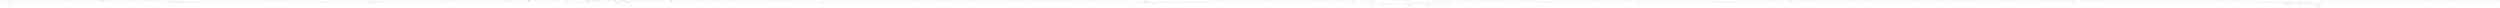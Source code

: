 digraph  {
n64 [label="HangFire.Server.RecurringJobScheduler", span=""];
n0 [cluster="HangFire.Server.RecurringJobScheduler.RecurringJobScheduler(HangFire.JobStorage, HangFire.IBackgroundJobClient, HangFire.Server.IDateTimeProvider)", label="Entry HangFire.Server.RecurringJobScheduler.RecurringJobScheduler(HangFire.JobStorage, HangFire.IBackgroundJobClient, HangFire.Server.IDateTimeProvider)", span="37-37"];
n1 [cluster="HangFire.Server.RecurringJobScheduler.RecurringJobScheduler(HangFire.JobStorage, HangFire.IBackgroundJobClient, HangFire.Server.IDateTimeProvider)", label="storage == null", span="42-42"];
n3 [cluster="HangFire.Server.RecurringJobScheduler.RecurringJobScheduler(HangFire.JobStorage, HangFire.IBackgroundJobClient, HangFire.Server.IDateTimeProvider)", label="client == null", span="43-43"];
n5 [cluster="HangFire.Server.RecurringJobScheduler.RecurringJobScheduler(HangFire.JobStorage, HangFire.IBackgroundJobClient, HangFire.Server.IDateTimeProvider)", label="dateTimeProvider == null", span="44-44"];
n8 [cluster="HangFire.Server.RecurringJobScheduler.RecurringJobScheduler(HangFire.JobStorage, HangFire.IBackgroundJobClient, HangFire.Server.IDateTimeProvider)", label="_client = client", span="47-47"];
n9 [cluster="HangFire.Server.RecurringJobScheduler.RecurringJobScheduler(HangFire.JobStorage, HangFire.IBackgroundJobClient, HangFire.Server.IDateTimeProvider)", label="_dateTimeProvider = dateTimeProvider", span="48-48"];
n2 [cluster="HangFire.Server.RecurringJobScheduler.RecurringJobScheduler(HangFire.JobStorage, HangFire.IBackgroundJobClient, HangFire.Server.IDateTimeProvider)", label="throw new ArgumentNullException(''storage'');", span="42-42"];
n4 [cluster="HangFire.Server.RecurringJobScheduler.RecurringJobScheduler(HangFire.JobStorage, HangFire.IBackgroundJobClient, HangFire.Server.IDateTimeProvider)", label="throw new ArgumentNullException(''client'');", span="43-43"];
n6 [cluster="HangFire.Server.RecurringJobScheduler.RecurringJobScheduler(HangFire.JobStorage, HangFire.IBackgroundJobClient, HangFire.Server.IDateTimeProvider)", label="throw new ArgumentNullException(''dateTimeProvider'');", span="44-44"];
n10 [cluster="HangFire.Server.RecurringJobScheduler.RecurringJobScheduler(HangFire.JobStorage, HangFire.IBackgroundJobClient, HangFire.Server.IDateTimeProvider)", label="Exit HangFire.Server.RecurringJobScheduler.RecurringJobScheduler(HangFire.JobStorage, HangFire.IBackgroundJobClient, HangFire.Server.IDateTimeProvider)", span="37-37"];
n11 [cluster="System.ArgumentNullException.ArgumentNullException(string)", label="Entry System.ArgumentNullException.ArgumentNullException(string)", span="0-0"];
n12 [cluster="HangFire.Server.RecurringJobScheduler.Execute(System.Threading.CancellationToken)", label="Entry HangFire.Server.RecurringJobScheduler.Execute(System.Threading.CancellationToken)", span="51-51"];
n13 [cluster="HangFire.Server.RecurringJobScheduler.Execute(System.Threading.CancellationToken)", label="_dateTimeProvider.CurrentDateTime.Second != 0", span="53-53"];
n14 [cluster="HangFire.Server.RecurringJobScheduler.Execute(System.Threading.CancellationToken)", label="cancellationToken.WaitHandle.WaitOne(TimeSpan.FromSeconds(1))", span="55-55"];
n16 [cluster="HangFire.Server.RecurringJobScheduler.Execute(System.Threading.CancellationToken)", label="var connection = _storage.GetConnection()", span="59-59"];
n15 [cluster="HangFire.Server.RecurringJobScheduler.Execute(System.Threading.CancellationToken)", label="cancellationToken.ThrowIfCancellationRequested()", span="56-56"];
n26 [cluster="System.TimeSpan.FromSeconds(double)", label="Entry System.TimeSpan.FromSeconds(double)", span="0-0"];
n27 [cluster="System.Threading.WaitHandle.WaitOne(System.TimeSpan)", label="Entry System.Threading.WaitHandle.WaitOne(System.TimeSpan)", span="0-0"];
n28 [cluster="System.Threading.CancellationToken.ThrowIfCancellationRequested()", label="Entry System.Threading.CancellationToken.ThrowIfCancellationRequested()", span="0-0"];
n17 [cluster="HangFire.Server.RecurringJobScheduler.Execute(System.Threading.CancellationToken)", label="connection.AcquireDistributedLock(''recurring-jobs:lock'', LockTimeout)", span="60-60"];
n29 [cluster="HangFire.JobStorage.GetConnection()", label="Entry HangFire.JobStorage.GetConnection()", span="56-56"];
n18 [cluster="HangFire.Server.RecurringJobScheduler.Execute(System.Threading.CancellationToken)", label="var recurringJobIds = connection.GetAllItemsFromSet(''recurring-jobs'')", span="62-62"];
n20 [cluster="HangFire.Server.RecurringJobScheduler.Execute(System.Threading.CancellationToken)", label="var recurringJob = connection.GetAllEntriesFromHash(\r\n                        String.Format(''recurring-job:{0}'', recurringJobId))", span="66-67"];
n22 [cluster="HangFire.Server.RecurringJobScheduler.Execute(System.Threading.CancellationToken)", label="TryScheduleJob(connection, recurringJobId, recurringJob)", span="76-76"];
n30 [cluster="HangFire.Storage.IStorageConnection.AcquireDistributedLock(string, System.TimeSpan)", label="Entry HangFire.Storage.IStorageConnection.AcquireDistributedLock(string, System.TimeSpan)", span="28-28"];
n19 [cluster="HangFire.Server.RecurringJobScheduler.Execute(System.Threading.CancellationToken)", label=recurringJobIds, span="64-64"];
n31 [cluster="HangFire.Storage.IStorageConnection.GetAllItemsFromSet(string)", label="Entry HangFire.Storage.IStorageConnection.GetAllItemsFromSet(string)", span="55-55"];
n25 [cluster="HangFire.Server.RecurringJobScheduler.Execute(System.Threading.CancellationToken)", label="Exit HangFire.Server.RecurringJobScheduler.Execute(System.Threading.CancellationToken)", span="51-51"];
n24 [cluster="HangFire.Server.RecurringJobScheduler.Execute(System.Threading.CancellationToken)", label="Logger.WarnFormat(''Recurring job '{0}' can not be scheduled due to job load exception.'', ex, recurringJobId)", span="80-80"];
n21 [cluster="HangFire.Server.RecurringJobScheduler.Execute(System.Threading.CancellationToken)", label="recurringJob == null", span="69-69"];
n32 [cluster="string.Format(string, object)", label="Entry string.Format(string, object)", span="0-0"];
n33 [cluster="HangFire.Storage.IStorageConnection.GetAllEntriesFromHash(string)", label="Entry HangFire.Storage.IStorageConnection.GetAllEntriesFromHash(string)", span="64-64"];
n23 [cluster="HangFire.Server.RecurringJobScheduler.Execute(System.Threading.CancellationToken)", label=JobLoadException, span="78-78"];
n34 [cluster="HangFire.Server.RecurringJobScheduler.TryScheduleJob(HangFire.Storage.IStorageConnection, string, System.Collections.Generic.Dictionary<string, string>)", label="Entry HangFire.Server.RecurringJobScheduler.TryScheduleJob(HangFire.Storage.IStorageConnection, string, System.Collections.Generic.Dictionary<string, string>)", span="87-87"];
n35 [cluster="Unk.WarnFormat", label="Entry Unk.WarnFormat", span=""];
n36 [cluster="HangFire.Server.RecurringJobScheduler.TryScheduleJob(HangFire.Storage.IStorageConnection, string, System.Collections.Generic.Dictionary<string, string>)", label="var serializedJob = JobHelper.FromJson<InvocationData>(recurringJob[''Job''])", span="89-89"];
n38 [cluster="HangFire.Server.RecurringJobScheduler.TryScheduleJob(HangFire.Storage.IStorageConnection, string, System.Collections.Generic.Dictionary<string, string>)", label="var cron = recurringJob[''Cron'']", span="91-91"];
n41 [cluster="HangFire.Server.RecurringJobScheduler.TryScheduleJob(HangFire.Storage.IStorageConnection, string, System.Collections.Generic.Dictionary<string, string>)", label="recurringJob.ContainsKey(''NextExecution'')", span="96-96"];
n42 [cluster="HangFire.Server.RecurringJobScheduler.TryScheduleJob(HangFire.Storage.IStorageConnection, string, System.Collections.Generic.Dictionary<string, string>)", label="var nextExecution = JobHelper.DeserializeDateTime(recurringJob[''NextExecution''])", span="98-98"];
n46 [cluster="HangFire.Server.RecurringJobScheduler.TryScheduleJob(HangFire.Storage.IStorageConnection, string, System.Collections.Generic.Dictionary<string, string>)", label="connection.SetRangeInHash(\r\n                        String.Format(''recurring-job:{0}'', recurringJobId),\r\n                        new Dictionary<string, string>\r\n                        {\r\n                            { ''LastExecution'', JobHelper.SerializeDateTime(currentTime) },\r\n                            { ''LastJobId'', jobId },\r\n                            { ''NextExecution'', JobHelper.SerializeDateTime(_dateTimeProvider.GetNextOccurrence(cronSchedule)) }\r\n                        })", span="105-112"];
n48 [cluster="HangFire.Server.RecurringJobScheduler.TryScheduleJob(HangFire.Storage.IStorageConnection, string, System.Collections.Generic.Dictionary<string, string>)", label="connection.SetRangeInHash(\r\n                    String.Format(''recurring-job:{0}'', recurringJobId),\r\n                    new Dictionary<string, string>\r\n                    {\r\n                        { ''NextExecution'', JobHelper.SerializeDateTime(nextExecution) }\r\n                    })", span="119-124"];
n37 [cluster="HangFire.Server.RecurringJobScheduler.TryScheduleJob(HangFire.Storage.IStorageConnection, string, System.Collections.Generic.Dictionary<string, string>)", label="var job = serializedJob.Deserialize()", span="90-90"];
n50 [cluster="HangFire.Common.JobHelper.FromJson<T>(string)", label="Entry HangFire.Common.JobHelper.FromJson<T>(string)", span="30-30"];
n51 [cluster="HangFire.Storage.InvocationData.Deserialize()", label="Entry HangFire.Storage.InvocationData.Deserialize()", span="38-38"];
n45 [cluster="HangFire.Server.RecurringJobScheduler.TryScheduleJob(HangFire.Storage.IStorageConnection, string, System.Collections.Generic.Dictionary<string, string>)", label="var jobId = _client.Create(job, state)", span="103-103"];
n39 [cluster="HangFire.Server.RecurringJobScheduler.TryScheduleJob(HangFire.Storage.IStorageConnection, string, System.Collections.Generic.Dictionary<string, string>)", label="var cronSchedule = CrontabSchedule.Parse(cron)", span="92-92"];
n40 [cluster="HangFire.Server.RecurringJobScheduler.TryScheduleJob(HangFire.Storage.IStorageConnection, string, System.Collections.Generic.Dictionary<string, string>)", label="var currentTime = _dateTimeProvider.CurrentDateTime", span="94-94"];
n52 [cluster="Unk.Parse", label="Entry Unk.Parse", span=""];
n47 [cluster="HangFire.Server.RecurringJobScheduler.TryScheduleJob(HangFire.Storage.IStorageConnection, string, System.Collections.Generic.Dictionary<string, string>)", label="var nextExecution = _dateTimeProvider.GetNextOccurrence(cronSchedule)", span="117-117"];
n43 [cluster="HangFire.Server.RecurringJobScheduler.TryScheduleJob(HangFire.Storage.IStorageConnection, string, System.Collections.Generic.Dictionary<string, string>)", label="nextExecution <= currentTime", span="100-100"];
n53 [cluster="System.Collections.Generic.Dictionary<TKey, TValue>.ContainsKey(TKey)", label="Entry System.Collections.Generic.Dictionary<TKey, TValue>.ContainsKey(TKey)", span="0-0"];
n54 [cluster="HangFire.Common.JobHelper.DeserializeDateTime(string)", label="Entry HangFire.Common.JobHelper.DeserializeDateTime(string)", span="55-55"];
n44 [cluster="HangFire.Server.RecurringJobScheduler.TryScheduleJob(HangFire.Storage.IStorageConnection, string, System.Collections.Generic.Dictionary<string, string>)", label="var state = new EnqueuedState { Reason = ''Triggered by recurring job scheduler'' }", span="102-102"];
n49 [cluster="HangFire.Server.RecurringJobScheduler.TryScheduleJob(HangFire.Storage.IStorageConnection, string, System.Collections.Generic.Dictionary<string, string>)", label="Exit HangFire.Server.RecurringJobScheduler.TryScheduleJob(HangFire.Storage.IStorageConnection, string, System.Collections.Generic.Dictionary<string, string>)", span="87-87"];
n55 [cluster="HangFire.States.EnqueuedState.EnqueuedState()", label="Entry HangFire.States.EnqueuedState.EnqueuedState()", span="31-31"];
n56 [cluster="HangFire.IBackgroundJobClient.Create(HangFire.Common.Job, HangFire.States.IState)", label="Entry HangFire.IBackgroundJobClient.Create(HangFire.Common.Job, HangFire.States.IState)", span="41-41"];
n59 [cluster="Unk.GetNextOccurrence", label="Entry Unk.GetNextOccurrence", span=""];
n57 [cluster="System.Collections.Generic.Dictionary<TKey, TValue>.Dictionary()", label="Entry System.Collections.Generic.Dictionary<TKey, TValue>.Dictionary()", span="0-0"];
n58 [cluster="HangFire.Common.JobHelper.SerializeDateTime(System.DateTime)", label="Entry HangFire.Common.JobHelper.SerializeDateTime(System.DateTime)", span="50-50"];
n60 [cluster="HangFire.Storage.IStorageConnection.SetRangeInHash(string, System.Collections.Generic.IEnumerable<System.Collections.Generic.KeyValuePair<string, string>>)", label="Entry HangFire.Storage.IStorageConnection.SetRangeInHash(string, System.Collections.Generic.IEnumerable<System.Collections.Generic.KeyValuePair<string, string>>)", span="61-61"];
n61 [cluster="HangFire.Server.RecurringJobScheduler.ToString()", label="Entry HangFire.Server.RecurringJobScheduler.ToString()", span="128-128"];
n62 [cluster="HangFire.Server.RecurringJobScheduler.ToString()", label="return ''Recurring Job Scheduler'';", span="130-130"];
n63 [cluster="HangFire.Server.RecurringJobScheduler.ToString()", label="Exit HangFire.Server.RecurringJobScheduler.ToString()", span="128-128"];
d9 [cluster="HangFire.SqlServer.SqlServerConnection.Dispose()", color=green, community=0, label="_connection.Dispose()", prediction=0, span="27-27"];
d59 [label="HangFire.SqlServer.SqlServerConnection", span=""];
d8 [cluster="HangFire.SqlServer.SqlServerConnection.Dispose()", label="Entry HangFire.SqlServer.SqlServerConnection.Dispose()", span="25-25"];
d10 [cluster="HangFire.SqlServer.SqlServerConnection.Dispose()", label="Exit HangFire.SqlServer.SqlServerConnection.Dispose()", span="25-25"];
d11 [cluster="Unk.Dispose", label="Entry Unk.Dispose", span=""];
d1 [cluster="HangFire.SqlServer.SqlServerConnection.SqlServerConnection(HangFire.SqlServer.SqlServerStorage, SqlConnection)", label="_connection = connection", span="19-19"];
d2 [cluster="HangFire.SqlServer.SqlServerConnection.SqlServerConnection(HangFire.SqlServer.SqlServerStorage, SqlConnection)", label="Jobs = new SqlServerJob(_connection)", span="20-20"];
d3 [cluster="HangFire.SqlServer.SqlServerConnection.SqlServerConnection(HangFire.SqlServer.SqlServerStorage, SqlConnection)", label="Sets = new SqlServerSet(_connection)", span="21-21"];
d4 [cluster="HangFire.SqlServer.SqlServerConnection.SqlServerConnection(HangFire.SqlServer.SqlServerStorage, SqlConnection)", label="Storage = storage", span="22-22"];
d13 [cluster="HangFire.SqlServer.SqlServerConnection.CreateWriteTransaction()", label="return new SqlServerWriteOnlyTransaction(_connection);", span="32-32"];
d17 [cluster="HangFire.SqlServer.SqlServerConnection.CreateFetcher(System.Collections.Generic.IEnumerable<string>)", label="return new SqlServerFetcher(_connection, queueNames);", span="37-37"];
d21 [cluster="HangFire.SqlServer.SqlServerConnection.AcquireJobLock(string)", label="return new SqlServerDistributedLock(\r\n                String.Format(''HangFire:Job:{0}'', jobId), \r\n                _connection);", span="42-44"];
d27 [cluster="HangFire.SqlServer.SqlServerConnection.CreateExpiredJob(HangFire.Storage.InvocationData, string[], System.Collections.Generic.IDictionary<string, string>, System.TimeSpan)", label="var jobId = _connection.Query<int>(\r\n                createJobSql,\r\n                new\r\n                {\r\n                    state = ''Created'',\r\n                    invocationData = JobHelper.ToJson(invocationData),\r\n                    arguments = JobHelper.ToJson(arguments),\r\n                    createdAt = DateTime.UtcNow,\r\n                    expireAt = DateTime.UtcNow.Add(expireIn)\r\n                }).Single().ToString()", span="62-71"];
d34 [cluster="HangFire.SqlServer.SqlServerConnection.CreateExpiredJob(HangFire.Storage.InvocationData, string[], System.Collections.Generic.IDictionary<string, string>, System.TimeSpan)", label="_connection.Execute(insertParameterSql, parameterArray)", span="91-91"];
d45 [cluster="HangFire.SqlServer.SqlServerConnection.AnnounceServer(string, int, System.Collections.Generic.IEnumerable<string>)", label="_connection.Execute(\r\n                @''merge HangFire.Server as Target ''\r\n                + @''using (VALUES (@id, @data)) as Source (Id, Data) ''\r\n                + @''on Target.Id = Source.Id ''\r\n                + @''when matched then update set Data = Source.Data, LastHeartbeat = null ''\r\n                + @''when not matched then insert (Id, Data) values (Source.Id, Source.Data);'',\r\n                new { id = serverId, data = JobHelper.ToJson(data) })", span="106-112"];
d50 [cluster="HangFire.SqlServer.SqlServerConnection.RemoveServer(string)", label="_connection.Execute(\r\n                @''delete from HangFire.Server where Id = @id'',\r\n                new { id = serverId })", span="117-119"];
d53 [cluster="HangFire.SqlServer.SqlServerConnection.Heartbeat(string)", label="_connection.Execute(\r\n                @''update HangFire.Server set LastHeartbeat = @now where Id = @id'',\r\n                new { now = DateTime.UtcNow, id = serverId })", span="124-126"];
d56 [cluster="HangFire.SqlServer.SqlServerConnection.RemoveTimedOutServers(System.TimeSpan)", label="return _connection.Execute(\r\n                @''delete from HangFire.Server where LastHeartbeat < @timeOutAt'',\r\n                new { timeOutAt = DateTime.UtcNow.Add(timeOut.Negate()) });", span="131-133"];
d0 [cluster="HangFire.SqlServer.SqlServerConnection.SqlServerConnection(HangFire.SqlServer.SqlServerStorage, SqlConnection)", label="Entry HangFire.SqlServer.SqlServerConnection.SqlServerConnection(HangFire.SqlServer.SqlServerStorage, SqlConnection)", span="17-17"];
d6 [cluster="HangFire.SqlServer.DataTypes.SqlServerJob.SqlServerJob(SqlConnection)", label="Entry HangFire.SqlServer.DataTypes.SqlServerJob.SqlServerJob(SqlConnection)", span="14-14"];
d7 [cluster="HangFire.SqlServer.DataTypes.SqlServerSet.SqlServerSet(SqlConnection)", label="Entry HangFire.SqlServer.DataTypes.SqlServerSet.SqlServerSet(SqlConnection)", span="11-11"];
d5 [cluster="HangFire.SqlServer.SqlServerConnection.SqlServerConnection(HangFire.SqlServer.SqlServerStorage, SqlConnection)", label="Exit HangFire.SqlServer.SqlServerConnection.SqlServerConnection(HangFire.SqlServer.SqlServerStorage, SqlConnection)", span="17-17"];
d12 [cluster="HangFire.SqlServer.SqlServerConnection.CreateWriteTransaction()", label="Entry HangFire.SqlServer.SqlServerConnection.CreateWriteTransaction()", span="30-30"];
d14 [cluster="HangFire.SqlServer.SqlServerConnection.CreateWriteTransaction()", label="Exit HangFire.SqlServer.SqlServerConnection.CreateWriteTransaction()", span="30-30"];
d15 [cluster="HangFire.SqlServer.SqlServerWriteOnlyTransaction.SqlServerWriteOnlyTransaction(SqlConnection)", label="Entry HangFire.SqlServer.SqlServerWriteOnlyTransaction.SqlServerWriteOnlyTransaction(SqlConnection)", span="17-17"];
d16 [cluster="HangFire.SqlServer.SqlServerConnection.CreateFetcher(System.Collections.Generic.IEnumerable<string>)", label="Entry HangFire.SqlServer.SqlServerConnection.CreateFetcher(System.Collections.Generic.IEnumerable<string>)", span="35-35"];
d18 [cluster="HangFire.SqlServer.SqlServerConnection.CreateFetcher(System.Collections.Generic.IEnumerable<string>)", label="Exit HangFire.SqlServer.SqlServerConnection.CreateFetcher(System.Collections.Generic.IEnumerable<string>)", span="35-35"];
d19 [cluster="HangFire.SqlServer.SqlServerFetcher.SqlServerFetcher(SqlConnection, System.Collections.Generic.IEnumerable<string>)", label="Entry HangFire.SqlServer.SqlServerFetcher.SqlServerFetcher(SqlConnection, System.Collections.Generic.IEnumerable<string>)", span="21-21"];
d20 [cluster="HangFire.SqlServer.SqlServerConnection.AcquireJobLock(string)", label="Entry HangFire.SqlServer.SqlServerConnection.AcquireJobLock(string)", span="40-40"];
d22 [cluster="HangFire.SqlServer.SqlServerConnection.AcquireJobLock(string)", label="Exit HangFire.SqlServer.SqlServerConnection.AcquireJobLock(string)", span="40-40"];
d23 [cluster="HangFire.SqlServer.SqlServerDistributedLock.SqlServerDistributedLock(string, SqlConnection)", label="Entry HangFire.SqlServer.SqlServerDistributedLock.SqlServerDistributedLock(string, SqlConnection)", span="28-28"];
d24 [cluster="string.Format(string, object)", label="Entry string.Format(string, object)", span="0-0"];
d25 [cluster="HangFire.SqlServer.SqlServerConnection.CreateExpiredJob(HangFire.Storage.InvocationData, string[], System.Collections.Generic.IDictionary<string, string>, System.TimeSpan)", label="Entry HangFire.SqlServer.SqlServerConnection.CreateExpiredJob(HangFire.Storage.InvocationData, string[], System.Collections.Generic.IDictionary<string, string>, System.TimeSpan)", span="51-51"];
d26 [cluster="HangFire.SqlServer.SqlServerConnection.CreateExpiredJob(HangFire.Storage.InvocationData, string[], System.Collections.Generic.IDictionary<string, string>, System.TimeSpan)", label="string createJobSql = @''\r\ninsert into HangFire.Job (State, InvocationData, Arguments, CreatedAt, ExpireAt)\r\nvalues (@state, @invocationData, @arguments, @createdAt, @expireAt);\r\nSELECT CAST(SCOPE_IDENTITY() as int)''", span="57-60"];
d28 [cluster="HangFire.SqlServer.SqlServerConnection.CreateExpiredJob(HangFire.Storage.InvocationData, string[], System.Collections.Generic.IDictionary<string, string>, System.TimeSpan)", label="parameters.Count > 0", span="73-73"];
d37 [cluster="HangFire.Common.JobHelper.ToJson(object)", label="Entry HangFire.Common.JobHelper.ToJson(object)", span="23-23"];
d38 [cluster="System.DateTime.Add(System.TimeSpan)", label="Entry System.DateTime.Add(System.TimeSpan)", span="0-0"];
d39 [cluster="Unk.>", label="Entry Unk.>", span=""];
d40 [cluster="Unk.Single", label="Entry Unk.Single", span=""];
d41 [cluster="Unk.ToString", label="Entry Unk.ToString", span=""];
d32 [cluster="HangFire.SqlServer.SqlServerConnection.CreateExpiredJob(HangFire.Storage.InvocationData, string[], System.Collections.Generic.IDictionary<string, string>, System.TimeSpan)", label="parameterArray[parameterIndex++] = new\r\n                    {\r\n                        jobId = jobId,\r\n                        name = parameter.Key,\r\n                        value = parameter.Value\r\n                    }", span="79-84"];
d35 [cluster="HangFire.SqlServer.SqlServerConnection.CreateExpiredJob(HangFire.Storage.InvocationData, string[], System.Collections.Generic.IDictionary<string, string>, System.TimeSpan)", label="return jobId;", span="94-94"];
d29 [cluster="HangFire.SqlServer.SqlServerConnection.CreateExpiredJob(HangFire.Storage.InvocationData, string[], System.Collections.Generic.IDictionary<string, string>, System.TimeSpan)", label="var parameterArray = new object[parameters.Count]", span="75-75"];
d33 [cluster="HangFire.SqlServer.SqlServerConnection.CreateExpiredJob(HangFire.Storage.InvocationData, string[], System.Collections.Generic.IDictionary<string, string>, System.TimeSpan)", label="string insertParameterSql = @''\r\ninsert into HangFire.JobParameter (JobId, Name, Value)\r\nvalues (@jobId, @name, @value)''", span="87-89"];
d42 [cluster="Unk.Execute", label="Entry Unk.Execute", span=""];
d43 [cluster="HangFire.SqlServer.SqlServerConnection.AnnounceServer(string, int, System.Collections.Generic.IEnumerable<string>)", label="Entry HangFire.SqlServer.SqlServerConnection.AnnounceServer(string, int, System.Collections.Generic.IEnumerable<string>)", span="97-97"];
d44 [cluster="HangFire.SqlServer.SqlServerConnection.AnnounceServer(string, int, System.Collections.Generic.IEnumerable<string>)", label="var data = new ServerData\r\n            {\r\n                WorkerCount = workerCount,\r\n                Queues = queues.ToArray(),\r\n                StartedAt = DateTime.UtcNow,\r\n            }", span="99-104"];
d46 [cluster="HangFire.SqlServer.SqlServerConnection.AnnounceServer(string, int, System.Collections.Generic.IEnumerable<string>)", label="Exit HangFire.SqlServer.SqlServerConnection.AnnounceServer(string, int, System.Collections.Generic.IEnumerable<string>)", span="97-97"];
d49 [cluster="HangFire.SqlServer.SqlServerConnection.RemoveServer(string)", label="Entry HangFire.SqlServer.SqlServerConnection.RemoveServer(string)", span="115-115"];
d51 [cluster="HangFire.SqlServer.SqlServerConnection.RemoveServer(string)", label="Exit HangFire.SqlServer.SqlServerConnection.RemoveServer(string)", span="115-115"];
d52 [cluster="HangFire.SqlServer.SqlServerConnection.Heartbeat(string)", label="Entry HangFire.SqlServer.SqlServerConnection.Heartbeat(string)", span="122-122"];
d54 [cluster="HangFire.SqlServer.SqlServerConnection.Heartbeat(string)", label="Exit HangFire.SqlServer.SqlServerConnection.Heartbeat(string)", span="122-122"];
d55 [cluster="HangFire.SqlServer.SqlServerConnection.RemoveTimedOutServers(System.TimeSpan)", label="Entry HangFire.SqlServer.SqlServerConnection.RemoveTimedOutServers(System.TimeSpan)", span="129-129"];
d57 [cluster="HangFire.SqlServer.SqlServerConnection.RemoveTimedOutServers(System.TimeSpan)", label="Exit HangFire.SqlServer.SqlServerConnection.RemoveTimedOutServers(System.TimeSpan)", span="129-129"];
d58 [cluster="System.TimeSpan.Negate()", label="Entry System.TimeSpan.Negate()", span="0-0"];
d36 [cluster="HangFire.SqlServer.SqlServerConnection.CreateExpiredJob(HangFire.Storage.InvocationData, string[], System.Collections.Generic.IDictionary<string, string>, System.TimeSpan)", label="Exit HangFire.SqlServer.SqlServerConnection.CreateExpiredJob(HangFire.Storage.InvocationData, string[], System.Collections.Generic.IDictionary<string, string>, System.TimeSpan)", span="51-51"];
d31 [cluster="HangFire.SqlServer.SqlServerConnection.CreateExpiredJob(HangFire.Storage.InvocationData, string[], System.Collections.Generic.IDictionary<string, string>, System.TimeSpan)", label=parameters, span="77-77"];
d30 [cluster="HangFire.SqlServer.SqlServerConnection.CreateExpiredJob(HangFire.Storage.InvocationData, string[], System.Collections.Generic.IDictionary<string, string>, System.TimeSpan)", label="int parameterIndex = 0", span="76-76"];
d47 [cluster="HangFire.SqlServer.Entities.ServerData.ServerData()", label="Entry HangFire.SqlServer.Entities.ServerData.ServerData()", span="4-4"];
d48 [cluster="System.Collections.Generic.IEnumerable<TSource>.ToArray<TSource>()", label="Entry System.Collections.Generic.IEnumerable<TSource>.ToArray<TSource>()", span="0-0"];
m0_86 [cluster="Hangfire.Core.Tests.Server.AutomaticRetryServerComponentWrapperFacts.Execute_DoesNotCauseAutomaticRetry_OnOperationCanceledException()", file="AutomaticRetryServerComponentWrapperFacts.cs", label="Entry Hangfire.Core.Tests.Server.AutomaticRetryServerComponentWrapperFacts.Execute_DoesNotCauseAutomaticRetry_OnOperationCanceledException()", span="90-90"];
m0_87 [cluster="Hangfire.Core.Tests.Server.AutomaticRetryServerComponentWrapperFacts.Execute_DoesNotCauseAutomaticRetry_OnOperationCanceledException()", color=green, community=0, file="AutomaticRetryServerComponentWrapperFacts.cs", label="_component.Setup(x => x.Execute(It.IsAny<CancellationToken>())).Throws<OperationCanceledException>()", prediction=1, span="92-92"];
m0_88 [cluster="Hangfire.Core.Tests.Server.AutomaticRetryServerComponentWrapperFacts.Execute_DoesNotCauseAutomaticRetry_OnOperationCanceledException()", color=green, community=0, file="AutomaticRetryServerComponentWrapperFacts.cs", label="var wrapper = CreateWrapper()", prediction=1, span="93-93"];
m0_89 [cluster="Hangfire.Core.Tests.Server.AutomaticRetryServerComponentWrapperFacts.Execute_DoesNotCauseAutomaticRetry_OnOperationCanceledException()", color=green, community=0, file="AutomaticRetryServerComponentWrapperFacts.cs", label="Assert.Throws<OperationCanceledException>(() => wrapper.Execute(_cts.Token))", prediction=1, span="95-95"];
m0_90 [cluster="Hangfire.Core.Tests.Server.AutomaticRetryServerComponentWrapperFacts.Execute_DoesNotCauseAutomaticRetry_OnOperationCanceledException()", color=green, community=0, file="AutomaticRetryServerComponentWrapperFacts.cs", label="_component.Verify(x => x.Execute(It.IsAny<CancellationToken>()), Times.Once)", prediction=1, span="97-97"];
m0_91 [cluster="Hangfire.Core.Tests.Server.AutomaticRetryServerComponentWrapperFacts.Execute_DoesNotCauseAutomaticRetry_OnOperationCanceledException()", file="AutomaticRetryServerComponentWrapperFacts.cs", label="Exit Hangfire.Core.Tests.Server.AutomaticRetryServerComponentWrapperFacts.Execute_DoesNotCauseAutomaticRetry_OnOperationCanceledException()", span="90-90"];
m0_16 [cluster="System.Collections.Generic.Dictionary<TKey, TValue>.Dictionary()", file="AutomaticRetryServerComponentWrapperFacts.cs", label="Entry System.Collections.Generic.Dictionary<TKey, TValue>.Dictionary()", span="0-0"];
m0_25 [cluster="Hangfire.Core.Tests.Server.AutomaticRetryServerComponentWrapperFacts.Execute_CallsComponents_ExecuteMethod()", color=green, community=0, file="AutomaticRetryServerComponentWrapperFacts.cs", label="wrapper.Execute(_cts.Token)", prediction=1, span="45-45"];
m0_17 [cluster="Hangfire.Core.Tests.Server.AutomaticRetryServerComponentWrapperFacts.InnerComponent_ReturnsGivenComponent()", file="AutomaticRetryServerComponentWrapperFacts.cs", label="Entry Hangfire.Core.Tests.Server.AutomaticRetryServerComponentWrapperFacts.InnerComponent_ReturnsGivenComponent()", span="33-33"];
m0_19 [cluster="Hangfire.Core.Tests.Server.AutomaticRetryServerComponentWrapperFacts.InnerComponent_ReturnsGivenComponent()", color=green, community=0, file="AutomaticRetryServerComponentWrapperFacts.cs", label="Assert.Same(_component.Object, wrapper.InnerProcess)", prediction=1, span="37-37"];
m0_22 [cluster="HangFire.Server.Performing.PerformContext.GetJobParameter<T>(string)", file="AutomaticRetryServerComponentWrapperFacts.cs", label="Entry HangFire.Server.Performing.PerformContext.GetJobParameter<T>(string)", span="69-69"];
m0_26 [cluster="Hangfire.Core.Tests.Server.AutomaticRetryServerComponentWrapperFacts.Execute_CallsComponents_ExecuteMethod()", color=green, community=0, file="AutomaticRetryServerComponentWrapperFacts.cs", label="_component.Verify(x => x.Execute(It.Is<CancellationToken>(y => y == _cts.Token)))", prediction=1, span="47-47"];
m0_7 [cluster="HangFire.Server.Performing.PerformContext.PerformContext(HangFire.Server.WorkerContext, HangFire.Storage.IStorageConnection, string, HangFire.Common.JobMethod)", file="AutomaticRetryServerComponentWrapperFacts.cs", label="throw new ArgumentNullException(''jobId'');", span="43-43"];
m0_9 [cluster="HangFire.Server.Performing.PerformContext.PerformContext(HangFire.Server.WorkerContext, HangFire.Storage.IStorageConnection, string, HangFire.Common.JobMethod)", color=green, community=0, file="AutomaticRetryServerComponentWrapperFacts.cs", label="throw new ArgumentNullException(''jobMethod'');", prediction=8, span="44-44"];
m0_8 [cluster="HangFire.Server.Performing.PerformContext.PerformContext(HangFire.Server.WorkerContext, HangFire.Storage.IStorageConnection, string, HangFire.Common.JobMethod)", file="AutomaticRetryServerComponentWrapperFacts.cs", label="jobMethod == null", span="44-44"];
m0_10 [cluster="HangFire.Server.Performing.PerformContext.PerformContext(HangFire.Server.WorkerContext, HangFire.Storage.IStorageConnection, string, HangFire.Common.JobMethod)", file="AutomaticRetryServerComponentWrapperFacts.cs", label="Connection = connection", span="46-46"];
m0_12 [cluster="HangFire.Server.Performing.PerformContext.PerformContext(HangFire.Server.WorkerContext, HangFire.Storage.IStorageConnection, string, HangFire.Common.JobMethod)", file="AutomaticRetryServerComponentWrapperFacts.cs", label="JobMethod = jobMethod", span="48-48"];
m0_0 [cluster="Hangfire.Core.Tests.Server.AutomaticRetryServerComponentWrapperFacts.AutomaticRetryServerComponentWrapperFacts()", file="AutomaticRetryServerComponentWrapperFacts.cs", label="Entry Hangfire.Core.Tests.Server.AutomaticRetryServerComponentWrapperFacts.AutomaticRetryServerComponentWrapperFacts()", span="15-15"];
m0_1 [cluster="Hangfire.Core.Tests.Server.AutomaticRetryServerComponentWrapperFacts.AutomaticRetryServerComponentWrapperFacts()", color=green, community=0, file="AutomaticRetryServerComponentWrapperFacts.cs", label="_component = new Mock<IServerComponent>()", prediction=9, span="17-17"];
m0_2 [cluster="Hangfire.Core.Tests.Server.AutomaticRetryServerComponentWrapperFacts.AutomaticRetryServerComponentWrapperFacts()", file="AutomaticRetryServerComponentWrapperFacts.cs", label="_maxRetryAttempts = 3", span="18-18"];
m0_21 [cluster="Hangfire.Core.Tests.Server.AutomaticRetryServerComponentWrapperFacts.CreateWrapper()", file="AutomaticRetryServerComponentWrapperFacts.cs", label="Entry Hangfire.Core.Tests.Server.AutomaticRetryServerComponentWrapperFacts.CreateWrapper()", span="100-100"];
m0_23 [cluster="Hangfire.Core.Tests.Server.AutomaticRetryServerComponentWrapperFacts.Execute_CallsComponents_ExecuteMethod()", file="AutomaticRetryServerComponentWrapperFacts.cs", label="Entry Hangfire.Core.Tests.Server.AutomaticRetryServerComponentWrapperFacts.Execute_CallsComponents_ExecuteMethod()", span="41-41"];
m0_24 [cluster="Hangfire.Core.Tests.Server.AutomaticRetryServerComponentWrapperFacts.Execute_CallsComponents_ExecuteMethod()", file="AutomaticRetryServerComponentWrapperFacts.cs", label="var wrapper = CreateWrapper()", span="43-43"];
m0_76 [cluster="System.Threading.CancellationTokenSource.Cancel()", file="AutomaticRetryServerComponentWrapperFacts.cs", label="Entry System.Threading.CancellationTokenSource.Cancel()", span="0-0"];
m0_3 [cluster="Hangfire.Core.Tests.Server.AutomaticRetryServerComponentWrapperFacts.AutomaticRetryServerComponentWrapperFacts()", color=green, community=0, file="AutomaticRetryServerComponentWrapperFacts.cs", label="_cts = new CancellationTokenSource()", prediction=10, span="19-19"];
m0_4 [cluster="Hangfire.Core.Tests.Server.AutomaticRetryServerComponentWrapperFacts.AutomaticRetryServerComponentWrapperFacts()", file="AutomaticRetryServerComponentWrapperFacts.cs", label="Exit Hangfire.Core.Tests.Server.AutomaticRetryServerComponentWrapperFacts.AutomaticRetryServerComponentWrapperFacts()", span="15-15"];
m0_6 [cluster="System.Threading.CancellationTokenSource.CancellationTokenSource()", file="AutomaticRetryServerComponentWrapperFacts.cs", label="Entry System.Threading.CancellationTokenSource.CancellationTokenSource()", span="0-0"];
m0_5 [cluster="Mock<IServerComponent>.cstr", file="AutomaticRetryServerComponentWrapperFacts.cs", label="Entry Mock<IServerComponent>.cstr", span=""];
m0_13 [cluster="lambda expression", file="AutomaticRetryServerComponentWrapperFacts.cs", label="Entry lambda expression", span="27-27"];
m0_14 [cluster="lambda expression", file="AutomaticRetryServerComponentWrapperFacts.cs", label="new AutomaticRetryProcess(null)", span="27-27"];
m0_27 [cluster="Hangfire.Core.Tests.Server.AutomaticRetryServerComponentWrapperFacts.Execute_CallsComponents_ExecuteMethod()", file="AutomaticRetryServerComponentWrapperFacts.cs", label="HangFire.Server.Performing.PerformContext", span=""];
m0_103 [cluster="AutomaticRetryProcess.cstr", file="AutomaticRetryServerComponentWrapperFacts.cs", label="Entry AutomaticRetryProcess.cstr", span=""];
m0_53 [cluster="Hangfire.Core.Tests.Server.AutomaticRetryServerComponentWrapperFacts.Execute_ShouldNotRetry_ComponentInvocation_WhenMaxRetryAttemptsIsZero()", file="AutomaticRetryServerComponentWrapperFacts.cs", label="Entry Hangfire.Core.Tests.Server.AutomaticRetryServerComponentWrapperFacts.Execute_ShouldNotRetry_ComponentInvocation_WhenMaxRetryAttemptsIsZero()", span="64-64"];
m0_55 [cluster="Hangfire.Core.Tests.Server.AutomaticRetryServerComponentWrapperFacts.Execute_ShouldNotRetry_ComponentInvocation_WhenMaxRetryAttemptsIsZero()", color=green, community=0, file="AutomaticRetryServerComponentWrapperFacts.cs", label="_maxRetryAttempts = 0", prediction=11, span="67-67"];
m0_54 [cluster="Hangfire.Core.Tests.Server.AutomaticRetryServerComponentWrapperFacts.Execute_ShouldNotRetry_ComponentInvocation_WhenMaxRetryAttemptsIsZero()", file="AutomaticRetryServerComponentWrapperFacts.cs", label="_component.Setup(x => x.Execute(It.IsAny<CancellationToken>())).Throws<InvalidOperationException>()", span="66-66"];
m0_56 [cluster="Hangfire.Core.Tests.Server.AutomaticRetryServerComponentWrapperFacts.Execute_ShouldNotRetry_ComponentInvocation_WhenMaxRetryAttemptsIsZero()", file="AutomaticRetryServerComponentWrapperFacts.cs", label="var wrapper = CreateWrapper()", span="68-68"];
m0_57 [cluster="Hangfire.Core.Tests.Server.AutomaticRetryServerComponentWrapperFacts.Execute_ShouldNotRetry_ComponentInvocation_WhenMaxRetryAttemptsIsZero()", color=green, community=0, file="AutomaticRetryServerComponentWrapperFacts.cs", label="Assert.Throws<InvalidOperationException>(() => wrapper.Execute(_cts.Token))", prediction=1, span="70-70"];
m0_58 [cluster="Hangfire.Core.Tests.Server.AutomaticRetryServerComponentWrapperFacts.Execute_ShouldNotRetry_ComponentInvocation_WhenMaxRetryAttemptsIsZero()", file="AutomaticRetryServerComponentWrapperFacts.cs", label="_component.Verify(x => x.Execute(\r\n                It.IsAny<CancellationToken>()),\r\n                Times.Once)", span="72-74"];
m0_59 [cluster="Hangfire.Core.Tests.Server.AutomaticRetryServerComponentWrapperFacts.Execute_ShouldNotRetry_ComponentInvocation_WhenMaxRetryAttemptsIsZero()", file="AutomaticRetryServerComponentWrapperFacts.cs", label="Exit Hangfire.Core.Tests.Server.AutomaticRetryServerComponentWrapperFacts.Execute_ShouldNotRetry_ComponentInvocation_WhenMaxRetryAttemptsIsZero()", span="64-64"];
m0_42 [cluster="Unk.Setup", file="AutomaticRetryServerComponentWrapperFacts.cs", label="Entry Unk.Setup", span=""];
m0_83 [cluster="lambda expression", file="AutomaticRetryServerComponentWrapperFacts.cs", label="Entry lambda expression", span="86-86"];
m0_30 [cluster="lambda expression", file="AutomaticRetryServerComponentWrapperFacts.cs", label="Entry lambda expression", span="47-47"];
m0_31 [cluster="lambda expression", color=green, community=0, file="AutomaticRetryServerComponentWrapperFacts.cs", label="x.Execute(It.Is<CancellationToken>(y => y == _cts.Token))", prediction=1, span="47-47"];
m0_32 [cluster="lambda expression", file="AutomaticRetryServerComponentWrapperFacts.cs", label="Exit lambda expression", span="47-47"];
m0_33 [cluster="lambda expression", file="AutomaticRetryServerComponentWrapperFacts.cs", label="Entry lambda expression", span="47-47"];
m0_34 [cluster="lambda expression", color=green, community=0, file="AutomaticRetryServerComponentWrapperFacts.cs", label="y == _cts.Token", prediction=1, span="47-47"];
m0_35 [cluster="lambda expression", file="AutomaticRetryServerComponentWrapperFacts.cs", label="Exit lambda expression", span="47-47"];
m0_44 [cluster="lambda expression", file="AutomaticRetryServerComponentWrapperFacts.cs", label="Entry lambda expression", span="53-53"];
m0_48 [cluster="lambda expression", color=green, community=0, file="AutomaticRetryServerComponentWrapperFacts.cs", label="wrapper.Execute(_cts.Token)", prediction=1, span="56-56"];
m0_47 [cluster="lambda expression", file="AutomaticRetryServerComponentWrapperFacts.cs", label="Entry lambda expression", span="56-56"];
m0_49 [cluster="lambda expression", file="AutomaticRetryServerComponentWrapperFacts.cs", label="Exit lambda expression", span="56-56"];
m0_50 [cluster="lambda expression", file="AutomaticRetryServerComponentWrapperFacts.cs", label="Entry lambda expression", span="58-59"];
m0_45 [cluster="lambda expression", color=green, community=0, file="AutomaticRetryServerComponentWrapperFacts.cs", label="x.Execute(It.IsAny<CancellationToken>())", prediction=16, span="53-53"];
m0_46 [cluster="lambda expression", file="AutomaticRetryServerComponentWrapperFacts.cs", label="Exit lambda expression", span="53-53"];
m0_51 [cluster="lambda expression", color=green, community=1, file="AutomaticRetryServerComponentWrapperFacts.cs", label="x.Execute(\r\n                It.IsAny<CancellationToken>())", prediction=17, span="58-59"];
m0_52 [cluster="lambda expression", file="AutomaticRetryServerComponentWrapperFacts.cs", label="Exit lambda expression", span="58-59"];
m0_63 [cluster="lambda expression", file="AutomaticRetryServerComponentWrapperFacts.cs", label="Entry lambda expression", span="70-70"];
m0_64 [cluster="lambda expression", color=green, community=0, file="AutomaticRetryServerComponentWrapperFacts.cs", label="wrapper.Execute(_cts.Token)", prediction=1, span="70-70"];
m0_65 [cluster="lambda expression", file="AutomaticRetryServerComponentWrapperFacts.cs", label="Exit lambda expression", span="70-70"];
m0_77 [cluster="lambda expression", file="AutomaticRetryServerComponentWrapperFacts.cs", label="Entry lambda expression", span="81-81"];
m0_80 [cluster="lambda expression", file="AutomaticRetryServerComponentWrapperFacts.cs", label="Entry lambda expression", span="84-84"];
m0_81 [cluster="lambda expression", color=green, community=0, file="AutomaticRetryServerComponentWrapperFacts.cs", label="wrapper.Execute(_cts.Token)", prediction=1, span="84-84"];
m0_82 [cluster="lambda expression", file="AutomaticRetryServerComponentWrapperFacts.cs", label="Exit lambda expression", span="84-84"];
m0_78 [cluster="lambda expression", color=green, community=0, file="AutomaticRetryServerComponentWrapperFacts.cs", label="x.Execute(It.IsAny<CancellationToken>())", prediction=20, span="81-81"];
m0_79 [cluster="lambda expression", file="AutomaticRetryServerComponentWrapperFacts.cs", label="Exit lambda expression", span="81-81"];
m0_92 [cluster="lambda expression", file="AutomaticRetryServerComponentWrapperFacts.cs", label="Entry lambda expression", span="92-92"];
m0_96 [cluster="lambda expression", color=green, community=0, file="AutomaticRetryServerComponentWrapperFacts.cs", label="wrapper.Execute(_cts.Token)", prediction=1, span="95-95"];
m0_95 [cluster="lambda expression", file="AutomaticRetryServerComponentWrapperFacts.cs", label="Entry lambda expression", span="95-95"];
m0_97 [cluster="lambda expression", file="AutomaticRetryServerComponentWrapperFacts.cs", label="Exit lambda expression", span="95-95"];
m0_98 [cluster="lambda expression", file="AutomaticRetryServerComponentWrapperFacts.cs", label="Entry lambda expression", span="97-97"];
m0_93 [cluster="lambda expression", color=green, community=0, file="AutomaticRetryServerComponentWrapperFacts.cs", label="x.Execute(It.IsAny<CancellationToken>())", prediction=22, span="92-92"];
m0_94 [cluster="lambda expression", file="AutomaticRetryServerComponentWrapperFacts.cs", label="Exit lambda expression", span="92-92"];
m0_99 [cluster="lambda expression", color=green, community=0, file="AutomaticRetryServerComponentWrapperFacts.cs", label="x.Execute(It.IsAny<CancellationToken>())", prediction=23, span="97-97"];
m0_100 [cluster="lambda expression", file="AutomaticRetryServerComponentWrapperFacts.cs", label="Exit lambda expression", span="97-97"];
m0_61 [cluster="lambda expression", file="AutomaticRetryServerComponentWrapperFacts.cs", label="x.Execute(It.IsAny<CancellationToken>())", span="66-66"];
m0_67 [cluster="lambda expression", file="AutomaticRetryServerComponentWrapperFacts.cs", label="x.Execute(\r\n                It.IsAny<CancellationToken>())", span="72-73"];
m0_84 [cluster="lambda expression", file="AutomaticRetryServerComponentWrapperFacts.cs", label="x.Execute(It.IsAny<CancellationToken>())", span="86-86"];
m0_60 [cluster="lambda expression", file="AutomaticRetryServerComponentWrapperFacts.cs", label="Entry lambda expression", span="66-66"];
m0_66 [cluster="lambda expression", file="AutomaticRetryServerComponentWrapperFacts.cs", label="Entry lambda expression", span="72-73"];
m0_15 [cluster="lambda expression", file="AutomaticRetryServerComponentWrapperFacts.cs", label="Exit lambda expression", span="27-27"];
m0_62 [cluster="lambda expression", file="AutomaticRetryServerComponentWrapperFacts.cs", label="Exit lambda expression", span="66-66"];
m0_68 [cluster="lambda expression", file="AutomaticRetryServerComponentWrapperFacts.cs", label="Exit lambda expression", span="72-73"];
m0_85 [cluster="lambda expression", file="AutomaticRetryServerComponentWrapperFacts.cs", label="Exit lambda expression", span="86-86"];
m0_43 [cluster="Unk.Exactly", file="AutomaticRetryServerComponentWrapperFacts.cs", label="Entry Unk.Exactly", span=""];
m0_36 [cluster="Hangfire.Core.Tests.Server.AutomaticRetryServerComponentWrapperFacts.Execute_AutomaticallyRetries_ComponentInvocation_OnException()", file="AutomaticRetryServerComponentWrapperFacts.cs", label="Entry Hangfire.Core.Tests.Server.AutomaticRetryServerComponentWrapperFacts.Execute_AutomaticallyRetries_ComponentInvocation_OnException()", span="51-51"];
m0_37 [cluster="Hangfire.Core.Tests.Server.AutomaticRetryServerComponentWrapperFacts.Execute_AutomaticallyRetries_ComponentInvocation_OnException()", color=green, community=0, file="AutomaticRetryServerComponentWrapperFacts.cs", label="_component.Setup(x => x.Execute(It.IsAny<CancellationToken>())).Throws<InvalidOperationException>()", prediction=1, span="53-53"];
m0_38 [cluster="Hangfire.Core.Tests.Server.AutomaticRetryServerComponentWrapperFacts.Execute_AutomaticallyRetries_ComponentInvocation_OnException()", color=green, community=0, file="AutomaticRetryServerComponentWrapperFacts.cs", label="var wrapper = CreateWrapper()", prediction=1, span="54-54"];
m0_39 [cluster="Hangfire.Core.Tests.Server.AutomaticRetryServerComponentWrapperFacts.Execute_AutomaticallyRetries_ComponentInvocation_OnException()", color=green, community=0, file="AutomaticRetryServerComponentWrapperFacts.cs", label="Assert.Throws<InvalidOperationException>(() => wrapper.Execute(_cts.Token))", prediction=1, span="56-56"];
m0_40 [cluster="Hangfire.Core.Tests.Server.AutomaticRetryServerComponentWrapperFacts.Execute_AutomaticallyRetries_ComponentInvocation_OnException()", color=green, community=0, file="AutomaticRetryServerComponentWrapperFacts.cs", label="_component.Verify(x => x.Execute(\r\n                It.IsAny<CancellationToken>()),\r\n                Times.Exactly(_maxRetryAttempts))", prediction=1, span="58-60"];
m0_41 [cluster="Hangfire.Core.Tests.Server.AutomaticRetryServerComponentWrapperFacts.Execute_AutomaticallyRetries_ComponentInvocation_OnException()", file="AutomaticRetryServerComponentWrapperFacts.cs", label="Exit Hangfire.Core.Tests.Server.AutomaticRetryServerComponentWrapperFacts.Execute_AutomaticallyRetries_ComponentInvocation_OnException()", span="51-51"];
m0_69 [cluster="Hangfire.Core.Tests.Server.AutomaticRetryServerComponentWrapperFacts.Execute_ShouldBeInterrupted_ByCancellationToken()", file="AutomaticRetryServerComponentWrapperFacts.cs", label="Entry Hangfire.Core.Tests.Server.AutomaticRetryServerComponentWrapperFacts.Execute_ShouldBeInterrupted_ByCancellationToken()", span="78-78"];
m0_71 [cluster="Hangfire.Core.Tests.Server.AutomaticRetryServerComponentWrapperFacts.Execute_ShouldBeInterrupted_ByCancellationToken()", color=green, community=0, file="AutomaticRetryServerComponentWrapperFacts.cs", label="_component.Setup(x => x.Execute(It.IsAny<CancellationToken>())).Throws<InvalidOperationException>()", prediction=1, span="81-81"];
m0_70 [cluster="Hangfire.Core.Tests.Server.AutomaticRetryServerComponentWrapperFacts.Execute_ShouldBeInterrupted_ByCancellationToken()", file="AutomaticRetryServerComponentWrapperFacts.cs", label="var wrapper = CreateWrapper()", span="80-80"];
m0_72 [cluster="Hangfire.Core.Tests.Server.AutomaticRetryServerComponentWrapperFacts.Execute_ShouldBeInterrupted_ByCancellationToken()", file="AutomaticRetryServerComponentWrapperFacts.cs", label="_cts.Cancel()", span="82-82"];
m0_73 [cluster="Hangfire.Core.Tests.Server.AutomaticRetryServerComponentWrapperFacts.Execute_ShouldBeInterrupted_ByCancellationToken()", color=green, community=0, file="AutomaticRetryServerComponentWrapperFacts.cs", label="Assert.Throws<OperationCanceledException>(() => wrapper.Execute(_cts.Token))", prediction=1, span="84-84"];
m0_74 [cluster="Hangfire.Core.Tests.Server.AutomaticRetryServerComponentWrapperFacts.Execute_ShouldBeInterrupted_ByCancellationToken()", file="AutomaticRetryServerComponentWrapperFacts.cs", label="_component.Verify(x => x.Execute(It.IsAny<CancellationToken>()), Times.Once)", span="86-86"];
m0_75 [cluster="Hangfire.Core.Tests.Server.AutomaticRetryServerComponentWrapperFacts.Execute_ShouldBeInterrupted_ByCancellationToken()", file="AutomaticRetryServerComponentWrapperFacts.cs", label="Exit Hangfire.Core.Tests.Server.AutomaticRetryServerComponentWrapperFacts.Execute_ShouldBeInterrupted_ByCancellationToken()", span="78-78"];
m0_20 [cluster="Hangfire.Core.Tests.Server.AutomaticRetryServerComponentWrapperFacts.InnerComponent_ReturnsGivenComponent()", file="AutomaticRetryServerComponentWrapperFacts.cs", label="Exit Hangfire.Core.Tests.Server.AutomaticRetryServerComponentWrapperFacts.InnerComponent_ReturnsGivenComponent()", span="33-33"];
m0_28 [cluster="Unk.Execute", file="AutomaticRetryServerComponentWrapperFacts.cs", label="Entry Unk.Execute", span=""];
m0_29 [cluster="Unk.Verify", file="AutomaticRetryServerComponentWrapperFacts.cs", label="Entry Unk.Verify", span=""];
m0_101 [cluster="Hangfire.Core.Tests.Server.AutomaticRetryServerComponentWrapperFacts.CreateWrapper()", color=green, community=0, file="AutomaticRetryServerComponentWrapperFacts.cs", label="return new AutomaticRetryProcess(_component.Object)\r\n            {\r\n                MaxRetryAttempts = _maxRetryAttempts,\r\n                DelayCallback = x => TimeSpan.Zero\r\n            };", prediction=30, span="102-106"];
m0_102 [cluster="Hangfire.Core.Tests.Server.AutomaticRetryServerComponentWrapperFacts.CreateWrapper()", file="AutomaticRetryServerComponentWrapperFacts.cs", label="Exit Hangfire.Core.Tests.Server.AutomaticRetryServerComponentWrapperFacts.CreateWrapper()", span="100-100"];
m0_113 [file="AutomaticRetryServerComponentWrapperFacts.cs", label="Hangfire.Core.Tests.Server.AutomaticRetryServerComponentWrapperFacts", span=""];
m0_114 [file="AutomaticRetryServerComponentWrapperFacts.cs", label=wrapper, span=""];
m0_115 [file="AutomaticRetryServerComponentWrapperFacts.cs", label=wrapper, span=""];
m0_116 [file="AutomaticRetryServerComponentWrapperFacts.cs", label=wrapper, span=""];
m0_117 [file="AutomaticRetryServerComponentWrapperFacts.cs", label=wrapper, span=""];
m1_33 [cluster="System.Threading.Thread.Join()", file="BackgroundJobServer.cs", label="Entry System.Threading.Thread.Join()", span="0-0"];
m1_51 [cluster="System.Threading.ManualResetEventSlim.Reset()", file="BackgroundJobServer.cs", label="Entry System.Threading.ManualResetEventSlim.Reset()", span="0-0"];
m1_81 [cluster="HangFire.Server.JobPerformer.PerformJob(HangFire.Filters.PerformContext)", file="BackgroundJobServer.cs", label="Entry HangFire.Server.JobPerformer.PerformJob(HangFire.Filters.PerformContext)", span="33-33"];
m1_84 [cluster="HangFire.States.FailedState.FailedState(string, System.Exception)", file="BackgroundJobServer.cs", label="Entry HangFire.States.FailedState.FailedState(string, System.Exception)", span="10-10"];
m1_52 [cluster="string.Format(string, params object[])", file="BackgroundJobServer.cs", label="Entry string.Format(string, params object[])", span="0-0"];
m1_14 [cluster="System.Threading.Thread.Start()", file="BackgroundJobServer.cs", label="Entry System.Threading.Thread.Start()", span="0-0"];
m1_78 [cluster="HangFire.States.StateMachine.ChangeState(string, HangFire.States.JobState, params string[])", file="BackgroundJobServer.cs", label="Entry HangFire.States.StateMachine.ChangeState(string, HangFire.States.JobState, params string[])", span="57-57"];
m1_34 [cluster="System.Threading.CancellationTokenSource.Dispose()", file="BackgroundJobServer.cs", label="Entry System.Threading.CancellationTokenSource.Dispose()", span="0-0"];
m1_13 [cluster="System.Threading.Thread.Thread(System.Threading.ThreadStart)", file="BackgroundJobServer.cs", label="Entry System.Threading.Thread.Thread(System.Threading.ThreadStart)", span="0-0"];
m1_25 [cluster="System.Threading.ManualResetEventSlim.Set()", file="BackgroundJobServer.cs", label="Entry System.Threading.ManualResetEventSlim.Set()", span="0-0"];
m1_48 [cluster="HangFire.Server.JobManager.NotifyReady(HangFire.Server.Worker)", file="BackgroundJobServer.cs", label="Entry HangFire.Server.JobManager.NotifyReady(HangFire.Server.Worker)", span="85-85"];
m1_19 [cluster="System.Threading.CancellationTokenSource.Cancel()", file="BackgroundJobServer.cs", label="Entry System.Threading.CancellationTokenSource.Cancel()", span="0-0"];
m1_10 [cluster="HangFire.States.StateMachine.StateMachine(IRedisClient)", file="BackgroundJobServer.cs", label="Entry HangFire.States.StateMachine.StateMachine(IRedisClient)", span="31-31"];
m1_0 [cluster="HangFire.Server.Worker.Worker(IRedisClientsManager, HangFire.Server.JobManager, HangFire.Server.WorkerContext)", file="BackgroundJobServer.cs", label="Entry HangFire.Server.Worker.Worker(IRedisClientsManager, HangFire.Server.JobManager, HangFire.Server.WorkerContext)", span="32-32"];
m1_1 [cluster="HangFire.Server.Worker.Worker(IRedisClientsManager, HangFire.Server.JobManager, HangFire.Server.WorkerContext)", file="BackgroundJobServer.cs", label="_redis = redisManager.GetClient()", span="37-37"];
m1_3 [cluster="HangFire.Server.Worker.Worker(IRedisClientsManager, HangFire.Server.JobManager, HangFire.Server.WorkerContext)", file="BackgroundJobServer.cs", label="_manager = manager", span="40-40"];
m1_4 [cluster="HangFire.Server.Worker.Worker(IRedisClientsManager, HangFire.Server.JobManager, HangFire.Server.WorkerContext)", file="BackgroundJobServer.cs", label="_context = context", span="41-41"];
m1_2 [cluster="HangFire.Server.Worker.Worker(IRedisClientsManager, HangFire.Server.JobManager, HangFire.Server.WorkerContext)", file="BackgroundJobServer.cs", label="_stateMachine = new StateMachine(_redis)", span="38-38"];
m1_5 [cluster="HangFire.Server.Worker.Worker(IRedisClientsManager, HangFire.Server.JobManager, HangFire.Server.WorkerContext)", file="BackgroundJobServer.cs", label="Logger = LogManager.GetLogger(String.Format(''HangFire.Worker.{0}'', _context.WorkerNumber))", span="43-43"];
m1_6 [cluster="HangFire.Server.Worker.Worker(IRedisClientsManager, HangFire.Server.JobManager, HangFire.Server.WorkerContext)", file="BackgroundJobServer.cs", label="_thread = new Thread(DoWork)\r\n                {\r\n                    Name = String.Format(''HangFire.Worker.{0}'', _context.WorkerNumber),\r\n                    IsBackground = true\r\n                }", span="45-49"];
m1_7 [cluster="HangFire.Server.Worker.Worker(IRedisClientsManager, HangFire.Server.JobManager, HangFire.Server.WorkerContext)", file="BackgroundJobServer.cs", label="_thread.Start()", span="50-50"];
m1_8 [cluster="HangFire.Server.Worker.Worker(IRedisClientsManager, HangFire.Server.JobManager, HangFire.Server.WorkerContext)", file="BackgroundJobServer.cs", label="Exit HangFire.Server.Worker.Worker(IRedisClientsManager, HangFire.Server.JobManager, HangFire.Server.WorkerContext)", span="32-32"];
m1_12 [cluster="Unk.GetLogger", file="BackgroundJobServer.cs", label="Entry Unk.GetLogger", span=""];
m1_49 [cluster="System.Threading.ManualResetEventSlim.Wait(System.Threading.CancellationToken)", file="BackgroundJobServer.cs", label="Entry System.Threading.ManualResetEventSlim.Wait(System.Threading.CancellationToken)", span="0-0"];
m1_36 [cluster="HangFire.Server.Worker.DoWork()", file="BackgroundJobServer.cs", label="Entry HangFire.Server.Worker.DoWork()", span="101-101"];
m1_37 [cluster="HangFire.Server.Worker.DoWork()", file="BackgroundJobServer.cs", label=true, span="105-105"];
m1_38 [cluster="HangFire.Server.Worker.DoWork()", file="BackgroundJobServer.cs", label="_manager.NotifyReady(this)", span="107-107"];
m1_43 [cluster="HangFire.Server.Worker.DoWork()", file="BackgroundJobServer.cs", label=OperationCanceledException, span="117-117"];
m1_44 [cluster="HangFire.Server.Worker.DoWork()", file="BackgroundJobServer.cs", label=Exception, span="120-120"];
m1_39 [cluster="HangFire.Server.Worker.DoWork()", file="BackgroundJobServer.cs", label="_jobIsReady.Wait(_cts.Token)", span="108-108"];
m1_40 [cluster="HangFire.Server.Worker.DoWork()", file="BackgroundJobServer.cs", label=_jobLock, span="110-110"];
m1_41 [cluster="HangFire.Server.Worker.DoWork()", file="BackgroundJobServer.cs", label="PerformJob(_jobPayload)", span="112-112"];
m1_42 [cluster="HangFire.Server.Worker.DoWork()", file="BackgroundJobServer.cs", label="_jobIsReady.Reset()", span="113-113"];
m1_45 [cluster="HangFire.Server.Worker.DoWork()", file="BackgroundJobServer.cs", label="Crashed = true", span="122-122"];
m1_46 [cluster="HangFire.Server.Worker.DoWork()", file="BackgroundJobServer.cs", label="Logger.Fatal(\r\n                    String.Format(\r\n                        ''Unexpected exception caught. The worker will be stopped.''),\r\n                    ex)", span="123-126"];
m1_47 [cluster="HangFire.Server.Worker.DoWork()", file="BackgroundJobServer.cs", label="Exit HangFire.Server.Worker.DoWork()", span="101-101"];
m1_79 [cluster="HangFire.Server.ServerJobDescriptor.ServerJobDescriptor(IRedisClient, HangFire.JobActivator, HangFire.Server.JobPayload)", file="BackgroundJobServer.cs", label="Entry HangFire.Server.ServerJobDescriptor.ServerJobDescriptor(IRedisClient, HangFire.JobActivator, HangFire.Server.JobPayload)", span="12-12"];
m1_85 [cluster="HangFire.Server.JobFetcher.RemoveFromFetchedQueue(IRedisClient, string, string)", file="BackgroundJobServer.cs", label="Entry HangFire.Server.JobFetcher.RemoveFromFetchedQueue(IRedisClient, string, string)", span="86-86"];
m1_9 [cluster="Unk.GetClient", file="BackgroundJobServer.cs", label="Entry Unk.GetClient", span=""];
m1_76 [cluster="Unk.Warn", file="BackgroundJobServer.cs", label="Entry Unk.Warn", span=""];
m1_77 [cluster="HangFire.States.ProcessingState.ProcessingState(string, string)", file="BackgroundJobServer.cs", label="Entry HangFire.States.ProcessingState.ProcessingState(string, string)", span="10-10"];
m1_75 [cluster="string.IsNullOrEmpty(string)", file="BackgroundJobServer.cs", label="Entry string.IsNullOrEmpty(string)", span="0-0"];
m1_80 [cluster="HangFire.Filters.PerformContext.PerformContext(HangFire.Server.WorkerContext, HangFire.Server.ServerJobDescriptor)", file="BackgroundJobServer.cs", label="Entry HangFire.Filters.PerformContext.PerformContext(HangFire.Server.WorkerContext, HangFire.Server.ServerJobDescriptor)", span="13-13"];
m1_53 [cluster="Unk.Fatal", file="BackgroundJobServer.cs", label="Entry Unk.Fatal", span=""];
m1_83 [cluster="HangFire.States.SucceededState.SucceededState(string)", file="BackgroundJobServer.cs", label="Entry HangFire.States.SucceededState.SucceededState(string)", span="12-12"];
m1_15 [cluster="HangFire.Server.Worker.SendStop()", file="BackgroundJobServer.cs", label="Entry HangFire.Server.Worker.SendStop()", span="53-53"];
m1_16 [cluster="HangFire.Server.Worker.SendStop()", file="BackgroundJobServer.cs", label="_stopSent = true", span="55-55"];
m1_17 [cluster="HangFire.Server.Worker.SendStop()", file="BackgroundJobServer.cs", label="_cts.Cancel()", span="56-56"];
m1_18 [cluster="HangFire.Server.Worker.SendStop()", file="BackgroundJobServer.cs", label="Exit HangFire.Server.Worker.SendStop()", span="53-53"];
m1_50 [cluster="HangFire.Server.Worker.PerformJob(HangFire.Server.JobPayload)", file="BackgroundJobServer.cs", label="Entry HangFire.Server.Worker.PerformJob(HangFire.Server.JobPayload)", span="131-131"];
m1_54 [cluster="HangFire.Server.Worker.PerformJob(HangFire.Server.JobPayload)", file="BackgroundJobServer.cs", label="String.IsNullOrEmpty(payload.Type)", span="133-133"];
m1_55 [cluster="HangFire.Server.Worker.PerformJob(HangFire.Server.JobPayload)", file="BackgroundJobServer.cs", label="Logger.Warn(String.Format(\r\n                    ''Could not process the job '{0}': it does not exist in the storage.'',\r\n                    payload.Id))", span="135-137"];
m1_58 [cluster="HangFire.Server.Worker.PerformJob(HangFire.Server.JobPayload)", file="BackgroundJobServer.cs", label="!_stateMachine.ChangeState(payload.Id, processingState, EnqueuedState.Name)", span="143-143"];
m1_62 [cluster="HangFire.Server.Worker.PerformJob(HangFire.Server.JobPayload)", file="BackgroundJobServer.cs", label="jobDescriptor = new ServerJobDescriptor(\r\n                    _redis, _context.Activator, payload)", span="158-159"];
m1_67 [cluster="HangFire.Server.Worker.PerformJob(HangFire.Server.JobPayload)", file="BackgroundJobServer.cs", label="Logger.Error(String.Format(\r\n                    ''Failed to process the job '{0}': unexpected exception caught.'',\r\n                    payload.Id))", span="170-172"];
m1_72 [cluster="HangFire.Server.Worker.PerformJob(HangFire.Server.JobPayload)", file="BackgroundJobServer.cs", label="_stateMachine.ChangeState(payload.Id, state, ProcessingState.Name)", span="192-192"];
m1_73 [cluster="HangFire.Server.Worker.PerformJob(HangFire.Server.JobPayload)", file="BackgroundJobServer.cs", label="JobFetcher.RemoveFromFetchedQueue(\r\n                _redis, payload.Id, payload.Queue)", span="199-200"];
m1_57 [cluster="HangFire.Server.Worker.PerformJob(HangFire.Server.JobPayload)", file="BackgroundJobServer.cs", label="var processingState = new ProcessingState(''Worker has started processing.'', _context.ServerName)", span="142-142"];
m1_56 [cluster="HangFire.Server.Worker.PerformJob(HangFire.Server.JobPayload)", file="BackgroundJobServer.cs", label="return;", span="139-139"];
m1_59 [cluster="HangFire.Server.Worker.PerformJob(HangFire.Server.JobPayload)", file="BackgroundJobServer.cs", label="return;", span="145-145"];
m1_60 [cluster="HangFire.Server.Worker.PerformJob(HangFire.Server.JobPayload)", file="BackgroundJobServer.cs", label="Exception exception = null", span="153-153"];
m1_61 [cluster="HangFire.Server.Worker.PerformJob(HangFire.Server.JobPayload)", file="BackgroundJobServer.cs", label="ServerJobDescriptor jobDescriptor = null", span="155-155"];
m1_63 [cluster="HangFire.Server.Worker.PerformJob(HangFire.Server.JobPayload)", file="BackgroundJobServer.cs", label="var performContext = new PerformContext(\r\n                    _context, jobDescriptor)", span="161-162"];
m1_64 [cluster="HangFire.Server.Worker.PerformJob(HangFire.Server.JobPayload)", file="BackgroundJobServer.cs", label="_context.Performer.PerformJob(performContext)", span="164-164"];
m1_65 [cluster="HangFire.Server.Worker.PerformJob(HangFire.Server.JobPayload)", file="BackgroundJobServer.cs", label=Exception, span="166-166"];
m1_68 [cluster="HangFire.Server.Worker.PerformJob(HangFire.Server.JobPayload)", file="BackgroundJobServer.cs", label="JobState state", span="182-182"];
m1_66 [cluster="HangFire.Server.Worker.PerformJob(HangFire.Server.JobPayload)", file="BackgroundJobServer.cs", label="exception = ex", span="168-168"];
m1_69 [cluster="HangFire.Server.Worker.PerformJob(HangFire.Server.JobPayload)", file="BackgroundJobServer.cs", label="exception == null", span="183-183"];
m1_71 [cluster="HangFire.Server.Worker.PerformJob(HangFire.Server.JobPayload)", file="BackgroundJobServer.cs", label="state = new FailedState(''The job has been failed.'', exception)", span="189-189"];
m1_70 [cluster="HangFire.Server.Worker.PerformJob(HangFire.Server.JobPayload)", file="BackgroundJobServer.cs", label="state = new SucceededState(''The job has been completed successfully.'')", span="185-185"];
m1_74 [cluster="HangFire.Server.Worker.PerformJob(HangFire.Server.JobPayload)", file="BackgroundJobServer.cs", label="Exit HangFire.Server.Worker.PerformJob(HangFire.Server.JobPayload)", span="131-131"];
m1_26 [cluster="HangFire.Server.Worker.Dispose()", file="BackgroundJobServer.cs", label="Entry HangFire.Server.Worker.Dispose()", span="87-87"];
m1_27 [cluster="HangFire.Server.Worker.Dispose()", file="BackgroundJobServer.cs", label="!_stopSent", span="89-89"];
m1_28 [cluster="HangFire.Server.Worker.Dispose()", file="BackgroundJobServer.cs", label="SendStop()", span="91-91"];
m1_30 [cluster="HangFire.Server.Worker.Dispose()", file="BackgroundJobServer.cs", label="_cts.Dispose()", span="96-96"];
m1_31 [cluster="HangFire.Server.Worker.Dispose()", file="BackgroundJobServer.cs", label="_jobIsReady.Dispose()", span="97-97"];
m1_32 [cluster="HangFire.Server.Worker.Dispose()", file="BackgroundJobServer.cs", label="Exit HangFire.Server.Worker.Dispose()", span="87-87"];
m1_82 [cluster="Unk.Error", file="BackgroundJobServer.cs", label="Entry Unk.Error", span=""];
m1_35 [cluster="System.Threading.ManualResetEventSlim.Dispose()", file="BackgroundJobServer.cs", label="Entry System.Threading.ManualResetEventSlim.Dispose()", span="0-0"];
m1_20 [cluster="HangFire.Server.Worker.Process(HangFire.Server.JobPayload)", file="BackgroundJobServer.cs", label="Entry HangFire.Server.Worker.Process(HangFire.Server.JobPayload)", span="77-77"];
m1_21 [cluster="HangFire.Server.Worker.Process(HangFire.Server.JobPayload)", file="BackgroundJobServer.cs", label=_jobLock, span="79-79"];
m1_22 [cluster="HangFire.Server.Worker.Process(HangFire.Server.JobPayload)", file="BackgroundJobServer.cs", label="_jobPayload = payload", span="81-81"];
m1_23 [cluster="HangFire.Server.Worker.Process(HangFire.Server.JobPayload)", file="BackgroundJobServer.cs", label="_jobIsReady.Set()", span="84-84"];
m1_24 [cluster="HangFire.Server.Worker.Process(HangFire.Server.JobPayload)", file="BackgroundJobServer.cs", label="Exit HangFire.Server.Worker.Process(HangFire.Server.JobPayload)", span="77-77"];
m1_86 [file="BackgroundJobServer.cs", label="HangFire.Server.Worker", span=""];
m3_42 [cluster="System.Threading.Thread.Join()", file="BackgroundJobServerOptions.cs", label="Entry System.Threading.Thread.Join()", span="0-0"];
m3_65 [cluster="string.Format(string, params object[])", file="BackgroundJobServerOptions.cs", label="Entry string.Format(string, params object[])", span="0-0"];
m3_22 [cluster="lambda expression", file="BackgroundJobServerOptions.cs", label="Entry lambda expression", span="86-86"];
m3_20 [cluster="Unk.Select", file="BackgroundJobServerOptions.cs", label="Entry Unk.Select", span=""];
m3_62 [cluster="System.Collections.Concurrent.BlockingCollection<T>.Take(System.Threading.CancellationToken)", file="BackgroundJobServerOptions.cs", label="Entry System.Collections.Concurrent.BlockingCollection<T>.Take(System.Threading.CancellationToken)", span="0-0"];
m3_21 [cluster="System.Threading.Thread.Thread(System.Threading.ThreadStart)", file="BackgroundJobServerOptions.cs", label="Entry System.Threading.Thread.Thread(System.Threading.ThreadStart)", span="0-0"];
m3_45 [cluster="System.Collections.Concurrent.BlockingCollection<T>.Dispose()", file="BackgroundJobServerOptions.cs", label="Entry System.Collections.Concurrent.BlockingCollection<T>.Dispose()", span="0-0"];
m3_46 [cluster="System.Threading.CancellationTokenSource.Dispose()", file="BackgroundJobServerOptions.cs", label="Entry System.Threading.CancellationTokenSource.Dispose()", span="0-0"];
m3_29 [cluster="System.Threading.CancellationTokenSource.Cancel()", file="BackgroundJobServerOptions.cs", label="Entry System.Threading.CancellationTokenSource.Cancel()", span="0-0"];
m3_47 [cluster="HangFire.Server.JobManager.NotifyReady(HangFire.Server.Worker)", file="BackgroundJobServerOptions.cs", label="Entry HangFire.Server.JobManager.NotifyReady(HangFire.Server.Worker)", span="85-85"];
m3_48 [cluster="HangFire.Server.JobManager.NotifyReady(HangFire.Server.Worker)", file="BackgroundJobServerOptions.cs", label="_freeWorkers.Add(worker)", span="87-87"];
m3_49 [cluster="HangFire.Server.JobManager.NotifyReady(HangFire.Server.Worker)", file="BackgroundJobServerOptions.cs", label="Exit HangFire.Server.JobManager.NotifyReady(HangFire.Server.Worker)", span="85-85"];
m3_16 [cluster="Hangfire.BackgroundJobServerOptions.WriteToLog(Hangfire.Logging.ILog)", file="BackgroundJobServerOptions.cs", label="logger.InfoFormat(''    Shutdown timeout: {0}.'', ShutdownTimeout)", span="87-87"];
m3_17 [cluster="Hangfire.BackgroundJobServerOptions.WriteToLog(Hangfire.Logging.ILog)", file="BackgroundJobServerOptions.cs", label="logger.InfoFormat(''    Schedule polling interval: {0}.'', SchedulePollingInterval)", span="88-88"];
m3_8 [cluster="HangFire.Server.JobManager.JobManager(IRedisClientsManager, HangFire.Server.ServerContext, int, System.Collections.Generic.IEnumerable<string>)", file="BackgroundJobServerOptions.cs", label="_logger.Info(''Workers were started.'')", span="39-39"];
m3_10 [cluster="HangFire.Server.JobManager.JobManager(IRedisClientsManager, HangFire.Server.ServerContext, int, System.Collections.Generic.IEnumerable<string>)", file="BackgroundJobServerOptions.cs", label="_managerThread = new Thread(Work)\r\n                {\r\n                    Name = typeof(JobManager).Name,\r\n                    IsBackground = true\r\n                }", span="44-48"];
m3_51 [cluster="HangFire.Server.JobManager.Work()", file="BackgroundJobServerOptions.cs", label="Entry HangFire.Server.JobManager.Work()", span="90-90"];
m3_54 [cluster="HangFire.Server.JobManager.Work()", file="BackgroundJobServerOptions.cs", label="worker = _freeWorkers.Take(_cts.Token)", span="99-99"];
m3_56 [cluster="HangFire.Server.JobManager.Work()", file="BackgroundJobServerOptions.cs", label="var jobId = _fetcher.DequeueJob(_cts.Token)", span="103-103"];
m3_60 [cluster="HangFire.Server.JobManager.Work()", file="BackgroundJobServerOptions.cs", label="_logger.Fatal(\r\n                    String.Format(\r\n                        ''Unexpected exception caught. Jobs  will not be processed by this server.''),\r\n                    ex)", span="113-116"];
m3_53 [cluster="HangFire.Server.JobManager.Work()", file="BackgroundJobServerOptions.cs", label="Worker worker", span="96-96"];
m3_55 [cluster="HangFire.Server.JobManager.Work()", file="BackgroundJobServerOptions.cs", label="worker.Crashed", span="101-101"];
m3_57 [cluster="HangFire.Server.JobManager.Work()", file="BackgroundJobServerOptions.cs", label="worker.Process(jobId)", span="104-104"];
m3_59 [cluster="HangFire.Server.JobManager.Work()", file="BackgroundJobServerOptions.cs", label=Exception, span="111-111"];
m3_52 [cluster="HangFire.Server.JobManager.Work()", file="BackgroundJobServerOptions.cs", label=true, span="94-94"];
m3_58 [cluster="HangFire.Server.JobManager.Work()", file="BackgroundJobServerOptions.cs", label=OperationCanceledException, span="107-107"];
m3_61 [cluster="HangFire.Server.JobManager.Work()", file="BackgroundJobServerOptions.cs", label="Exit HangFire.Server.JobManager.Work()", span="90-90"];
m3_63 [cluster="HangFire.Server.IJobFetcher.DequeueJob(System.Threading.CancellationToken)", file="BackgroundJobServerOptions.cs", label="Entry HangFire.Server.IJobFetcher.DequeueJob(System.Threading.CancellationToken)", span="7-7"];
m3_9 [cluster="HangFire.Server.JobManager.JobManager(IRedisClientsManager, HangFire.Server.ServerContext, int, System.Collections.Generic.IEnumerable<string>)", color=green, community=0, file="BackgroundJobServerOptions.cs", label="_fetcher = new PrioritizedJobFetcher(\r\n                redisManager, queues, workerCount)", prediction=31, span="41-42"];
m3_12 [cluster="HangFire.Server.JobManager.JobManager(IRedisClientsManager, HangFire.Server.ServerContext, int, System.Collections.Generic.IEnumerable<string>)", file="BackgroundJobServerOptions.cs", label="Exit HangFire.Server.JobManager.JobManager(IRedisClientsManager, HangFire.Server.ServerContext, int, System.Collections.Generic.IEnumerable<string>)", span="22-22"];
m3_13 [cluster="System.Collections.Generic.List<T>.List(int)", file="BackgroundJobServerOptions.cs", label="Entry System.Collections.Generic.List<T>.List(int)", span="0-0"];
m3_14 [cluster="System.Collections.Concurrent.BlockingCollection<T>.BlockingCollection()", file="BackgroundJobServerOptions.cs", label="Entry System.Collections.Concurrent.BlockingCollection<T>.BlockingCollection()", span="0-0"];
m3_15 [cluster="Hangfire.BackgroundJobServerOptions.WriteToLog(Hangfire.Logging.ILog)", file="BackgroundJobServerOptions.cs", label="logger.InfoFormat(''    Listening queues: {0}.'', String.Join('', '', Queues.Select(x => ''''' + x + ''''')))", span="86-86"];
m3_18 [cluster="HangFire.Server.WorkerContext.WorkerContext(HangFire.Server.ServerContext, int)", file="BackgroundJobServerOptions.cs", label="Entry HangFire.Server.WorkerContext.WorkerContext(HangFire.Server.ServerContext, int)", span="9-9"];
m3_50 [cluster="System.Collections.Concurrent.BlockingCollection<T>.Add(T)", file="BackgroundJobServerOptions.cs", label="Entry System.Collections.Concurrent.BlockingCollection<T>.Add(T)", span="0-0"];
m3_19 [cluster="System.Collections.Generic.List<T>.Add(T)", file="BackgroundJobServerOptions.cs", label="Entry System.Collections.Generic.List<T>.Add(T)", span="0-0"];
m3_66 [cluster="Unk.Fatal", file="BackgroundJobServerOptions.cs", label="Entry Unk.Fatal", span=""];
m3_0 [cluster="HangFire.Server.JobManager.JobManager(IRedisClientsManager, HangFire.Server.ServerContext, int, System.Collections.Generic.IEnumerable<string>)", file="BackgroundJobServerOptions.cs", label="Entry HangFire.Server.JobManager.JobManager(IRedisClientsManager, HangFire.Server.ServerContext, int, System.Collections.Generic.IEnumerable<string>)", span="22-22"];
m3_1 [cluster="HangFire.Server.JobManager.JobManager(IRedisClientsManager, HangFire.Server.ServerContext, int, System.Collections.Generic.IEnumerable<string>)", file="BackgroundJobServerOptions.cs", label="_workers = new List<Worker>(workerCount)", span="28-28"];
m3_3 [cluster="HangFire.Server.JobManager.JobManager(IRedisClientsManager, HangFire.Server.ServerContext, int, System.Collections.Generic.IEnumerable<string>)", file="BackgroundJobServerOptions.cs", label="_logger.Info(String.Format(''Starting {0} workers...'', workerCount))", span="31-31"];
m3_4 [cluster="HangFire.Server.JobManager.JobManager(IRedisClientsManager, HangFire.Server.ServerContext, int, System.Collections.Generic.IEnumerable<string>)", file="BackgroundJobServerOptions.cs", label="var i = 0", span="33-33"];
m3_5 [cluster="HangFire.Server.JobManager.JobManager(IRedisClientsManager, HangFire.Server.ServerContext, int, System.Collections.Generic.IEnumerable<string>)", file="BackgroundJobServerOptions.cs", label="i < workerCount", span="33-33"];
m3_6 [cluster="HangFire.Server.JobManager.JobManager(IRedisClientsManager, HangFire.Server.ServerContext, int, System.Collections.Generic.IEnumerable<string>)", file="BackgroundJobServerOptions.cs", label="_workers.Add(\r\n                    new Worker(redisManager, this, new WorkerContext(context, i)))", span="35-36"];
m3_7 [cluster="HangFire.Server.JobManager.JobManager(IRedisClientsManager, HangFire.Server.ServerContext, int, System.Collections.Generic.IEnumerable<string>)", file="BackgroundJobServerOptions.cs", label="i++", span="33-33"];
m3_23 [cluster="HangFire.Server.JobManager.SendStop()", file="BackgroundJobServerOptions.cs", label="Entry HangFire.Server.JobManager.SendStop()", span="52-52"];
m3_24 [cluster="HangFire.Server.JobManager.SendStop()", file="BackgroundJobServerOptions.cs", label="_stopSent = true", span="54-54"];
m3_30 [cluster="HangFire.Server.Worker.SendStop()", file="BackgroundJobServerOptions.cs", label="Entry HangFire.Server.Worker.SendStop()", span="53-53"];
m3_25 [cluster="HangFire.Server.JobManager.SendStop()", file="BackgroundJobServerOptions.cs", label="Hangfire.BackgroundJobServerOptions", span=""];
m3_26 [cluster="HangFire.Server.JobManager.SendStop()", file="BackgroundJobServerOptions.cs", label=_workers, span="58-58"];
m3_27 [cluster="HangFire.Server.JobManager.SendStop()", file="BackgroundJobServerOptions.cs", label="worker.SendStop()", span="60-60"];
m3_28 [cluster="HangFire.Server.JobManager.SendStop()", file="BackgroundJobServerOptions.cs", label="Exit HangFire.Server.JobManager.SendStop()", span="52-52"];
m3_11 [cluster="Hangfire.Server.ServerWatchdogOptions.ServerWatchdogOptions()", file="BackgroundJobServerOptions.cs", label="Entry Hangfire.Server.ServerWatchdogOptions.ServerWatchdogOptions()", span="22-22"];
m3_31 [cluster="HangFire.Server.JobManager.Dispose()", file="BackgroundJobServerOptions.cs", label="Entry HangFire.Server.JobManager.Dispose()", span="64-64"];
m3_32 [cluster="HangFire.Server.JobManager.Dispose()", file="BackgroundJobServerOptions.cs", label="!_stopSent", span="66-66"];
m3_33 [cluster="HangFire.Server.JobManager.Dispose()", file="BackgroundJobServerOptions.cs", label="SendStop()", span="68-68"];
m3_34 [cluster="HangFire.Server.JobManager.Dispose()", file="BackgroundJobServerOptions.cs", label="_managerThread.Join()", span="71-71"];
m3_35 [cluster="HangFire.Server.JobManager.Dispose()", file="BackgroundJobServerOptions.cs", label=_workers, span="73-73"];
m3_37 [cluster="HangFire.Server.JobManager.Dispose()", file="BackgroundJobServerOptions.cs", label="_logger.Info(''Workers were stopped.'')", span="77-77"];
m3_38 [cluster="HangFire.Server.JobManager.Dispose()", file="BackgroundJobServerOptions.cs", label="_fetcher.Dispose()", span="79-79"];
m3_39 [cluster="HangFire.Server.JobManager.Dispose()", file="BackgroundJobServerOptions.cs", label="_freeWorkers.Dispose()", span="81-81"];
m3_40 [cluster="HangFire.Server.JobManager.Dispose()", file="BackgroundJobServerOptions.cs", label="_cts.Dispose()", span="82-82"];
m3_36 [cluster="HangFire.Server.JobManager.Dispose()", file="BackgroundJobServerOptions.cs", label="worker.Dispose()", span="75-75"];
m3_41 [cluster="HangFire.Server.JobManager.Dispose()", file="BackgroundJobServerOptions.cs", label="Exit HangFire.Server.JobManager.Dispose()", span="64-64"];
m3_44 [cluster="System.IDisposable.Dispose()", file="BackgroundJobServerOptions.cs", label="Entry System.IDisposable.Dispose()", span="0-0"];
m3_43 [cluster="HangFire.Server.Worker.Dispose()", file="BackgroundJobServerOptions.cs", label="Entry HangFire.Server.Worker.Dispose()", span="87-87"];
m3_64 [cluster="HangFire.Server.Worker.Process(HangFire.Server.JobPayload)", file="BackgroundJobServerOptions.cs", label="Entry HangFire.Server.Worker.Process(HangFire.Server.JobPayload)", span="77-77"];
m3_67 [file="BackgroundJobServerOptions.cs", label="HangFire.Server.JobManager", span=""];
m5_11 [cluster="System.Collections.Generic.Dictionary<TKey, TValue>.Dictionary(System.Collections.Generic.IEqualityComparer<TKey>)", file="BackgroundProcessContext.cs", label="Entry System.Collections.Generic.Dictionary<TKey, TValue>.Dictionary(System.Collections.Generic.IEqualityComparer<TKey>)", span="0-0"];
m5_0 [cluster="Hangfire.Server.BackgroundProcessContext.BackgroundProcessContext(string, Hangfire.JobStorage, System.Threading.CancellationToken)", file="BackgroundProcessContext.cs", label="Entry Hangfire.Server.BackgroundProcessContext.BackgroundProcessContext(string, Hangfire.JobStorage, System.Threading.CancellationToken)", span="25-25"];
m5_1 [cluster="Hangfire.Server.BackgroundProcessContext.BackgroundProcessContext(string, Hangfire.JobStorage, System.Threading.CancellationToken)", file="BackgroundProcessContext.cs", label="serverId == null", span="30-30"];
m5_3 [cluster="Hangfire.Server.BackgroundProcessContext.BackgroundProcessContext(string, Hangfire.JobStorage, System.Threading.CancellationToken)", file="BackgroundProcessContext.cs", label="storage == null", span="31-31"];
m5_6 [cluster="Hangfire.Server.BackgroundProcessContext.BackgroundProcessContext(string, Hangfire.JobStorage, System.Threading.CancellationToken)", file="BackgroundProcessContext.cs", label="ServerId = serverId", span="35-35"];
m5_7 [cluster="Hangfire.Server.BackgroundProcessContext.BackgroundProcessContext(string, Hangfire.JobStorage, System.Threading.CancellationToken)", file="BackgroundProcessContext.cs", label="Storage = storage", span="36-36"];
m5_8 [cluster="Hangfire.Server.BackgroundProcessContext.BackgroundProcessContext(string, Hangfire.JobStorage, System.Threading.CancellationToken)", file="BackgroundProcessContext.cs", label="CancellationToken = cancellationToken", span="37-37"];
m5_2 [cluster="Hangfire.Server.BackgroundProcessContext.BackgroundProcessContext(string, Hangfire.JobStorage, System.Threading.CancellationToken)", file="BackgroundProcessContext.cs", label="throw new ArgumentNullException(''serverId'');", span="30-30"];
m5_4 [cluster="Hangfire.Server.BackgroundProcessContext.BackgroundProcessContext(string, Hangfire.JobStorage, System.Threading.CancellationToken)", file="BackgroundProcessContext.cs", label="throw new ArgumentNullException(''storage'');", span="31-31"];
m5_5 [cluster="Hangfire.Server.BackgroundProcessContext.BackgroundProcessContext(string, Hangfire.JobStorage, System.Threading.CancellationToken)", color=green, community=0, file="BackgroundProcessContext.cs", label="Properties = new Dictionary<string, object>(StringComparer.OrdinalIgnoreCase)", prediction=32, span="33-33"];
m5_9 [cluster="Hangfire.Server.BackgroundProcessContext.BackgroundProcessContext(string, Hangfire.JobStorage, System.Threading.CancellationToken)", file="BackgroundProcessContext.cs", label="Exit Hangfire.Server.BackgroundProcessContext.BackgroundProcessContext(string, Hangfire.JobStorage, System.Threading.CancellationToken)", span="25-25"];
m5_12 [file="BackgroundProcessContext.cs", label="Hangfire.Server.BackgroundProcessContext", span=""];
m6_16 [cluster="HangFire.Redis.RedisMonitoringApi.DequeuedCount(string)", file="BackgroundProcessContextFacts.cs", label="Entry HangFire.Redis.RedisMonitoringApi.DequeuedCount(string)", span="51-51"];
m6_17 [cluster="HangFire.Redis.RedisMonitoringApi.DequeuedCount(string)", file="BackgroundProcessContextFacts.cs", label="return _redis.GetListCount(String.Format(''hangfire:queue:{0}:dequeued'', queue));", span="53-53"];
m6_18 [cluster="HangFire.Redis.RedisMonitoringApi.DequeuedCount(string)", file="BackgroundProcessContextFacts.cs", label="Exit HangFire.Redis.RedisMonitoringApi.DequeuedCount(string)", span="51-51"];
m6_58 [cluster="System.Collections.Generic.List<T>.List()", file="BackgroundProcessContextFacts.cs", label="Entry System.Collections.Generic.List<T>.List()", span="0-0"];
m6_190 [cluster="HangFire.Redis.RedisMonitoringApi.EnqueuedJobs(string, int, int)", file="BackgroundProcessContextFacts.cs", label="Entry HangFire.Redis.RedisMonitoringApi.EnqueuedJobs(string, int, int)", span="287-287"];
m6_191 [cluster="HangFire.Redis.RedisMonitoringApi.EnqueuedJobs(string, int, int)", file="BackgroundProcessContextFacts.cs", label="var jobIds = _redis.GetRangeFromList(\r\n                String.Format(''hangfire:queue:{0}'', queue),\r\n                from,\r\n                from + perPage - 1)", span="290-293"];
m6_192 [cluster="HangFire.Redis.RedisMonitoringApi.EnqueuedJobs(string, int, int)", file="BackgroundProcessContextFacts.cs", label="return GetJobsWithProperties(\r\n                _redis,\r\n                jobIds,\r\n                null,\r\n                new[] { ''EnqueuedAt'', ''State'' },\r\n                (method, job, state) => new EnqueuedJobDto\r\n                {\r\n                    Method = method,\r\n                    EnqueuedAt = JobHelper.FromNullableStringTimestamp(state[0]),\r\n                    InEnqueuedState = EnqueuedState.Name.Equals(state[1], StringComparison.OrdinalIgnoreCase)\r\n                });", span="295-305"];
m6_193 [cluster="HangFire.Redis.RedisMonitoringApi.EnqueuedJobs(string, int, int)", file="BackgroundProcessContextFacts.cs", label="Exit HangFire.Redis.RedisMonitoringApi.EnqueuedJobs(string, int, int)", span="287-287"];
m6_413 [cluster="HangFire.Common.JobMethod.Deserialize(HangFire.Storage.InvocationData)", file="BackgroundProcessContextFacts.cs", label="Entry HangFire.Common.JobMethod.Deserialize(HangFire.Storage.InvocationData)", span="89-89"];
m6_208 [cluster="HangFire.Redis.RedisMonitoringApi.GetHourlyTimelineStats(IRedisClient, string)", file="BackgroundProcessContextFacts.cs", label="Entry HangFire.Redis.RedisMonitoringApi.GetHourlyTimelineStats(IRedisClient, string)", span="372-372"];
m6_243 [cluster="HangFire.Redis.RedisMonitoringApi.GetHourlyTimelineStats(IRedisClient, string)", file="BackgroundProcessContextFacts.cs", label="var endDate = DateTime.UtcNow", span="375-375"];
m6_250 [cluster="HangFire.Redis.RedisMonitoringApi.GetHourlyTimelineStats(IRedisClient, string)", file="BackgroundProcessContextFacts.cs", label="var keys = dates.Select(x => String.Format(''hangfire:stats:{0}:{1}'', type, x.ToString(''yyyy-MM-dd-HH''))).ToList()", span="383-383"];
m6_251 [cluster="HangFire.Redis.RedisMonitoringApi.GetHourlyTimelineStats(IRedisClient, string)", file="BackgroundProcessContextFacts.cs", label="var valuesMap = redis.GetValuesMap(keys)", span="384-384"];
m6_252 [cluster="HangFire.Redis.RedisMonitoringApi.GetHourlyTimelineStats(IRedisClient, string)", file="BackgroundProcessContextFacts.cs", label="var result = new Dictionary<DateTime, long>()", span="386-386"];
m6_245 [cluster="HangFire.Redis.RedisMonitoringApi.GetHourlyTimelineStats(IRedisClient, string)", file="BackgroundProcessContextFacts.cs", label="var i = 0", span="377-377"];
m6_254 [cluster="HangFire.Redis.RedisMonitoringApi.GetHourlyTimelineStats(IRedisClient, string)", file="BackgroundProcessContextFacts.cs", label="i < dates.Count", span="387-387"];
m6_247 [cluster="HangFire.Redis.RedisMonitoringApi.GetHourlyTimelineStats(IRedisClient, string)", file="BackgroundProcessContextFacts.cs", label="dates.Add(endDate)", span="379-379"];
m6_260 [cluster="HangFire.Redis.RedisMonitoringApi.GetHourlyTimelineStats(IRedisClient, string)", file="BackgroundProcessContextFacts.cs", label="return result;", span="398-398"];
m6_244 [cluster="HangFire.Redis.RedisMonitoringApi.GetHourlyTimelineStats(IRedisClient, string)", file="BackgroundProcessContextFacts.cs", label="var dates = new List<DateTime>()", span="376-376"];
m6_248 [cluster="HangFire.Redis.RedisMonitoringApi.GetHourlyTimelineStats(IRedisClient, string)", file="BackgroundProcessContextFacts.cs", label="endDate = endDate.AddHours(-1)", span="380-380"];
m6_246 [cluster="HangFire.Redis.RedisMonitoringApi.GetHourlyTimelineStats(IRedisClient, string)", file="BackgroundProcessContextFacts.cs", label="i < 24", span="377-377"];
m6_256 [cluster="HangFire.Redis.RedisMonitoringApi.GetHourlyTimelineStats(IRedisClient, string)", file="BackgroundProcessContextFacts.cs", label="!long.TryParse(valuesMap[valuesMap.Keys.ElementAt(i)], out value)", span="390-390"];
m6_253 [cluster="HangFire.Redis.RedisMonitoringApi.GetHourlyTimelineStats(IRedisClient, string)", file="BackgroundProcessContextFacts.cs", label="var i = 0", span="387-387"];
m6_258 [cluster="HangFire.Redis.RedisMonitoringApi.GetHourlyTimelineStats(IRedisClient, string)", file="BackgroundProcessContextFacts.cs", label="result.Add(dates[i], value)", span="395-395"];
m6_249 [cluster="HangFire.Redis.RedisMonitoringApi.GetHourlyTimelineStats(IRedisClient, string)", file="BackgroundProcessContextFacts.cs", label="i++", span="377-377"];
m6_259 [cluster="HangFire.Redis.RedisMonitoringApi.GetHourlyTimelineStats(IRedisClient, string)", file="BackgroundProcessContextFacts.cs", label="i++", span="387-387"];
m6_255 [cluster="HangFire.Redis.RedisMonitoringApi.GetHourlyTimelineStats(IRedisClient, string)", file="BackgroundProcessContextFacts.cs", label="long value", span="389-389"];
m6_257 [cluster="HangFire.Redis.RedisMonitoringApi.GetHourlyTimelineStats(IRedisClient, string)", file="BackgroundProcessContextFacts.cs", label="value = 0", span="392-392"];
m6_261 [cluster="HangFire.Redis.RedisMonitoringApi.GetHourlyTimelineStats(IRedisClient, string)", file="BackgroundProcessContextFacts.cs", label="Exit HangFire.Redis.RedisMonitoringApi.GetHourlyTimelineStats(IRedisClient, string)", span="372-372"];
m6_204 [cluster="HangFire.Storage.Monitoring.DequeuedJobDto.DequeuedJobDto()", file="BackgroundProcessContextFacts.cs", label="Entry HangFire.Storage.Monitoring.DequeuedJobDto.DequeuedJobDto()", span="5-5"];
m6_92 [cluster="HangFire.Redis.RedisMonitoringApi.GetTimelineStats(IRedisClient, string)", file="BackgroundProcessContextFacts.cs", label="Entry HangFire.Redis.RedisMonitoringApi.GetTimelineStats(IRedisClient, string)", span="401-401"];
m6_272 [cluster="HangFire.Redis.RedisMonitoringApi.GetTimelineStats(IRedisClient, string)", file="BackgroundProcessContextFacts.cs", label="var endDate = DateTime.UtcNow.Date", span="404-404"];
m6_279 [cluster="HangFire.Redis.RedisMonitoringApi.GetTimelineStats(IRedisClient, string)", file="BackgroundProcessContextFacts.cs", label="var keys = stringDates.Select(x => String.Format(''hangfire:stats:{0}:{1}'', type, x)).ToList()", span="415-415"];
m6_280 [cluster="HangFire.Redis.RedisMonitoringApi.GetTimelineStats(IRedisClient, string)", file="BackgroundProcessContextFacts.cs", label="var valuesMap = redis.GetValuesMap(keys)", span="417-417"];
m6_281 [cluster="HangFire.Redis.RedisMonitoringApi.GetTimelineStats(IRedisClient, string)", file="BackgroundProcessContextFacts.cs", label="var result = new Dictionary<DateTime, long>()", span="419-419"];
m6_278 [cluster="HangFire.Redis.RedisMonitoringApi.GetTimelineStats(IRedisClient, string)", file="BackgroundProcessContextFacts.cs", label="var stringDates = dates.Select(x => x.ToString(''yyyy-MM-dd'')).ToList()", span="414-414"];
m6_289 [cluster="HangFire.Redis.RedisMonitoringApi.GetTimelineStats(IRedisClient, string)", file="BackgroundProcessContextFacts.cs", label="return result;", span="430-430"];
m6_273 [cluster="HangFire.Redis.RedisMonitoringApi.GetTimelineStats(IRedisClient, string)", file="BackgroundProcessContextFacts.cs", label="var startDate = endDate.AddDays(-7)", span="405-405"];
m6_275 [cluster="HangFire.Redis.RedisMonitoringApi.GetTimelineStats(IRedisClient, string)", file="BackgroundProcessContextFacts.cs", label="startDate <= endDate", span="408-408"];
m6_276 [cluster="HangFire.Redis.RedisMonitoringApi.GetTimelineStats(IRedisClient, string)", file="BackgroundProcessContextFacts.cs", label="dates.Add(endDate)", span="410-410"];
m6_277 [cluster="HangFire.Redis.RedisMonitoringApi.GetTimelineStats(IRedisClient, string)", file="BackgroundProcessContextFacts.cs", label="endDate = endDate.AddDays(-1)", span="411-411"];
m6_285 [cluster="HangFire.Redis.RedisMonitoringApi.GetTimelineStats(IRedisClient, string)", file="BackgroundProcessContextFacts.cs", label="!long.TryParse(valuesMap[valuesMap.Keys.ElementAt(i)], out value)", span="423-423"];
m6_282 [cluster="HangFire.Redis.RedisMonitoringApi.GetTimelineStats(IRedisClient, string)", file="BackgroundProcessContextFacts.cs", label="var i = 0", span="420-420"];
m6_287 [cluster="HangFire.Redis.RedisMonitoringApi.GetTimelineStats(IRedisClient, string)", file="BackgroundProcessContextFacts.cs", label="result.Add(dates[i], value)", span="427-427"];
m6_283 [cluster="HangFire.Redis.RedisMonitoringApi.GetTimelineStats(IRedisClient, string)", file="BackgroundProcessContextFacts.cs", label="i < stringDates.Count", span="420-420"];
m6_274 [cluster="HangFire.Redis.RedisMonitoringApi.GetTimelineStats(IRedisClient, string)", file="BackgroundProcessContextFacts.cs", label="var dates = new List<DateTime>()", span="406-406"];
m6_284 [cluster="HangFire.Redis.RedisMonitoringApi.GetTimelineStats(IRedisClient, string)", file="BackgroundProcessContextFacts.cs", label="long value", span="422-422"];
m6_286 [cluster="HangFire.Redis.RedisMonitoringApi.GetTimelineStats(IRedisClient, string)", file="BackgroundProcessContextFacts.cs", label="value = 0", span="425-425"];
m6_288 [cluster="HangFire.Redis.RedisMonitoringApi.GetTimelineStats(IRedisClient, string)", file="BackgroundProcessContextFacts.cs", label="i++", span="420-420"];
m6_290 [cluster="HangFire.Redis.RedisMonitoringApi.GetTimelineStats(IRedisClient, string)", file="BackgroundProcessContextFacts.cs", label="Exit HangFire.Redis.RedisMonitoringApi.GetTimelineStats(IRedisClient, string)", span="401-401"];
m6_129 [cluster="HangFire.Common.JobHelper.FromStringTimestamp(string)", file="BackgroundProcessContextFacts.cs", label="Entry HangFire.Common.JobHelper.FromStringTimestamp(string)", span="51-51"];
m6_265 [cluster="Unk.TryParse", file="BackgroundProcessContextFacts.cs", label="Entry Unk.TryParse", span=""];
m6_37 [cluster="HangFire.Storage.Monitoring.ProcessingJobDto.ProcessingJobDto()", file="BackgroundProcessContextFacts.cs", label="Entry HangFire.Storage.Monitoring.ProcessingJobDto.ProcessingJobDto()", span="7-7"];
m6_85 [cluster="KeyValuePair<string, ScheduleDto>.cstr", file="BackgroundProcessContextFacts.cs", label="Entry KeyValuePair<string, ScheduleDto>.cstr", span=""];
m6_32 [cluster="System.Collections.Generic.IEnumerable<TSource>.OrderBy<TSource, TKey>(System.Func<TSource, TKey>)", file="BackgroundProcessContextFacts.cs", label="Entry System.Collections.Generic.IEnumerable<TSource>.OrderBy<TSource, TKey>(System.Func<TSource, TKey>)", span="0-0"];
m6_38 [cluster="HangFire.Common.JobHelper.FromNullableStringTimestamp(string)", file="BackgroundProcessContextFacts.cs", label="Entry HangFire.Common.JobHelper.FromNullableStringTimestamp(string)", span="56-56"];
m6_128 [cluster="int.Parse(string)", file="BackgroundProcessContextFacts.cs", label="Entry int.Parse(string)", span="0-0"];
m6_209 [cluster="HangFire.Redis.RedisMonitoringApi.HourlyFailedJobs()", file="BackgroundProcessContextFacts.cs", label="Entry HangFire.Redis.RedisMonitoringApi.HourlyFailedJobs()", span="334-334"];
m6_210 [cluster="HangFire.Redis.RedisMonitoringApi.HourlyFailedJobs()", file="BackgroundProcessContextFacts.cs", label="return GetHourlyTimelineStats(_redis, ''failed'');", span="336-336"];
m6_211 [cluster="HangFire.Redis.RedisMonitoringApi.HourlyFailedJobs()", file="BackgroundProcessContextFacts.cs", label="Exit HangFire.Redis.RedisMonitoringApi.HourlyFailedJobs()", span="334-334"];
m6_346 [cluster="HangFire.Redis.RedisMonitoringApi.GetStatistics()", file="BackgroundProcessContextFacts.cs", label="Entry HangFire.Redis.RedisMonitoringApi.GetStatistics()", span="494-494"];
m6_348 [cluster="HangFire.Redis.RedisMonitoringApi.GetStatistics()", file="BackgroundProcessContextFacts.cs", label="var queues = _redis.GetAllItemsFromSet(''hangfire:queues'')", span="498-498"];
m6_349 [cluster="HangFire.Redis.RedisMonitoringApi.GetStatistics()", file="BackgroundProcessContextFacts.cs", label="var pipeline = _redis.CreatePipeline()", span="500-500"];
m6_347 [cluster="HangFire.Redis.RedisMonitoringApi.GetStatistics()", file="BackgroundProcessContextFacts.cs", label="var stats = new StatisticsDto()", span="496-496"];
m6_356 [cluster="HangFire.Redis.RedisMonitoringApi.GetStatistics()", file="BackgroundProcessContextFacts.cs", label=queues, span="526-526"];
m6_350 [cluster="HangFire.Redis.RedisMonitoringApi.GetStatistics()", file="BackgroundProcessContextFacts.cs", label="pipeline.QueueCommand(\r\n                    x => x.GetSetCount(''hangfire:servers''),\r\n                    x => stats.Servers = x)", span="502-504"];
m6_351 [cluster="HangFire.Redis.RedisMonitoringApi.GetStatistics()", file="BackgroundProcessContextFacts.cs", label="pipeline.QueueCommand(\r\n                    x => x.GetSetCount(''hangfire:queues''),\r\n                    x => stats.Queues = x)", span="506-508"];
m6_352 [cluster="HangFire.Redis.RedisMonitoringApi.GetStatistics()", file="BackgroundProcessContextFacts.cs", label="pipeline.QueueCommand(\r\n                    x => x.GetSortedSetCount(''hangfire:schedule''),\r\n                    x => stats.Scheduled = x)", span="510-512"];
m6_353 [cluster="HangFire.Redis.RedisMonitoringApi.GetStatistics()", file="BackgroundProcessContextFacts.cs", label="pipeline.QueueCommand(\r\n                    x => x.GetSortedSetCount(''hangfire:processing''),\r\n                    x => stats.Processing = x)", span="514-516"];
m6_354 [cluster="HangFire.Redis.RedisMonitoringApi.GetStatistics()", file="BackgroundProcessContextFacts.cs", label="pipeline.QueueCommand(\r\n                    x => x.GetValue(''hangfire:stats:succeeded''),\r\n                    x => stats.Succeeded = long.Parse(x ?? ''0''))", span="518-520"];
m6_355 [cluster="HangFire.Redis.RedisMonitoringApi.GetStatistics()", file="BackgroundProcessContextFacts.cs", label="pipeline.QueueCommand(\r\n                    x => x.GetSortedSetCount(''hangfire:failed''),\r\n                    x => stats.Failed = x)", span="522-524"];
m6_358 [cluster="HangFire.Redis.RedisMonitoringApi.GetStatistics()", file="BackgroundProcessContextFacts.cs", label="pipeline.QueueCommand(\r\n                        x => x.GetListCount(String.Format(''hangfire:queue:{0}'', queueName)),\r\n                        x => stats.Enqueued += x)", span="529-531"];
m6_359 [cluster="HangFire.Redis.RedisMonitoringApi.GetStatistics()", file="BackgroundProcessContextFacts.cs", label="pipeline.Flush()", span="534-534"];
m6_357 [cluster="HangFire.Redis.RedisMonitoringApi.GetStatistics()", file="BackgroundProcessContextFacts.cs", label="var queueName = queue", span="528-528"];
m6_360 [cluster="HangFire.Redis.RedisMonitoringApi.GetStatistics()", file="BackgroundProcessContextFacts.cs", label="return stats;", span="537-537"];
m6_361 [cluster="HangFire.Redis.RedisMonitoringApi.GetStatistics()", file="BackgroundProcessContextFacts.cs", label="Exit HangFire.Redis.RedisMonitoringApi.GetStatistics()", span="494-494"];
m6_31 [cluster="Unk.GetJobsWithProperties", file="BackgroundProcessContextFacts.cs", label="Entry Unk.GetJobsWithProperties", span=""];
m6_33 [cluster="System.Collections.Generic.IEnumerable<TSource>.ToList<TSource>()", file="BackgroundProcessContextFacts.cs", label="Entry System.Collections.Generic.IEnumerable<TSource>.ToList<TSource>()", span="0-0"];
m6_337 [cluster="KeyValuePair<string, T>.cstr", file="BackgroundProcessContextFacts.cs", label="Entry KeyValuePair<string, T>.cstr", span=""];
m6_60 [cluster="Unk.CreatePipeline", file="BackgroundProcessContextFacts.cs", label="Entry Unk.CreatePipeline", span=""];
m6_78 [cluster="Unk.GetValueFromHash", file="BackgroundProcessContextFacts.cs", label="Entry Unk.GetValueFromHash", span=""];
m6_212 [cluster="HangFire.Redis.RedisMonitoringApi.JobDetails(string)", file="BackgroundProcessContextFacts.cs", label="Entry HangFire.Redis.RedisMonitoringApi.JobDetails(string)", span="339-339"];
m6_213 [cluster="HangFire.Redis.RedisMonitoringApi.JobDetails(string)", file="BackgroundProcessContextFacts.cs", label="var job = _redis.GetAllEntriesFromHash(String.Format(''hangfire:job:{0}'', jobId))", span="341-341"];
m6_217 [cluster="HangFire.Redis.RedisMonitoringApi.JobDetails(string)", file="BackgroundProcessContextFacts.cs", label="var historyList = _redis.GetAllItemsFromList(\r\n                String.Format(''hangfire:job:{0}:history'', jobId))", span="347-348"];
m6_223 [cluster="HangFire.Redis.RedisMonitoringApi.JobDetails(string)", file="BackgroundProcessContextFacts.cs", label="return new JobDetailsDto\r\n            {\r\n                Method = TryToGetMethod(job[''Type''], job[''Method''], job[''ParameterTypes'']),\r\n                Arguments = job.ContainsKey(''Arguments'') ? JobHelper.FromJson<string[]>(job[''Arguments'']) : null,\r\n                OldFormatArguments =\r\n                    job.ContainsKey(''Args'') ? JobHelper.FromJson<Dictionary<string, string>>(job[''Args'']) : null,\r\n                State = job.ContainsKey(''State'') ? job[''State''] : null,\r\n                CreatedAt =\r\n                    job.ContainsKey(''CreatedAt'') ? JobHelper.FromStringTimestamp(job[''CreatedAt'']) : (DateTime?) null,\r\n                Properties = job.Where(x => !hiddenProperties.Contains(x.Key)).ToDictionary(x => x.Key, x => x.Value),\r\n                History = history\r\n            };", span="358-369"];
m6_214 [cluster="HangFire.Redis.RedisMonitoringApi.JobDetails(string)", file="BackgroundProcessContextFacts.cs", label="job.Count == 0", span="342-342"];
m6_219 [cluster="HangFire.Redis.RedisMonitoringApi.JobDetails(string)", file="BackgroundProcessContextFacts.cs", label="!job.ContainsKey(''Method'')", span="355-355"];
m6_220 [cluster="HangFire.Redis.RedisMonitoringApi.JobDetails(string)", file="BackgroundProcessContextFacts.cs", label="job.Add(''Method'', null)", span="355-355"];
m6_221 [cluster="HangFire.Redis.RedisMonitoringApi.JobDetails(string)", file="BackgroundProcessContextFacts.cs", label="!job.ContainsKey(''ParameterTypes'')", span="356-356"];
m6_222 [cluster="HangFire.Redis.RedisMonitoringApi.JobDetails(string)", file="BackgroundProcessContextFacts.cs", label="job.Add(''ParameterTypes'', null)", span="356-356"];
m6_216 [cluster="HangFire.Redis.RedisMonitoringApi.JobDetails(string)", file="BackgroundProcessContextFacts.cs", label="var hiddenProperties = new[]\r\n            { ''Type'', ''Method'', ''ParameterTypes'', ''Arguments'', ''Args'', ''State'', ''CreatedAt'' }", span="344-345"];
m6_218 [cluster="HangFire.Redis.RedisMonitoringApi.JobDetails(string)", file="BackgroundProcessContextFacts.cs", label="var history = historyList\r\n                .Select(JobHelper.FromJson<Dictionary<string, string>>)\r\n                .ToList()", span="350-352"];
m6_215 [cluster="HangFire.Redis.RedisMonitoringApi.JobDetails(string)", file="BackgroundProcessContextFacts.cs", label="return null;", span="342-342"];
m6_224 [cluster="HangFire.Redis.RedisMonitoringApi.JobDetails(string)", file="BackgroundProcessContextFacts.cs", label="Exit HangFire.Redis.RedisMonitoringApi.JobDetails(string)", span="339-339"];
m6_226 [cluster="Unk.ContainsKey", file="BackgroundProcessContextFacts.cs", label="Entry Unk.ContainsKey", span=""];
m6_339 [cluster="Unk.selector", file="BackgroundProcessContextFacts.cs", label="Entry Unk.selector", span=""];
m6_343 [cluster="HangFire.Redis.RedisMonitoringApi.SucceededListCount()", file="BackgroundProcessContextFacts.cs", label="Entry HangFire.Redis.RedisMonitoringApi.SucceededListCount()", span="489-489"];
m6_344 [cluster="HangFire.Redis.RedisMonitoringApi.SucceededListCount()", file="BackgroundProcessContextFacts.cs", label="return _redis.GetListCount(''hangfire:succeeded'');", span="491-491"];
m6_345 [cluster="HangFire.Redis.RedisMonitoringApi.SucceededListCount()", file="BackgroundProcessContextFacts.cs", label="Exit HangFire.Redis.RedisMonitoringApi.SucceededListCount()", span="489-489"];
m6_323 [cluster="System.Collections.Generic.Dictionary<TKey, TValue>.ContainsKey(TKey)", file="BackgroundProcessContextFacts.cs", label="Entry System.Collections.Generic.Dictionary<TKey, TValue>.ContainsKey(TKey)", span="0-0"];
m6_362 [cluster="HangFire.Storage.Monitoring.StatisticsDto.StatisticsDto()", file="BackgroundProcessContextFacts.cs", label="Entry HangFire.Storage.Monitoring.StatisticsDto.StatisticsDto()", span="2-2"];
m6_57 [cluster="Unk.GetRangeWithScoresFromSortedSet", file="BackgroundProcessContextFacts.cs", label="Entry Unk.GetRangeWithScoresFromSortedSet", span=""];
m6_127 [cluster="HangFire.Storage.Monitoring.ServerDto.ServerDto()", file="BackgroundProcessContextFacts.cs", label="Entry HangFire.Storage.Monitoring.ServerDto.ServerDto()", span="5-5"];
m6_231 [cluster="Unk.Where", file="BackgroundProcessContextFacts.cs", label="Entry Unk.Where", span=""];
m6_291 [cluster="System.DateTime.AddDays(double)", file="BackgroundProcessContextFacts.cs", label="Entry System.DateTime.AddDays(double)", span="0-0"];
m6_338 [cluster="Unk.TrueForAll", file="BackgroundProcessContextFacts.cs", label="Entry Unk.TrueForAll", span=""];
m6_88 [cluster="HangFire.Redis.RedisMonitoringApi.TryToGetMethod(string, string, string)", file="BackgroundProcessContextFacts.cs", label="Entry HangFire.Redis.RedisMonitoringApi.TryToGetMethod(string, string, string)", span="540-540"];
m6_408 [cluster="HangFire.Redis.RedisMonitoringApi.TryToGetMethod(string, string, string)", file="BackgroundProcessContextFacts.cs", label="return JobMethod.Deserialize(new InvocationData\r\n                {\r\n                    Type = type,\r\n                    Method = method,\r\n                    ParameterTypes = parameterTypes\r\n                });", span="545-550"];
m6_410 [cluster="HangFire.Redis.RedisMonitoringApi.TryToGetMethod(string, string, string)", file="BackgroundProcessContextFacts.cs", label="return null;", span="554-554"];
m6_409 [cluster="HangFire.Redis.RedisMonitoringApi.TryToGetMethod(string, string, string)", file="BackgroundProcessContextFacts.cs", label=Exception, span="552-552"];
m6_411 [cluster="HangFire.Redis.RedisMonitoringApi.TryToGetMethod(string, string, string)", file="BackgroundProcessContextFacts.cs", label="Exit HangFire.Redis.RedisMonitoringApi.TryToGetMethod(string, string, string)", span="540-540"];
m6_6 [cluster="Unk.Dispose", file="BackgroundProcessContextFacts.cs", label="Entry Unk.Dispose", span=""];
m6_227 [cluster="HangFire.Storage.Monitoring.JobDetailsDto.JobDetailsDto()", file="BackgroundProcessContextFacts.cs", label="Entry HangFire.Storage.Monitoring.JobDetailsDto.JobDetailsDto()", span="6-6"];
m6_292 [cluster="lambda expression", file="BackgroundProcessContextFacts.cs", label="Entry lambda expression", span="414-414"];
m6_377 [cluster="lambda expression", file="BackgroundProcessContextFacts.cs", label="x.GetSortedSetCount(''hangfire:schedule'')", span="511-511"];
m6_383 [cluster="lambda expression", file="BackgroundProcessContextFacts.cs", label="x.GetSortedSetCount(''hangfire:processing'')", span="515-515"];
m6_397 [cluster="lambda expression", file="BackgroundProcessContextFacts.cs", label="x.GetSortedSetCount(''hangfire:failed'')", span="523-523"];
m6_325 [cluster="lambda expression", file="BackgroundProcessContextFacts.cs", label="x.GetValuesFromHash(String.Format(''hangfire:job:{0}:state'', id), stateProperties)", span="462-462"];
m6_315 [cluster="lambda expression", file="BackgroundProcessContextFacts.cs", label="x.GetValuesFromHash(\r\n                            String.Format(''hangfire:job:{0}'', id), \r\n                            properties.Union(new [] { ''Type'', ''Method'', ''ParameterTypes'' }).ToArray())", span="454-456"];
m6_175 [cluster="lambda expression", file="BackgroundProcessContextFacts.cs", label="x.GetListCount(String.Format(''hangfire:queue:{0}'', queue))", span="253-253"];
m6_181 [cluster="lambda expression", file="BackgroundProcessContextFacts.cs", label="x.GetListCount(String.Format(''hangfire:queue:{0}:dequeued'', queue))", span="257-257"];
m6_403 [cluster="lambda expression", file="BackgroundProcessContextFacts.cs", label="x.GetListCount(String.Format(''hangfire:queue:{0}'', queueName))", span="530-530"];
m6_34 [cluster="lambda expression", file="BackgroundProcessContextFacts.cs", label="Entry lambda expression", span="78-85"];
m6_40 [cluster="lambda expression", file="BackgroundProcessContextFacts.cs", label="Entry lambda expression", span="85-85"];
m6_135 [cluster="lambda expression", file="BackgroundProcessContextFacts.cs", label="Entry lambda expression", span="203-211"];
m6_144 [cluster="lambda expression", file="BackgroundProcessContextFacts.cs", label="Entry lambda expression", span="226-231"];
m6_186 [cluster="lambda expression", file="BackgroundProcessContextFacts.cs", label="Entry lambda expression", span="268-273"];
m6_194 [cluster="lambda expression", file="BackgroundProcessContextFacts.cs", label="Entry lambda expression", span="300-305"];
m6_201 [cluster="lambda expression", file="BackgroundProcessContextFacts.cs", label="Entry lambda expression", span="320-326"];
m6_233 [cluster="lambda expression", file="BackgroundProcessContextFacts.cs", label="Entry lambda expression", span="367-367"];
m6_237 [cluster="lambda expression", file="BackgroundProcessContextFacts.cs", label="Entry lambda expression", span="367-367"];
m6_240 [cluster="lambda expression", file="BackgroundProcessContextFacts.cs", label="Entry lambda expression", span="367-367"];
m6_376 [cluster="lambda expression", file="BackgroundProcessContextFacts.cs", label="Entry lambda expression", span="511-511"];
m6_378 [cluster="lambda expression", file="BackgroundProcessContextFacts.cs", label="Exit lambda expression", span="511-511"];
m6_382 [cluster="lambda expression", file="BackgroundProcessContextFacts.cs", label="Entry lambda expression", span="515-515"];
m6_384 [cluster="lambda expression", file="BackgroundProcessContextFacts.cs", label="Exit lambda expression", span="515-515"];
m6_396 [cluster="lambda expression", file="BackgroundProcessContextFacts.cs", label="Entry lambda expression", span="523-523"];
m6_398 [cluster="lambda expression", file="BackgroundProcessContextFacts.cs", label="Exit lambda expression", span="523-523"];
m6_324 [cluster="lambda expression", file="BackgroundProcessContextFacts.cs", label="Entry lambda expression", span="462-462"];
m6_326 [cluster="lambda expression", file="BackgroundProcessContextFacts.cs", label="Exit lambda expression", span="462-462"];
m6_314 [cluster="lambda expression", file="BackgroundProcessContextFacts.cs", label="Entry lambda expression", span="454-456"];
m6_316 [cluster="lambda expression", file="BackgroundProcessContextFacts.cs", label="Exit lambda expression", span="454-456"];
m6_174 [cluster="lambda expression", file="BackgroundProcessContextFacts.cs", label="Entry lambda expression", span="253-253"];
m6_176 [cluster="lambda expression", file="BackgroundProcessContextFacts.cs", label="Exit lambda expression", span="253-253"];
m6_180 [cluster="lambda expression", file="BackgroundProcessContextFacts.cs", label="Entry lambda expression", span="257-257"];
m6_182 [cluster="lambda expression", file="BackgroundProcessContextFacts.cs", label="Exit lambda expression", span="257-257"];
m6_402 [cluster="lambda expression", file="BackgroundProcessContextFacts.cs", label="Entry lambda expression", span="530-530"];
m6_404 [cluster="lambda expression", file="BackgroundProcessContextFacts.cs", label="Exit lambda expression", span="530-530"];
m6_36 [cluster="lambda expression", file="BackgroundProcessContextFacts.cs", label="Exit lambda expression", span="78-85"];
m6_35 [cluster="lambda expression", file="BackgroundProcessContextFacts.cs", label="new ProcessingJobDto\r\n                {\r\n                    ServerName = state[1],\r\n                    Method = method,\r\n                    StartedAt = JobHelper.FromNullableStringTimestamp(state[0]),\r\n                    InProcessingState = ProcessingState.Name.Equals(\r\n                        state[2], StringComparison.OrdinalIgnoreCase),\r\n                }", span="78-85"];
m6_42 [cluster="lambda expression", file="BackgroundProcessContextFacts.cs", label="Exit lambda expression", span="85-85"];
m6_41 [cluster="lambda expression", file="BackgroundProcessContextFacts.cs", label="x.Value.StartedAt", span="85-85"];
m6_82 [cluster="lambda expression", file="BackgroundProcessContextFacts.cs", label="Entry lambda expression", span="126-134"];
m6_80 [cluster="lambda expression", file="BackgroundProcessContextFacts.cs", label="states.Add(job.Key, x)", span="119-119"];
m6_83 [cluster="lambda expression", file="BackgroundProcessContextFacts.cs", label="new KeyValuePair<string, ScheduleDto>(\r\n                    job.Key,\r\n                    new ScheduleDto\r\n                    {\r\n                        ScheduledAt = JobHelper.FromTimestamp((long) job.Value),\r\n                        Method = TryToGetMethod(jobs[job.Key][0], jobs[job.Key][1], jobs[job.Key][2]),\r\n                        InScheduledState =\r\n                            ScheduledState.Name.Equals(states[job.Key], StringComparison.OrdinalIgnoreCase)\r\n                    })", span="126-134"];
m6_66 [cluster="lambda expression", file="BackgroundProcessContextFacts.cs", label="Entry lambda expression", span="110-112"];
m6_71 [cluster="lambda expression", file="BackgroundProcessContextFacts.cs", label="Entry lambda expression", span="113-113"];
m6_75 [cluster="lambda expression", file="BackgroundProcessContextFacts.cs", label="Entry lambda expression", span="116-118"];
m6_79 [cluster="lambda expression", file="BackgroundProcessContextFacts.cs", label="Entry lambda expression", span="119-119"];
m6_296 [cluster="lambda expression", file="BackgroundProcessContextFacts.cs", label="String.Format(''hangfire:stats:{0}:{1}'', type, x)", span="415-415"];
m6_124 [cluster="lambda expression", file="BackgroundProcessContextFacts.cs", label="Entry lambda expression", span="181-188"];
m6_122 [cluster="lambda expression", file="BackgroundProcessContextFacts.cs", label="queues.Add(name, x)", span="175-175"];
m6_125 [cluster="lambda expression", file="BackgroundProcessContextFacts.cs", label="new ServerDto\r\n            {\r\n                Name = x,\r\n                WorkersCount = int.Parse(servers[x][0]),\r\n                Queues = queues[x],\r\n                StartedAt = JobHelper.FromStringTimestamp(servers[x][1]),\r\n                Heartbeat = JobHelper.FromNullableStringTimestamp(servers[x][2])\r\n            }", span="181-188"];
m6_111 [cluster="lambda expression", file="BackgroundProcessContextFacts.cs", label="Entry lambda expression", span="167-169"];
m6_114 [cluster="lambda expression", file="BackgroundProcessContextFacts.cs", label="Entry lambda expression", span="170-170"];
m6_117 [cluster="lambda expression", file="BackgroundProcessContextFacts.cs", label="Entry lambda expression", span="173-174"];
m6_121 [cluster="lambda expression", file="BackgroundProcessContextFacts.cs", label="Entry lambda expression", span="175-175"];
m6_137 [cluster="lambda expression", file="BackgroundProcessContextFacts.cs", label="Exit lambda expression", span="203-211"];
m6_136 [cluster="lambda expression", file="BackgroundProcessContextFacts.cs", label="new FailedJobDto\r\n                {\r\n                    Method = method,\r\n                    FailedAt = JobHelper.FromNullableStringTimestamp(state[0]),\r\n                    ExceptionType = state[1],\r\n                    ExceptionMessage = state[2],\r\n                    ExceptionDetails = state[3],\r\n                    InFailedState = FailedState.Name.Equals(state[4], StringComparison.OrdinalIgnoreCase)\r\n                }", span="203-211"];
m6_169 [cluster="lambda expression", file="BackgroundProcessContextFacts.cs", label="x.GetRangeFromList(\r\n                            String.Format(''hangfire:queue:{0}'', queue), -5, -1)", span="248-249"];
m6_146 [cluster="lambda expression", file="BackgroundProcessContextFacts.cs", label="Exit lambda expression", span="226-231"];
m6_145 [cluster="lambda expression", file="BackgroundProcessContextFacts.cs", label="new SucceededJobDto\r\n                {\r\n                    Method = method,\r\n                    SucceededAt = JobHelper.FromNullableStringTimestamp(state[0]),\r\n                    InSucceededState = SucceededState.Name.Equals(state[1], StringComparison.OrdinalIgnoreCase)\r\n                }", span="226-231"];
m6_168 [cluster="lambda expression", file="BackgroundProcessContextFacts.cs", label="Entry lambda expression", span="248-249"];
m6_171 [cluster="lambda expression", file="BackgroundProcessContextFacts.cs", label="Entry lambda expression", span="250-250"];
m6_177 [cluster="lambda expression", file="BackgroundProcessContextFacts.cs", label="Entry lambda expression", span="254-254"];
m6_183 [cluster="lambda expression", file="BackgroundProcessContextFacts.cs", label="Entry lambda expression", span="258-258"];
m6_335 [cluster="lambda expression", file="BackgroundProcessContextFacts.cs", label="new KeyValuePair<string, T>(\r\n                    x.JobId,\r\n                    x.Job.TrueForAll(y => y == null) \r\n                        ? default(T) \r\n                        : selector(x.Method, x.Job, x.State))", span="481-485"];
m6_188 [cluster="lambda expression", file="BackgroundProcessContextFacts.cs", label="Exit lambda expression", span="268-273"];
m6_187 [cluster="lambda expression", file="BackgroundProcessContextFacts.cs", label="new EnqueuedJobDto\r\n                    {\r\n                        Method = method,\r\n                        EnqueuedAt = JobHelper.FromNullableStringTimestamp(state[0]),\r\n                        InEnqueuedState = EnqueuedState.Name.Equals(state[1], StringComparison.OrdinalIgnoreCase)\r\n                    }", span="268-273"];
m6_196 [cluster="lambda expression", file="BackgroundProcessContextFacts.cs", label="Exit lambda expression", span="300-305"];
m6_195 [cluster="lambda expression", file="BackgroundProcessContextFacts.cs", label="new EnqueuedJobDto\r\n                {\r\n                    Method = method,\r\n                    EnqueuedAt = JobHelper.FromNullableStringTimestamp(state[0]),\r\n                    InEnqueuedState = EnqueuedState.Name.Equals(state[1], StringComparison.OrdinalIgnoreCase)\r\n                }", span="300-305"];
m6_203 [cluster="lambda expression", file="BackgroundProcessContextFacts.cs", label="Exit lambda expression", span="320-326"];
m6_202 [cluster="lambda expression", file="BackgroundProcessContextFacts.cs", label="new DequeuedJobDto\r\n                {\r\n                    Method = method,\r\n                    State = job[0],\r\n                    CreatedAt = JobHelper.FromNullableStringTimestamp(job[1]),\r\n                    FetchedAt = JobHelper.FromNullableStringTimestamp(job[2])\r\n                }", span="320-326"];
m6_268 [cluster="lambda expression", file="BackgroundProcessContextFacts.cs", label="String.Format(''hangfire:stats:{0}:{1}'', type, x.ToString(''yyyy-MM-dd-HH''))", span="383-383"];
m6_234 [cluster="lambda expression", file="BackgroundProcessContextFacts.cs", label="!hiddenProperties.Contains(x.Key)", span="367-367"];
m6_118 [cluster="lambda expression", file="BackgroundProcessContextFacts.cs", label="x.GetAllItemsFromList(\r\n                            String.Format(''hangfire:server:{0}:queues'', name))", span="173-174"];
m6_235 [cluster="lambda expression", file="BackgroundProcessContextFacts.cs", label="Exit lambda expression", span="367-367"];
m6_239 [cluster="lambda expression", file="BackgroundProcessContextFacts.cs", label="Exit lambda expression", span="367-367"];
m6_238 [cluster="lambda expression", file="BackgroundProcessContextFacts.cs", label="x.Key", span="367-367"];
m6_242 [cluster="lambda expression", file="BackgroundProcessContextFacts.cs", label="Exit lambda expression", span="367-367"];
m6_241 [cluster="lambda expression", file="BackgroundProcessContextFacts.cs", label="x.Value", span="367-367"];
m6_368 [cluster="lambda expression", file="BackgroundProcessContextFacts.cs", label="stats.Servers = x", span="504-504"];
m6_374 [cluster="lambda expression", file="BackgroundProcessContextFacts.cs", label="stats.Queues = x", span="508-508"];
m6_380 [cluster="lambda expression", file="BackgroundProcessContextFacts.cs", label="stats.Scheduled = x", span="512-512"];
m6_386 [cluster="lambda expression", file="BackgroundProcessContextFacts.cs", label="stats.Processing = x", span="516-516"];
m6_393 [cluster="lambda expression", file="BackgroundProcessContextFacts.cs", label="stats.Succeeded = long.Parse(x ?? ''0'')", span="520-520"];
m6_400 [cluster="lambda expression", file="BackgroundProcessContextFacts.cs", label="stats.Failed = x", span="524-524"];
m6_406 [cluster="lambda expression", file="BackgroundProcessContextFacts.cs", label="stats.Enqueued += x", span="531-531"];
m6_363 [cluster="lambda expression", file="BackgroundProcessContextFacts.cs", label="Entry lambda expression", span="503-503"];
m6_367 [cluster="lambda expression", file="BackgroundProcessContextFacts.cs", label="Entry lambda expression", span="504-504"];
m6_370 [cluster="lambda expression", file="BackgroundProcessContextFacts.cs", label="Entry lambda expression", span="507-507"];
m6_373 [cluster="lambda expression", file="BackgroundProcessContextFacts.cs", label="Entry lambda expression", span="508-508"];
m6_379 [cluster="lambda expression", file="BackgroundProcessContextFacts.cs", label="Entry lambda expression", span="512-512"];
m6_385 [cluster="lambda expression", file="BackgroundProcessContextFacts.cs", label="Entry lambda expression", span="516-516"];
m6_388 [cluster="lambda expression", file="BackgroundProcessContextFacts.cs", label="Entry lambda expression", span="519-519"];
m6_392 [cluster="lambda expression", file="BackgroundProcessContextFacts.cs", label="Entry lambda expression", span="520-520"];
m6_399 [cluster="lambda expression", file="BackgroundProcessContextFacts.cs", label="Entry lambda expression", span="524-524"];
m6_405 [cluster="lambda expression", file="BackgroundProcessContextFacts.cs", label="Entry lambda expression", span="531-531"];
m6_320 [cluster="lambda expression", file="BackgroundProcessContextFacts.cs", label="!jobs.ContainsKey(id)", span="457-457"];
m6_321 [cluster="lambda expression", file="BackgroundProcessContextFacts.cs", label="jobs.Add(id, x)", span="457-457"];
m6_328 [cluster="lambda expression", file="BackgroundProcessContextFacts.cs", label="!states.ContainsKey(id)", span="463-463"];
m6_329 [cluster="lambda expression", file="BackgroundProcessContextFacts.cs", label="states.Add(id, x)", span="463-463"];
m6_67 [cluster="lambda expression", file="BackgroundProcessContextFacts.cs", label="x.GetValuesFromHash(\r\n                            String.Format(''hangfire:job:{0}'', job.Key),\r\n                            new[] { ''Type'', ''Method'', ''ParameterTypes'' })", span="110-112"];
m6_112 [cluster="lambda expression", file="BackgroundProcessContextFacts.cs", label="x.GetValuesFromHash(\r\n                            String.Format(''hangfire:server:{0}'', name),\r\n                            ''WorkerCount'', ''StartedAt'', ''Heartbeat'')", span="167-169"];
m6_332 [cluster="lambda expression", file="BackgroundProcessContextFacts.cs", label="new\r\n                {\r\n                    JobId = x,\r\n                    Job = jobs[x],\r\n                    Method = TryToGetMethod(\r\n                        jobs[x][properties.Length],\r\n                        jobs[x][properties.Length + 1],\r\n                        jobs[x][properties.Length + 2]),\r\n                    State = states.ContainsKey(x) ? states[x] : null\r\n                }", span="471-480"];
m6_76 [cluster="lambda expression", file="BackgroundProcessContextFacts.cs", label="x.GetValueFromHash(\r\n                            String.Format(''hangfire:job:{0}:state'', job.Key),\r\n                            ''State'')", span="116-118"];
m6_72 [cluster="lambda expression", file="BackgroundProcessContextFacts.cs", label="jobs.Add(job.Key, x)", span="113-113"];
m6_84 [cluster="lambda expression", file="BackgroundProcessContextFacts.cs", label="Exit lambda expression", span="126-134"];
m6_81 [cluster="lambda expression", file="BackgroundProcessContextFacts.cs", label="Exit lambda expression", span="119-119"];
m6_68 [cluster="lambda expression", file="BackgroundProcessContextFacts.cs", label="Exit lambda expression", span="110-112"];
m6_73 [cluster="lambda expression", file="BackgroundProcessContextFacts.cs", label="Exit lambda expression", span="113-113"];
m6_77 [cluster="lambda expression", file="BackgroundProcessContextFacts.cs", label="Exit lambda expression", span="116-118"];
m6_295 [cluster="lambda expression", file="BackgroundProcessContextFacts.cs", label="Entry lambda expression", span="415-415"];
m6_297 [cluster="lambda expression", file="BackgroundProcessContextFacts.cs", label="Exit lambda expression", span="415-415"];
m6_115 [cluster="lambda expression", file="BackgroundProcessContextFacts.cs", label="servers.Add(name, x)", span="170-170"];
m6_126 [cluster="lambda expression", file="BackgroundProcessContextFacts.cs", label="Exit lambda expression", span="181-188"];
m6_123 [cluster="lambda expression", file="BackgroundProcessContextFacts.cs", label="Exit lambda expression", span="175-175"];
m6_113 [cluster="lambda expression", file="BackgroundProcessContextFacts.cs", label="Exit lambda expression", span="167-169"];
m6_116 [cluster="lambda expression", file="BackgroundProcessContextFacts.cs", label="Exit lambda expression", span="170-170"];
m6_119 [cluster="lambda expression", file="BackgroundProcessContextFacts.cs", label="Exit lambda expression", span="173-174"];
m6_170 [cluster="lambda expression", file="BackgroundProcessContextFacts.cs", label="Exit lambda expression", span="248-249"];
m6_173 [cluster="lambda expression", file="BackgroundProcessContextFacts.cs", label="Exit lambda expression", span="250-250"];
m6_172 [cluster="lambda expression", file="BackgroundProcessContextFacts.cs", label="firstJobIds = x", span="250-250"];
m6_179 [cluster="lambda expression", file="BackgroundProcessContextFacts.cs", label="Exit lambda expression", span="254-254"];
m6_178 [cluster="lambda expression", file="BackgroundProcessContextFacts.cs", label="length = x", span="254-254"];
m6_185 [cluster="lambda expression", file="BackgroundProcessContextFacts.cs", label="Exit lambda expression", span="258-258"];
m6_184 [cluster="lambda expression", file="BackgroundProcessContextFacts.cs", label="dequeued = x", span="258-258"];
m6_327 [cluster="lambda expression", file="BackgroundProcessContextFacts.cs", label="Entry lambda expression", span="463-463"];
m6_331 [cluster="lambda expression", file="BackgroundProcessContextFacts.cs", label="Entry lambda expression", span="471-480"];
m6_334 [cluster="lambda expression", file="BackgroundProcessContextFacts.cs", label="Entry lambda expression", span="481-485"];
m6_336 [cluster="lambda expression", file="BackgroundProcessContextFacts.cs", label="Exit lambda expression", span="481-485"];
m6_340 [cluster="lambda expression", file="BackgroundProcessContextFacts.cs", label="Entry lambda expression", span="483-483"];
m6_267 [cluster="lambda expression", file="BackgroundProcessContextFacts.cs", label="Entry lambda expression", span="383-383"];
m6_269 [cluster="lambda expression", file="BackgroundProcessContextFacts.cs", label="Exit lambda expression", span="383-383"];
m6_369 [cluster="lambda expression", file="BackgroundProcessContextFacts.cs", label="Exit lambda expression", span="504-504"];
m6_375 [cluster="lambda expression", file="BackgroundProcessContextFacts.cs", label="Exit lambda expression", span="508-508"];
m6_381 [cluster="lambda expression", file="BackgroundProcessContextFacts.cs", label="Exit lambda expression", span="512-512"];
m6_387 [cluster="lambda expression", file="BackgroundProcessContextFacts.cs", label="Exit lambda expression", span="516-516"];
m6_394 [cluster="lambda expression", file="BackgroundProcessContextFacts.cs", label="Exit lambda expression", span="520-520"];
m6_401 [cluster="lambda expression", file="BackgroundProcessContextFacts.cs", label="Exit lambda expression", span="524-524"];
m6_407 [cluster="lambda expression", file="BackgroundProcessContextFacts.cs", label="Exit lambda expression", span="531-531"];
m6_365 [cluster="lambda expression", file="BackgroundProcessContextFacts.cs", label="Exit lambda expression", span="503-503"];
m6_364 [cluster="lambda expression", file="BackgroundProcessContextFacts.cs", label="x.GetSetCount(''hangfire:servers'')", span="503-503"];
m6_372 [cluster="lambda expression", file="BackgroundProcessContextFacts.cs", label="Exit lambda expression", span="507-507"];
m6_371 [cluster="lambda expression", file="BackgroundProcessContextFacts.cs", label="x.GetSetCount(''hangfire:queues'')", span="507-507"];
m6_390 [cluster="lambda expression", file="BackgroundProcessContextFacts.cs", label="Exit lambda expression", span="519-519"];
m6_389 [cluster="lambda expression", file="BackgroundProcessContextFacts.cs", label="x.GetValue(''hangfire:stats:succeeded'')", span="519-519"];
m6_319 [cluster="lambda expression", file="BackgroundProcessContextFacts.cs", label="Entry lambda expression", span="457-457"];
m6_322 [cluster="lambda expression", file="BackgroundProcessContextFacts.cs", label="Exit lambda expression", span="457-457"];
m6_330 [cluster="lambda expression", file="BackgroundProcessContextFacts.cs", label="Exit lambda expression", span="463-463"];
m6_333 [cluster="lambda expression", file="BackgroundProcessContextFacts.cs", label="Exit lambda expression", span="471-480"];
m6_342 [cluster="lambda expression", file="BackgroundProcessContextFacts.cs", label="Exit lambda expression", span="483-483"];
m6_341 [cluster="lambda expression", file="BackgroundProcessContextFacts.cs", label="y == null", span="483-483"];
m6_293 [cluster="lambda expression", file="BackgroundProcessContextFacts.cs", label="x.ToString(''yyyy-MM-dd'')", span="414-414"];
m6_294 [cluster="lambda expression", file="BackgroundProcessContextFacts.cs", label="Exit lambda expression", span="414-414"];
m6_29 [cluster="Unk.GetRangeFromSortedSet", file="BackgroundProcessContextFacts.cs", label="Entry Unk.GetRangeFromSortedSet", span=""];
m6_166 [cluster="HangFire.Storage.Monitoring.QueueWithTopEnqueuedJobsDto.QueueWithTopEnqueuedJobsDto()", file="BackgroundProcessContextFacts.cs", label="Entry HangFire.Storage.Monitoring.QueueWithTopEnqueuedJobsDto.QueueWithTopEnqueuedJobsDto()", span="4-4"];
m6_167 [cluster="System.Collections.Generic.List<T>.Add(T)", file="BackgroundProcessContextFacts.cs", label="Entry System.Collections.Generic.List<T>.Add(T)", span="0-0"];
m6_65 [cluster="Unk.ToList", file="BackgroundProcessContextFacts.cs", label="Entry Unk.ToList", span=""];
m6_69 [cluster="Unk.Format", file="BackgroundProcessContextFacts.cs", label="Entry Unk.Format", span=""];
m6_61 [cluster="Unk.QueueCommand", file="BackgroundProcessContextFacts.cs", label="Entry Unk.QueueCommand", span=""];
m6_0 [cluster="HangFire.Redis.RedisMonitoringApi.RedisMonitoringApi(IRedisClient)", file="BackgroundProcessContextFacts.cs", label="Entry HangFire.Redis.RedisMonitoringApi.RedisMonitoringApi(IRedisClient)", span="31-31"];
m6_1 [cluster="HangFire.Redis.RedisMonitoringApi.RedisMonitoringApi(IRedisClient)", color=green, community=0, file="BackgroundProcessContextFacts.cs", label="_redis = redis", prediction=33, span="33-33"];
m6_2 [cluster="HangFire.Redis.RedisMonitoringApi.RedisMonitoringApi(IRedisClient)", file="BackgroundProcessContextFacts.cs", label="Exit HangFire.Redis.RedisMonitoringApi.RedisMonitoringApi(IRedisClient)", span="31-31"];
m6_130 [cluster="HangFire.Redis.RedisMonitoringApi.FailedJobs(int, int)", file="BackgroundProcessContextFacts.cs", label="Entry HangFire.Redis.RedisMonitoringApi.FailedJobs(int, int)", span="191-191"];
m6_131 [cluster="HangFire.Redis.RedisMonitoringApi.FailedJobs(int, int)", file="BackgroundProcessContextFacts.cs", label="var failedJobIds = _redis.GetRangeFromSortedSetDesc(\r\n                ''hangfire:failed'',\r\n                from,\r\n                from + count - 1)", span="193-196"];
m6_132 [cluster="HangFire.Redis.RedisMonitoringApi.FailedJobs(int, int)", file="BackgroundProcessContextFacts.cs", label="return GetJobsWithProperties(\r\n                _redis,\r\n                failedJobIds,\r\n                null,\r\n                new[] { ''FailedAt'', ''ExceptionType'', ''ExceptionMessage'', ''ExceptionDetails'', ''State'' },\r\n                (method, job, state) => new FailedJobDto\r\n                {\r\n                    Method = method,\r\n                    FailedAt = JobHelper.FromNullableStringTimestamp(state[0]),\r\n                    ExceptionType = state[1],\r\n                    ExceptionMessage = state[2],\r\n                    ExceptionDetails = state[3],\r\n                    InFailedState = FailedState.Name.Equals(state[4], StringComparison.OrdinalIgnoreCase)\r\n                });", span="198-211"];
m6_133 [cluster="HangFire.Redis.RedisMonitoringApi.FailedJobs(int, int)", file="BackgroundProcessContextFacts.cs", label="Exit HangFire.Redis.RedisMonitoringApi.FailedJobs(int, int)", span="191-191"];
m6_270 [cluster="System.DateTime.ToString(string)", file="BackgroundProcessContextFacts.cs", label="Entry System.DateTime.ToString(string)", span="0-0"];
m6_164 [cluster="List<QueueWithTopEnqueuedJobsDto>.cstr", file="BackgroundProcessContextFacts.cs", label="Entry List<QueueWithTopEnqueuedJobsDto>.cstr", span=""];
m6_86 [cluster="HangFire.Storage.Monitoring.ScheduleDto.ScheduleDto()", file="BackgroundProcessContextFacts.cs", label="Entry HangFire.Storage.Monitoring.ScheduleDto.ScheduleDto()", span="7-7"];
m6_264 [cluster="Unk.ElementAt", file="BackgroundProcessContextFacts.cs", label="Entry Unk.ElementAt", span=""];
m6_96 [cluster="HangFire.Redis.RedisMonitoringApi.Servers()", file="BackgroundProcessContextFacts.cs", label="Entry HangFire.Redis.RedisMonitoringApi.Servers()", span="148-148"];
m6_97 [cluster="HangFire.Redis.RedisMonitoringApi.Servers()", file="BackgroundProcessContextFacts.cs", label="var serverNames = _redis.GetAllItemsFromSet(''hangfire:servers'')", span="150-150"];
m6_102 [cluster="HangFire.Redis.RedisMonitoringApi.Servers()", file="BackgroundProcessContextFacts.cs", label="var pipeline = _redis.CreatePipeline()", span="160-160"];
m6_98 [cluster="HangFire.Redis.RedisMonitoringApi.Servers()", file="BackgroundProcessContextFacts.cs", label="serverNames.Count == 0", span="152-152"];
m6_103 [cluster="HangFire.Redis.RedisMonitoringApi.Servers()", file="BackgroundProcessContextFacts.cs", label=serverNames, span="162-162"];
m6_108 [cluster="HangFire.Redis.RedisMonitoringApi.Servers()", file="BackgroundProcessContextFacts.cs", label="return serverNames.Select(x => new ServerDto\r\n            {\r\n                Name = x,\r\n                WorkersCount = int.Parse(servers[x][0]),\r\n                Queues = queues[x],\r\n                StartedAt = JobHelper.FromStringTimestamp(servers[x][1]),\r\n                Heartbeat = JobHelper.FromNullableStringTimestamp(servers[x][2])\r\n            }).ToList();", span="181-188"];
m6_101 [cluster="HangFire.Redis.RedisMonitoringApi.Servers()", file="BackgroundProcessContextFacts.cs", label="var queues = new Dictionary<string, List<string>>()", span="158-158"];
m6_105 [cluster="HangFire.Redis.RedisMonitoringApi.Servers()", file="BackgroundProcessContextFacts.cs", label="pipeline.QueueCommand(\r\n                        x => x.GetValuesFromHash(\r\n                            String.Format(''hangfire:server:{0}'', name),\r\n                            ''WorkerCount'', ''StartedAt'', ''Heartbeat''),\r\n                        x => servers.Add(name, x))", span="166-170"];
m6_106 [cluster="HangFire.Redis.RedisMonitoringApi.Servers()", file="BackgroundProcessContextFacts.cs", label="pipeline.QueueCommand(\r\n                        x => x.GetAllItemsFromList(\r\n                            String.Format(''hangfire:server:{0}:queues'', name)),\r\n                        x => queues.Add(name, x))", span="172-175"];
m6_107 [cluster="HangFire.Redis.RedisMonitoringApi.Servers()", file="BackgroundProcessContextFacts.cs", label="pipeline.Flush()", span="178-178"];
m6_99 [cluster="HangFire.Redis.RedisMonitoringApi.Servers()", file="BackgroundProcessContextFacts.cs", label="return new List<ServerDto>();", span="154-154"];
m6_100 [cluster="HangFire.Redis.RedisMonitoringApi.Servers()", file="BackgroundProcessContextFacts.cs", label="var servers = new Dictionary<string, List<string>>()", span="157-157"];
m6_104 [cluster="HangFire.Redis.RedisMonitoringApi.Servers()", file="BackgroundProcessContextFacts.cs", label="var name = serverName", span="164-164"];
m6_109 [cluster="HangFire.Redis.RedisMonitoringApi.Servers()", file="BackgroundProcessContextFacts.cs", label="Exit HangFire.Redis.RedisMonitoringApi.Servers()", span="148-148"];
m6_143 [cluster="Unk.GetRangeFromList", file="BackgroundProcessContextFacts.cs", label="Entry Unk.GetRangeFromList", span=""];
m6_139 [cluster="HangFire.Redis.RedisMonitoringApi.SucceededJobs(int, int)", file="BackgroundProcessContextFacts.cs", label="Entry HangFire.Redis.RedisMonitoringApi.SucceededJobs(int, int)", span="214-214"];
m6_140 [cluster="HangFire.Redis.RedisMonitoringApi.SucceededJobs(int, int)", file="BackgroundProcessContextFacts.cs", label="var succeededJobIds = _redis.GetRangeFromList(\r\n                ''hangfire:succeeded'',\r\n                from,\r\n                from + count - 1)", span="216-219"];
m6_141 [cluster="HangFire.Redis.RedisMonitoringApi.SucceededJobs(int, int)", file="BackgroundProcessContextFacts.cs", label="return GetJobsWithProperties(\r\n                _redis,\r\n                succeededJobIds,\r\n                null,\r\n                new[] { ''SucceededAt'', ''State'' },\r\n                (method, job, state) => new SucceededJobDto\r\n                {\r\n                    Method = method,\r\n                    SucceededAt = JobHelper.FromNullableStringTimestamp(state[0]),\r\n                    InSucceededState = SucceededState.Name.Equals(state[1], StringComparison.OrdinalIgnoreCase)\r\n                });", span="221-231"];
m6_142 [cluster="HangFire.Redis.RedisMonitoringApi.SucceededJobs(int, int)", file="BackgroundProcessContextFacts.cs", label="Exit HangFire.Redis.RedisMonitoringApi.SucceededJobs(int, int)", span="214-214"];
m6_89 [cluster="HangFire.Redis.RedisMonitoringApi.SucceededByDatesCount()", file="BackgroundProcessContextFacts.cs", label="Entry HangFire.Redis.RedisMonitoringApi.SucceededByDatesCount()", span="138-138"];
m6_90 [cluster="HangFire.Redis.RedisMonitoringApi.SucceededByDatesCount()", file="BackgroundProcessContextFacts.cs", label="return GetTimelineStats(_redis, ''succeeded'');", span="140-140"];
m6_91 [cluster="HangFire.Redis.RedisMonitoringApi.SucceededByDatesCount()", file="BackgroundProcessContextFacts.cs", label="Exit HangFire.Redis.RedisMonitoringApi.SucceededByDatesCount()", span="138-138"];
m6_62 [cluster="Unk.Flush", file="BackgroundProcessContextFacts.cs", label="Entry Unk.Flush", span=""];
m6_395 [cluster="Unk.Parse", file="BackgroundProcessContextFacts.cs", label="Entry Unk.Parse", span=""];
m6_74 [cluster="Unk.Add", file="BackgroundProcessContextFacts.cs", label="Entry Unk.Add", span=""];
m6_39 [cluster="string.Equals(string, System.StringComparison)", file="BackgroundProcessContextFacts.cs", label="Entry string.Equals(string, System.StringComparison)", span="0-0"];
m6_19 [cluster="HangFire.Redis.RedisMonitoringApi.FailedCount()", file="BackgroundProcessContextFacts.cs", label="Entry HangFire.Redis.RedisMonitoringApi.FailedCount()", span="56-56"];
m6_20 [cluster="HangFire.Redis.RedisMonitoringApi.FailedCount()", file="BackgroundProcessContextFacts.cs", label="return _redis.GetSortedSetCount(''hangfire:failed'');", span="58-58"];
m6_21 [cluster="HangFire.Redis.RedisMonitoringApi.FailedCount()", file="BackgroundProcessContextFacts.cs", label="Exit HangFire.Redis.RedisMonitoringApi.FailedCount()", span="56-56"];
m6_262 [cluster="System.DateTime.AddHours(double)", file="BackgroundProcessContextFacts.cs", label="Entry System.DateTime.AddHours(double)", span="0-0"];
m6_25 [cluster="HangFire.Redis.RedisMonitoringApi.ProcessingJobs(int, int)", file="BackgroundProcessContextFacts.cs", label="Entry HangFire.Redis.RedisMonitoringApi.ProcessingJobs(int, int)", span="66-66"];
m6_26 [cluster="HangFire.Redis.RedisMonitoringApi.ProcessingJobs(int, int)", file="BackgroundProcessContextFacts.cs", label="var jobIds = _redis.GetRangeFromSortedSet(\r\n                ''hangfire:processing'',\r\n                from,\r\n                from + count - 1)", span="69-72"];
m6_27 [cluster="HangFire.Redis.RedisMonitoringApi.ProcessingJobs(int, int)", file="BackgroundProcessContextFacts.cs", label="return new JobList<ProcessingJobDto>(GetJobsWithProperties(_redis,\r\n                jobIds,\r\n                null,\r\n                new[] { ''StartedAt'', ''ServerName'', ''State'' },\r\n                (method, job, state) => new ProcessingJobDto\r\n                {\r\n                    ServerName = state[1],\r\n                    Method = method,\r\n                    StartedAt = JobHelper.FromNullableStringTimestamp(state[0]),\r\n                    InProcessingState = ProcessingState.Name.Equals(\r\n                        state[2], StringComparison.OrdinalIgnoreCase),\r\n                }).OrderBy(x => x.Value.StartedAt).ToList());", span="74-85"];
m6_28 [cluster="HangFire.Redis.RedisMonitoringApi.ProcessingJobs(int, int)", file="BackgroundProcessContextFacts.cs", label="Exit HangFire.Redis.RedisMonitoringApi.ProcessingJobs(int, int)", span="66-66"];
m6_10 [cluster="Unk.GetSortedSetCount", file="BackgroundProcessContextFacts.cs", label="Entry Unk.GetSortedSetCount", span=""];
m6_147 [cluster="HangFire.Storage.Monitoring.SucceededJobDto.SucceededJobDto()", file="BackgroundProcessContextFacts.cs", label="Entry HangFire.Storage.Monitoring.SucceededJobDto.SucceededJobDto()", span="7-7"];
m6_22 [cluster="HangFire.Redis.RedisMonitoringApi.ProcessingCount()", file="BackgroundProcessContextFacts.cs", label="Entry HangFire.Redis.RedisMonitoringApi.ProcessingCount()", span="61-61"];
m6_23 [cluster="HangFire.Redis.RedisMonitoringApi.ProcessingCount()", file="BackgroundProcessContextFacts.cs", label="return _redis.GetSortedSetCount(''hangfire:processing'');", span="63-63"];
m6_24 [cluster="HangFire.Redis.RedisMonitoringApi.ProcessingCount()", file="BackgroundProcessContextFacts.cs", label="Exit HangFire.Redis.RedisMonitoringApi.ProcessingCount()", span="61-61"];
m6_317 [cluster="System.Collections.Generic.IEnumerable<TSource>.Union<TSource>(System.Collections.Generic.IEnumerable<TSource>)", file="BackgroundProcessContextFacts.cs", label="Entry System.Collections.Generic.IEnumerable<TSource>.Union<TSource>(System.Collections.Generic.IEnumerable<TSource>)", span="0-0"];
m6_228 [cluster="Unk.TryToGetMethod", file="BackgroundProcessContextFacts.cs", label="Entry Unk.TryToGetMethod", span=""];
m6_313 [cluster="JobList<T>.cstr", file="BackgroundProcessContextFacts.cs", label="Entry JobList<T>.cstr", span=""];
m6_266 [cluster="System.Collections.Generic.Dictionary<TKey, TValue>.Add(TKey, TValue)", file="BackgroundProcessContextFacts.cs", label="Entry System.Collections.Generic.Dictionary<TKey, TValue>.Add(TKey, TValue)", span="0-0"];
m6_205 [cluster="HangFire.Redis.RedisMonitoringApi.HourlySucceededJobs()", file="BackgroundProcessContextFacts.cs", label="Entry HangFire.Redis.RedisMonitoringApi.HourlySucceededJobs()", span="329-329"];
m6_206 [cluster="HangFire.Redis.RedisMonitoringApi.HourlySucceededJobs()", file="BackgroundProcessContextFacts.cs", label="return GetHourlyTimelineStats(_redis, ''succeeded'');", span="331-331"];
m6_207 [cluster="HangFire.Redis.RedisMonitoringApi.HourlySucceededJobs()", file="BackgroundProcessContextFacts.cs", label="Exit HangFire.Redis.RedisMonitoringApi.HourlySucceededJobs()", span="329-329"];
m6_165 [cluster="HangFire.Redis.RedisMonitoringApi.GetJobsWithProperties<T>(IRedisClient, System.Collections.Generic.IList<string>, string[], string[], System.Func<HangFire.Common.JobMethod, System.Collections.Generic.List<string>, System.Collections.Generic.List<string>, T>)", file="BackgroundProcessContextFacts.cs", label="Entry HangFire.Redis.RedisMonitoringApi.GetJobsWithProperties<T>(IRedisClient, System.Collections.Generic.IList<string>, string[], string[], System.Func<HangFire.Common.JobMethod, System.Collections.Generic.List<string>, System.Collections.Generic.List<string>, T>)", span="433-433"];
m6_305 [cluster="HangFire.Redis.RedisMonitoringApi.GetJobsWithProperties<T>(IRedisClient, System.Collections.Generic.IList<string>, string[], string[], System.Func<HangFire.Common.JobMethod, System.Collections.Generic.List<string>, System.Collections.Generic.List<string>, T>)", file="BackgroundProcessContextFacts.cs", label="var id = jobId", span="451-451"];
m6_302 [cluster="HangFire.Redis.RedisMonitoringApi.GetJobsWithProperties<T>(IRedisClient, System.Collections.Generic.IList<string>, string[], string[], System.Func<HangFire.Common.JobMethod, System.Collections.Generic.List<string>, System.Collections.Generic.List<string>, T>)", file="BackgroundProcessContextFacts.cs", label="properties = properties ?? new string[0]", span="445-445"];
m6_299 [cluster="HangFire.Redis.RedisMonitoringApi.GetJobsWithProperties<T>(IRedisClient, System.Collections.Generic.IList<string>, string[], string[], System.Func<HangFire.Common.JobMethod, System.Collections.Generic.List<string>, System.Collections.Generic.List<string>, T>)", file="BackgroundProcessContextFacts.cs", label="return new JobList<T>(new List<KeyValuePair<string, T>>());", span="440-440"];
m6_303 [cluster="HangFire.Redis.RedisMonitoringApi.GetJobsWithProperties<T>(IRedisClient, System.Collections.Generic.IList<string>, string[], string[], System.Func<HangFire.Common.JobMethod, System.Collections.Generic.List<string>, System.Collections.Generic.List<string>, T>)", file="BackgroundProcessContextFacts.cs", label="var pipeline = redis.CreatePipeline()", span="447-447"];
m6_298 [cluster="HangFire.Redis.RedisMonitoringApi.GetJobsWithProperties<T>(IRedisClient, System.Collections.Generic.IList<string>, string[], string[], System.Func<HangFire.Common.JobMethod, System.Collections.Generic.List<string>, System.Collections.Generic.List<string>, T>)", file="BackgroundProcessContextFacts.cs", label="jobIds.Count == 0", span="440-440"];
m6_300 [cluster="HangFire.Redis.RedisMonitoringApi.GetJobsWithProperties<T>(IRedisClient, System.Collections.Generic.IList<string>, string[], string[], System.Func<HangFire.Common.JobMethod, System.Collections.Generic.List<string>, System.Collections.Generic.List<string>, T>)", file="BackgroundProcessContextFacts.cs", label="var jobs = new Dictionary<string, List<string>>(jobIds.Count)", span="442-442"];
m6_301 [cluster="HangFire.Redis.RedisMonitoringApi.GetJobsWithProperties<T>(IRedisClient, System.Collections.Generic.IList<string>, string[], string[], System.Func<HangFire.Common.JobMethod, System.Collections.Generic.List<string>, System.Collections.Generic.List<string>, T>)", file="BackgroundProcessContextFacts.cs", label="var states = new Dictionary<string, List<string>>(jobIds.Count)", span="443-443"];
m6_304 [cluster="HangFire.Redis.RedisMonitoringApi.GetJobsWithProperties<T>(IRedisClient, System.Collections.Generic.IList<string>, string[], string[], System.Func<HangFire.Common.JobMethod, System.Collections.Generic.List<string>, System.Collections.Generic.List<string>, T>)", file="BackgroundProcessContextFacts.cs", label=jobIds, span="449-449"];
m6_307 [cluster="HangFire.Redis.RedisMonitoringApi.GetJobsWithProperties<T>(IRedisClient, System.Collections.Generic.IList<string>, string[], string[], System.Func<HangFire.Common.JobMethod, System.Collections.Generic.List<string>, System.Collections.Generic.List<string>, T>)", file="BackgroundProcessContextFacts.cs", label="stateProperties != null", span="459-459"];
m6_308 [cluster="HangFire.Redis.RedisMonitoringApi.GetJobsWithProperties<T>(IRedisClient, System.Collections.Generic.IList<string>, string[], string[], System.Func<HangFire.Common.JobMethod, System.Collections.Generic.List<string>, System.Collections.Generic.List<string>, T>)", file="BackgroundProcessContextFacts.cs", label="pipeline.QueueCommand(\r\n                            x => x.GetValuesFromHash(String.Format(''hangfire:job:{0}:state'', id), stateProperties),\r\n                            x => { if (!states.ContainsKey(id)) states.Add(id, x); })", span="461-463"];
m6_310 [cluster="HangFire.Redis.RedisMonitoringApi.GetJobsWithProperties<T>(IRedisClient, System.Collections.Generic.IList<string>, string[], string[], System.Func<HangFire.Common.JobMethod, System.Collections.Generic.List<string>, System.Collections.Generic.List<string>, T>)", file="BackgroundProcessContextFacts.cs", label="return new JobList<T>(jobIds\r\n                .Select(x => new\r\n                {\r\n                    JobId = x,\r\n                    Job = jobs[x],\r\n                    Method = TryToGetMethod(\r\n                        jobs[x][properties.Length],\r\n                        jobs[x][properties.Length + 1],\r\n                        jobs[x][properties.Length + 2]),\r\n                    State = states.ContainsKey(x) ? states[x] : null\r\n                })\r\n                .Select(x => new KeyValuePair<string, T>(\r\n                    x.JobId,\r\n                    x.Job.TrueForAll(y => y == null) \r\n                        ? default(T) \r\n                        : selector(x.Method, x.Job, x.State)))\r\n                .ToList());", span="470-486"];
m6_306 [cluster="HangFire.Redis.RedisMonitoringApi.GetJobsWithProperties<T>(IRedisClient, System.Collections.Generic.IList<string>, string[], string[], System.Func<HangFire.Common.JobMethod, System.Collections.Generic.List<string>, System.Collections.Generic.List<string>, T>)", file="BackgroundProcessContextFacts.cs", label="pipeline.QueueCommand(\r\n                        x => x.GetValuesFromHash(\r\n                            String.Format(''hangfire:job:{0}'', id), \r\n                            properties.Union(new [] { ''Type'', ''Method'', ''ParameterTypes'' }).ToArray()),\r\n                        x => { if (!jobs.ContainsKey(id)) jobs.Add(id, x); })", span="453-457"];
m6_309 [cluster="HangFire.Redis.RedisMonitoringApi.GetJobsWithProperties<T>(IRedisClient, System.Collections.Generic.IList<string>, string[], string[], System.Func<HangFire.Common.JobMethod, System.Collections.Generic.List<string>, System.Collections.Generic.List<string>, T>)", file="BackgroundProcessContextFacts.cs", label="pipeline.Flush()", span="467-467"];
m6_311 [cluster="HangFire.Redis.RedisMonitoringApi.GetJobsWithProperties<T>(IRedisClient, System.Collections.Generic.IList<string>, string[], string[], System.Func<HangFire.Common.JobMethod, System.Collections.Generic.List<string>, System.Collections.Generic.List<string>, T>)", file="BackgroundProcessContextFacts.cs", label="Exit HangFire.Redis.RedisMonitoringApi.GetJobsWithProperties<T>(IRedisClient, System.Collections.Generic.IList<string>, string[], string[], System.Func<HangFire.Common.JobMethod, System.Collections.Generic.List<string>, System.Collections.Generic.List<string>, T>)", span="433-433"];
m6_271 [cluster="string.Format(string, object, object)", file="BackgroundProcessContextFacts.cs", label="Entry string.Format(string, object, object)", span="0-0"];
m6_225 [cluster="Unk.GetAllEntriesFromHash", file="BackgroundProcessContextFacts.cs", label="Entry Unk.GetAllEntriesFromHash", span=""];
m6_232 [cluster="Unk.ToDictionary", file="BackgroundProcessContextFacts.cs", label="Entry Unk.ToDictionary", span=""];
m6_230 [cluster="Unk.FromStringTimestamp", file="BackgroundProcessContextFacts.cs", label="Entry Unk.FromStringTimestamp", span=""];
m6_312 [cluster="System.Collections.Generic.Dictionary<TKey, TValue>.Dictionary(int)", file="BackgroundProcessContextFacts.cs", label="Entry System.Collections.Generic.Dictionary<TKey, TValue>.Dictionary(int)", span="0-0"];
m6_366 [cluster="Unk.GetSetCount", file="BackgroundProcessContextFacts.cs", label="Entry Unk.GetSetCount", span=""];
m6_87 [cluster="HangFire.Common.JobHelper.FromTimestamp(long)", file="BackgroundProcessContextFacts.cs", label="Entry HangFire.Common.JobHelper.FromTimestamp(long)", span="41-41"];
m6_14 [cluster="string.Format(string, object)", file="BackgroundProcessContextFacts.cs", label="Entry string.Format(string, object)", span="0-0"];
m6_93 [cluster="HangFire.Redis.RedisMonitoringApi.FailedByDatesCount()", file="BackgroundProcessContextFacts.cs", label="Entry HangFire.Redis.RedisMonitoringApi.FailedByDatesCount()", span="143-143"];
m6_94 [cluster="HangFire.Redis.RedisMonitoringApi.FailedByDatesCount()", file="BackgroundProcessContextFacts.cs", label="return GetTimelineStats(_redis, ''failed'');", span="145-145"];
m6_95 [cluster="HangFire.Redis.RedisMonitoringApi.FailedByDatesCount()", file="BackgroundProcessContextFacts.cs", label="Exit HangFire.Redis.RedisMonitoringApi.FailedByDatesCount()", span="143-143"];
m6_189 [cluster="HangFire.Storage.Monitoring.EnqueuedJobDto.EnqueuedJobDto()", file="BackgroundProcessContextFacts.cs", label="Entry HangFire.Storage.Monitoring.EnqueuedJobDto.EnqueuedJobDto()", span="7-7"];
m6_138 [cluster="HangFire.Storage.Monitoring.FailedJobDto.FailedJobDto()", file="BackgroundProcessContextFacts.cs", label="Entry HangFire.Storage.Monitoring.FailedJobDto.FailedJobDto()", span="7-7"];
m6_229 [cluster="Unk.>", file="BackgroundProcessContextFacts.cs", label="Entry Unk.>", span=""];
m6_148 [cluster="HangFire.Redis.RedisMonitoringApi.Queues()", file="BackgroundProcessContextFacts.cs", label="Entry HangFire.Redis.RedisMonitoringApi.Queues()", span="234-234"];
m6_149 [cluster="HangFire.Redis.RedisMonitoringApi.Queues()", file="BackgroundProcessContextFacts.cs", label="var queues = _redis.GetAllItemsFromSet(''hangfire:queues'')", span="236-236"];
m6_155 [cluster="HangFire.Redis.RedisMonitoringApi.Queues()", file="BackgroundProcessContextFacts.cs", label="var pipeline = _redis.CreatePipeline()", span="245-245"];
m6_160 [cluster="HangFire.Redis.RedisMonitoringApi.Queues()", file="BackgroundProcessContextFacts.cs", label="var jobs = GetJobsWithProperties(\r\n                    _redis,\r\n                    firstJobIds,\r\n                    null,\r\n                    new[] { ''EnqueuedAt'', ''State'' },\r\n                    (method, job, state) => new EnqueuedJobDto\r\n                    {\r\n                        Method = method,\r\n                        EnqueuedAt = JobHelper.FromNullableStringTimestamp(state[0]),\r\n                        InEnqueuedState = EnqueuedState.Name.Equals(state[1], StringComparison.OrdinalIgnoreCase)\r\n                    })", span="263-273"];
m6_150 [cluster="HangFire.Redis.RedisMonitoringApi.Queues()", file="BackgroundProcessContextFacts.cs", label="var result = new List<QueueWithTopEnqueuedJobsDto>(queues.Count)", span="237-237"];
m6_151 [cluster="HangFire.Redis.RedisMonitoringApi.Queues()", file="BackgroundProcessContextFacts.cs", label=queues, span="239-239"];
m6_154 [cluster="HangFire.Redis.RedisMonitoringApi.Queues()", file="BackgroundProcessContextFacts.cs", label="long dequeued = 0", span="243-243"];
m6_156 [cluster="HangFire.Redis.RedisMonitoringApi.Queues()", file="BackgroundProcessContextFacts.cs", label="pipeline.QueueCommand(\r\n                        x => x.GetRangeFromList(\r\n                            String.Format(''hangfire:queue:{0}'', queue), -5, -1),\r\n                        x => firstJobIds = x)", span="247-250"];
m6_157 [cluster="HangFire.Redis.RedisMonitoringApi.Queues()", file="BackgroundProcessContextFacts.cs", label="pipeline.QueueCommand(\r\n                        x => x.GetListCount(String.Format(''hangfire:queue:{0}'', queue)),\r\n                        x => length = x)", span="252-254"];
m6_158 [cluster="HangFire.Redis.RedisMonitoringApi.Queues()", file="BackgroundProcessContextFacts.cs", label="pipeline.QueueCommand(\r\n                        x => x.GetListCount(String.Format(''hangfire:queue:{0}:dequeued'', queue)),\r\n                        x => dequeued = x)", span="256-258"];
m6_159 [cluster="HangFire.Redis.RedisMonitoringApi.Queues()", file="BackgroundProcessContextFacts.cs", label="pipeline.Flush()", span="260-260"];
m6_161 [cluster="HangFire.Redis.RedisMonitoringApi.Queues()", file="BackgroundProcessContextFacts.cs", label="result.Add(new QueueWithTopEnqueuedJobsDto\r\n                {\r\n                    Name = queue,\r\n                    FirstJobs = jobs,\r\n                    Length = length,\r\n                    Dequeued = dequeued\r\n                })", span="275-281"];
m6_162 [cluster="HangFire.Redis.RedisMonitoringApi.Queues()", file="BackgroundProcessContextFacts.cs", label="return result;", span="284-284"];
m6_152 [cluster="HangFire.Redis.RedisMonitoringApi.Queues()", file="BackgroundProcessContextFacts.cs", label="IList<string> firstJobIds = null", span="241-241"];
m6_153 [cluster="HangFire.Redis.RedisMonitoringApi.Queues()", file="BackgroundProcessContextFacts.cs", label="long length = 0", span="242-242"];
m6_163 [cluster="HangFire.Redis.RedisMonitoringApi.Queues()", file="BackgroundProcessContextFacts.cs", label="Exit HangFire.Redis.RedisMonitoringApi.Queues()", span="234-234"];
m6_15 [cluster="Unk.GetListCount", file="BackgroundProcessContextFacts.cs", label="Entry Unk.GetListCount", span=""];
m6_63 [cluster="JobList<ScheduleDto>.cstr", file="BackgroundProcessContextFacts.cs", label="Entry JobList<ScheduleDto>.cstr", span=""];
m6_43 [cluster="HangFire.Redis.RedisMonitoringApi.ScheduledJobs(int, int)", file="BackgroundProcessContextFacts.cs", label="Entry HangFire.Redis.RedisMonitoringApi.ScheduledJobs(int, int)", span="88-88"];
m6_44 [cluster="HangFire.Redis.RedisMonitoringApi.ScheduledJobs(int, int)", file="BackgroundProcessContextFacts.cs", label="var scheduledJobs = _redis.GetRangeWithScoresFromSortedSet(\r\n                ''hangfire:schedule'',\r\n                from,\r\n                from + count - 1)", span="90-93"];
m6_49 [cluster="HangFire.Redis.RedisMonitoringApi.ScheduledJobs(int, int)", file="BackgroundProcessContextFacts.cs", label="var pipeline = _redis.CreatePipeline()", span="103-103"];
m6_45 [cluster="HangFire.Redis.RedisMonitoringApi.ScheduledJobs(int, int)", file="BackgroundProcessContextFacts.cs", label="scheduledJobs.Count == 0", span="95-95"];
m6_50 [cluster="HangFire.Redis.RedisMonitoringApi.ScheduledJobs(int, int)", file="BackgroundProcessContextFacts.cs", label=scheduledJobs, span="105-105"];
m6_55 [cluster="HangFire.Redis.RedisMonitoringApi.ScheduledJobs(int, int)", file="BackgroundProcessContextFacts.cs", label="return new JobList<ScheduleDto>(scheduledJobs\r\n                .Select(job => new KeyValuePair<string, ScheduleDto>(\r\n                    job.Key,\r\n                    new ScheduleDto\r\n                    {\r\n                        ScheduledAt = JobHelper.FromTimestamp((long) job.Value),\r\n                        Method = TryToGetMethod(jobs[job.Key][0], jobs[job.Key][1], jobs[job.Key][2]),\r\n                        InScheduledState =\r\n                            ScheduledState.Name.Equals(states[job.Key], StringComparison.OrdinalIgnoreCase)\r\n                    }))\r\n                .ToList());", span="125-135"];
m6_48 [cluster="HangFire.Redis.RedisMonitoringApi.ScheduledJobs(int, int)", file="BackgroundProcessContextFacts.cs", label="var states = new Dictionary<string, string>()", span="101-101"];
m6_52 [cluster="HangFire.Redis.RedisMonitoringApi.ScheduledJobs(int, int)", file="BackgroundProcessContextFacts.cs", label="pipeline.QueueCommand(\r\n                        x => x.GetValuesFromHash(\r\n                            String.Format(''hangfire:job:{0}'', job.Key),\r\n                            new[] { ''Type'', ''Method'', ''ParameterTypes'' }),\r\n                        x => jobs.Add(job.Key, x))", span="109-113"];
m6_53 [cluster="HangFire.Redis.RedisMonitoringApi.ScheduledJobs(int, int)", file="BackgroundProcessContextFacts.cs", label="pipeline.QueueCommand(\r\n                        x => x.GetValueFromHash(\r\n                            String.Format(''hangfire:job:{0}:state'', job.Key),\r\n                            ''State''),\r\n                        x => states.Add(job.Key, x))", span="115-119"];
m6_54 [cluster="HangFire.Redis.RedisMonitoringApi.ScheduledJobs(int, int)", file="BackgroundProcessContextFacts.cs", label="pipeline.Flush()", span="122-122"];
m6_46 [cluster="HangFire.Redis.RedisMonitoringApi.ScheduledJobs(int, int)", file="BackgroundProcessContextFacts.cs", label="return new JobList<ScheduleDto>(new List<KeyValuePair<string, ScheduleDto>>());", span="97-97"];
m6_47 [cluster="HangFire.Redis.RedisMonitoringApi.ScheduledJobs(int, int)", file="BackgroundProcessContextFacts.cs", label="var jobs = new Dictionary<string, List<string>>()", span="100-100"];
m6_51 [cluster="HangFire.Redis.RedisMonitoringApi.ScheduledJobs(int, int)", file="BackgroundProcessContextFacts.cs", label="var job = scheduledJob", span="107-107"];
m6_56 [cluster="HangFire.Redis.RedisMonitoringApi.ScheduledJobs(int, int)", file="BackgroundProcessContextFacts.cs", label="Exit HangFire.Redis.RedisMonitoringApi.ScheduledJobs(int, int)", span="88-88"];
m6_197 [cluster="HangFire.Redis.RedisMonitoringApi.DequeuedJobs(string, int, int)", file="BackgroundProcessContextFacts.cs", label="Entry HangFire.Redis.RedisMonitoringApi.DequeuedJobs(string, int, int)", span="308-308"];
m6_198 [cluster="HangFire.Redis.RedisMonitoringApi.DequeuedJobs(string, int, int)", file="BackgroundProcessContextFacts.cs", label="var jobIds = _redis.GetRangeFromList(\r\n                String.Format(''hangfire:queue:{0}:dequeued'', queue),\r\n                from, from + perPage - 1)", span="311-313"];
m6_199 [cluster="HangFire.Redis.RedisMonitoringApi.DequeuedJobs(string, int, int)", file="BackgroundProcessContextFacts.cs", label="return GetJobsWithProperties(\r\n                _redis,\r\n                jobIds,\r\n                new[] { ''State'', ''CreatedAt'', ''Fetched'' },\r\n                null,\r\n                (method, job, state) => new DequeuedJobDto\r\n                {\r\n                    Method = method,\r\n                    State = job[0],\r\n                    CreatedAt = JobHelper.FromNullableStringTimestamp(job[1]),\r\n                    FetchedAt = JobHelper.FromNullableStringTimestamp(job[2])\r\n                });", span="315-326"];
m6_200 [cluster="HangFire.Redis.RedisMonitoringApi.DequeuedJobs(string, int, int)", file="BackgroundProcessContextFacts.cs", label="Exit HangFire.Redis.RedisMonitoringApi.DequeuedJobs(string, int, int)", span="308-308"];
m6_59 [cluster="System.Collections.Generic.Dictionary<TKey, TValue>.Dictionary()", file="BackgroundProcessContextFacts.cs", label="Entry System.Collections.Generic.Dictionary<TKey, TValue>.Dictionary()", span="0-0"];
m6_30 [cluster="HangFire.Storage.Monitoring.JobList<TDto>.JobList(System.Collections.Generic.IEnumerable<System.Collections.Generic.KeyValuePair<string, TDto>>)", file="BackgroundProcessContextFacts.cs", label="Entry HangFire.Storage.Monitoring.JobList<TDto>.JobList(System.Collections.Generic.IEnumerable<System.Collections.Generic.KeyValuePair<string, TDto>>)", span="6-6"];
m6_11 [cluster="HangFire.Redis.RedisMonitoringApi.EnqueuedCount(string)", file="BackgroundProcessContextFacts.cs", label="Entry HangFire.Redis.RedisMonitoringApi.EnqueuedCount(string)", span="46-46"];
m6_12 [cluster="HangFire.Redis.RedisMonitoringApi.EnqueuedCount(string)", color=green, community=0, file="BackgroundProcessContextFacts.cs", label="return _redis.GetListCount(String.Format(''hangfire:queue:{0}'', queue));", prediction=34, span="48-48"];
m6_13 [cluster="HangFire.Redis.RedisMonitoringApi.EnqueuedCount(string)", file="BackgroundProcessContextFacts.cs", label="Exit HangFire.Redis.RedisMonitoringApi.EnqueuedCount(string)", span="46-46"];
m6_263 [cluster="Unk.GetValuesMap", file="BackgroundProcessContextFacts.cs", label="Entry Unk.GetValuesMap", span=""];
m6_7 [cluster="HangFire.Redis.RedisMonitoringApi.ScheduledCount()", file="BackgroundProcessContextFacts.cs", label="Entry HangFire.Redis.RedisMonitoringApi.ScheduledCount()", span="41-41"];
m6_8 [cluster="HangFire.Redis.RedisMonitoringApi.ScheduledCount()", color=green, community=0, file="BackgroundProcessContextFacts.cs", label="return _redis.GetSortedSetCount(''hangfire:schedule'');", prediction=34, span="43-43"];
m6_9 [cluster="HangFire.Redis.RedisMonitoringApi.ScheduledCount()", file="BackgroundProcessContextFacts.cs", label="Exit HangFire.Redis.RedisMonitoringApi.ScheduledCount()", span="41-41"];
m6_120 [cluster="Unk.GetAllItemsFromList", file="BackgroundProcessContextFacts.cs", label="Entry Unk.GetAllItemsFromList", span=""];
m6_236 [cluster="Unk.Contains", file="BackgroundProcessContextFacts.cs", label="Entry Unk.Contains", span=""];
m6_64 [cluster="Unk.Select", file="BackgroundProcessContextFacts.cs", label="Entry Unk.Select", span=""];
m6_3 [cluster="HangFire.Redis.RedisMonitoringApi.Dispose()", file="BackgroundProcessContextFacts.cs", label="Entry HangFire.Redis.RedisMonitoringApi.Dispose()", span="36-36"];
m6_4 [cluster="HangFire.Redis.RedisMonitoringApi.Dispose()", color=green, community=0, file="BackgroundProcessContextFacts.cs", label="_redis.Dispose()", prediction=34, span="38-38"];
m6_5 [cluster="HangFire.Redis.RedisMonitoringApi.Dispose()", file="BackgroundProcessContextFacts.cs", label="Exit HangFire.Redis.RedisMonitoringApi.Dispose()", span="36-36"];
m6_110 [cluster="Unk.GetAllItemsFromSet", file="BackgroundProcessContextFacts.cs", label="Entry Unk.GetAllItemsFromSet", span=""];
m6_134 [cluster="Unk.GetRangeFromSortedSetDesc", file="BackgroundProcessContextFacts.cs", label="Entry Unk.GetRangeFromSortedSetDesc", span=""];
m6_391 [cluster="Unk.GetValue", file="BackgroundProcessContextFacts.cs", label="Entry Unk.GetValue", span=""];
m6_70 [cluster="Unk.GetValuesFromHash", file="BackgroundProcessContextFacts.cs", label="Entry Unk.GetValuesFromHash", span=""];
m6_412 [cluster="HangFire.Storage.InvocationData.InvocationData()", file="BackgroundProcessContextFacts.cs", label="Entry HangFire.Storage.InvocationData.InvocationData()", span="2-2"];
m6_414 [file="BackgroundProcessContextFacts.cs", label="HangFire.Redis.RedisMonitoringApi", span=""];
m6_426 [file="BackgroundProcessContextFacts.cs", label=id, span=""];
m6_428 [file="BackgroundProcessContextFacts.cs", label="string[]", span=""];
m6_425 [file="BackgroundProcessContextFacts.cs", label="string[]", span=""];
m6_421 [file="BackgroundProcessContextFacts.cs", label=queue, span=""];
m6_432 [file="BackgroundProcessContextFacts.cs", label=queueName, span=""];
m6_415 [file="BackgroundProcessContextFacts.cs", label=job, span=""];
m6_417 [file="BackgroundProcessContextFacts.cs", label=states, span=""];
m6_416 [file="BackgroundProcessContextFacts.cs", label=jobs, span=""];
m6_424 [file="BackgroundProcessContextFacts.cs", label=string, span=""];
m6_418 [file="BackgroundProcessContextFacts.cs", label=name, span=""];
m6_420 [file="BackgroundProcessContextFacts.cs", label=queues, span=""];
m6_419 [file="BackgroundProcessContextFacts.cs", label=servers, span=""];
m6_430 [file="BackgroundProcessContextFacts.cs", label="System.Func<HangFire.Common.JobMethod, System.Collections.Generic.List<string>, System.Collections.Generic.List<string>, T>", span=""];
m6_423 [file="BackgroundProcessContextFacts.cs", label=string, span=""];
m6_422 [file="BackgroundProcessContextFacts.cs", label=hiddenProperties, span=""];
m6_431 [file="BackgroundProcessContextFacts.cs", label=stats, span=""];
m6_427 [file="BackgroundProcessContextFacts.cs", label=jobs, span=""];
m6_429 [file="BackgroundProcessContextFacts.cs", label=states, span=""];
m8_35 [cluster="HangFire.Tests.ServerWatchdogSteps.ThenTheServerShouldBeRemoved()", file="BackgroundProcessExtensions.cs", label="ThenTheServerShouldBeRemoved(ServerSteps.DefaultServerName)", span="72-72"];
m8_31 [cluster="Unk.SetContainsItem", file="BackgroundProcessExtensions.cs", label="Entry Unk.SetContainsItem", span=""];
m8_4 [cluster="Unk.Parse", file="BackgroundProcessExtensions.cs", label="Entry Unk.Parse", span=""];
m8_5 [cluster="Hangfire.Core.Tests.Server.ScheduleInstantFactoryFacts.GetInstant_ThrowsAnException_WhenCrontabScheduleIsNull()", file="BackgroundProcessExtensions.cs", label="Entry Hangfire.Core.Tests.Server.ScheduleInstantFactoryFacts.GetInstant_ThrowsAnException_WhenCrontabScheduleIsNull()", span="19-19"];
m8_6 [cluster="Hangfire.Core.Tests.Server.ScheduleInstantFactoryFacts.GetInstant_ThrowsAnException_WhenCrontabScheduleIsNull()", file="BackgroundProcessExtensions.cs", label="var factory = CreateFactory()", span="21-21"];
m8_0 [cluster="Hangfire.Core.Tests.Server.ScheduleInstantFactoryFacts.ScheduleInstantFactoryFacts()", file="BackgroundProcessExtensions.cs", label="Entry Hangfire.Core.Tests.Server.ScheduleInstantFactoryFacts.ScheduleInstantFactoryFacts()", span="12-12"];
m8_1 [cluster="Hangfire.Core.Tests.Server.ScheduleInstantFactoryFacts.ScheduleInstantFactoryFacts()", file="BackgroundProcessExtensions.cs", label="_crontabSchedule = CrontabSchedule.Parse(''* * * * *'')", span="14-14"];
m8_2 [cluster="Hangfire.Core.Tests.Server.ScheduleInstantFactoryFacts.ScheduleInstantFactoryFacts()", file="BackgroundProcessExtensions.cs", label="_timeZone = TimeZoneInfo.Utc", span="15-15"];
m8_32 [cluster="Unk.True", file="BackgroundProcessExtensions.cs", label="Entry Unk.True", span=""];
m8_18 [cluster="Hangfire.Core.Tests.Server.ScheduleInstantFactoryFacts.GetInstant_ThrowsAnException_WhenTimeZoneIsNull()", file="BackgroundProcessExtensions.cs", label="var factory = CreateFactory()", span="32-32"];
m8_19 [cluster="Hangfire.Core.Tests.Server.ScheduleInstantFactoryFacts.GetInstant_ThrowsAnException_WhenTimeZoneIsNull()", file="BackgroundProcessExtensions.cs", label="var exception = Assert.Throws<ArgumentNullException>(\r\n                () => factory.GetInstant(_crontabSchedule, null))", span="34-35"];
m8_12 [cluster="Unk.Equal", file="BackgroundProcessExtensions.cs", label="Entry Unk.Equal", span=""];
m8_8 [cluster="HangFire.Tests.ServerWatchdogSteps.GivenAServerThatWasStarted(string, System.DateTime)", color=green, community=0, file="BackgroundProcessExtensions.cs", label="Redis.Client.AddItemToSet(''hangfire:servers'', name)", prediction=37, span="28-28"];
m8_7 [cluster="HangFire.Tests.ServerWatchdogSteps.GivenAServerThatWasStarted(string, System.DateTime)", file="BackgroundProcessExtensions.cs", label="Entry HangFire.Tests.ServerWatchdogSteps.GivenAServerThatWasStarted(string, System.DateTime)", span="26-26"];
m8_9 [cluster="HangFire.Tests.ServerWatchdogSteps.GivenAServerThatWasStarted(string, System.DateTime)", file="BackgroundProcessExtensions.cs", label="Redis.Client.SetEntryInHash(\r\n                String.Format(''hangfire:server:{0}'', name),\r\n                ''StartedAt'',\r\n                JobHelper.ToStringTimestamp(startedAt))", span="29-32"];
m8_14 [cluster="lambda expression", file="BackgroundProcessExtensions.cs", label="factory.GetInstant(null, _timeZone)", span="24-24"];
m8_11 [cluster="Unk.>", file="BackgroundProcessExtensions.cs", label="Entry Unk.>", span=""];
m8_13 [cluster="lambda expression", file="BackgroundProcessExtensions.cs", label="Entry lambda expression", span="24-24"];
m8_3 [cluster="HangFire.Server.ServerWatchdog.ServerWatchdog(IRedisClientsManager)", file="BackgroundProcessExtensions.cs", label="Entry HangFire.Server.ServerWatchdog.ServerWatchdog(IRedisClientsManager)", span="18-18"];
m8_37 [cluster="HangFire.Tests.ServerWatchdogSteps.ThenTheServerShouldBeRemoved(string)", file="BackgroundProcessExtensions.cs", label=factory, span=""];
m8_38 [cluster="HangFire.Tests.ServerWatchdogSteps.ThenTheServerShouldBeRemoved(string)", file="BackgroundProcessExtensions.cs", label=factory, span=""];
m8_39 [cluster="HangFire.Tests.ServerWatchdogSteps.ThenTheServerShouldBeRemoved(string)", file="BackgroundProcessExtensions.cs", label="Assert.IsFalse(\r\n                Redis.Client.ContainsKey(String.Format(''hangfire:server:{0}'', name)))", span="79-80"];
m8_40 [cluster="HangFire.Tests.ServerWatchdogSteps.ThenTheServerShouldBeRemoved(string)", file="BackgroundProcessExtensions.cs", label="Exit HangFire.Tests.ServerWatchdogSteps.ThenTheServerShouldBeRemoved(string)", span="76-76"];
m8_41 [cluster="Unk.IsFalse", file="BackgroundProcessExtensions.cs", label="Entry Unk.IsFalse", span=""];
m8_10 [cluster="HangFire.Tests.ServerWatchdogSteps.GivenAServerThatWasStarted(string, System.DateTime)", file="BackgroundProcessExtensions.cs", label="Exit HangFire.Tests.ServerWatchdogSteps.GivenAServerThatWasStarted(string, System.DateTime)", span="26-26"];
m8_33 [cluster="Unk.ContainsKey", file="BackgroundProcessExtensions.cs", label="Entry Unk.ContainsKey", span=""];
m8_34 [cluster="HangFire.Tests.ServerWatchdogSteps.ThenTheServerShouldBeRemoved()", file="BackgroundProcessExtensions.cs", label="Entry HangFire.Tests.ServerWatchdogSteps.ThenTheServerShouldBeRemoved()", span="70-70"];
m8_23 [cluster="lambda expression", file="BackgroundProcessExtensions.cs", label="factory.GetInstant(_crontabSchedule, null)", span="35-35"];
m8_20 [cluster="Hangfire.Core.Tests.Server.ScheduleInstantFactoryFacts.GetInstant_ThrowsAnException_WhenTimeZoneIsNull()", file="BackgroundProcessExtensions.cs", label="Assert.Equal(''timeZone'', exception.ParamName)", span="37-37"];
m8_21 [cluster="Hangfire.Core.Tests.Server.ScheduleInstantFactoryFacts.GetInstant_ThrowsAnException_WhenTimeZoneIsNull()", file="BackgroundProcessExtensions.cs", label="Exit Hangfire.Core.Tests.Server.ScheduleInstantFactoryFacts.GetInstant_ThrowsAnException_WhenTimeZoneIsNull()", span="30-30"];
m8_22 [cluster="lambda expression", file="BackgroundProcessExtensions.cs", label="Entry lambda expression", span="35-35"];
m8_16 [cluster="Unk.GetInstant", file="BackgroundProcessExtensions.cs", label="Entry Unk.GetInstant", span=""];
m8_15 [cluster="lambda expression", file="BackgroundProcessExtensions.cs", label="Exit lambda expression", span="24-24"];
m8_17 [cluster="Hangfire.Core.Tests.Server.ScheduleInstantFactoryFacts.GetInstant_ThrowsAnException_WhenTimeZoneIsNull()", file="BackgroundProcessExtensions.cs", label="Entry Hangfire.Core.Tests.Server.ScheduleInstantFactoryFacts.GetInstant_ThrowsAnException_WhenTimeZoneIsNull()", span="30-30"];
m8_36 [cluster="HangFire.Tests.ServerWatchdogSteps.ThenTheServerShouldBeRemoved()", file="BackgroundProcessExtensions.cs", label="Hangfire.Core.Tests.Server.ScheduleInstantFactoryFacts", span=""];
m8_27 [cluster="Hangfire.Core.Tests.Server.ScheduleInstantFactoryFacts.GetInstant_ReturnsCorrectlyInitializedInstant()", file="BackgroundProcessExtensions.cs", label="var instant = factory.GetInstant(_crontabSchedule, _timeZone)", span="45-45"];
m8_28 [cluster="Hangfire.Core.Tests.Server.ScheduleInstantFactoryFacts.GetInstant_ReturnsCorrectlyInitializedInstant()", file="BackgroundProcessExtensions.cs", label="Assert.True(DateTime.UtcNow.AddMinutes(-2) < instant.NowInstant)", span="47-47"];
m8_29 [cluster="Hangfire.Core.Tests.Server.ScheduleInstantFactoryFacts.GetInstant_ReturnsCorrectlyInitializedInstant()", color=green, community=0, file="BackgroundProcessExtensions.cs", label="Assert.True(instant.NowInstant < DateTime.UtcNow.AddMinutes(2))", prediction=38, span="48-48"];
m8_30 [cluster="Hangfire.Core.Tests.Server.ScheduleInstantFactoryFacts.GetInstant_ReturnsCorrectlyInitializedInstant()", file="BackgroundProcessExtensions.cs", label="Exit Hangfire.Core.Tests.Server.ScheduleInstantFactoryFacts.GetInstant_ReturnsCorrectlyInitializedInstant()", span="41-41"];
m8_24 [cluster="HangFire.Tests.ServerWatchdogSteps.ThenTheServerShouldNotBeRemoved()", file="BackgroundProcessExtensions.cs", label="Entry HangFire.Tests.ServerWatchdogSteps.ThenTheServerShouldNotBeRemoved()", span="56-56"];
m8_25 [cluster="HangFire.Tests.ServerWatchdogSteps.ThenTheServerShouldNotBeRemoved()", file="BackgroundProcessExtensions.cs", label="ThenTheServerShouldNotBeRemoved(ServerSteps.DefaultServerName)", span="58-58"];
m8_26 [cluster="HangFire.Tests.ServerWatchdogSteps.ThenTheServerShouldNotBeRemoved()", file="BackgroundProcessExtensions.cs", label="Exit HangFire.Tests.ServerWatchdogSteps.ThenTheServerShouldNotBeRemoved()", span="56-56"];
m8_42 [file="BackgroundProcessExtensions.cs", label="HangFire.Tests.ServerWatchdogSteps", span=""];
m9_31 [cluster="HangFire.Core.Tests.States.FailedStateFacts.IgnoreExceptions_ReturnsFalse()", file="BackgroundProcessExtensionsFacts.cs", label="Entry HangFire.Core.Tests.States.FailedStateFacts.IgnoreExceptions_ReturnsFalse()", span="45-45"];
m9_32 [cluster="HangFire.Core.Tests.States.FailedStateFacts.IgnoreExceptions_ReturnsFalse()", color=green, community=0, file="BackgroundProcessExtensionsFacts.cs", label="var state = new FailedState(new Exception())", prediction=39, span="47-47"];
m9_33 [cluster="HangFire.Core.Tests.States.FailedStateFacts.IgnoreExceptions_ReturnsFalse()", color=green, community=0, file="BackgroundProcessExtensionsFacts.cs", label="Assert.False(state.IgnoreJobLoadException)", prediction=40, span="48-48"];
m9_34 [cluster="HangFire.Core.Tests.States.FailedStateFacts.IgnoreExceptions_ReturnsFalse()", file="BackgroundProcessExtensionsFacts.cs", label="Exit HangFire.Core.Tests.States.FailedStateFacts.IgnoreExceptions_ReturnsFalse()", span="45-45"];
m9_7 [cluster="HangFire.States.FailedState.FailedState(System.Exception)", file="BackgroundProcessExtensionsFacts.cs", label="Entry HangFire.States.FailedState.FailedState(System.Exception)", span="26-26"];
m9_30 [cluster="Unk.False", file="BackgroundProcessExtensionsFacts.cs", label="Entry Unk.False", span=""];
m9_25 [cluster="System.Exception.ToString()", file="BackgroundProcessExtensionsFacts.cs", label="Entry System.Exception.ToString()", span="0-0"];
m9_23 [cluster="HangFire.States.FailedState.SerializeData()", file="BackgroundProcessExtensionsFacts.cs", label="Entry HangFire.States.FailedState.SerializeData()", span="42-42"];
m9_13 [cluster="Unk.Equal", file="BackgroundProcessExtensionsFacts.cs", label="Entry Unk.Equal", span=""];
m9_12 [cluster="System.Exception.Exception()", file="BackgroundProcessExtensionsFacts.cs", label="Entry System.Exception.Exception()", span="0-0"];
m9_8 [cluster="HangFire.Core.Tests.States.FailedStateFacts.StateName_IsCorrect()", file="BackgroundProcessExtensionsFacts.cs", label="Entry HangFire.Core.Tests.States.FailedStateFacts.StateName_IsCorrect()", span="17-17"];
m9_9 [cluster="HangFire.Core.Tests.States.FailedStateFacts.StateName_IsCorrect()", color=green, community=0, file="BackgroundProcessExtensionsFacts.cs", label="var state = new FailedState(new Exception())", prediction=41, span="19-19"];
m9_10 [cluster="HangFire.Core.Tests.States.FailedStateFacts.StateName_IsCorrect()", color=green, community=0, file="BackgroundProcessExtensionsFacts.cs", label="Assert.Equal(FailedState.StateName, state.Name)", prediction=42, span="20-20"];
m9_11 [cluster="HangFire.Core.Tests.States.FailedStateFacts.StateName_IsCorrect()", file="BackgroundProcessExtensionsFacts.cs", label="Exit HangFire.Core.Tests.States.FailedStateFacts.StateName_IsCorrect()", span="17-17"];
m9_14 [cluster="HangFire.Core.Tests.States.FailedStateFacts.SerializeData_ReturnsCorrectData()", file="BackgroundProcessExtensionsFacts.cs", label="Entry HangFire.Core.Tests.States.FailedStateFacts.SerializeData_ReturnsCorrectData()", span="24-24"];
m9_15 [cluster="HangFire.Core.Tests.States.FailedStateFacts.SerializeData_ReturnsCorrectData()", color=green, community=0, file="BackgroundProcessExtensionsFacts.cs", label="var state = new FailedState(new Exception(''Message''))", prediction=43, span="26-26"];
m9_16 [cluster="HangFire.Core.Tests.States.FailedStateFacts.SerializeData_ReturnsCorrectData()", color=green, community=0, file="BackgroundProcessExtensionsFacts.cs", label="var serializedData = state.SerializeData()", prediction=43, span="28-28"];
m9_17 [cluster="HangFire.Core.Tests.States.FailedStateFacts.SerializeData_ReturnsCorrectData()", color=green, community=0, file="BackgroundProcessExtensionsFacts.cs", label="Assert.Equal(JobHelper.ToStringTimestamp(state.FailedAt), serializedData[''FailedAt''])", prediction=43, span="30-30"];
m9_20 [cluster="HangFire.Core.Tests.States.FailedStateFacts.SerializeData_ReturnsCorrectData()", color=green, community=0, file="BackgroundProcessExtensionsFacts.cs", label="Assert.Equal(state.Exception.ToString(), serializedData[''ExceptionDetails''])", prediction=43, span="33-33"];
m9_18 [cluster="HangFire.Core.Tests.States.FailedStateFacts.SerializeData_ReturnsCorrectData()", color=green, community=0, file="BackgroundProcessExtensionsFacts.cs", label="Assert.Equal(''System.Exception'', serializedData[''ExceptionType''])", prediction=43, span="31-31"];
m9_19 [cluster="HangFire.Core.Tests.States.FailedStateFacts.SerializeData_ReturnsCorrectData()", color=green, community=0, file="BackgroundProcessExtensionsFacts.cs", label="Assert.Equal(''Message'', serializedData[''ExceptionMessage''])", prediction=43, span="32-32"];
m9_21 [cluster="HangFire.Core.Tests.States.FailedStateFacts.SerializeData_ReturnsCorrectData()", file="BackgroundProcessExtensionsFacts.cs", label="Exit HangFire.Core.Tests.States.FailedStateFacts.SerializeData_ReturnsCorrectData()", span="24-24"];
m9_26 [cluster="HangFire.Core.Tests.States.FailedStateFacts.IsFinal_ReturnsFalse()", file="BackgroundProcessExtensionsFacts.cs", label="Entry HangFire.Core.Tests.States.FailedStateFacts.IsFinal_ReturnsFalse()", span="37-37"];
m9_27 [cluster="HangFire.Core.Tests.States.FailedStateFacts.IsFinal_ReturnsFalse()", color=green, community=0, file="BackgroundProcessExtensionsFacts.cs", label="var state = new FailedState(new Exception())", prediction=49, span="39-39"];
m9_28 [cluster="HangFire.Core.Tests.States.FailedStateFacts.IsFinal_ReturnsFalse()", color=green, community=0, file="BackgroundProcessExtensionsFacts.cs", label="Assert.False(state.IsFinal)", prediction=50, span="41-41"];
m9_29 [cluster="HangFire.Core.Tests.States.FailedStateFacts.IsFinal_ReturnsFalse()", file="BackgroundProcessExtensionsFacts.cs", label="Exit HangFire.Core.Tests.States.FailedStateFacts.IsFinal_ReturnsFalse()", span="37-37"];
m9_0 [cluster="HangFire.Core.Tests.States.FailedStateFacts.Ctor_ThrowsAnException_IfExceptionParameterIsNull()", file="BackgroundProcessExtensionsFacts.cs", label="Entry HangFire.Core.Tests.States.FailedStateFacts.Ctor_ThrowsAnException_IfExceptionParameterIsNull()", span="10-10"];
m9_1 [cluster="HangFire.Core.Tests.States.FailedStateFacts.Ctor_ThrowsAnException_IfExceptionParameterIsNull()", color=green, community=0, file="BackgroundProcessExtensionsFacts.cs", label="Assert.Throws<ArgumentNullException>(\r\n                () => new FailedState(null))", prediction=51, span="12-13"];
m9_2 [cluster="HangFire.Core.Tests.States.FailedStateFacts.Ctor_ThrowsAnException_IfExceptionParameterIsNull()", file="BackgroundProcessExtensionsFacts.cs", label="Exit HangFire.Core.Tests.States.FailedStateFacts.Ctor_ThrowsAnException_IfExceptionParameterIsNull()", span="10-10"];
m9_4 [cluster="lambda expression", file="BackgroundProcessExtensionsFacts.cs", label="Entry lambda expression", span="13-13"];
m9_5 [cluster="lambda expression", color=green, community=0, file="BackgroundProcessExtensionsFacts.cs", label="new FailedState(null)", prediction=52, span="13-13"];
m9_6 [cluster="lambda expression", file="BackgroundProcessExtensionsFacts.cs", label="Exit lambda expression", span="13-13"];
m9_22 [cluster="System.Exception.Exception(string)", file="BackgroundProcessExtensionsFacts.cs", label="Entry System.Exception.Exception(string)", span="0-0"];
m9_24 [cluster="HangFire.Common.JobHelper.ToStringTimestamp(System.DateTime)", file="BackgroundProcessExtensionsFacts.cs", label="Entry HangFire.Common.JobHelper.ToStringTimestamp(System.DateTime)", span="50-50"];
m10_0 [cluster="HangFire.Storage.IWriteOnlyPersistentQueue.Enqueue(string, string)", file="BootstrapperConfigurationExtensions.cs", label="Entry HangFire.Storage.IWriteOnlyPersistentQueue.Enqueue(string, string)", span="4-4"];
m10_1 [cluster="HangFire.Storage.IWriteOnlyPersistentQueue.Enqueue(string, string)", file="BootstrapperConfigurationExtensions.cs", label="Exit HangFire.Storage.IWriteOnlyPersistentQueue.Enqueue(string, string)", span="4-4"];
m11_0 [cluster="Hangfire.Dashboard.DashboardOwinExtensions.MapHangfireDashboard(IAppBuilder)", file="DashboardOwinExtensions.cs", label="Entry Hangfire.Dashboard.DashboardOwinExtensions.MapHangfireDashboard(IAppBuilder)", span="41-41"];
m11_1 [cluster="Hangfire.Dashboard.DashboardOwinExtensions.MapHangfireDashboard(IAppBuilder)", file="DashboardOwinExtensions.cs", label="MapHangfireDashboard(app, DefaultDashboardPath, DefaultAppPath)", span="43-43"];
m11_2 [cluster="Hangfire.Dashboard.DashboardOwinExtensions.MapHangfireDashboard(IAppBuilder)", file="DashboardOwinExtensions.cs", label="Exit Hangfire.Dashboard.DashboardOwinExtensions.MapHangfireDashboard(IAppBuilder)", span="41-41"];
m11_24 [cluster="Unk.>", file="DashboardOwinExtensions.cs", label="Entry Unk.>", span=""];
m11_7 [cluster="Hangfire.Dashboard.DashboardOwinExtensions.MapHangfireDashboard(IAppBuilder, string, string, System.Collections.Generic.IEnumerable<Hangfire.Dashboard.IAuthorizationFilter>)", file="DashboardOwinExtensions.cs", label="Entry Hangfire.Dashboard.DashboardOwinExtensions.MapHangfireDashboard(IAppBuilder, string, string, System.Collections.Generic.IEnumerable<Hangfire.Dashboard.IAuthorizationFilter>)", span="88-88"];
m11_10 [cluster="Hangfire.Dashboard.DashboardOwinExtensions.MapHangfireDashboard(IAppBuilder, string, string, System.Collections.Generic.IEnumerable<Hangfire.Dashboard.IAuthorizationFilter>)", file="DashboardOwinExtensions.cs", label="MapHangfireDashboard(app, dashboardPath, appPath, authorizationFilters, JobStorage.Current)", span="94-94"];
m11_11 [cluster="Hangfire.Dashboard.DashboardOwinExtensions.MapHangfireDashboard(IAppBuilder, string, string, System.Collections.Generic.IEnumerable<Hangfire.Dashboard.IAuthorizationFilter>)", file="DashboardOwinExtensions.cs", label="Exit Hangfire.Dashboard.DashboardOwinExtensions.MapHangfireDashboard(IAppBuilder, string, string, System.Collections.Generic.IEnumerable<Hangfire.Dashboard.IAuthorizationFilter>)", span="88-88"];
m11_20 [cluster="Unk.Map", file="DashboardOwinExtensions.cs", label="Entry Unk.Map", span=""];
m11_12 [cluster="Hangfire.Dashboard.DashboardOwinExtensions.MapHangfireDashboard(IAppBuilder, string, string, System.Collections.Generic.IEnumerable<Hangfire.Dashboard.IAuthorizationFilter>, Hangfire.JobStorage)", file="DashboardOwinExtensions.cs", label="Entry Hangfire.Dashboard.DashboardOwinExtensions.MapHangfireDashboard(IAppBuilder, string, string, System.Collections.Generic.IEnumerable<Hangfire.Dashboard.IAuthorizationFilter>, Hangfire.JobStorage)", span="108-108"];
m11_13 [cluster="Hangfire.Dashboard.DashboardOwinExtensions.MapHangfireDashboard(IAppBuilder, string, string, System.Collections.Generic.IEnumerable<Hangfire.Dashboard.IAuthorizationFilter>, Hangfire.JobStorage)", file="DashboardOwinExtensions.cs", label="app == null", span="115-115"];
m11_15 [cluster="Hangfire.Dashboard.DashboardOwinExtensions.MapHangfireDashboard(IAppBuilder, string, string, System.Collections.Generic.IEnumerable<Hangfire.Dashboard.IAuthorizationFilter>, Hangfire.JobStorage)", file="DashboardOwinExtensions.cs", label="SignatureConversions.AddConversions(app)", span="117-117"];
m11_16 [cluster="Hangfire.Dashboard.DashboardOwinExtensions.MapHangfireDashboard(IAppBuilder, string, string, System.Collections.Generic.IEnumerable<Hangfire.Dashboard.IAuthorizationFilter>, Hangfire.JobStorage)", file="DashboardOwinExtensions.cs", label="app.Map(dashboardPath, subApp => subApp.Use<DashboardMiddleware>(\r\n                appPath,\r\n                storage,\r\n                DashboardRoutes.Routes,\r\n                authorizationFilters))", span="119-123"];
m11_14 [cluster="Hangfire.Dashboard.DashboardOwinExtensions.MapHangfireDashboard(IAppBuilder, string, string, System.Collections.Generic.IEnumerable<Hangfire.Dashboard.IAuthorizationFilter>, Hangfire.JobStorage)", file="DashboardOwinExtensions.cs", label="throw new ArgumentNullException(''app'');", span="115-115"];
m11_17 [cluster="Hangfire.Dashboard.DashboardOwinExtensions.MapHangfireDashboard(IAppBuilder, string, string, System.Collections.Generic.IEnumerable<Hangfire.Dashboard.IAuthorizationFilter>, Hangfire.JobStorage)", file="DashboardOwinExtensions.cs", label="Exit Hangfire.Dashboard.DashboardOwinExtensions.MapHangfireDashboard(IAppBuilder, string, string, System.Collections.Generic.IEnumerable<Hangfire.Dashboard.IAuthorizationFilter>, Hangfire.JobStorage)", span="108-108"];
m11_4 [cluster="Hangfire.Dashboard.DashboardOwinExtensions.MapHangfireDashboard(IAppBuilder, string)", file="DashboardOwinExtensions.cs", label="Entry Hangfire.Dashboard.DashboardOwinExtensions.MapHangfireDashboard(IAppBuilder, string)", span="54-54"];
m11_5 [cluster="Hangfire.Dashboard.DashboardOwinExtensions.MapHangfireDashboard(IAppBuilder, string)", file="DashboardOwinExtensions.cs", label="MapHangfireDashboard(app, dashboardPath, DefaultAppPath, DefaultAuthorizationFilters)", span="58-58"];
m11_6 [cluster="Hangfire.Dashboard.DashboardOwinExtensions.MapHangfireDashboard(IAppBuilder, string)", file="DashboardOwinExtensions.cs", label="Exit Hangfire.Dashboard.DashboardOwinExtensions.MapHangfireDashboard(IAppBuilder, string)", span="54-54"];
m11_3 [cluster="Hangfire.Dashboard.DashboardOwinExtensions.MapHangfireDashboard(IAppBuilder, string, string)", file="DashboardOwinExtensions.cs", label="Entry Hangfire.Dashboard.DashboardOwinExtensions.MapHangfireDashboard(IAppBuilder, string, string)", span="70-70"];
m11_8 [cluster="Hangfire.Dashboard.DashboardOwinExtensions.MapHangfireDashboard(IAppBuilder, string, string)", file="DashboardOwinExtensions.cs", label="MapHangfireDashboard(app, dashboardPath, appPath, DefaultAuthorizationFilters)", span="75-75"];
m11_9 [cluster="Hangfire.Dashboard.DashboardOwinExtensions.MapHangfireDashboard(IAppBuilder, string, string)", file="DashboardOwinExtensions.cs", label="Exit Hangfire.Dashboard.DashboardOwinExtensions.MapHangfireDashboard(IAppBuilder, string, string)", span="70-70"];
m11_19 [cluster="Unk.AddConversions", file="DashboardOwinExtensions.cs", label="Entry Unk.AddConversions", span=""];
m11_21 [cluster="lambda expression", file="DashboardOwinExtensions.cs", label="Entry lambda expression", span="119-123"];
m11_22 [cluster="lambda expression", file="DashboardOwinExtensions.cs", label="subApp.Use<DashboardMiddleware>(\r\n                appPath,\r\n                storage,\r\n                DashboardRoutes.Routes,\r\n                authorizationFilters)", span="119-123"];
m11_23 [cluster="lambda expression", file="DashboardOwinExtensions.cs", label="Exit lambda expression", span="119-123"];
m11_25 [file="DashboardOwinExtensions.cs", label=string, span=""];
m11_26 [file="DashboardOwinExtensions.cs", label="System.Collections.Generic.IEnumerable<Hangfire.Dashboard.IAuthorizationFilter>", span=""];
m11_27 [file="DashboardOwinExtensions.cs", label="Hangfire.JobStorage", span=""];
m12_0 [cluster="Hangfire.Server.IBackgroundProcess.Execute(Hangfire.Server.BackgroundProcessContext)", file="IBackgroundProcess.cs", label="Entry Hangfire.Server.IBackgroundProcess.Execute(Hangfire.Server.BackgroundProcessContext)", span="24-24"];
m12_1 [cluster="Hangfire.Server.IBackgroundProcess.Execute(Hangfire.Server.BackgroundProcessContext)", file="IBackgroundProcess.cs", label="Exit Hangfire.Server.IBackgroundProcess.Execute(Hangfire.Server.BackgroundProcessContext)", span="24-24"];
m13_8 [cluster="Hangfire.IBootstrapperConfiguration.UseStorage(Hangfire.JobStorage)", file="IBootstrapperConfiguration.cs", label="Entry Hangfire.IBootstrapperConfiguration.UseStorage(Hangfire.JobStorage)", span="65-65"];
m13_9 [cluster="HangFire.BackgroundJobServer.Start()", file="IBootstrapperConfiguration.cs", label="Entry HangFire.BackgroundJobServer.Start()", span="52-52"];
m13_10 [cluster="Hangfire.IBootstrapperConfiguration.UseActivator(Hangfire.JobActivator)", file="IBootstrapperConfiguration.cs", label="Entry Hangfire.IBootstrapperConfiguration.UseActivator(Hangfire.JobActivator)", span="73-73"];
m13_12 [cluster="Hangfire.IBootstrapperConfiguration.UseServer(System.Func<Hangfire.BackgroundJobServer>)", file="IBootstrapperConfiguration.cs", label="Entry Hangfire.IBootstrapperConfiguration.UseServer(System.Func<Hangfire.BackgroundJobServer>)", span="81-81"];
m13_13 [cluster="Hangfire.IBootstrapperConfiguration.UseServer(System.Func<Hangfire.BackgroundJobServer>)", file="IBootstrapperConfiguration.cs", label="Exit Hangfire.IBootstrapperConfiguration.UseServer(System.Func<Hangfire.BackgroundJobServer>)", span="81-81"];
m13_11 [cluster="Hangfire.IBootstrapperConfiguration.UseActivator(Hangfire.JobActivator)", file="IBootstrapperConfiguration.cs", label="Exit Hangfire.IBootstrapperConfiguration.UseActivator(Hangfire.JobActivator)", span="73-73"];
m13_14 [cluster="HangFire.BackgroundJobServer.Start()", file="IBootstrapperConfiguration.cs", label="Exit HangFire.BackgroundJobServer.Start()", span="52-52"];
m13_15 [cluster="System.InvalidOperationException.InvalidOperationException(string)", file="IBootstrapperConfiguration.cs", label="Entry System.InvalidOperationException.InvalidOperationException(string)", span="0-0"];
m13_0 [cluster="Hangfire.IBootstrapperConfiguration.UseAuthorizationFilters(params Hangfire.Dashboard.IAuthorizationFilter[])", file="IBootstrapperConfiguration.cs", label="Entry Hangfire.IBootstrapperConfiguration.UseAuthorizationFilters(params Hangfire.Dashboard.IAuthorizationFilter[])", span="35-35"];
m13_1 [cluster="Hangfire.IBootstrapperConfiguration.UseAuthorizationFilters(params Hangfire.Dashboard.IAuthorizationFilter[])", file="IBootstrapperConfiguration.cs", label="Exit Hangfire.IBootstrapperConfiguration.UseAuthorizationFilters(params Hangfire.Dashboard.IAuthorizationFilter[])", span="35-35"];
m13_16 [cluster="System.Diagnostics.Process.GetCurrentProcess()", file="IBootstrapperConfiguration.cs", label="Entry System.Diagnostics.Process.GetCurrentProcess()", span="0-0"];
m13_17 [cluster="string.Format(string, object, object)", file="IBootstrapperConfiguration.cs", label="Entry string.Format(string, object, object)", span="0-0"];
m13_27 [cluster="HangFire.BackgroundJobServer.System.IDisposable.Dispose()", file="IBootstrapperConfiguration.cs", label="Entry HangFire.BackgroundJobServer.System.IDisposable.Dispose()", span="82-82"];
m13_28 [cluster="HangFire.BackgroundJobServer.System.IDisposable.Dispose()", file="IBootstrapperConfiguration.cs", label="Stop()", span="84-84"];
m13_29 [cluster="HangFire.BackgroundJobServer.System.IDisposable.Dispose()", file="IBootstrapperConfiguration.cs", label="Exit HangFire.BackgroundJobServer.System.IDisposable.Dispose()", span="82-82"];
m13_26 [cluster="HangFire.Server.JobServer.Dispose()", file="IBootstrapperConfiguration.cs", label="Entry HangFire.Server.JobServer.Dispose()", span="70-70"];
m13_4 [cluster="HangFire.BackgroundJobServer.BackgroundJobServer(int, params string[])", file="IBootstrapperConfiguration.cs", label="PollInterval = TimeSpan.FromSeconds(15)", span="23-23"];
m13_5 [cluster="HangFire.BackgroundJobServer.BackgroundJobServer(int, params string[])", color=green, community=0, file="IBootstrapperConfiguration.cs", label="WorkerCount = workerCount", prediction=53, span="25-25"];
m13_2 [cluster="HangFire.BackgroundJobServer.BackgroundJobServer(int, params string[])", file="IBootstrapperConfiguration.cs", label="Entry HangFire.BackgroundJobServer.BackgroundJobServer(int, params string[])", span="20-20"];
m13_3 [cluster="HangFire.BackgroundJobServer.BackgroundJobServer(int, params string[])", file="IBootstrapperConfiguration.cs", label="MachineName = Environment.MachineName", span="22-22"];
m13_6 [cluster="Hangfire.IBootstrapperConfiguration.UseAppPath(string)", file="IBootstrapperConfiguration.cs", label="Entry Hangfire.IBootstrapperConfiguration.UseAppPath(string)", span="57-57"];
m13_7 [cluster="Hangfire.IBootstrapperConfiguration.UseAppPath(string)", file="IBootstrapperConfiguration.cs", label="Exit Hangfire.IBootstrapperConfiguration.UseAppPath(string)", span="57-57"];
m13_19 [cluster="HangFire.BackgroundJobServer.Stop()", file="IBootstrapperConfiguration.cs", label="Entry HangFire.BackgroundJobServer.Stop()", span="70-70"];
m13_20 [cluster="HangFire.BackgroundJobServer.Stop()", file="IBootstrapperConfiguration.cs", label="_server != null", span="72-72"];
m13_21 [cluster="HangFire.BackgroundJobServer.Stop()", file="IBootstrapperConfiguration.cs", label="_server.Dispose()", span="74-74"];
m13_22 [cluster="HangFire.BackgroundJobServer.Stop()", file="IBootstrapperConfiguration.cs", label="_server = null", span="75-75"];
m13_24 [cluster="HangFire.BackgroundJobServer.Stop()", file="IBootstrapperConfiguration.cs", label="return false;", span="79-79"];
m13_23 [cluster="HangFire.BackgroundJobServer.Stop()", file="IBootstrapperConfiguration.cs", label="return true;", span="77-77"];
m13_25 [cluster="HangFire.BackgroundJobServer.Stop()", file="IBootstrapperConfiguration.cs", label="Exit HangFire.BackgroundJobServer.Stop()", span="70-70"];
m13_18 [cluster="HangFire.Server.JobServer.JobServer(IRedisClientsManager, string, int, System.Collections.Generic.IEnumerable<string>, HangFire.JobActivator, System.TimeSpan, System.TimeSpan)", file="IBootstrapperConfiguration.cs", label="Entry HangFire.Server.JobServer.JobServer(IRedisClientsManager, string, int, System.Collections.Generic.IEnumerable<string>, HangFire.JobActivator, System.TimeSpan, System.TimeSpan)", span="33-33"];
m13_30 [file="IBootstrapperConfiguration.cs", label="HangFire.BackgroundJobServer", span=""];
m14_19 [cluster="HangFire.Tests.DequeuedJobsWatcherSteps.GivenItWasFetchedAAgo(string)", color=green, community=0, file="InfiniteLoopComponentFacts.cs", label="time = DateTime.UtcNow.AddMilliseconds(-1)", prediction=54, span="28-28"];
m14_74 [cluster="Hangfire.Core.Tests.Server.InfiniteLoopComponentFacts.CreateComponent()", file="InfiniteLoopComponentFacts.cs", label="Exit Hangfire.Core.Tests.Server.InfiniteLoopComponentFacts.CreateComponent()", span="78-78"];
m14_40 [cluster="lambda expression", file="InfiniteLoopComponentFacts.cs", label="Exit lambda expression", span="38-38"];
m14_20 [cluster="HangFire.Tests.DequeuedJobsWatcherSteps.GivenItWasFetchedAAgo(string)", file="InfiniteLoopComponentFacts.cs", label="timeAgo.Equals(''day'')", span="29-29"];
m14_30 [cluster="HangFire.Server.DequeuedJobsWatcher.FindAndRequeueTimedOutJobs()", file="InfiniteLoopComponentFacts.cs", label="Entry HangFire.Server.DequeuedJobsWatcher.FindAndRequeueTimedOutJobs()", span="32-32"];
m14_14 [cluster="HangFire.JobHelper.ToStringTimestamp(System.DateTime)", file="InfiniteLoopComponentFacts.cs", label="Entry HangFire.JobHelper.ToStringTimestamp(System.DateTime)", span="63-63"];
m14_18 [cluster="HangFire.Tests.DequeuedJobsWatcherSteps.GivenItWasFetchedAAgo(string)", color=green, community=0, file="InfiniteLoopComponentFacts.cs", label="timeAgo.Equals(''millisecond'')", prediction=55, span="28-28"];
m14_72 [cluster="Unk.Equal", file="InfiniteLoopComponentFacts.cs", label="Entry Unk.Equal", span=""];
m14_41 [cluster="System.Threading.Thread.Sleep(int)", file="InfiniteLoopComponentFacts.cs", label="Entry System.Threading.Thread.Sleep(int)", span="0-0"];
m14_29 [cluster="Unk.Callback", file="InfiniteLoopComponentFacts.cs", label="Entry Unk.Callback", span=""];
m14_39 [cluster="lambda expression", file="InfiniteLoopComponentFacts.cs", label="Thread.Sleep(5)", span="38-38"];
m14_21 [cluster="Hangfire.Core.Tests.Server.InfiniteLoopComponentFacts.Execute_CallsTheExecuteMethod_UntilCancellationToken_IsCanceled()", file="InfiniteLoopComponentFacts.cs", label="Entry Hangfire.Core.Tests.Server.InfiniteLoopComponentFacts.Execute_CallsTheExecuteMethod_UntilCancellationToken_IsCanceled()", span="34-34"];
m14_55 [cluster="HangFire.Tests.DequeuedJobsWatcherSteps.ThenTheJobDoesNotHaveTheFetchedFlagSet()", file="InfiniteLoopComponentFacts.cs", label="Entry HangFire.Tests.DequeuedJobsWatcherSteps.ThenTheJobDoesNotHaveTheFetchedFlagSet()", span="90-90"];
m14_9 [cluster="Unk.>", file="InfiniteLoopComponentFacts.cs", label="Entry Unk.>", span=""];
m14_6 [cluster="HangFire.Tests.DequeuedJobsWatcherSteps.ItWasCheckedAAgo(string)", color=green, community=0, file="InfiniteLoopComponentFacts.cs", label="throw new InvalidOperationException(String.Format(''Unknown period '{0}'.'', timeAgo));", prediction=56, span="16-16"];
m14_7 [cluster="HangFire.Tests.DequeuedJobsWatcherSteps.ItWasCheckedAAgo(string)", color=green, community=0, file="InfiniteLoopComponentFacts.cs", label="Redis.Client.SetEntryInHash(\r\n                String.Format(''hangfire:job:{0}'', JobSteps.DefaultJobId),\r\n                ''Checked'',\r\n                JobHelper.ToStringTimestamp(time))", prediction=57, span="18-21"];
m14_8 [cluster="HangFire.Tests.DequeuedJobsWatcherSteps.ItWasCheckedAAgo(string)", file="InfiniteLoopComponentFacts.cs", label="Exit HangFire.Tests.DequeuedJobsWatcherSteps.ItWasCheckedAAgo(string)", span="11-11"];
m14_27 [cluster="HangFire.Tests.DequeuedJobsWatcherSteps.WhenTimedOutJobsHandlerRuns()", color=green, community=0, file="InfiniteLoopComponentFacts.cs", label="watcher.FindAndRequeueTimedOutJobs()", prediction=58, span="43-43"];
m14_70 [cluster="Hangfire.Server.InfiniteLoopProcess.ToString()", file="InfiniteLoopComponentFacts.cs", label="Entry Hangfire.Server.InfiniteLoopProcess.ToString()", span="46-46"];
m14_13 [cluster="Hangfire.Server.InfiniteLoopProcess.InfiniteLoopProcess(Hangfire.Server.ILongRunningProcess)", file="InfiniteLoopComponentFacts.cs", label="Entry Hangfire.Server.InfiniteLoopProcess.InfiniteLoopProcess(Hangfire.Server.ILongRunningProcess)", span="24-24"];
m14_45 [cluster="HangFire.Tests.DequeuedJobsWatcherSteps.ThenTheJobHasTheCheckedFlagSet()", file="InfiniteLoopComponentFacts.cs", label="Exit HangFire.Tests.DequeuedJobsWatcherSteps.ThenTheJobHasTheCheckedFlagSet()", span="61-61"];
m14_0 [cluster="Hangfire.Core.Tests.Server.InfiniteLoopComponentFacts.InfiniteLoopComponentFacts()", file="InfiniteLoopComponentFacts.cs", label="Entry Hangfire.Core.Tests.Server.InfiniteLoopComponentFacts.InfiniteLoopComponentFacts()", span="13-13"];
m14_4 [cluster="Mock<IServerComponent>.cstr", file="InfiniteLoopComponentFacts.cs", label="Entry Mock<IServerComponent>.cstr", span=""];
m14_3 [cluster="Hangfire.Core.Tests.Server.InfiniteLoopComponentFacts.InfiniteLoopComponentFacts()", file="InfiniteLoopComponentFacts.cs", label="Exit Hangfire.Core.Tests.Server.InfiniteLoopComponentFacts.InfiniteLoopComponentFacts()", span="13-13"];
m14_5 [cluster="System.Threading.CancellationTokenSource.CancellationTokenSource()", file="InfiniteLoopComponentFacts.cs", label="Entry System.Threading.CancellationTokenSource.CancellationTokenSource()", span="0-0"];
m14_10 [cluster="lambda expression", file="InfiniteLoopComponentFacts.cs", label="Entry lambda expression", span="22-22"];
m14_71 [cluster="Unk.ToString", file="InfiniteLoopComponentFacts.cs", label="Entry Unk.ToString", span=""];
m14_12 [cluster="lambda expression", file="InfiniteLoopComponentFacts.cs", label="Exit lambda expression", span="22-22"];
m14_28 [cluster="Unk.Setup", file="InfiniteLoopComponentFacts.cs", label="Entry Unk.Setup", span=""];
m14_11 [cluster="lambda expression", file="InfiniteLoopComponentFacts.cs", label="new InfiniteLoopProcess(null)", span="22-22"];
m14_54 [cluster="Hangfire.Core.Tests.Server.InfiniteLoopComponentFacts.Execute_DoesNotCallTheExecuteMethod_WhenCancellationToken_IsAlreadyCanceled()", file="InfiniteLoopComponentFacts.cs", label="Exit Hangfire.Core.Tests.Server.InfiniteLoopComponentFacts.Execute_DoesNotCallTheExecuteMethod_WhenCancellationToken_IsAlreadyCanceled()", span="51-51"];
m14_56 [cluster="lambda expression", color=green, community=0, file="InfiniteLoopComponentFacts.cs", label="Entry lambda expression", prediction=59, span="58-58"];
m14_58 [cluster="lambda expression", file="InfiniteLoopComponentFacts.cs", label="Exit lambda expression", span="58-58"];
m14_59 [cluster="lambda expression", file="InfiniteLoopComponentFacts.cs", label="Entry lambda expression", span="61-61"];
m14_34 [cluster="HangFire.Tests.DequeuedJobsWatcherSteps.ThenItMarksTheJobAsChecked()", file="InfiniteLoopComponentFacts.cs", label="var date = JobHelper.FromStringTimestamp(checkedTimestamp)", span="55-55"];
m14_38 [cluster="Unk.IsNotNull", file="InfiniteLoopComponentFacts.cs", label="Entry Unk.IsNotNull", span=""];
m14_43 [cluster="HangFire.Tests.DequeuedJobsWatcherSteps.ThenTheJobHasTheCheckedFlagSet()", color=green, community=0, file="InfiniteLoopComponentFacts.cs", label="var checkedTimestamp = Redis.Client.GetValueFromHash(\r\n                String.Format(''hangfire:job:{0}'', JobSteps.DefaultJobId),\r\n                ''Checked'')", prediction=60, span="63-65"];
m14_42 [cluster="HangFire.Tests.DequeuedJobsWatcherSteps.ThenTheJobHasTheCheckedFlagSet()", file="InfiniteLoopComponentFacts.cs", label="Entry HangFire.Tests.DequeuedJobsWatcherSteps.ThenTheJobHasTheCheckedFlagSet()", span="61-61"];
m14_46 [cluster="HangFire.Tests.DequeuedJobsWatcherSteps.ThenTheJobDoesNotHaveTheCheckedFlagSet()", file="InfiniteLoopComponentFacts.cs", label="Entry HangFire.Tests.DequeuedJobsWatcherSteps.ThenTheJobDoesNotHaveTheCheckedFlagSet()", span="71-71"];
m14_35 [cluster="HangFire.Tests.DequeuedJobsWatcherSteps.ThenItMarksTheJobAsChecked()", color=green, community=0, file="InfiniteLoopComponentFacts.cs", label="Assert.IsTrue(date > DateTime.UtcNow.AddMinutes(-1))", prediction=61, span="57-57"];
m14_36 [cluster="HangFire.Tests.DequeuedJobsWatcherSteps.ThenItMarksTheJobAsChecked()", file="InfiniteLoopComponentFacts.cs", label="Exit HangFire.Tests.DequeuedJobsWatcherSteps.ThenItMarksTheJobAsChecked()", span="48-48"];
m14_44 [cluster="HangFire.Tests.DequeuedJobsWatcherSteps.ThenTheJobHasTheCheckedFlagSet()", file="InfiniteLoopComponentFacts.cs", label="Assert.IsNotNull(checkedTimestamp)", span="67-67"];
m14_47 [cluster="HangFire.Tests.DequeuedJobsWatcherSteps.ThenTheJobDoesNotHaveTheCheckedFlagSet()", color=green, community=0, file="InfiniteLoopComponentFacts.cs", label="var checkedTimestamp = Redis.Client.GetValueFromHash(\r\n                String.Format(''hangfire:job:{0}'', JobSteps.DefaultJobId),\r\n                ''Checked'')", prediction=62, span="73-75"];
m14_48 [cluster="HangFire.Tests.DequeuedJobsWatcherSteps.ThenTheJobDoesNotHaveTheCheckedFlagSet()", color=green, community=0, file="InfiniteLoopComponentFacts.cs", label="Assert.IsNull(checkedTimestamp)", prediction=63, span="77-77"];
m14_61 [cluster="lambda expression", file="InfiniteLoopComponentFacts.cs", label="Exit lambda expression", span="61-61"];
m14_65 [cluster="Hangfire.Core.Tests.Server.InfiniteLoopComponentFacts.ToString_ReturnsTheName_OfInnerComponent()", file="InfiniteLoopComponentFacts.cs", label="Entry Hangfire.Core.Tests.Server.InfiniteLoopComponentFacts.ToString_ReturnsTheName_OfInnerComponent()", span="71-71"];
m14_69 [cluster="Hangfire.Core.Tests.Server.InfiniteLoopComponentFacts.ToString_ReturnsTheName_OfInnerComponent()", file="InfiniteLoopComponentFacts.cs", label="Exit Hangfire.Core.Tests.Server.InfiniteLoopComponentFacts.ToString_ReturnsTheName_OfInnerComponent()", span="71-71"];
m14_49 [cluster="HangFire.Tests.DequeuedJobsWatcherSteps.ThenTheJobDoesNotHaveTheCheckedFlagSet()", file="InfiniteLoopComponentFacts.cs", label="Exit HangFire.Tests.DequeuedJobsWatcherSteps.ThenTheJobDoesNotHaveTheCheckedFlagSet()", span="71-71"];
m14_31 [cluster="HangFire.Tests.DequeuedJobsWatcherSteps.ThenItMarksTheJobAsChecked()", file="InfiniteLoopComponentFacts.cs", label="Entry HangFire.Tests.DequeuedJobsWatcherSteps.ThenItMarksTheJobAsChecked()", span="48-48"];
m14_32 [cluster="HangFire.Tests.DequeuedJobsWatcherSteps.ThenItMarksTheJobAsChecked()", file="InfiniteLoopComponentFacts.cs", label="var checkedTimestamp = Redis.Client.GetValueFromHash(\r\n                String.Format(''hangfire:job:{0}'', JobSteps.DefaultJobId),\r\n                ''Checked'')", span="50-52"];
m14_62 [cluster="Hangfire.Core.Tests.Server.InfiniteLoopComponentFacts.Execute_DoesNotCallExecuteMethod_WhenCancellationToken_IsCanceled()", file="InfiniteLoopComponentFacts.cs", label="Entry Hangfire.Core.Tests.Server.InfiniteLoopComponentFacts.Execute_DoesNotCallExecuteMethod_WhenCancellationToken_IsCanceled()", span="65-65"];
m14_64 [cluster="Hangfire.Core.Tests.Server.InfiniteLoopComponentFacts.Execute_DoesNotCallExecuteMethod_WhenCancellationToken_IsCanceled()", file="InfiniteLoopComponentFacts.cs", label="Exit Hangfire.Core.Tests.Server.InfiniteLoopComponentFacts.Execute_DoesNotCallExecuteMethod_WhenCancellationToken_IsCanceled()", span="65-65"];
m14_75 [cluster="InfiniteLoopProcess.cstr", file="InfiniteLoopComponentFacts.cs", label="Entry InfiniteLoopProcess.cstr", span=""];
m14_37 [cluster="Unk.Execute", file="InfiniteLoopComponentFacts.cs", label="Entry Unk.Execute", span=""];
m14_33 [cluster="Unk.Verify", file="InfiniteLoopComponentFacts.cs", label="Entry Unk.Verify", span=""];
m14_76 [file="InfiniteLoopComponentFacts.cs", label="Hangfire.Core.Tests.Server.InfiniteLoopComponentFacts", span=""];
m14_77 [file="InfiniteLoopComponentFacts.cs", label=component, span=""];
m14_78 [file="InfiniteLoopComponentFacts.cs", label=component, span=""];
m15_15 [cluster="Hangfire.Server.InfiniteLoopProcess.ToString()", file="InfiniteLoopProcess.cs", label="Entry Hangfire.Server.InfiniteLoopProcess.ToString()", span="46-46"];
m15_16 [cluster="Hangfire.Server.InfiniteLoopProcess.ToString()", file="InfiniteLoopProcess.cs", label="return InnerProcess.ToString();", span="48-48"];
m15_17 [cluster="Hangfire.Server.InfiniteLoopProcess.ToString()", file="InfiniteLoopProcess.cs", label="Exit Hangfire.Server.InfiniteLoopProcess.ToString()", span="46-46"];
m15_0 [cluster="Hangfire.Server.InfiniteLoopProcess.InfiniteLoopProcess(Hangfire.Server.ILongRunningProcess)", file="InfiniteLoopProcess.cs", label="Entry Hangfire.Server.InfiniteLoopProcess.InfiniteLoopProcess(Hangfire.Server.ILongRunningProcess)", span="24-24"];
m15_1 [cluster="Hangfire.Server.InfiniteLoopProcess.InfiniteLoopProcess(Hangfire.Server.ILongRunningProcess)", file="InfiniteLoopProcess.cs", label="innerProcess == null", span="26-26"];
m15_3 [cluster="Hangfire.Server.InfiniteLoopProcess.InfiniteLoopProcess(Hangfire.Server.ILongRunningProcess)", file="InfiniteLoopProcess.cs", label="InnerProcess = innerProcess", span="27-27"];
m15_2 [cluster="Hangfire.Server.InfiniteLoopProcess.InfiniteLoopProcess(Hangfire.Server.ILongRunningProcess)", file="InfiniteLoopProcess.cs", label="throw new ArgumentNullException(''innerProcess'');", span="26-26"];
m15_4 [cluster="Hangfire.Server.InfiniteLoopProcess.InfiniteLoopProcess(Hangfire.Server.ILongRunningProcess)", file="InfiniteLoopProcess.cs", label="Exit Hangfire.Server.InfiniteLoopProcess.InfiniteLoopProcess(Hangfire.Server.ILongRunningProcess)", span="24-24"];
m15_6 [cluster="Hangfire.Server.InfiniteLoopProcess.Execute(System.Threading.CancellationToken)", file="InfiniteLoopProcess.cs", label="Entry Hangfire.Server.InfiniteLoopProcess.Execute(System.Threading.CancellationToken)", span="32-32"];
m15_7 [cluster="Hangfire.Server.InfiniteLoopProcess.Execute(System.Threading.CancellationToken)", file="InfiniteLoopProcess.cs", label="Exit Hangfire.Server.InfiniteLoopProcess.Execute(System.Threading.CancellationToken)", span="32-32"];
m15_8 [cluster="Hangfire.Server.InfiniteLoopProcess.Execute(Hangfire.Server.BackgroundProcessContext)", file="InfiniteLoopProcess.cs", label="Entry Hangfire.Server.InfiniteLoopProcess.Execute(Hangfire.Server.BackgroundProcessContext)", span="37-37"];
m15_9 [cluster="Hangfire.Server.InfiniteLoopProcess.Execute(Hangfire.Server.BackgroundProcessContext)", file="InfiniteLoopProcess.cs", label=true, span="39-39"];
m15_10 [cluster="Hangfire.Server.InfiniteLoopProcess.Execute(Hangfire.Server.BackgroundProcessContext)", file="InfiniteLoopProcess.cs", label="context.CancellationToken.ThrowIfCancellationRequested()", span="41-41"];
m15_11 [cluster="Hangfire.Server.InfiniteLoopProcess.Execute(Hangfire.Server.BackgroundProcessContext)", file="InfiniteLoopProcess.cs", label="InnerProcess.Execute(context)", span="42-42"];
m15_12 [cluster="Hangfire.Server.InfiniteLoopProcess.Execute(Hangfire.Server.BackgroundProcessContext)", file="InfiniteLoopProcess.cs", label="Exit Hangfire.Server.InfiniteLoopProcess.Execute(Hangfire.Server.BackgroundProcessContext)", span="37-37"];
m15_14 [cluster="Hangfire.Server.ILongRunningProcess.Execute(Hangfire.Server.BackgroundProcessContext)", file="InfiniteLoopProcess.cs", label="Entry Hangfire.Server.ILongRunningProcess.Execute(Hangfire.Server.BackgroundProcessContext)", span="26-26"];
m15_18 [cluster="object.ToString()", file="InfiniteLoopProcess.cs", label="Entry object.ToString()", span="0-0"];
m15_13 [cluster="System.Threading.CancellationToken.ThrowIfCancellationRequested()", file="InfiniteLoopProcess.cs", label="Entry System.Threading.CancellationToken.ThrowIfCancellationRequested()", span="0-0"];
m15_19 [file="InfiniteLoopProcess.cs", label="Hangfire.Server.InfiniteLoopProcess", span=""];
m16_0 [cluster="Hangfire.Server.IServerComponent.Execute(System.Threading.CancellationToken)", file="IServerComponent.cs", label="Entry Hangfire.Server.IServerComponent.Execute(System.Threading.CancellationToken)", span="22-22"];
m16_1 [cluster="Hangfire.Server.IServerComponent.Execute(System.Threading.CancellationToken)", file="IServerComponent.cs", label="Exit Hangfire.Server.IServerComponent.Execute(System.Threading.CancellationToken)", span="22-22"];
m17_20 [cluster="Hangfire.Common.GlobalJobFilterCollection.Add(object)", file="OwinBootstrapper.cs", label="Entry Hangfire.Common.GlobalJobFilterCollection.Add(object)", span="56-56"];
m17_23 [cluster="IAppBuilder.MapHangfireDashboard(string, string, System.Collections.Generic.IEnumerable<Hangfire.Dashboard.IAuthorizationFilter>)", file="OwinBootstrapper.cs", label="Entry IAppBuilder.MapHangfireDashboard(string, string, System.Collections.Generic.IEnumerable<Hangfire.Dashboard.IAuthorizationFilter>)", span="88-88"];
m17_18 [cluster="Hangfire.BootstrapperConfiguration.BootstrapperConfiguration()", file="OwinBootstrapper.cs", label="Entry Hangfire.BootstrapperConfiguration.BootstrapperConfiguration()", span="24-24"];
m17_0 [cluster="Hangfire.OwinBootstrapper.UseHangfire(IAppBuilder, System.Action<Hangfire.IBootstrapperConfiguration>)", file="OwinBootstrapper.cs", label="Entry Hangfire.OwinBootstrapper.UseHangfire(IAppBuilder, System.Action<Hangfire.IBootstrapperConfiguration>)", span="34-34"];
m17_1 [cluster="Hangfire.OwinBootstrapper.UseHangfire(IAppBuilder, System.Action<Hangfire.IBootstrapperConfiguration>)", file="OwinBootstrapper.cs", label="app == null", span="38-38"];
m17_3 [cluster="Hangfire.OwinBootstrapper.UseHangfire(IAppBuilder, System.Action<Hangfire.IBootstrapperConfiguration>)", file="OwinBootstrapper.cs", label="configurationAction == null", span="39-39"];
m17_6 [cluster="Hangfire.OwinBootstrapper.UseHangfire(IAppBuilder, System.Action<Hangfire.IBootstrapperConfiguration>)", file="OwinBootstrapper.cs", label="configurationAction(configuration)", span="42-42"];
m17_14 [cluster="Hangfire.OwinBootstrapper.UseHangfire(IAppBuilder, System.Action<Hangfire.IBootstrapperConfiguration>)", file="OwinBootstrapper.cs", label="app.RunHangfireServer(server())", span="61-61"];
m17_15 [cluster="Hangfire.OwinBootstrapper.UseHangfire(IAppBuilder, System.Action<Hangfire.IBootstrapperConfiguration>)", file="OwinBootstrapper.cs", label="app.MapHangfireDashboard(configuration.DashboardPath, configuration.AppPath, configuration.AuthorizationFilters)", span="64-64"];
m17_2 [cluster="Hangfire.OwinBootstrapper.UseHangfire(IAppBuilder, System.Action<Hangfire.IBootstrapperConfiguration>)", file="OwinBootstrapper.cs", label="throw new ArgumentNullException(''app'');", span="38-38"];
m17_4 [cluster="Hangfire.OwinBootstrapper.UseHangfire(IAppBuilder, System.Action<Hangfire.IBootstrapperConfiguration>)", file="OwinBootstrapper.cs", label="throw new ArgumentNullException(''configurationAction'');", span="39-39"];
m17_5 [cluster="Hangfire.OwinBootstrapper.UseHangfire(IAppBuilder, System.Action<Hangfire.IBootstrapperConfiguration>)", file="OwinBootstrapper.cs", label="var configuration = new BootstrapperConfiguration()", span="41-41"];
m17_7 [cluster="Hangfire.OwinBootstrapper.UseHangfire(IAppBuilder, System.Action<Hangfire.IBootstrapperConfiguration>)", file="OwinBootstrapper.cs", label="configuration.Activator != null", span="44-44"];
m17_8 [cluster="Hangfire.OwinBootstrapper.UseHangfire(IAppBuilder, System.Action<Hangfire.IBootstrapperConfiguration>)", file="OwinBootstrapper.cs", label="JobActivator.Current = configuration.Activator", span="46-46"];
m17_9 [cluster="Hangfire.OwinBootstrapper.UseHangfire(IAppBuilder, System.Action<Hangfire.IBootstrapperConfiguration>)", file="OwinBootstrapper.cs", label="configuration.Storage != null", span="49-49"];
m17_10 [cluster="Hangfire.OwinBootstrapper.UseHangfire(IAppBuilder, System.Action<Hangfire.IBootstrapperConfiguration>)", file="OwinBootstrapper.cs", label="JobStorage.Current = configuration.Storage", span="51-51"];
m17_11 [cluster="Hangfire.OwinBootstrapper.UseHangfire(IAppBuilder, System.Action<Hangfire.IBootstrapperConfiguration>)", file="OwinBootstrapper.cs", label="configuration.Filters", span="54-54"];
m17_13 [cluster="Hangfire.OwinBootstrapper.UseHangfire(IAppBuilder, System.Action<Hangfire.IBootstrapperConfiguration>)", file="OwinBootstrapper.cs", label="configuration.Servers", span="59-59"];
m17_12 [cluster="Hangfire.OwinBootstrapper.UseHangfire(IAppBuilder, System.Action<Hangfire.IBootstrapperConfiguration>)", file="OwinBootstrapper.cs", label="GlobalJobFilters.Filters.Add(filter)", span="56-56"];
m17_16 [cluster="Hangfire.OwinBootstrapper.UseHangfire(IAppBuilder, System.Action<Hangfire.IBootstrapperConfiguration>)", file="OwinBootstrapper.cs", label="Exit Hangfire.OwinBootstrapper.UseHangfire(IAppBuilder, System.Action<Hangfire.IBootstrapperConfiguration>)", span="34-34"];
m17_22 [cluster="IAppBuilder.RunHangfireServer(Hangfire.BackgroundJobServer)", file="OwinBootstrapper.cs", label="Entry IAppBuilder.RunHangfireServer(Hangfire.BackgroundJobServer)", span="38-38"];
m17_19 [cluster="System.Action<T>.Invoke(T)", file="OwinBootstrapper.cs", label="Entry System.Action<T>.Invoke(T)", span="0-0"];
m17_21 [cluster="System.Func<TResult>.Invoke()", file="OwinBootstrapper.cs", label="Entry System.Func<TResult>.Invoke()", span="0-0"];
m18_72 [cluster="HangFire.States.StateMachine.ChangeState(string, HangFire.Common.States.JobState, params string[])", file="RecurringJobSchedulerFacts.cs", label="var currentState = jobData.State", span="131-131"];
m18_161 [cluster="lambda expression", file="RecurringJobSchedulerFacts.cs", label="Entry lambda expression", span="172-172"];
m18_50 [cluster="Unk.GetConnection", file="RecurringJobSchedulerFacts.cs", label="Entry Unk.GetConnection", span=""];
m18_18 [cluster="Mock<IBackgroundJobClient>.cstr", file="RecurringJobSchedulerFacts.cs", label="Entry Mock<IBackgroundJobClient>.cstr", span=""];
m18_91 [cluster="lambda expression", file="RecurringJobSchedulerFacts.cs", label="Entry lambda expression", span="99-99"];
m18_17 [cluster="Mock<JobStorage>.cstr", file="RecurringJobSchedulerFacts.cs", label="Entry Mock<JobStorage>.cstr", span=""];
m18_154 [cluster="Hangfire.Core.Tests.Server.RecurringJobSchedulerFacts.Execute_TakesIntoConsideration_LastExecutionTime_ConvertedToLocalTimezone()", file="RecurringJobSchedulerFacts.cs", label="var time = DateTime.UtcNow", span="166-166"];
m18_156 [cluster="Hangfire.Core.Tests.Server.RecurringJobSchedulerFacts.Execute_TakesIntoConsideration_LastExecutionTime_ConvertedToLocalTimezone()", file="RecurringJobSchedulerFacts.cs", label="var scheduler = CreateScheduler()", span="168-168"];
m18_158 [cluster="Hangfire.Core.Tests.Server.RecurringJobSchedulerFacts.Execute_TakesIntoConsideration_LastExecutionTime_ConvertedToLocalTimezone()", file="RecurringJobSchedulerFacts.cs", label="_instant.Verify(x => x.GetNextInstants(time))", span="172-172"];
m18_159 [cluster="Hangfire.Core.Tests.Server.RecurringJobSchedulerFacts.Execute_TakesIntoConsideration_LastExecutionTime_ConvertedToLocalTimezone()", file="RecurringJobSchedulerFacts.cs", label="Exit Hangfire.Core.Tests.Server.RecurringJobSchedulerFacts.Execute_TakesIntoConsideration_LastExecutionTime_ConvertedToLocalTimezone()", span="164-164"];
m18_153 [cluster="Hangfire.Core.Tests.Server.RecurringJobSchedulerFacts.Execute_TakesIntoConsideration_LastExecutionTime_ConvertedToLocalTimezone()", file="RecurringJobSchedulerFacts.cs", label="Entry Hangfire.Core.Tests.Server.RecurringJobSchedulerFacts.Execute_TakesIntoConsideration_LastExecutionTime_ConvertedToLocalTimezone()", span="164-164"];
m18_155 [cluster="Hangfire.Core.Tests.Server.RecurringJobSchedulerFacts.Execute_TakesIntoConsideration_LastExecutionTime_ConvertedToLocalTimezone()", file="RecurringJobSchedulerFacts.cs", label="_recurringJob[''LastExecution''] = JobHelper.SerializeDateTime(time)", span="167-167"];
m18_160 [cluster="Hangfire.Common.JobHelper.SerializeDateTime(System.DateTime)", file="RecurringJobSchedulerFacts.cs", label="Entry Hangfire.Common.JobHelper.SerializeDateTime(System.DateTime)", span="68-68"];
m18_105 [cluster="HangFire.States.StateMachine.ApplyState(HangFire.Common.States.StateChangingContext, System.Collections.Generic.IEnumerable<HangFire.Common.States.IStateChangedFilter>)", file="RecurringJobSchedulerFacts.cs", label="var changedContext = new StateApplyingContext(\r\n                    context,\r\n                    transaction)", span="200-202"];
m18_106 [cluster="HangFire.States.StateMachine.ApplyState(HangFire.Common.States.StateChangingContext, System.Collections.Generic.IEnumerable<HangFire.Common.States.IStateChangedFilter>)", file="RecurringJobSchedulerFacts.cs", label="ApplyState(changedContext, context.CurrentState, context.CandidateState, stateChangedFilters)", span="204-204"];
m18_108 [cluster="HangFire.States.StateMachine.ApplyState(HangFire.Common.States.StateChangingContext, System.Collections.Generic.IEnumerable<HangFire.Common.States.IStateChangedFilter>)", file="RecurringJobSchedulerFacts.cs", label="Exit HangFire.States.StateMachine.ApplyState(HangFire.Common.States.StateChangingContext, System.Collections.Generic.IEnumerable<HangFire.Common.States.IStateChangedFilter>)", span="194-194"];
m18_109 [cluster="HangFire.States.StateMachine.ApplyState(HangFire.Common.States.StateApplyingContext, string, HangFire.Common.States.JobState, System.Collections.Generic.IEnumerable<HangFire.Common.States.IStateChangedFilter>)", file="RecurringJobSchedulerFacts.cs", label="!String.IsNullOrEmpty(oldState)", span="216-216"];
m18_110 [cluster="HangFire.States.StateMachine.ApplyState(HangFire.Common.States.StateApplyingContext, string, HangFire.Common.States.JobState, System.Collections.Generic.IEnumerable<HangFire.Common.States.IStateChangedFilter>)", color=green, community=0, file="RecurringJobSchedulerFacts.cs", label="_handlers.ContainsKey(oldState)", prediction=64, span="218-218"];
m18_111 [cluster="HangFire.States.StateMachine.ApplyState(HangFire.Common.States.StateApplyingContext, string, HangFire.Common.States.JobState, System.Collections.Generic.IEnumerable<HangFire.Common.States.IStateChangedFilter>)", file="RecurringJobSchedulerFacts.cs", label="_handlers[oldState]", span="220-220"];
m18_112 [cluster="HangFire.States.StateMachine.ApplyState(HangFire.Common.States.StateApplyingContext, string, HangFire.Common.States.JobState, System.Collections.Generic.IEnumerable<HangFire.Common.States.IStateChangedFilter>)", file="RecurringJobSchedulerFacts.cs", label="handler.Unapply(context)", span="222-222"];
m18_207 [cluster="Hangfire.Core.Tests.Server.RecurringJobSchedulerFacts.Execute_GetInstance_DoesNotCreateAJob_WhenGivenOneIsNotFound()", file="RecurringJobSchedulerFacts.cs", label="Entry Hangfire.Core.Tests.Server.RecurringJobSchedulerFacts.Execute_GetInstance_DoesNotCreateAJob_WhenGivenOneIsNotFound()", span="228-228"];
m18_208 [cluster="Hangfire.Core.Tests.Server.RecurringJobSchedulerFacts.Execute_GetInstance_DoesNotCreateAJob_WhenGivenOneIsNotFound()", file="RecurringJobSchedulerFacts.cs", label="_recurringJob[''TimeZoneId''] = ''Some garbage''", span="230-230"];
m18_209 [cluster="Hangfire.Core.Tests.Server.RecurringJobSchedulerFacts.Execute_GetInstance_DoesNotCreateAJob_WhenGivenOneIsNotFound()", file="RecurringJobSchedulerFacts.cs", label="var scheduler = CreateScheduler()", span="231-231"];
m18_212 [cluster="Hangfire.Core.Tests.Server.RecurringJobSchedulerFacts.Execute_GetInstance_DoesNotCreateAJob_WhenGivenOneIsNotFound()", file="RecurringJobSchedulerFacts.cs", label="Exit Hangfire.Core.Tests.Server.RecurringJobSchedulerFacts.Execute_GetInstance_DoesNotCreateAJob_WhenGivenOneIsNotFound()", span="228-228"];
m18_94 [cluster="string.Format(string, object, object)", file="RecurringJobSchedulerFacts.cs", label="Entry string.Format(string, object, object)", span="0-0"];
m18_95 [cluster="System.Linq.Enumerable.Empty<TResult>()", file="RecurringJobSchedulerFacts.cs", label="Entry System.Linq.Enumerable.Empty<TResult>()", span="0-0"];
m18_98 [cluster="HangFire.States.StateMachine.InvokeStateChangingFilters(HangFire.Common.States.StateChangingContext, System.Collections.Generic.IEnumerable<HangFire.Common.States.IStateChangingFilter>)", file="RecurringJobSchedulerFacts.cs", label="filter.OnStateChanging(context)", span="185-185"];
m18_129 [cluster="lambda expression", file="RecurringJobSchedulerFacts.cs", label="x.SetRangeInHash(\r\n                jobKey,\r\n                It.Is<Dictionary<string, string>>(rj =>\r\n                    rj.ContainsKey(''NextExecution'') && rj[''NextExecution'']\r\n                        == JobHelper.SerializeDateTime(_instant.Object.NowInstant)))", span="137-141"];
m18_135 [cluster="Hangfire.Core.Tests.Server.RecurringJobSchedulerFacts.Execute_DoesNotEnqueueRecurringJob_AndDoesNotUpdateIt_ButNextExecution_WhenItIsNotATimeToRunIt()", file="RecurringJobSchedulerFacts.cs", label="_instant.Setup(x => x.GetNextInstants(It.IsAny<DateTime?>())).Returns(Enumerable.Empty<DateTime>)", span="147-147"];
m18_136 [cluster="Hangfire.Core.Tests.Server.RecurringJobSchedulerFacts.Execute_DoesNotEnqueueRecurringJob_AndDoesNotUpdateIt_ButNextExecution_WhenItIsNotATimeToRunIt()", file="RecurringJobSchedulerFacts.cs", label="var scheduler = CreateScheduler()", span="148-148"];
m18_139 [cluster="Hangfire.Core.Tests.Server.RecurringJobSchedulerFacts.Execute_DoesNotEnqueueRecurringJob_AndDoesNotUpdateIt_ButNextExecution_WhenItIsNotATimeToRunIt()", file="RecurringJobSchedulerFacts.cs", label="_connection.Verify(x => x.SetRangeInHash(\r\n                String.Format(''recurring-job:{0}'', RecurringJobId),\r\n                It.Is<Dictionary<string, string>>(rj =>\r\n                    rj.ContainsKey(''NextExecution'') && rj[''NextExecution'']\r\n                        == JobHelper.SerializeDateTime(_instant.Object.NextInstant))))", span="156-160"];
m18_140 [cluster="Hangfire.Core.Tests.Server.RecurringJobSchedulerFacts.Execute_DoesNotEnqueueRecurringJob_AndDoesNotUpdateIt_ButNextExecution_WhenItIsNotATimeToRunIt()", file="RecurringJobSchedulerFacts.cs", label="Exit Hangfire.Core.Tests.Server.RecurringJobSchedulerFacts.Execute_DoesNotEnqueueRecurringJob_AndDoesNotUpdateIt_ButNextExecution_WhenItIsNotATimeToRunIt()", span="145-145"];
m18_141 [cluster="lambda expression", file="RecurringJobSchedulerFacts.cs", label="Entry lambda expression", span="147-147"];
m18_142 [cluster="lambda expression", file="RecurringJobSchedulerFacts.cs", label="x.GetNextInstants(It.IsAny<DateTime?>())", span="147-147"];
m18_143 [cluster="lambda expression", file="RecurringJobSchedulerFacts.cs", label="Exit lambda expression", span="147-147"];
m18_35 [cluster="HangFire.States.StateMachine.CreateInState(HangFire.Common.JobMethod, string[], System.Collections.Generic.IDictionary<string, string>, HangFire.Common.States.JobState)", file="RecurringJobSchedulerFacts.cs", label="var filterInfo = GetFilters(method)", span="86-86"];
m18_54 [cluster="Unk.GetAllItemsFromSet", file="RecurringJobSchedulerFacts.cs", label="Entry Unk.GetAllItemsFromSet", span=""];
m18_100 [cluster="HangFire.States.StateMachine.InvokeStateChangingFilters(HangFire.Common.States.StateChangingContext, System.Collections.Generic.IEnumerable<HangFire.Common.States.IStateChangingFilter>)", file="RecurringJobSchedulerFacts.cs", label="AppendHistory(context, oldState, false)", span="189-189"];
m18_99 [cluster="Hangfire.Core.Tests.Server.RecurringJobSchedulerFacts.CreateScheduler()", file="RecurringJobSchedulerFacts.cs", label="Entry Hangfire.Core.Tests.Server.RecurringJobSchedulerFacts.CreateScheduler()", span="238-238"];
m18_101 [cluster="Unk.Verify", file="RecurringJobSchedulerFacts.cs", label="Entry Unk.Verify", span=""];
m18_58 [cluster="string.Format(string, object)", file="RecurringJobSchedulerFacts.cs", label="Entry string.Format(string, object)", span="0-0"];
m18_181 [cluster="Hangfire.Storage.InvocationData.InvocationData(string, string, string, string)", file="RecurringJobSchedulerFacts.cs", label="Entry Hangfire.Storage.InvocationData.InvocationData(string, string, string, string)", span="26-26"];
m18_52 [cluster="lambda expression", file="RecurringJobSchedulerFacts.cs", label="x.GetAllItemsFromSet(''recurring-jobs'')", span="55-55"];
m18_120 [cluster="HangFire.States.StateMachine.ApplyState(HangFire.Common.States.StateApplyingContext, string, HangFire.Common.States.JobState, System.Collections.Generic.IEnumerable<HangFire.Common.States.IStateChangedFilter>)", color=green, community=0, file="RecurringJobSchedulerFacts.cs", label=stateChangedFilters, prediction=64, span="243-243"];
m18_104 [cluster="lambda expression", file="RecurringJobSchedulerFacts.cs", label="Exit lambda expression", span="111-111"];
m18_14 [cluster="Hangfire.Core.Tests.Server.RecurringJobSchedulerFacts.RecurringJobSchedulerFacts()", file="RecurringJobSchedulerFacts.cs", label="_connection.Setup(x => x.GetAllEntriesFromHash(String.Format(''recurring-job:{0}'', RecurringJobId)))\r\n                .Returns(_recurringJob)", span="58-59"];
m18_90 [cluster="Hangfire.Core.Tests.Server.RecurringJobSchedulerFacts.Ctor_ThrowsAnException_WhenThrottlerIsNull()", file="RecurringJobSchedulerFacts.cs", label="Exit Hangfire.Core.Tests.Server.RecurringJobSchedulerFacts.Ctor_ThrowsAnException_WhenThrottlerIsNull()", span="95-95"];
m18_20 [cluster="Mock<IThrottler>.cstr", file="RecurringJobSchedulerFacts.cs", label="Entry Mock<IThrottler>.cstr", span=""];
m18_164 [cluster="Hangfire.Core.Tests.Server.RecurringJobSchedulerFacts.Execute_DoesNotFail_WhenRecurringJobDoesNotExist()", file="RecurringJobSchedulerFacts.cs", label="HangFire.States.StateMachine", span=""];
m18_165 [cluster="Hangfire.Core.Tests.Server.RecurringJobSchedulerFacts.Execute_DoesNotFail_WhenRecurringJobDoesNotExist()", file="RecurringJobSchedulerFacts.cs", label="System.Collections.Generic.IEnumerable<object>", span=""];
m18_166 [cluster="Hangfire.Core.Tests.Server.RecurringJobSchedulerFacts.Execute_DoesNotFail_WhenRecurringJobDoesNotExist()", file="RecurringJobSchedulerFacts.cs", label="var scheduler = CreateScheduler()", span="180-180"];
m18_168 [cluster="Hangfire.Core.Tests.Server.RecurringJobSchedulerFacts.Execute_DoesNotFail_WhenRecurringJobDoesNotExist()", file="RecurringJobSchedulerFacts.cs", label="Exit Hangfire.Core.Tests.Server.RecurringJobSchedulerFacts.Execute_DoesNotFail_WhenRecurringJobDoesNotExist()", span="176-176"];
m18_127 [cluster="Unk.SerializeDateTime", file="RecurringJobSchedulerFacts.cs", label="Entry Unk.SerializeDateTime", span=""];
m18_152 [cluster="lambda expression", file="RecurringJobSchedulerFacts.cs", label="Exit lambda expression", span="158-160"];
m18_193 [cluster="System.TimeZoneInfo.FindSystemTimeZoneById(string)", file="RecurringJobSchedulerFacts.cs", label="Entry System.TimeZoneInfo.FindSystemTimeZoneById(string)", span="0-0"];
m18_27 [cluster="HangFire.States.StateMachine.CreateInState(HangFire.Common.JobMethod, string[], System.Collections.Generic.IDictionary<string, string>, HangFire.Common.States.JobState)", color=green, community=0, file="RecurringJobSchedulerFacts.cs", label="method == null", prediction=66, span="69-69"];
m18_0 [cluster="Hangfire.Core.Tests.Server.RecurringJobSchedulerFacts.RecurringJobSchedulerFacts()", file="RecurringJobSchedulerFacts.cs", label="Entry Hangfire.Core.Tests.Server.RecurringJobSchedulerFacts.RecurringJobSchedulerFacts()", span="28-28"];
m18_3 [cluster="HangFire.States.StateMachine.StateMachine(HangFire.Storage.IStorageConnection, System.Collections.Generic.IEnumerable<HangFire.Common.States.JobStateHandler>, System.Collections.Generic.IEnumerable<object>)", color=green, community=0, file="RecurringJobSchedulerFacts.cs", label="connection == null", prediction=67, span="46-46"];
m18_4 [cluster="HangFire.States.StateMachine.StateMachine(HangFire.Storage.IStorageConnection, System.Collections.Generic.IEnumerable<HangFire.Common.States.JobStateHandler>, System.Collections.Generic.IEnumerable<object>)", color=green, community=0, file="RecurringJobSchedulerFacts.cs", label="throw new ArgumentNullException(''connection'');", prediction=64, span="46-46"];
m18_6 [cluster="HangFire.States.StateMachine.StateMachine(HangFire.Storage.IStorageConnection, System.Collections.Generic.IEnumerable<HangFire.Common.States.JobStateHandler>, System.Collections.Generic.IEnumerable<object>)", file="RecurringJobSchedulerFacts.cs", label="throw new ArgumentNullException(''stateHandlers'');", span="47-47"];
m18_7 [cluster="HangFire.States.StateMachine.StateMachine(HangFire.Storage.IStorageConnection, System.Collections.Generic.IEnumerable<HangFire.Common.States.JobStateHandler>, System.Collections.Generic.IEnumerable<object>)", file="RecurringJobSchedulerFacts.cs", label="_connection = connection", span="49-49"];
m18_9 [cluster="HangFire.States.StateMachine.StateMachine(HangFire.Storage.IStorageConnection, System.Collections.Generic.IEnumerable<HangFire.Common.States.JobStateHandler>, System.Collections.Generic.IEnumerable<object>)", color=green, community=0, file="RecurringJobSchedulerFacts.cs", label=handlers, prediction=69, span="52-52"];
m18_11 [cluster="HangFire.States.StateMachine.StateMachine(HangFire.Storage.IStorageConnection, System.Collections.Generic.IEnumerable<HangFire.Common.States.JobStateHandler>, System.Collections.Generic.IEnumerable<object>)", file="RecurringJobSchedulerFacts.cs", label="filters != null", span="57-57"];
m18_13 [cluster="HangFire.States.StateMachine.StateMachine(HangFire.Storage.IStorageConnection, System.Collections.Generic.IEnumerable<HangFire.Common.States.JobStateHandler>, System.Collections.Generic.IEnumerable<object>)", file="RecurringJobSchedulerFacts.cs", label="Exit HangFire.States.StateMachine.StateMachine(HangFire.Storage.IStorageConnection, System.Collections.Generic.IEnumerable<HangFire.Common.States.JobStateHandler>, System.Collections.Generic.IEnumerable<object>)", span="41-41"];
m18_16 [cluster="System.Collections.Generic.IEnumerable<TSource>.Union<TSource>(System.Collections.Generic.IEnumerable<TSource>)", file="RecurringJobSchedulerFacts.cs", label="Entry System.Collections.Generic.IEnumerable<TSource>.Union<TSource>(System.Collections.Generic.IEnumerable<TSource>)", span="0-0"];
m18_26 [cluster="Hangfire.Common.Job.FromExpression(System.Linq.Expressions.Expression<System.Action>)", file="RecurringJobSchedulerFacts.cs", label="Entry Hangfire.Common.Job.FromExpression(System.Linq.Expressions.Expression<System.Action>)", span="149-149"];
m18_28 [cluster="Hangfire.Common.JobHelper.ToJson(object)", color=green, community=0, file="RecurringJobSchedulerFacts.cs", label="Entry Hangfire.Common.JobHelper.ToJson(object)", prediction=70, span="32-32"];
m18_29 [cluster="Mock<IStorageConnection>.cstr", file="RecurringJobSchedulerFacts.cs", label="Entry Mock<IStorageConnection>.cstr", span=""];
m18_33 [cluster="lambda expression", color=green, community=0, file="RecurringJobSchedulerFacts.cs", label="Exit lambda expression", prediction=64, span="38-38"];
m18_31 [cluster="lambda expression", file="RecurringJobSchedulerFacts.cs", label="Entry lambda expression", span="38-38"];
m18_34 [cluster="Unk.>", color=green, community=0, file="RecurringJobSchedulerFacts.cs", label="Entry Unk.>", prediction=64, span=""];
m18_36 [cluster="lambda expression", file="RecurringJobSchedulerFacts.cs", label="Entry lambda expression", span="42-42"];
m18_42 [cluster="lambda expression", file="RecurringJobSchedulerFacts.cs", label="Exit lambda expression", span="43-43"];
m18_44 [cluster="lambda expression", file="RecurringJobSchedulerFacts.cs", label="Console.WriteLine()", span="48-48"];
m18_30 [cluster="System.Collections.Generic.HashSet<T>.HashSet()", file="RecurringJobSchedulerFacts.cs", label="Entry System.Collections.Generic.HashSet<T>.HashSet()", span="0-0"];
m18_32 [cluster="lambda expression", file="RecurringJobSchedulerFacts.cs", label="x.GetNextInstants(It.IsAny<DateTime?>())", span="38-38"];
m18_38 [cluster="lambda expression", file="RecurringJobSchedulerFacts.cs", label="Exit lambda expression", span="42-42"];
m18_39 [cluster="Unk.GetInstant", file="RecurringJobSchedulerFacts.cs", label="Entry Unk.GetInstant", span=""];
m18_40 [cluster="lambda expression", file="RecurringJobSchedulerFacts.cs", label="Entry lambda expression", span="43-43"];
m18_43 [cluster="lambda expression", file="RecurringJobSchedulerFacts.cs", label="Entry lambda expression", span="48-48"];
m18_45 [cluster="lambda expression", file="RecurringJobSchedulerFacts.cs", label="Exit lambda expression", span="48-48"];
m18_22 [cluster="Mock<IScheduleInstant>.cstr", file="RecurringJobSchedulerFacts.cs", label="Entry Mock<IScheduleInstant>.cstr", span=""];
m18_185 [cluster="Hangfire.Core.Tests.Server.RecurringJobSchedulerFacts.Execute_GetsInstance_InAGivenTimeZone()", file="RecurringJobSchedulerFacts.cs", label="Entry Hangfire.Core.Tests.Server.RecurringJobSchedulerFacts.Execute_GetsInstance_InAGivenTimeZone()", span="199-199"];
m18_187 [cluster="Hangfire.Core.Tests.Server.RecurringJobSchedulerFacts.Execute_GetsInstance_InAGivenTimeZone()", file="RecurringJobSchedulerFacts.cs", label="_recurringJob[''TimeZoneId''] = timeZone.Id", span="205-205"];
m18_188 [cluster="Hangfire.Core.Tests.Server.RecurringJobSchedulerFacts.Execute_GetsInstance_InAGivenTimeZone()", file="RecurringJobSchedulerFacts.cs", label="var scheduler = CreateScheduler()", span="207-207"];
m18_191 [cluster="Hangfire.Core.Tests.Server.RecurringJobSchedulerFacts.Execute_GetsInstance_InAGivenTimeZone()", file="RecurringJobSchedulerFacts.cs", label="Exit Hangfire.Core.Tests.Server.RecurringJobSchedulerFacts.Execute_GetsInstance_InAGivenTimeZone()", span="199-199"];
m18_213 [cluster="lambda expression", file="RecurringJobSchedulerFacts.cs", label="Entry lambda expression", span="235-235"];
m18_47 [cluster="System.Reflection.MethodBase.GetParameters()", file="RecurringJobSchedulerFacts.cs", label="Entry System.Reflection.MethodBase.GetParameters()", span="0-0"];
m18_51 [cluster="HangFire.States.StateMachine.GetFilters(HangFire.Common.JobMethod)", file="RecurringJobSchedulerFacts.cs", label="Entry HangFire.States.StateMachine.GetFilters(HangFire.Common.JobMethod)", span="282-282"];
m18_55 [cluster="HangFire.Storage.IStorageConnection.CreateWriteTransaction()", file="RecurringJobSchedulerFacts.cs", label="Entry HangFire.Storage.IStorageConnection.CreateWriteTransaction()", span="8-8"];
m18_60 [cluster="lambda expression", file="RecurringJobSchedulerFacts.cs", label="Entry lambda expression", span="61-61"];
m18_49 [cluster="System.TimeSpan.FromHours(double)", file="RecurringJobSchedulerFacts.cs", label="Entry System.TimeSpan.FromHours(double)", span="0-0"];
m18_53 [cluster="HangFire.Common.States.StateChangingContext.StateChangingContext(HangFire.Common.States.StateContext, HangFire.Common.States.JobState, string, HangFire.Storage.IStorageConnection)", file="RecurringJobSchedulerFacts.cs", label="Entry HangFire.Common.States.StateChangingContext.StateChangingContext(HangFire.Common.States.StateContext, HangFire.Common.States.JobState, string, HangFire.Storage.IStorageConnection)", span="25-25"];
m18_56 [cluster="HangFire.Common.States.StateApplyingContext.StateApplyingContext(HangFire.Common.States.StateContext, HangFire.Storage.IWriteOnlyTransaction)", file="RecurringJobSchedulerFacts.cs", label="Entry HangFire.Common.States.StateApplyingContext.StateApplyingContext(HangFire.Common.States.StateContext, HangFire.Storage.IWriteOnlyTransaction)", span="23-23"];
m18_57 [cluster="HangFire.States.StateMachine.ApplyState(HangFire.Common.States.StateApplyingContext, string, HangFire.Common.States.JobState, System.Collections.Generic.IEnumerable<HangFire.Common.States.IStateChangedFilter>)", file="RecurringJobSchedulerFacts.cs", label="Entry HangFire.States.StateMachine.ApplyState(HangFire.Common.States.StateApplyingContext, string, HangFire.Common.States.JobState, System.Collections.Generic.IEnumerable<HangFire.Common.States.IStateChangedFilter>)", span="210-210"];
m18_62 [cluster="lambda expression", file="RecurringJobSchedulerFacts.cs", label="Exit lambda expression", span="61-61"];
m18_69 [cluster="HangFire.States.StateMachine.ChangeState(string, HangFire.Common.States.JobState, params string[])", file="RecurringJobSchedulerFacts.cs", label="var jobData = _connection.Jobs.GetStateAndInvocationData(jobId)", span="123-123"];
m18_70 [cluster="HangFire.States.StateMachine.ChangeState(string, HangFire.Common.States.JobState, params string[])", color=green, community=0, file="RecurringJobSchedulerFacts.cs", label="jobData == null", prediction=73, span="125-125"];
m18_71 [cluster="HangFire.States.StateMachine.ChangeState(string, HangFire.Common.States.JobState, params string[])", file="RecurringJobSchedulerFacts.cs", label="return false;", span="128-128"];
m18_77 [cluster="HangFire.States.StateMachine.ChangeState(string, HangFire.Common.States.JobState, params string[])", file="RecurringJobSchedulerFacts.cs", label="var context = new StateContext(jobId, jobMethod)", span="142-142"];
m18_79 [cluster="HangFire.States.StateMachine.ChangeState(string, HangFire.Common.States.JobState, params string[])", file="RecurringJobSchedulerFacts.cs", label="InvokeStateChangingFilters(changingContext, filterInfo.StateChangingFilters)", span="145-145"];
m18_84 [cluster="HangFire.States.StateMachine.ChangeState(string, HangFire.Common.States.JobState, params string[])", file="RecurringJobSchedulerFacts.cs", label=Exception, span="172-172"];
m18_85 [cluster="HangFire.States.StateMachine.ChangeState(string, HangFire.Common.States.JobState, params string[])", color=green, community=0, file="RecurringJobSchedulerFacts.cs", label="throw;", prediction=74, span="174-174"];
m18_86 [cluster="HangFire.States.StateMachine.ChangeState(string, HangFire.Common.States.JobState, params string[])", file="RecurringJobSchedulerFacts.cs", label="Exit HangFire.States.StateMachine.ChangeState(string, HangFire.Common.States.JobState, params string[])", span="113-113"];
m18_93 [cluster="HangFire.States.FailedState.FailedState(System.Exception)", file="RecurringJobSchedulerFacts.cs", label="Entry HangFire.States.FailedState.FailedState(System.Exception)", span="28-28"];
m18_102 [cluster="HangFire.Common.States.IStateChangingFilter.OnStateChanging(HangFire.Common.States.StateChangingContext)", file="RecurringJobSchedulerFacts.cs", label="Entry HangFire.Common.States.IStateChangingFilter.OnStateChanging(HangFire.Common.States.StateChangingContext)", span="30-30"];
m18_114 [cluster="HangFire.States.StateMachine.ApplyState(HangFire.Common.States.StateApplyingContext, string, HangFire.Common.States.JobState, System.Collections.Generic.IEnumerable<HangFire.Common.States.IStateChangedFilter>)", color=green, community=0, file="RecurringJobSchedulerFacts.cs", label="filter.OnStateUnapplied(context)", prediction=64, span="228-228"];
m18_122 [cluster="HangFire.States.StateMachine.ApplyState(HangFire.Common.States.StateApplyingContext, string, HangFire.Common.States.JobState, System.Collections.Generic.IEnumerable<HangFire.Common.States.IStateChangedFilter>)", file="RecurringJobSchedulerFacts.cs", label="Exit HangFire.States.StateMachine.ApplyState(HangFire.Common.States.StateApplyingContext, string, HangFire.Common.States.JobState, System.Collections.Generic.IEnumerable<HangFire.Common.States.IStateChangedFilter>)", span="210-210"];
m18_113 [cluster="HangFire.States.StateMachine.ApplyState(HangFire.Common.States.StateApplyingContext, string, HangFire.Common.States.JobState, System.Collections.Generic.IEnumerable<HangFire.Common.States.IStateChangedFilter>)", color=green, community=0, file="RecurringJobSchedulerFacts.cs", label=stateChangedFilters, prediction=64, span="226-226"];
m18_121 [cluster="HangFire.States.StateMachine.ApplyState(HangFire.Common.States.StateApplyingContext, string, HangFire.Common.States.JobState, System.Collections.Generic.IEnumerable<HangFire.Common.States.IStateChangedFilter>)", color=green, community=0, file="RecurringJobSchedulerFacts.cs", label="filter.OnStateApplied(context)", prediction=64, span="245-245"];
m18_128 [cluster="HangFire.Common.States.JobStateHandler.Apply(HangFire.Common.States.StateApplyingContext, System.Collections.Generic.IDictionary<string, string>)", file="RecurringJobSchedulerFacts.cs", label="Entry HangFire.Common.States.JobStateHandler.Apply(HangFire.Common.States.StateApplyingContext, System.Collections.Generic.IDictionary<string, string>)", span="22-22"];
m18_115 [cluster="HangFire.States.StateMachine.ApplyState(HangFire.Common.States.StateApplyingContext, string, HangFire.Common.States.JobState, System.Collections.Generic.IEnumerable<HangFire.Common.States.IStateChangedFilter>)", file="RecurringJobSchedulerFacts.cs", label="_handlers.ContainsKey(chosenState.StateName)", span="232-232"];
m18_117 [cluster="HangFire.States.StateMachine.ApplyState(HangFire.Common.States.StateApplyingContext, string, HangFire.Common.States.JobState, System.Collections.Generic.IEnumerable<HangFire.Common.States.IStateChangedFilter>)", file="RecurringJobSchedulerFacts.cs", label="_handlers[chosenState.StateName]", span="235-235"];
m18_118 [cluster="HangFire.States.StateMachine.ApplyState(HangFire.Common.States.StateApplyingContext, string, HangFire.Common.States.JobState, System.Collections.Generic.IEnumerable<HangFire.Common.States.IStateChangedFilter>)", file="RecurringJobSchedulerFacts.cs", label="handler.Apply(context, stateData)", span="237-237"];
m18_119 [cluster="HangFire.States.StateMachine.ApplyState(HangFire.Common.States.StateApplyingContext, string, HangFire.Common.States.JobState, System.Collections.Generic.IEnumerable<HangFire.Common.States.IStateChangedFilter>)", file="RecurringJobSchedulerFacts.cs", label="AppendHistory(context.Transaction, context, chosenState, true)", span="241-241"];
m18_123 [cluster="string.IsNullOrEmpty(string)", file="RecurringJobSchedulerFacts.cs", label="Entry string.IsNullOrEmpty(string)", span="0-0"];
m18_124 [cluster="System.Collections.Generic.IDictionary<TKey, TValue>.ContainsKey(TKey)", file="RecurringJobSchedulerFacts.cs", label="Entry System.Collections.Generic.IDictionary<TKey, TValue>.ContainsKey(TKey)", span="0-0"];
m18_125 [cluster="HangFire.Common.States.JobStateHandler.Unapply(HangFire.Common.States.StateApplyingContext)", file="RecurringJobSchedulerFacts.cs", label="Entry HangFire.Common.States.JobStateHandler.Unapply(HangFire.Common.States.StateApplyingContext)", span="27-27"];
m18_126 [cluster="HangFire.Common.States.IStateChangedFilter.OnStateUnapplied(HangFire.Common.States.StateApplyingContext)", file="RecurringJobSchedulerFacts.cs", label="Entry HangFire.Common.States.IStateChangedFilter.OnStateUnapplied(HangFire.Common.States.StateApplyingContext)", span="33-33"];
m18_130 [cluster="HangFire.Common.States.IStateChangedFilter.OnStateApplied(HangFire.Common.States.StateApplyingContext)", file="RecurringJobSchedulerFacts.cs", label="Entry HangFire.Common.States.IStateChangedFilter.OnStateApplied(HangFire.Common.States.StateApplyingContext)", span="27-27"];
m18_131 [cluster="HangFire.States.StateMachine.AppendHistory(HangFire.Common.States.StateContext, HangFire.Common.States.JobState, bool)", color=green, community=0, file="RecurringJobSchedulerFacts.cs", label="var transaction = _connection.CreateWriteTransaction()", prediction=78, span="252-252"];
m18_132 [cluster="HangFire.States.StateMachine.AppendHistory(HangFire.Common.States.StateContext, HangFire.Common.States.JobState, bool)", file="RecurringJobSchedulerFacts.cs", label="AppendHistory(transaction, context, state, appendToJob)", span="254-254"];
m18_133 [cluster="HangFire.States.StateMachine.AppendHistory(HangFire.Common.States.StateContext, HangFire.Common.States.JobState, bool)", file="RecurringJobSchedulerFacts.cs", label="transaction.Commit()", span="255-255"];
m18_144 [cluster="System.Collections.Generic.Dictionary<TKey, TValue>.Dictionary(System.Collections.Generic.IDictionary<TKey, TValue>)", file="RecurringJobSchedulerFacts.cs", label="Entry System.Collections.Generic.Dictionary<TKey, TValue>.Dictionary(System.Collections.Generic.IDictionary<TKey, TValue>)", span="0-0"];
m18_147 [cluster="HangFire.Common.JobHelper.ToStringTimestamp(System.DateTime)", file="RecurringJobSchedulerFacts.cs", label="Entry HangFire.Common.JobHelper.ToStringTimestamp(System.DateTime)", span="46-46"];
m18_146 [cluster="HangFire.Storage.IWriteOnlyTransaction.SetJobState(string, string, System.Collections.Generic.IDictionary<string, string>)", file="RecurringJobSchedulerFacts.cs", label="Entry HangFire.Storage.IWriteOnlyTransaction.SetJobState(string, string, System.Collections.Generic.IDictionary<string, string>)", span="10-10"];
m18_148 [cluster="HangFire.Storage.IWriteOnlyTransaction.AppendJobHistory(string, System.Collections.Generic.IDictionary<string, string>)", file="RecurringJobSchedulerFacts.cs", label="Entry HangFire.Storage.IWriteOnlyTransaction.AppendJobHistory(string, System.Collections.Generic.IDictionary<string, string>)", span="11-11"];
m18_149 [cluster="HangFire.States.StateMachine.GetFilters(HangFire.Common.JobMethod)", file="RecurringJobSchedulerFacts.cs", label="return new JobFilterInfo(_getFiltersThunk(method));", span="284-284"];
m18_150 [cluster="HangFire.States.StateMachine.GetFilters(HangFire.Common.JobMethod)", file="RecurringJobSchedulerFacts.cs", label="Exit HangFire.States.StateMachine.GetFilters(HangFire.Common.JobMethod)", span="282-282"];
m18_151 [cluster="HangFire.Common.Filters.JobFilterInfo.JobFilterInfo(System.Collections.Generic.IEnumerable<HangFire.Common.Filters.JobFilter>)", file="RecurringJobSchedulerFacts.cs", label="Entry HangFire.Common.Filters.JobFilterInfo.JobFilterInfo(System.Collections.Generic.IEnumerable<HangFire.Common.Filters.JobFilter>)", span="119-119"];
m18_162 [cluster="System.Collections.Generic.IDictionary<TKey, TValue>.Add(TKey, TValue)", file="RecurringJobSchedulerFacts.cs", label="Entry System.Collections.Generic.IDictionary<TKey, TValue>.Add(TKey, TValue)", span="0-0"];
m18_163 [cluster="System.Collections.Generic.List<T>.Add(T)", file="RecurringJobSchedulerFacts.cs", label="Entry System.Collections.Generic.List<T>.Add(T)", span="0-0"];
m18_170 [cluster="lambda expression", file="RecurringJobSchedulerFacts.cs", label="Entry lambda expression", span="178-178"];
m18_173 [cluster="lambda expression", file="RecurringJobSchedulerFacts.cs", label="Entry lambda expression", span="182-182"];
m18_171 [cluster="lambda expression", file="RecurringJobSchedulerFacts.cs", label="x.GetAllItemsFromSet(It.IsAny<string>())", span="178-178"];
m18_172 [cluster="lambda expression", file="RecurringJobSchedulerFacts.cs", label="Exit lambda expression", span="178-178"];
m18_175 [cluster="lambda expression", file="RecurringJobSchedulerFacts.cs", label="Exit lambda expression", span="182-182"];
m18_182 [cluster="lambda expression", file="RecurringJobSchedulerFacts.cs", label="Entry lambda expression", span="195-195"];
m18_184 [cluster="lambda expression", file="RecurringJobSchedulerFacts.cs", label="Exit lambda expression", span="195-195"];
m18_194 [cluster="lambda expression", file="RecurringJobSchedulerFacts.cs", label="Entry lambda expression", span="213-213"];
m18_196 [cluster="lambda expression", file="RecurringJobSchedulerFacts.cs", label="Exit lambda expression", span="213-213"];
m18_204 [cluster="lambda expression", file="RecurringJobSchedulerFacts.cs", label="Entry lambda expression", span="224-224"];
m18_206 [cluster="lambda expression", file="RecurringJobSchedulerFacts.cs", label="Exit lambda expression", span="224-224"];
m18_19 [cluster="Mock<IScheduleInstantFactory>.cstr", file="RecurringJobSchedulerFacts.cs", label="Entry Mock<IScheduleInstantFactory>.cstr", span=""];
m18_215 [cluster="lambda expression", file="RecurringJobSchedulerFacts.cs", label="Exit lambda expression", span="235-235"];
m18_116 [cluster="Unk.SetRangeInHash", color=green, community=0, file="RecurringJobSchedulerFacts.cs", label="Entry Unk.SetRangeInHash", prediction=64, span=""];
m18_24 [cluster="Unk.Returns", file="RecurringJobSchedulerFacts.cs", label="Entry Unk.Returns", span=""];
m18_87 [cluster="string.IsNullOrWhiteSpace(string)", file="RecurringJobSchedulerFacts.cs", label="Entry string.IsNullOrWhiteSpace(string)", span="0-0"];
m18_89 [cluster="HangFire.Storage.IPersistentJob.GetStateAndInvocationData(string)", file="RecurringJobSchedulerFacts.cs", label="Entry HangFire.Storage.IPersistentJob.GetStateAndInvocationData(string)", span="6-6"];
m18_176 [cluster="Hangfire.Core.Tests.Server.RecurringJobSchedulerFacts.Execute_HandlesJobLoadException()", file="RecurringJobSchedulerFacts.cs", label="Entry Hangfire.Core.Tests.Server.RecurringJobSchedulerFacts.Execute_HandlesJobLoadException()", span="186-186"];
m18_177 [cluster="Hangfire.Core.Tests.Server.RecurringJobSchedulerFacts.Execute_HandlesJobLoadException()", file="RecurringJobSchedulerFacts.cs", label="_recurringJob[''Job''] =\r\n                JobHelper.ToJson(new InvocationData(''SomeType'', ''SomeMethod'', ''Parameters'', ''arguments''))", span="189-190"];
m18_178 [cluster="Hangfire.Core.Tests.Server.RecurringJobSchedulerFacts.Execute_HandlesJobLoadException()", file="RecurringJobSchedulerFacts.cs", label="var scheduler = CreateScheduler()", span="192-192"];
m18_180 [cluster="Hangfire.Core.Tests.Server.RecurringJobSchedulerFacts.Execute_HandlesJobLoadException()", file="RecurringJobSchedulerFacts.cs", label="Exit Hangfire.Core.Tests.Server.RecurringJobSchedulerFacts.Execute_HandlesJobLoadException()", span="186-186"];
m18_64 [cluster="HangFire.States.StateMachine.ChangeState(string, HangFire.Common.States.JobState, params string[])", file="RecurringJobSchedulerFacts.cs", label="String.IsNullOrWhiteSpace(jobId)", span="116-116"];
m18_67 [cluster="HangFire.States.StateMachine.ChangeState(string, HangFire.Common.States.JobState, params string[])", file="RecurringJobSchedulerFacts.cs", label="throw new ArgumentNullException(''state'');", span="117-117"];
m18_68 [cluster="HangFire.States.StateMachine.ChangeState(string, HangFire.Common.States.JobState, params string[])", file="RecurringJobSchedulerFacts.cs", label="_connection.AcquireJobLock(jobId)", span="119-119"];
m18_134 [cluster="HangFire.States.StateMachine.AppendHistory(HangFire.Common.States.StateContext, HangFire.Common.States.JobState, bool)", file="RecurringJobSchedulerFacts.cs", label="Exit HangFire.States.StateMachine.AppendHistory(HangFire.Common.States.StateContext, HangFire.Common.States.JobState, bool)", span="249-249"];
m18_197 [cluster="Hangfire.Core.Tests.Server.RecurringJobSchedulerFacts.Execute_GetInstance_UseUtcTimeZone_WhenItIsNotProvided()", file="RecurringJobSchedulerFacts.cs", label="Entry Hangfire.Core.Tests.Server.RecurringJobSchedulerFacts.Execute_GetInstance_UseUtcTimeZone_WhenItIsNotProvided()", span="217-217"];
m18_198 [cluster="Hangfire.Core.Tests.Server.RecurringJobSchedulerFacts.Execute_GetInstance_UseUtcTimeZone_WhenItIsNotProvided()", file="RecurringJobSchedulerFacts.cs", label="_recurringJob.Remove(''TimeZoneId'')", span="219-219"];
m18_199 [cluster="Hangfire.Core.Tests.Server.RecurringJobSchedulerFacts.Execute_GetInstance_UseUtcTimeZone_WhenItIsNotProvided()", file="RecurringJobSchedulerFacts.cs", label="var scheduler = CreateScheduler()", span="220-220"];
m18_202 [cluster="Hangfire.Core.Tests.Server.RecurringJobSchedulerFacts.Execute_GetInstance_UseUtcTimeZone_WhenItIsNotProvided()", file="RecurringJobSchedulerFacts.cs", label="Exit Hangfire.Core.Tests.Server.RecurringJobSchedulerFacts.Execute_GetInstance_UseUtcTimeZone_WhenItIsNotProvided()", span="217-217"];
m18_23 [cluster="Unk.Setup", file="RecurringJobSchedulerFacts.cs", label="Entry Unk.Setup", span=""];
m18_203 [cluster="System.Collections.Generic.Dictionary<TKey, TValue>.Remove(TKey)", file="RecurringJobSchedulerFacts.cs", label="Entry System.Collections.Generic.Dictionary<TKey, TValue>.Remove(TKey)", span="0-0"];
m18_59 [cluster="HangFire.Storage.IWriteOnlyTransaction.Commit()", file="RecurringJobSchedulerFacts.cs", label="Entry HangFire.Storage.IWriteOnlyTransaction.Commit()", span="37-37"];
m18_169 [cluster="Unk.DoesNotThrow", file="RecurringJobSchedulerFacts.cs", label="Entry Unk.DoesNotThrow", span=""];
m18_80 [cluster="HangFire.States.StateMachine.ChangeState(string, HangFire.Common.States.JobState, params string[])", file="RecurringJobSchedulerFacts.cs", label="return ApplyState(changingContext, filterInfo.StateChangedFilters);", span="147-147"];
m18_82 [cluster="HangFire.States.StateMachine.ChangeState(string, HangFire.Common.States.JobState, params string[])", color=green, community=0, file="RecurringJobSchedulerFacts.cs", label="var changingContext = new StateChangingContext(\r\n                            new StateContext(jobId, null),\r\n                            new FailedState(ex)\r\n                            {\r\n                                Reason = String.Format(\r\n                                    ''Could not change the state of the job '{0}' to the '{1}'. See the inner exception for details.'',\r\n                                    state.StateName, jobId)\r\n                            },\r\n                            currentState,\r\n                            _connection)", prediction=80, span="156-165"];
m18_83 [cluster="HangFire.States.StateMachine.ChangeState(string, HangFire.Common.States.JobState, params string[])", file="RecurringJobSchedulerFacts.cs", label="return ApplyState(\r\n                            changingContext,\r\n                            Enumerable.Empty<IStateChangedFilter>());", span="167-169"];
m18_217 [cluster="Hangfire.Core.Tests.Server.RecurringJobSchedulerFacts.CreateScheduler()", file="RecurringJobSchedulerFacts.cs", label="Exit Hangfire.Core.Tests.Server.RecurringJobSchedulerFacts.CreateScheduler()", span="238-238"];
m18_192 [cluster="System.Type.GetType(string)", file="RecurringJobSchedulerFacts.cs", label="Entry System.Type.GetType(string)", span="0-0"];
m18_25 [cluster="System.Collections.Generic.Dictionary<TKey, TValue>.Dictionary()", file="RecurringJobSchedulerFacts.cs", label="Entry System.Collections.Generic.Dictionary<TKey, TValue>.Dictionary()", span="0-0"];
m18_21 [cluster="Unk.Select", file="RecurringJobSchedulerFacts.cs", label="Entry Unk.Select", span=""];
m18_63 [cluster="Unk.Create", file="RecurringJobSchedulerFacts.cs", label="Entry Unk.Create", span=""];
m18_76 [cluster="Hangfire.Core.Tests.Server.RecurringJobSchedulerFacts.Ctor_ThrowsAnException_WhenClientIsNull()", file="RecurringJobSchedulerFacts.cs", label="Exit Hangfire.Core.Tests.Server.RecurringJobSchedulerFacts.Ctor_ThrowsAnException_WhenClientIsNull()", span="75-75"];
m18_73 [cluster="Hangfire.Core.Tests.Server.RecurringJobSchedulerFacts.Ctor_ThrowsAnException_WhenClientIsNull()", file="RecurringJobSchedulerFacts.cs", label="Entry Hangfire.Core.Tests.Server.RecurringJobSchedulerFacts.Ctor_ThrowsAnException_WhenClientIsNull()", span="75-75"];
m18_46 [cluster="HangFire.Storage.InvocationData.InvocationData()", file="RecurringJobSchedulerFacts.cs", label="Entry HangFire.Storage.InvocationData.InvocationData()", span="2-2"];
m18_218 [file="RecurringJobSchedulerFacts.cs", label="Hangfire.Core.Tests.Server.RecurringJobSchedulerFacts", span=""];
m18_219 [file="RecurringJobSchedulerFacts.cs", label=jobKey, span=""];
m18_220 [file="RecurringJobSchedulerFacts.cs", label=time, span=""];
m18_221 [file="RecurringJobSchedulerFacts.cs", label=scheduler, span=""];
m18_222 [file="RecurringJobSchedulerFacts.cs", label=scheduler, span=""];
m18_223 [file="RecurringJobSchedulerFacts.cs", label=timeZone, span=""];
m21_3 [cluster="HangFire.Filters.StatisticsHistoryFilterAttribute.OnStateChanging(HangFire.Common.States.StateChangingContext)", file="SchedulePollerFacts.cs", label="Entry HangFire.Filters.StatisticsHistoryFilterAttribute.OnStateChanging(HangFire.Common.States.StateChangingContext)", span="30-30"];
m21_4 [cluster="HangFire.Filters.StatisticsHistoryFilterAttribute.OnStateChanging(HangFire.Common.States.StateChangingContext)", file="SchedulePollerFacts.cs", label="var transaction = context.Connection.CreateWriteTransaction()", span="32-32"];
m21_5 [cluster="HangFire.Filters.StatisticsHistoryFilterAttribute.OnStateChanging(HangFire.Common.States.StateChangingContext)", file="SchedulePollerFacts.cs", label="context.CandidateState.StateName == SucceededState.Name", span="34-34"];
m21_8 [cluster="HangFire.Filters.StatisticsHistoryFilterAttribute.OnStateChanging(HangFire.Common.States.StateChangingContext)", file="SchedulePollerFacts.cs", label="context.CandidateState.StateName == FailedState.Name", span="48-48"];
m21_6 [cluster="HangFire.Filters.StatisticsHistoryFilterAttribute.OnStateChanging(HangFire.Common.States.StateChangingContext)", color=green, community=0, file="SchedulePollerFacts.cs", label="transaction.IncrementCounter(\r\n                        String.Format(\r\n                            ''stats:succeeded:{0}'',\r\n                            DateTime.UtcNow.ToString(''yyyy-MM-dd'')),\r\n                        DateTime.UtcNow.AddMonths(1) - DateTime.UtcNow)", prediction=81, span="36-40"];
m21_9 [cluster="HangFire.Filters.StatisticsHistoryFilterAttribute.OnStateChanging(HangFire.Common.States.StateChangingContext)", color=green, community=0, file="SchedulePollerFacts.cs", label="transaction.IncrementCounter(\r\n                        String.Format(\r\n                            ''stats:failed:{0}'', \r\n                            DateTime.UtcNow.ToString(''yyyy-MM-dd'')),\r\n                        DateTime.UtcNow.AddMonths(1) - DateTime.UtcNow)", prediction=81, span="50-54"];
m21_10 [cluster="HangFire.Filters.StatisticsHistoryFilterAttribute.OnStateChanging(HangFire.Common.States.StateChangingContext)", color=green, community=0, file="SchedulePollerFacts.cs", label="transaction.IncrementCounter(\r\n                        String.Format(\r\n                            ''stats:failed:{0}'',\r\n                            DateTime.UtcNow.ToString(''yyyy-MM-dd-HH'')),\r\n                        TimeSpan.FromDays(1))", prediction=81, span="56-60"];
m21_12 [cluster="HangFire.Filters.StatisticsHistoryFilterAttribute.OnStateChanging(HangFire.Common.States.StateChangingContext)", file="SchedulePollerFacts.cs", label="Exit HangFire.Filters.StatisticsHistoryFilterAttribute.OnStateChanging(HangFire.Common.States.StateChangingContext)", span="30-30"];
m21_14 [cluster="System.DateTime.ToString(string)", file="SchedulePollerFacts.cs", label="Entry System.DateTime.ToString(string)", span="0-0"];
m21_13 [cluster="HangFire.Storage.IStorageConnection.CreateWriteTransaction()", file="SchedulePollerFacts.cs", label="Entry HangFire.Storage.IStorageConnection.CreateWriteTransaction()", span="8-8"];
m21_0 [cluster="HangFire.Filters.StatisticsHistoryFilterAttribute.StatisticsHistoryFilterAttribute()", file="SchedulePollerFacts.cs", label="Entry HangFire.Filters.StatisticsHistoryFilterAttribute.StatisticsHistoryFilterAttribute()", span="25-25"];
m21_1 [cluster="HangFire.Filters.StatisticsHistoryFilterAttribute.StatisticsHistoryFilterAttribute()", color=green, community=0, file="SchedulePollerFacts.cs", label="Order = 30", prediction=84, span="27-27"];
m21_2 [cluster="HangFire.Filters.StatisticsHistoryFilterAttribute.StatisticsHistoryFilterAttribute()", file="SchedulePollerFacts.cs", label="Exit HangFire.Filters.StatisticsHistoryFilterAttribute.StatisticsHistoryFilterAttribute()", span="25-25"];
m21_19 [cluster="HangFire.Storage.IWriteOnlyTransaction.Commit()", file="SchedulePollerFacts.cs", label="Entry HangFire.Storage.IWriteOnlyTransaction.Commit()", span="37-37"];
m21_18 [cluster="System.TimeSpan.FromDays(double)", file="SchedulePollerFacts.cs", label="Entry System.TimeSpan.FromDays(double)", span="0-0"];
m21_17 [cluster="HangFire.Storage.IWriteOnlyTransaction.IncrementCounter(string, System.TimeSpan)", file="SchedulePollerFacts.cs", label="Entry HangFire.Storage.IWriteOnlyTransaction.IncrementCounter(string, System.TimeSpan)", span="18-18"];
m21_16 [cluster="System.DateTime.AddMonths(int)", file="SchedulePollerFacts.cs", label="Entry System.DateTime.AddMonths(int)", span="0-0"];
m21_20 [file="SchedulePollerFacts.cs", label="HangFire.Filters.StatisticsHistoryFilterAttribute", span=""];
m23_8 [cluster="HangFire.Tests.TestClientFilter.OnCreating(HangFire.Filters.CreatingContext)", file="ServerBootstrapperFacts.cs", label="Assert.IsNotNull(filterContext)", span="31-31"];
m23_9 [cluster="HangFire.Tests.TestClientFilter.OnCreating(HangFire.Filters.CreatingContext)", file="ServerBootstrapperFacts.cs", label="_results.Add(String.Format(''{0}::{1}'', _name, ''OnCreating''))", span="33-33"];
m23_10 [cluster="HangFire.Tests.TestClientFilter.OnCreating(HangFire.Filters.CreatingContext)", file="ServerBootstrapperFacts.cs", label=_cancelsTheCreation, span="35-35"];
m23_17 [cluster="HangFire.Core.Tests.States.ProcessingStateFacts.StateName_IsCorrect()", file="ServerBootstrapperFacts.cs", label="Exit HangFire.Core.Tests.States.ProcessingStateFacts.StateName_IsCorrect()", span="24-24"];
m23_19 [cluster="HangFire.Core.Tests.States.ProcessingStateFacts.SerializeData_ReturnsCorrectData()", file="ServerBootstrapperFacts.cs", label="Entry HangFire.Core.Tests.States.ProcessingStateFacts.SerializeData_ReturnsCorrectData()", span="31-31"];
m23_24 [cluster="HangFire.Core.Tests.States.ProcessingStateFacts.SerializeData_ReturnsCorrectData()", file="ServerBootstrapperFacts.cs", label="Exit HangFire.Core.Tests.States.ProcessingStateFacts.SerializeData_ReturnsCorrectData()", span="31-31"];
m23_31 [cluster="Unk.False", file="ServerBootstrapperFacts.cs", label="Entry Unk.False", span=""];
m23_7 [cluster="HangFire.States.ProcessingState.ProcessingState(string)", file="ServerBootstrapperFacts.cs", label="Entry HangFire.States.ProcessingState.ProcessingState(string)", span="26-26"];
m23_13 [cluster="lambda expression", color=green, community=0, file="ServerBootstrapperFacts.cs", label="Exit lambda expression", prediction=85, span="20-20"];
m23_12 [cluster="lambda expression", file="ServerBootstrapperFacts.cs", label="new ProcessingState(String.Empty)", span="20-20"];
m23_11 [cluster="lambda expression", file="ServerBootstrapperFacts.cs", label="Entry lambda expression", span="20-20"];
m23_14 [cluster="HangFire.Core.Tests.States.ProcessingStateFacts.StateName_IsCorrect()", file="ServerBootstrapperFacts.cs", label="Entry HangFire.Core.Tests.States.ProcessingStateFacts.StateName_IsCorrect()", span="24-24"];
m23_27 [cluster="HangFire.Core.Tests.States.ProcessingStateFacts.IsFinal_ReturnsFalse()", file="ServerBootstrapperFacts.cs", label="Entry HangFire.Core.Tests.States.ProcessingStateFacts.IsFinal_ReturnsFalse()", span="42-42"];
m23_30 [cluster="HangFire.Core.Tests.States.ProcessingStateFacts.IsFinal_ReturnsFalse()", file="ServerBootstrapperFacts.cs", label="Exit HangFire.Core.Tests.States.ProcessingStateFacts.IsFinal_ReturnsFalse()", span="42-42"];
m23_25 [cluster="HangFire.States.ProcessingState.SerializeData()", file="ServerBootstrapperFacts.cs", label="HangFire.Tests.TestClientFilter", span=""];
m23_18 [cluster="System.Exception.Exception()", file="ServerBootstrapperFacts.cs", label="Entry System.Exception.Exception()", span="0-0"];
m23_0 [cluster="HangFire.Core.Tests.States.ProcessingStateFacts.Ctor_ThrowsAnException_WhenServerNameIsNull()", file="ServerBootstrapperFacts.cs", label="Entry HangFire.Core.Tests.States.ProcessingStateFacts.Ctor_ThrowsAnException_WhenServerNameIsNull()", span="10-10"];
m23_2 [cluster="HangFire.Core.Tests.States.ProcessingStateFacts.Ctor_ThrowsAnException_WhenServerNameIsNull()", color=green, community=0, file="ServerBootstrapperFacts.cs", label="Exit HangFire.Core.Tests.States.ProcessingStateFacts.Ctor_ThrowsAnException_WhenServerNameIsNull()", prediction=86, span="10-10"];
m23_3 [cluster="HangFire.Tests.TestClientFilter.TestClientFilter(string, System.Collections.Generic.ICollection<string>, bool, bool, bool)", file="ServerBootstrapperFacts.cs", label="_throwException = throwException", span="24-24"];
m23_4 [cluster="lambda expression", color=green, community=0, file="ServerBootstrapperFacts.cs", label="Entry lambda expression", prediction=86, span="13-13"];
m23_6 [cluster="lambda expression", file="ServerBootstrapperFacts.cs", label="Exit lambda expression", span="13-13"];
m23_26 [cluster="HangFire.Common.JobHelper.ToStringTimestamp(System.DateTime)", file="ServerBootstrapperFacts.cs", label="Entry HangFire.Common.JobHelper.ToStringTimestamp(System.DateTime)", span="50-50"];
m24_0 [cluster="HangFire.Storage.IPersistentSet.GetFirstByLowestScore(string, long, long)", file="ServerComponentExtensionsFacts.cs", label="Entry HangFire.Storage.IPersistentSet.GetFirstByLowestScore(string, long, long)", span="4-4"];
m24_1 [cluster="HangFire.Storage.IPersistentSet.GetFirstByLowestScore(string, long, long)", file="ServerComponentExtensionsFacts.cs", label="Exit HangFire.Storage.IPersistentSet.GetFirstByLowestScore(string, long, long)", span="4-4"];
m25_64 [cluster="HangFire.Web.RazorPage.Write(object)", file="ServerHeartbeatFacts.cs", label="Entry HangFire.Web.RazorPage.Write(object)", span="76-76"];
m25_59 [cluster="HangFire.Web.RazorPage.WriteLiteral(string)", file="ServerHeartbeatFacts.cs", label="Entry HangFire.Web.RazorPage.WriteLiteral(string)", span="69-69"];
m25_0 [cluster="HangFire.Web.Pages.QueuesPage.Execute()", file="ServerHeartbeatFacts.cs", label="Entry HangFire.Web.Pages.QueuesPage.Execute()", span="57-57"];
m25_1 [cluster="HangFire.Web.Pages.QueuesPage.Execute()", file="ServerHeartbeatFacts.cs", label="WriteLiteral(''\n'')", span="61-61"];
m25_2 [cluster="HangFire.Web.Pages.QueuesPage.Execute()", file="ServerHeartbeatFacts.cs", label="Layout = new LayoutPage { Title = ''Queues'' }", span="74-74"];
m25_3 [cluster="HangFire.Web.Pages.QueuesPage.Execute()", file="ServerHeartbeatFacts.cs", label="var monitor = JobStorage.Current.GetMonitoringApi()", span="76-76"];
m25_4 [cluster="HangFire.Web.Pages.QueuesPage.Execute()", file="ServerHeartbeatFacts.cs", label="IList<QueueWithTopEnqueuedJobsDto> queues = monitor.Queues()", span="77-77"];
m25_5 [cluster="HangFire.Web.Pages.QueuesPage.Execute()", file="ServerHeartbeatFacts.cs", label="WriteLiteral(''\n'')", span="83-83"];
m25_6 [cluster="HangFire.Web.Pages.QueuesPage.Execute()", file="ServerHeartbeatFacts.cs", label="queues.Count == 0", span="88-88"];
m25_9 [cluster="HangFire.Web.Pages.QueuesPage.Execute()", file="ServerHeartbeatFacts.cs", label=queues, span="115-115"];
m25_7 [cluster="HangFire.Web.Pages.QueuesPage.Execute()", file="ServerHeartbeatFacts.cs", label="WriteLiteral(''    <div class=\''alert alert-warning\''>\n        No queued jobs found. Try to enqueu'' +\r\n''e a job.\n    </div>\n'')", span="94-95"];
m25_8 [cluster="HangFire.Web.Pages.QueuesPage.Execute()", file="ServerHeartbeatFacts.cs", label="WriteLiteral(''    <table class=\''table table-striped\''>\n        <thead>\n            <tr>\n        '' +\r\n''        <th>Queue</th>\n                <th>Length</th>\n                <th>Fetch'' +\r\n''ed</th>\n                <th>Next jobs</th>\n            </tr>\n        </thead>\n  '' +\r\n''      <tbody>\n'')", span="107-110"];
m25_10 [cluster="HangFire.Web.Pages.QueuesPage.Execute()", file="ServerHeartbeatFacts.cs", label="WriteLiteral(''                <tr>\n                    <td>\n                        <a class=\''l'' +\r\n''abel-queue\'' href=\'''')", span="121-122"];
m25_57 [cluster="HangFire.Web.Pages.QueuesPage.Execute()", file="ServerHeartbeatFacts.cs", label="WriteLiteral(''        </tbody>\n    </table>\n'')", span="433-433"];
m25_11 [cluster="HangFire.Web.Pages.QueuesPage.Execute()", file="ServerHeartbeatFacts.cs", label="Write(Request.LinkTo(''/queues/'' + queue.Name))", span="127-127"];
m25_13 [cluster="HangFire.Web.Pages.QueuesPage.Execute()", file="ServerHeartbeatFacts.cs", label="Write(queue.Name)", span="137-137"];
m25_15 [cluster="HangFire.Web.Pages.QueuesPage.Execute()", file="ServerHeartbeatFacts.cs", label="Write(queue.Length)", span="147-147"];
m25_17 [cluster="HangFire.Web.Pages.QueuesPage.Execute()", file="ServerHeartbeatFacts.cs", label="queue.Fetched.HasValue", span="157-157"];
m25_19 [cluster="HangFire.Web.Pages.QueuesPage.Execute()", file="ServerHeartbeatFacts.cs", label="Write(Request.LinkTo(''/queues/fetched/'' + queue.Name))", span="168-168"];
m25_21 [cluster="HangFire.Web.Pages.QueuesPage.Execute()", file="ServerHeartbeatFacts.cs", label="Write(queue.Fetched)", span="178-178"];
m25_25 [cluster="HangFire.Web.Pages.QueuesPage.Execute()", file="ServerHeartbeatFacts.cs", label="queue.FirstJobs.Count == 0", span="210-210"];
m25_28 [cluster="HangFire.Web.Pages.QueuesPage.Execute()", file="ServerHeartbeatFacts.cs", label="queue.FirstJobs", span="243-243"];
m25_12 [cluster="HangFire.Web.Pages.QueuesPage.Execute()", file="ServerHeartbeatFacts.cs", label="WriteLiteral(''\''>\n                            '')", span="132-132"];
m25_14 [cluster="HangFire.Web.Pages.QueuesPage.Execute()", file="ServerHeartbeatFacts.cs", label="WriteLiteral(''\n                        </a>\n                    </td>\n                    <td>'')", span="142-142"];
m25_16 [cluster="HangFire.Web.Pages.QueuesPage.Execute()", file="ServerHeartbeatFacts.cs", label="WriteLiteral(''</td>\n                    <td>\n'')", span="152-152"];
m25_18 [cluster="HangFire.Web.Pages.QueuesPage.Execute()", file="ServerHeartbeatFacts.cs", label="WriteLiteral(''                            <a href=\'''')", span="163-163"];
m25_23 [cluster="HangFire.Web.Pages.QueuesPage.Execute()", file="ServerHeartbeatFacts.cs", label="WriteLiteral(''                            <em>N/A</em>\n'')", span="195-195"];
m25_20 [cluster="HangFire.Web.Pages.QueuesPage.Execute()", file="ServerHeartbeatFacts.cs", label="WriteLiteral(''\''>\n                                '')", span="173-173"];
m25_22 [cluster="HangFire.Web.Pages.QueuesPage.Execute()", file="ServerHeartbeatFacts.cs", label="WriteLiteral(''\n                            </a>\n'')", span="183-183"];
m25_24 [cluster="HangFire.Web.Pages.QueuesPage.Execute()", file="ServerHeartbeatFacts.cs", label="WriteLiteral(''                    </td>\n                    <td>\n'')", span="205-205"];
m25_26 [cluster="HangFire.Web.Pages.QueuesPage.Execute()", file="ServerHeartbeatFacts.cs", label="WriteLiteral(''                            <em>No jobs queued.</em>\n'')", span="216-216"];
m25_27 [cluster="HangFire.Web.Pages.QueuesPage.Execute()", file="ServerHeartbeatFacts.cs", label="WriteLiteral(@''                            <table class=''''table table-condensed table-bordered table-inner''''>\n                                <thead>\n                                    <tr>\n                                        <th class=''''min-width''''>Id</th>\n                                        <th class=''''min-width''''>State</th>\n                                        <th>Job</th>\n                                        <th class=''''align-right min-width''''>Enqueued</th>\n                                    </tr>\n                                </thead>\n                                <tbody>\n'')", span="228-238"];
m25_29 [cluster="HangFire.Web.Pages.QueuesPage.Execute()", file="ServerHeartbeatFacts.cs", label="WriteLiteral(''                                        <tr class=\'''')", span="249-249"];
m25_55 [cluster="HangFire.Web.Pages.QueuesPage.Execute()", file="ServerHeartbeatFacts.cs", label="WriteLiteral(''                                </tbody>\n                            </table>\n'')", span="413-413"];
m25_30 [cluster="HangFire.Web.Pages.QueuesPage.Execute()", file="ServerHeartbeatFacts.cs", label="Write(!job.Value.InEnqueuedState ? ''obsolete-data'' : null)", span="254-254"];
m25_31 [cluster="HangFire.Web.Pages.QueuesPage.Execute()", file="ServerHeartbeatFacts.cs", label="WriteLiteral(''\''>\n                                            <td class=\''min-width\''>\n           '' +\r\n''                                     <a href=\'''')", span="259-260"];
m25_32 [cluster="HangFire.Web.Pages.QueuesPage.Execute()", file="ServerHeartbeatFacts.cs", label="Write(Request.LinkTo(''/job/'' + job.Key))", span="265-265"];
m25_33 [cluster="HangFire.Web.Pages.QueuesPage.Execute()", file="ServerHeartbeatFacts.cs", label="WriteLiteral(''\''>'')", span="270-270"];
m25_34 [cluster="HangFire.Web.Pages.QueuesPage.Execute()", file="ServerHeartbeatFacts.cs", label="Write(HtmlHelper.JobId(job.Key))", span="275-275"];
m25_35 [cluster="HangFire.Web.Pages.QueuesPage.Execute()", file="ServerHeartbeatFacts.cs", label="WriteLiteral(''</a>\n'')", span="280-280"];
m25_36 [cluster="HangFire.Web.Pages.QueuesPage.Execute()", file="ServerHeartbeatFacts.cs", label="!job.Value.InEnqueuedState", span="285-285"];
m25_37 [cluster="HangFire.Web.Pages.QueuesPage.Execute()", file="ServerHeartbeatFacts.cs", label="WriteLiteral(''                                                    <span title=\''Job\'s state has '' +\r\n''been changed while fetching data.\'' class=\''glyphicon glyphicon-question-sign\''></s'' +\r\n''pan>\n'')", span="291-293"];
m25_38 [cluster="HangFire.Web.Pages.QueuesPage.Execute()", file="ServerHeartbeatFacts.cs", label="WriteLiteral(''                                            </td>\n                               '' +\r\n''             <td class=\''min-width\''>\n                                            '' +\r\n''    <span class=\''label label-default\'' style=\'''')", span="303-305"];
m25_39 [cluster="HangFire.Web.Pages.QueuesPage.Execute()", file="ServerHeartbeatFacts.cs", label="Write(JobHistoryRenderer.ForegroundStateColors.ContainsKey(job.Value.State) ? String.Format(''background-color: {0};'', JobHistoryRenderer.ForegroundStateColors[job.Value.State]) : null)", span="310-310"];
m25_40 [cluster="HangFire.Web.Pages.QueuesPage.Execute()", file="ServerHeartbeatFacts.cs", label="WriteLiteral(''\''>\n                                                    '')", span="315-315"];
m25_41 [cluster="HangFire.Web.Pages.QueuesPage.Execute()", file="ServerHeartbeatFacts.cs", label="Write(job.Value.State)", span="320-320"];
m25_42 [cluster="HangFire.Web.Pages.QueuesPage.Execute()", file="ServerHeartbeatFacts.cs", label="WriteLiteral(''\n                                                </span>\n                        '' +\r\n''                    </td>\n                                            <td>\n     '' +\r\n''                                           <a class=\''job-method\'' href=\'''')", span="325-327"];
m25_43 [cluster="HangFire.Web.Pages.QueuesPage.Execute()", file="ServerHeartbeatFacts.cs", label="Write(Request.LinkTo(''/job/'' + job.Key))", span="332-332"];
m25_44 [cluster="HangFire.Web.Pages.QueuesPage.Execute()", file="ServerHeartbeatFacts.cs", label="WriteLiteral(''\''>\n                                                    '')", span="337-337"];
m25_45 [cluster="HangFire.Web.Pages.QueuesPage.Execute()", file="ServerHeartbeatFacts.cs", label="Write(HtmlHelper.DisplayMethod(job.Value.Job))", span="342-342"];
m25_46 [cluster="HangFire.Web.Pages.QueuesPage.Execute()", file="ServerHeartbeatFacts.cs", label="WriteLiteral(''\n                                                </a>\n                           '' +\r\n''                 </td>\n                                            <td class=\''al'' +\r\n''ign-right min-width\''>\n'')", span="347-349"];
m25_47 [cluster="HangFire.Web.Pages.QueuesPage.Execute()", file="ServerHeartbeatFacts.cs", label="job.Value.EnqueuedAt.HasValue", span="354-354"];
m25_48 [cluster="HangFire.Web.Pages.QueuesPage.Execute()", file="ServerHeartbeatFacts.cs", label="WriteLiteral(''                                                    <span data-moment=\'''')", span="360-360"];
m25_53 [cluster="HangFire.Web.Pages.QueuesPage.Execute()", file="ServerHeartbeatFacts.cs", label="WriteLiteral(''                                                    <em>n/a</em>\n'')", span="392-392"];
m25_49 [cluster="HangFire.Web.Pages.QueuesPage.Execute()", file="ServerHeartbeatFacts.cs", label="Write(JobHelper.ToStringTimestamp(job.Value.EnqueuedAt.Value))", span="365-365"];
m25_50 [cluster="HangFire.Web.Pages.QueuesPage.Execute()", file="ServerHeartbeatFacts.cs", label="WriteLiteral(''\''>\n                                                        '')", span="370-370"];
m25_51 [cluster="HangFire.Web.Pages.QueuesPage.Execute()", file="ServerHeartbeatFacts.cs", label="Write(job.Value.EnqueuedAt)", span="375-375"];
m25_52 [cluster="HangFire.Web.Pages.QueuesPage.Execute()", file="ServerHeartbeatFacts.cs", label="WriteLiteral(''\n                                                    </span>\n'')", span="380-380"];
m25_54 [cluster="HangFire.Web.Pages.QueuesPage.Execute()", file="ServerHeartbeatFacts.cs", label="WriteLiteral(''                                            </td>\n                               '' +\r\n''         </tr>\n'')", span="402-403"];
m25_56 [cluster="HangFire.Web.Pages.QueuesPage.Execute()", file="ServerHeartbeatFacts.cs", label="WriteLiteral(''                </td>\n            </tr>\n'')", span="423-423"];
m25_58 [cluster="HangFire.Web.Pages.QueuesPage.Execute()", file="ServerHeartbeatFacts.cs", label="Exit HangFire.Web.Pages.QueuesPage.Execute()", span="57-57"];
m25_61 [cluster="HangFire.JobStorage.GetMonitoringApi()", file="ServerHeartbeatFacts.cs", label="Entry HangFire.JobStorage.GetMonitoringApi()", span="54-54"];
m25_60 [cluster="HangFire.Web.Pages.LayoutPage.LayoutPage()", file="ServerHeartbeatFacts.cs", label="Entry HangFire.Web.Pages.LayoutPage.LayoutPage()", span="4-4"];
m25_62 [cluster="HangFire.Storage.IMonitoringApi.Queues()", file="ServerHeartbeatFacts.cs", label="Entry HangFire.Storage.IMonitoringApi.Queues()", span="24-24"];
m25_63 [cluster="HttpRequestBase.LinkTo(string)", file="ServerHeartbeatFacts.cs", label="Entry HttpRequestBase.LinkTo(string)", span="24-24"];
m25_69 [cluster="HangFire.Web.HtmlHelper.DisplayMethod(HangFire.Common.Job)", file="ServerHeartbeatFacts.cs", label="Entry HangFire.Web.HtmlHelper.DisplayMethod(HangFire.Common.Job)", span="30-30"];
m25_67 [cluster="System.Collections.Generic.IDictionary<TKey, TValue>.ContainsKey(TKey)", file="ServerHeartbeatFacts.cs", label="Entry System.Collections.Generic.IDictionary<TKey, TValue>.ContainsKey(TKey)", span="0-0"];
m25_70 [cluster="HangFire.Common.JobHelper.ToStringTimestamp(System.DateTime)", file="ServerHeartbeatFacts.cs", label="Entry HangFire.Common.JobHelper.ToStringTimestamp(System.DateTime)", span="50-50"];
m25_66 [cluster="Unk.Write", file="ServerHeartbeatFacts.cs", label="Entry Unk.Write", span=""];
m25_65 [cluster="HangFire.Web.HtmlHelper.JobId(string, bool)", file="ServerHeartbeatFacts.cs", label="Entry HangFire.Web.HtmlHelper.JobId(string, bool)", span="45-45"];
m25_71 [file="ServerHeartbeatFacts.cs", label="HangFire.Web.Pages.QueuesPage", span=""];
m26_61 [cluster="HangFire.Web.RazorPage.Write(object)", file="ServerJobCancellationToken.cs", label="Entry HangFire.Web.RazorPage.Write(object)", span="76-76"];
m26_55 [cluster="Unk.TryParse", file="ServerJobCancellationToken.cs", label="Entry Unk.TryParse", span=""];
m26_53 [cluster="HangFire.Web.RazorPage.WriteLiteral(string)", file="ServerJobCancellationToken.cs", label="Entry HangFire.Web.RazorPage.WriteLiteral(string)", span="69-69"];
m26_0 [cluster="HangFire.Web.Pages.ProcessingJobsPage.Execute()", file="ServerJobCancellationToken.cs", label="Entry HangFire.Web.Pages.ProcessingJobsPage.Execute()", span="47-47"];
m26_1 [cluster="HangFire.Web.Pages.ProcessingJobsPage.Execute()", file="ServerJobCancellationToken.cs", label="WriteLiteral(''\n'')", span="51-51"];
m26_2 [cluster="HangFire.Web.Pages.ProcessingJobsPage.Execute()", file="ServerJobCancellationToken.cs", label="Layout = new LayoutPage { Title = ''Processing Jobs'' }", span="62-62"];
m26_3 [cluster="HangFire.Web.Pages.ProcessingJobsPage.Execute()", file="ServerJobCancellationToken.cs", label="int from, perPage", span="64-64"];
m26_4 [cluster="HangFire.Web.Pages.ProcessingJobsPage.Execute()", file="ServerJobCancellationToken.cs", label="int.TryParse(Request.QueryString[''from''], out from)", span="66-66"];
m26_5 [cluster="HangFire.Web.Pages.ProcessingJobsPage.Execute()", file="ServerJobCancellationToken.cs", label="int.TryParse(Request.QueryString[''count''], out perPage)", span="67-67"];
m26_7 [cluster="HangFire.Web.Pages.ProcessingJobsPage.Execute()", file="ServerJobCancellationToken.cs", label="Pager pager = new Pager(from, perPage, monitor.ProcessingCount())\n    {\n        BasePageUrl = Request.LinkTo(''/processing'')\n    }", span="70-73"];
m26_6 [cluster="HangFire.Web.Pages.ProcessingJobsPage.Execute()", file="ServerJobCancellationToken.cs", label="var monitor = JobStorage.Current.GetMonitoringApi()", span="69-69"];
m26_8 [cluster="HangFire.Web.Pages.ProcessingJobsPage.Execute()", file="ServerJobCancellationToken.cs", label="JobList<ProcessingJobDto> processingJobs = monitor\n        .ProcessingJobs(pager.FromRecord, pager.RecordsPerPage)", span="75-76"];
m26_10 [cluster="HangFire.Web.Pages.ProcessingJobsPage.Execute()", file="ServerJobCancellationToken.cs", label="pager.TotalPageCount == 0", span="87-87"];
m26_17 [cluster="HangFire.Web.Pages.ProcessingJobsPage.Execute()", file="ServerJobCancellationToken.cs", label="Write(RenderPartial(new PerPageSelector(pager)))", span="147-147"];
m26_51 [cluster="HangFire.Web.Pages.ProcessingJobsPage.Execute()", file="ServerJobCancellationToken.cs", label="Write(RenderPartial(new Paginator(pager)))", span="369-369"];
m26_9 [cluster="HangFire.Web.Pages.ProcessingJobsPage.Execute()", file="ServerJobCancellationToken.cs", label="WriteLiteral(''\n'')", span="82-82"];
m26_19 [cluster="HangFire.Web.Pages.ProcessingJobsPage.Execute()", file="ServerJobCancellationToken.cs", label=processingJobs, span="173-173"];
m26_11 [cluster="HangFire.Web.Pages.ProcessingJobsPage.Execute()", file="ServerJobCancellationToken.cs", label="WriteLiteral(''    <div class=\''alert alert-info\''>\n        No jobs are being processed right now.'' +\r\n''\n    </div>\n'')", span="93-94"];
m26_12 [cluster="HangFire.Web.Pages.ProcessingJobsPage.Execute()", file="ServerJobCancellationToken.cs", label="WriteLiteral(''    <div class=\''js-jobs-list\''>\n        <div class=\''btn-toolbar btn-toolbar-top\''>\n'' +\r\n''            <button class=\''js-jobs-list-command btn btn-sm btn-primary\''\n        '' +\r\n''            data-url=\'''')", span="106-108"];
m26_13 [cluster="HangFire.Web.Pages.ProcessingJobsPage.Execute()", file="ServerJobCancellationToken.cs", label="Write(Request.LinkTo(''/processing/requeue''))", span="113-113"];
m26_14 [cluster="HangFire.Web.Pages.ProcessingJobsPage.Execute()", file="ServerJobCancellationToken.cs", label="WriteLiteral(@''''''\n                    data-loading-text=''''Enqueueing...''''>\n                <span class=''''glyphicon glyphicon-repeat''''></span>\n                Requeue jobs\n            </button>\n\n            <button class=''''js-jobs-list-command btn btn-sm btn-default''''\n                    data-url='''''')", span="118-125"];
m26_15 [cluster="HangFire.Web.Pages.ProcessingJobsPage.Execute()", file="ServerJobCancellationToken.cs", label="Write(Request.LinkTo(''/processing/delete''))", span="130-130"];
m26_16 [cluster="HangFire.Web.Pages.ProcessingJobsPage.Execute()", file="ServerJobCancellationToken.cs", label="WriteLiteral(@''''''\n                    data-loading-text=''''Deleting...''''\n                    data-confirm=''''Do you really want to DELETE ALL selected jobs?''''>\n                <span class=''''glyphicon glyphicon-remove''''></span>\n                Delete selected\n            </button>\n\n            '')", span="135-142"];
m26_18 [cluster="HangFire.Web.Pages.ProcessingJobsPage.Execute()", file="ServerJobCancellationToken.cs", label="WriteLiteral(@''\n        </div>\n\n        <table class=''''table''''>\n            <thead>\n                <tr>\n                    <th class=''''min-width''''>\n                        <input type=''''checkbox'''' class=''''js-jobs-list-select-all'''' />\n                    </th>\n                    <th class=''''min-width''''>Id</th>\n                    <th class=''''min-width''''>Server</th>\n                    <th>Job</th>\n                    <th class=''''align-right''''>Started</th>\n                </tr>\n            </thead>\n            <tbody>\n'')", span="152-168"];
m26_20 [cluster="HangFire.Web.Pages.ProcessingJobsPage.Execute()", file="ServerJobCancellationToken.cs", label="WriteLiteral(''                    <tr class=\''js-jobs-list-row '')", span="179-179"];
m26_50 [cluster="HangFire.Web.Pages.ProcessingJobsPage.Execute()", file="ServerJobCancellationToken.cs", label="WriteLiteral(''            </tbody>\n        </table>\n    </div>\n'')", span="358-358"];
m26_21 [cluster="HangFire.Web.Pages.ProcessingJobsPage.Execute()", file="ServerJobCancellationToken.cs", label="Write(!job.Value.InProcessingState ? ''obsolete-data'' : null)", span="184-184"];
m26_22 [cluster="HangFire.Web.Pages.ProcessingJobsPage.Execute()", file="ServerJobCancellationToken.cs", label="WriteLiteral('' '')", span="189-189"];
m26_23 [cluster="HangFire.Web.Pages.ProcessingJobsPage.Execute()", file="ServerJobCancellationToken.cs", label="Write(job.Value.InProcessingState ? ''hover'' : null)", span="194-194"];
m26_24 [cluster="HangFire.Web.Pages.ProcessingJobsPage.Execute()", file="ServerJobCancellationToken.cs", label="WriteLiteral(''\''>\n                        <td>\n'')", span="199-199"];
m26_25 [cluster="HangFire.Web.Pages.ProcessingJobsPage.Execute()", file="ServerJobCancellationToken.cs", label="job.Value.InProcessingState", span="204-204"];
m26_26 [cluster="HangFire.Web.Pages.ProcessingJobsPage.Execute()", file="ServerJobCancellationToken.cs", label="WriteLiteral(''                                <input type=\''checkbox\'' class=\''js-jobs-list-checkb'' +\r\n''ox\'' name=\''jobs[]\'' value=\'''')", span="210-211"];
m26_29 [cluster="HangFire.Web.Pages.ProcessingJobsPage.Execute()", file="ServerJobCancellationToken.cs", label="WriteLiteral(''                        </td>\n                        <td class=\''min-width\''>\n    '' +\r\n''                        <a href=\'''')", span="231-232"];
m26_27 [cluster="HangFire.Web.Pages.ProcessingJobsPage.Execute()", file="ServerJobCancellationToken.cs", label="Write(job.Key)", span="216-216"];
m26_30 [cluster="HangFire.Web.Pages.ProcessingJobsPage.Execute()", file="ServerJobCancellationToken.cs", label="Write(Request.LinkTo(''/job/'' + job.Key))", span="237-237"];
m26_28 [cluster="HangFire.Web.Pages.ProcessingJobsPage.Execute()", file="ServerJobCancellationToken.cs", label="WriteLiteral(''\'' />\n'')", span="221-221"];
m26_31 [cluster="HangFire.Web.Pages.ProcessingJobsPage.Execute()", file="ServerJobCancellationToken.cs", label="WriteLiteral(''\''>\n                                '')", span="242-242"];
m26_32 [cluster="HangFire.Web.Pages.ProcessingJobsPage.Execute()", file="ServerJobCancellationToken.cs", label="Write(HtmlHelper.JobId(job.Key))", span="247-247"];
m26_33 [cluster="HangFire.Web.Pages.ProcessingJobsPage.Execute()", file="ServerJobCancellationToken.cs", label="WriteLiteral(''\n                            </a>\n'')", span="252-252"];
m26_34 [cluster="HangFire.Web.Pages.ProcessingJobsPage.Execute()", file="ServerJobCancellationToken.cs", label="!job.Value.InProcessingState", span="257-257"];
m26_35 [cluster="HangFire.Web.Pages.ProcessingJobsPage.Execute()", file="ServerJobCancellationToken.cs", label="WriteLiteral(''                                <span title=\''Job\'s state has been changed while f'' +\r\n''etching data.\'' class=\''glyphicon glyphicon-question-sign\''></span>\n'')", span="263-264"];
m26_36 [cluster="HangFire.Web.Pages.ProcessingJobsPage.Execute()", file="ServerJobCancellationToken.cs", label="WriteLiteral(''                        </td>\n                        <td class=\''min-width\''>\n    '' +\r\n''                        '')", span="274-275"];
m26_37 [cluster="HangFire.Web.Pages.ProcessingJobsPage.Execute()", file="ServerJobCancellationToken.cs", label="Write(job.Value.ServerId.ToUpperInvariant())", span="280-280"];
m26_38 [cluster="HangFire.Web.Pages.ProcessingJobsPage.Execute()", file="ServerJobCancellationToken.cs", label="WriteLiteral(''\n                        </td>\n                        <td>\n                     '' +\r\n''       <a class=\''job-method\'' href=\'''')", span="285-286"];
m26_39 [cluster="HangFire.Web.Pages.ProcessingJobsPage.Execute()", file="ServerJobCancellationToken.cs", label="Write(Request.LinkTo(''/job/'' + job.Key))", span="291-291"];
m26_40 [cluster="HangFire.Web.Pages.ProcessingJobsPage.Execute()", file="ServerJobCancellationToken.cs", label="WriteLiteral(''\''>\n                                '')", span="296-296"];
m26_41 [cluster="HangFire.Web.Pages.ProcessingJobsPage.Execute()", file="ServerJobCancellationToken.cs", label="Write(HtmlHelper.DisplayMethod(job.Value.Job))", span="301-301"];
m26_42 [cluster="HangFire.Web.Pages.ProcessingJobsPage.Execute()", file="ServerJobCancellationToken.cs", label="WriteLiteral(''\n                            </a>\n                        </td>\n                 '' +\r\n''       <td class=\''align-right\''>\n'')", span="306-307"];
m26_43 [cluster="HangFire.Web.Pages.ProcessingJobsPage.Execute()", file="ServerJobCancellationToken.cs", label="job.Value.StartedAt.HasValue", span="312-312"];
m26_44 [cluster="HangFire.Web.Pages.ProcessingJobsPage.Execute()", file="ServerJobCancellationToken.cs", label="WriteLiteral(''                                <span data-moment=\'''')", span="318-318"];
m26_49 [cluster="HangFire.Web.Pages.ProcessingJobsPage.Execute()", file="ServerJobCancellationToken.cs", label="WriteLiteral(''                        </td>\n                    </tr>\n'')", span="348-348"];
m26_45 [cluster="HangFire.Web.Pages.ProcessingJobsPage.Execute()", file="ServerJobCancellationToken.cs", label="Write(JobHelper.ToTimestamp(job.Value.StartedAt.Value))", span="323-323"];
m26_46 [cluster="HangFire.Web.Pages.ProcessingJobsPage.Execute()", file="ServerJobCancellationToken.cs", label="WriteLiteral(''\''>\n                                    '')", span="328-328"];
m26_47 [cluster="HangFire.Web.Pages.ProcessingJobsPage.Execute()", file="ServerJobCancellationToken.cs", label="Write(job.Value.StartedAt)", span="333-333"];
m26_48 [cluster="HangFire.Web.Pages.ProcessingJobsPage.Execute()", file="ServerJobCancellationToken.cs", label="WriteLiteral(''\n                                </span>\n'')", span="338-338"];
m26_52 [cluster="HangFire.Web.Pages.ProcessingJobsPage.Execute()", file="ServerJobCancellationToken.cs", label="Exit HangFire.Web.Pages.ProcessingJobsPage.Execute()", span="47-47"];
m26_56 [cluster="HangFire.JobStorage.GetMonitoringApi()", file="ServerJobCancellationToken.cs", label="Entry HangFire.JobStorage.GetMonitoringApi()", span="54-54"];
m26_68 [cluster="HangFire.Common.JobHelper.ToTimestamp(System.DateTime)", file="ServerJobCancellationToken.cs", label="Entry HangFire.Common.JobHelper.ToTimestamp(System.DateTime)", span="39-39"];
m26_66 [cluster="string.ToUpperInvariant()", file="ServerJobCancellationToken.cs", label="Entry string.ToUpperInvariant()", span="0-0"];
m26_54 [cluster="HangFire.Web.Pages.LayoutPage.LayoutPage()", file="ServerJobCancellationToken.cs", label="Entry HangFire.Web.Pages.LayoutPage.LayoutPage()", span="4-4"];
m26_62 [cluster="HangFire.Web.Pages.PerPageSelector.PerPageSelector(HangFire.Web.Pager)", file="ServerJobCancellationToken.cs", label="Entry HangFire.Web.Pages.PerPageSelector.PerPageSelector(HangFire.Web.Pager)", span="6-6"];
m26_64 [cluster="Unk.Write", file="ServerJobCancellationToken.cs", label="Entry Unk.Write", span=""];
m26_60 [cluster="HangFire.Storage.IMonitoringApi.ProcessingJobs(int, int)", file="ServerJobCancellationToken.cs", label="Entry HangFire.Storage.IMonitoringApi.ProcessingJobs(int, int)", span="32-32"];
m26_59 [cluster="HttpRequestBase.LinkTo(string)", file="ServerJobCancellationToken.cs", label="Entry HttpRequestBase.LinkTo(string)", span="24-24"];
m26_58 [cluster="HangFire.Storage.IMonitoringApi.ProcessingCount()", file="ServerJobCancellationToken.cs", label="Entry HangFire.Storage.IMonitoringApi.ProcessingCount()", span="42-42"];
m26_67 [cluster="HangFire.Web.HtmlHelper.DisplayMethod(HangFire.Common.Job)", file="ServerJobCancellationToken.cs", label="Entry HangFire.Web.HtmlHelper.DisplayMethod(HangFire.Common.Job)", span="30-30"];
m26_69 [cluster="HangFire.Web.Pages.Paginator.Paginator(HangFire.Web.Pager)", file="ServerJobCancellationToken.cs", label="Entry HangFire.Web.Pages.Paginator.Paginator(HangFire.Web.Pager)", span="6-6"];
m26_63 [cluster="HangFire.Web.RazorPage.RenderPartial(HangFire.Web.RazorPage)", file="ServerJobCancellationToken.cs", label="Entry HangFire.Web.RazorPage.RenderPartial(HangFire.Web.RazorPage)", span="89-89"];
m26_57 [cluster="HangFire.Web.Pager.Pager(int, int, long)", file="ServerJobCancellationToken.cs", label="Entry HangFire.Web.Pager.Pager(int, int, long)", span="29-29"];
m26_65 [cluster="HangFire.Web.HtmlHelper.JobId(string, bool)", file="ServerJobCancellationToken.cs", label="Entry HangFire.Web.HtmlHelper.JobId(string, bool)", span="45-45"];
m26_70 [file="ServerJobCancellationToken.cs", label="HangFire.Web.Pages.ProcessingJobsPage", span=""];
m27_13 [cluster="Hangfire.Core.Tests.WorkerContextMock.WorkerContextMock()", file="ServerJobCancellationTokenFacts.cs", label="Entry Hangfire.Core.Tests.WorkerContextMock.WorkerContextMock()", span="9-9"];
m27_74 [cluster="Hangfire.Core.Tests.Server.ServerJobCancellationTokenFacts.ThrowIfCancellationRequested_ThrowsJobAborted_IfJobIsNotInProcessingState()", file="ServerJobCancellationTokenFacts.cs", label="Entry Hangfire.Core.Tests.Server.ServerJobCancellationTokenFacts.ThrowIfCancellationRequested_ThrowsJobAborted_IfJobIsNotInProcessingState()", span="105-105"];
m27_75 [cluster="Hangfire.Core.Tests.Server.ServerJobCancellationTokenFacts.ThrowIfCancellationRequested_ThrowsJobAborted_IfJobIsNotInProcessingState()", file="ServerJobCancellationTokenFacts.cs", label="_stateData.Name = ''NotProcessing''", span="107-107"];
m27_76 [cluster="Hangfire.Core.Tests.Server.ServerJobCancellationTokenFacts.ThrowIfCancellationRequested_ThrowsJobAborted_IfJobIsNotInProcessingState()", file="ServerJobCancellationTokenFacts.cs", label="var token = CreateToken()", span="108-108"];
m27_77 [cluster="Hangfire.Core.Tests.Server.ServerJobCancellationTokenFacts.ThrowIfCancellationRequested_ThrowsJobAborted_IfJobIsNotInProcessingState()", file="ServerJobCancellationTokenFacts.cs", label="Assert.Throws<JobAbortedException>(\r\n                () => token.ThrowIfCancellationRequested())", span="110-111"];
m27_78 [cluster="Hangfire.Core.Tests.Server.ServerJobCancellationTokenFacts.ThrowIfCancellationRequested_ThrowsJobAborted_IfJobIsNotInProcessingState()", file="ServerJobCancellationTokenFacts.cs", label="Exit Hangfire.Core.Tests.Server.ServerJobCancellationTokenFacts.ThrowIfCancellationRequested_ThrowsJobAborted_IfJobIsNotInProcessingState()", span="105-105"];
m27_18 [cluster="Unk.GetStateData", file="ServerJobCancellationTokenFacts.cs", label="Entry Unk.GetStateData", span=""];
m27_37 [cluster="Hangfire.Core.Tests.Server.ServerJobCancellationTokenFacts.Ctor_ThrowsAnException_WhenWorkerContextIsNull()", file="ServerJobCancellationTokenFacts.cs", label="Entry Hangfire.Core.Tests.Server.ServerJobCancellationTokenFacts.Ctor_ThrowsAnException_WhenWorkerContextIsNull()", span="61-61"];
m27_38 [cluster="Hangfire.Core.Tests.Server.ServerJobCancellationTokenFacts.Ctor_ThrowsAnException_WhenWorkerContextIsNull()", color=green, community=0, file="ServerJobCancellationTokenFacts.cs", label="var exception = Assert.Throws<ArgumentNullException>(\r\n                () => new ServerJobCancellationToken(\r\n                    JobId, _connection.Object, null, new CancellationToken()))", prediction=88, span="63-65"];
m27_39 [cluster="Hangfire.Core.Tests.Server.ServerJobCancellationTokenFacts.Ctor_ThrowsAnException_WhenWorkerContextIsNull()", file="ServerJobCancellationTokenFacts.cs", label="Assert.Equal(''workerContext'', exception.ParamName)", span="67-67"];
m27_40 [cluster="Hangfire.Core.Tests.Server.ServerJobCancellationTokenFacts.Ctor_ThrowsAnException_WhenWorkerContextIsNull()", file="ServerJobCancellationTokenFacts.cs", label="Exit Hangfire.Core.Tests.Server.ServerJobCancellationTokenFacts.Ctor_ThrowsAnException_WhenWorkerContextIsNull()", span="61-61"];
m27_24 [cluster="Unk.Equal", file="ServerJobCancellationTokenFacts.cs", label="Entry Unk.Equal", span=""];
m27_29 [cluster="System.Threading.CancellationToken.CancellationToken()", file="ServerJobCancellationTokenFacts.cs", label="Entry System.Threading.CancellationToken.CancellationToken()", span="0-0"];
m27_8 [cluster="Hangfire.Storage.StateData.StateData()", file="ServerJobCancellationTokenFacts.cs", label="Entry Hangfire.Storage.StateData.StateData()", span="21-21"];
m27_53 [cluster="Unk.DoesNotThrow", file="ServerJobCancellationTokenFacts.cs", label="Entry Unk.DoesNotThrow", span=""];
m27_82 [cluster="Hangfire.Core.Tests.Server.ServerJobCancellationTokenFacts.ThrowIfCancellationRequested_ThrowsJobAborted_IfStateData_ContainsDifferentServerId()", file="ServerJobCancellationTokenFacts.cs", label="Entry Hangfire.Core.Tests.Server.ServerJobCancellationTokenFacts.ThrowIfCancellationRequested_ThrowsJobAborted_IfStateData_ContainsDifferentServerId()", span="115-115"];
m27_83 [cluster="Hangfire.Core.Tests.Server.ServerJobCancellationTokenFacts.ThrowIfCancellationRequested_ThrowsJobAborted_IfStateData_ContainsDifferentServerId()", file="ServerJobCancellationTokenFacts.cs", label="_stateData.Data[''ServerId''] = ''AnotherServer''", span="117-117"];
m27_84 [cluster="Hangfire.Core.Tests.Server.ServerJobCancellationTokenFacts.ThrowIfCancellationRequested_ThrowsJobAborted_IfStateData_ContainsDifferentServerId()", file="ServerJobCancellationTokenFacts.cs", label="var token = CreateToken()", span="118-118"];
m27_85 [cluster="Hangfire.Core.Tests.Server.ServerJobCancellationTokenFacts.ThrowIfCancellationRequested_ThrowsJobAborted_IfStateData_ContainsDifferentServerId()", file="ServerJobCancellationTokenFacts.cs", label="Assert.Throws<JobAbortedException>(\r\n                () => token.ThrowIfCancellationRequested())", span="120-121"];
m27_86 [cluster="Hangfire.Core.Tests.Server.ServerJobCancellationTokenFacts.ThrowIfCancellationRequested_ThrowsJobAborted_IfStateData_ContainsDifferentServerId()", file="ServerJobCancellationTokenFacts.cs", label="Exit Hangfire.Core.Tests.Server.ServerJobCancellationTokenFacts.ThrowIfCancellationRequested_ThrowsJobAborted_IfStateData_ContainsDifferentServerId()", span="115-115"];
m27_54 [cluster="Hangfire.Core.Tests.Server.ServerJobCancellationTokenFacts.ThrowIfCancellationRequested_ThrowsOperationCanceled_OnShutdownRequest()", file="ServerJobCancellationTokenFacts.cs", label="Entry Hangfire.Core.Tests.Server.ServerJobCancellationTokenFacts.ThrowIfCancellationRequested_ThrowsOperationCanceled_OnShutdownRequest()", span="86-86"];
m27_55 [cluster="Hangfire.Core.Tests.Server.ServerJobCancellationTokenFacts.ThrowIfCancellationRequested_ThrowsOperationCanceled_OnShutdownRequest()", file="ServerJobCancellationTokenFacts.cs", label="_shutdownToken = new CancellationToken(true)", span="88-88"];
m27_56 [cluster="Hangfire.Core.Tests.Server.ServerJobCancellationTokenFacts.ThrowIfCancellationRequested_ThrowsOperationCanceled_OnShutdownRequest()", file="ServerJobCancellationTokenFacts.cs", label="var token = CreateToken()", span="89-89"];
m27_57 [cluster="Hangfire.Core.Tests.Server.ServerJobCancellationTokenFacts.ThrowIfCancellationRequested_ThrowsOperationCanceled_OnShutdownRequest()", file="ServerJobCancellationTokenFacts.cs", label="Assert.Throws<OperationCanceledException>(\r\n                () => token.ThrowIfCancellationRequested())", span="91-92"];
m27_58 [cluster="Hangfire.Core.Tests.Server.ServerJobCancellationTokenFacts.ThrowIfCancellationRequested_ThrowsOperationCanceled_OnShutdownRequest()", file="ServerJobCancellationTokenFacts.cs", label="Exit Hangfire.Core.Tests.Server.ServerJobCancellationTokenFacts.ThrowIfCancellationRequested_ThrowsOperationCanceled_OnShutdownRequest()", span="86-86"];
m27_30 [cluster="Hangfire.Core.Tests.Server.ServerJobCancellationTokenFacts.Ctor_ThrowsAnException_WhenConnectionIsNull()", file="ServerJobCancellationTokenFacts.cs", label="Entry Hangfire.Core.Tests.Server.ServerJobCancellationTokenFacts.Ctor_ThrowsAnException_WhenConnectionIsNull()", span="51-51"];
m27_31 [cluster="Hangfire.Core.Tests.Server.ServerJobCancellationTokenFacts.Ctor_ThrowsAnException_WhenConnectionIsNull()", color=green, community=0, file="ServerJobCancellationTokenFacts.cs", label="var exception = Assert.Throws<ArgumentNullException>(\r\n                () => new ServerJobCancellationToken(\r\n                    JobId, null, _workerContextMock.Object, new CancellationToken()))", prediction=89, span="53-55"];
m27_32 [cluster="Hangfire.Core.Tests.Server.ServerJobCancellationTokenFacts.Ctor_ThrowsAnException_WhenConnectionIsNull()", file="ServerJobCancellationTokenFacts.cs", label="Assert.Equal(''connection'', exception.ParamName)", span="57-57"];
m27_33 [cluster="Hangfire.Core.Tests.Server.ServerJobCancellationTokenFacts.Ctor_ThrowsAnException_WhenConnectionIsNull()", file="ServerJobCancellationTokenFacts.cs", label="Exit Hangfire.Core.Tests.Server.ServerJobCancellationTokenFacts.Ctor_ThrowsAnException_WhenConnectionIsNull()", span="51-51"];
m27_19 [cluster="Hangfire.Core.Tests.Server.ServerJobCancellationTokenFacts.Ctor_ThrowsAnException_WhenJobIsIsNull()", file="ServerJobCancellationTokenFacts.cs", label="Entry Hangfire.Core.Tests.Server.ServerJobCancellationTokenFacts.Ctor_ThrowsAnException_WhenJobIsIsNull()", span="41-41"];
m27_20 [cluster="Hangfire.Core.Tests.Server.ServerJobCancellationTokenFacts.Ctor_ThrowsAnException_WhenJobIsIsNull()", color=green, community=0, file="ServerJobCancellationTokenFacts.cs", label="var exception = Assert.Throws<ArgumentNullException>(\r\n                () => new ServerJobCancellationToken(\r\n                    null, _connection.Object, _workerContextMock.Object, new CancellationToken()))", prediction=90, span="43-45"];
m27_21 [cluster="Hangfire.Core.Tests.Server.ServerJobCancellationTokenFacts.Ctor_ThrowsAnException_WhenJobIsIsNull()", file="ServerJobCancellationTokenFacts.cs", label="Assert.Equal(''jobId'', exception.ParamName)", span="47-47"];
m27_22 [cluster="Hangfire.Core.Tests.Server.ServerJobCancellationTokenFacts.Ctor_ThrowsAnException_WhenJobIsIsNull()", file="ServerJobCancellationTokenFacts.cs", label="Exit Hangfire.Core.Tests.Server.ServerJobCancellationTokenFacts.Ctor_ThrowsAnException_WhenJobIsIsNull()", span="41-41"];
m27_9 [cluster="System.Collections.Generic.Dictionary<TKey, TValue>.Dictionary()", file="ServerJobCancellationTokenFacts.cs", label="Entry System.Collections.Generic.Dictionary<TKey, TValue>.Dictionary()", span="0-0"];
m27_63 [cluster="Hangfire.Core.Tests.Server.ServerJobCancellationTokenFacts.ThrowIfCancellationRequested_Throws_IfStateDataDoesNotExist()", file="ServerJobCancellationTokenFacts.cs", label="Entry Hangfire.Core.Tests.Server.ServerJobCancellationTokenFacts.ThrowIfCancellationRequested_Throws_IfStateDataDoesNotExist()", span="96-96"];
m27_64 [cluster="Hangfire.Core.Tests.Server.ServerJobCancellationTokenFacts.ThrowIfCancellationRequested_Throws_IfStateDataDoesNotExist()", color=green, community=0, file="ServerJobCancellationTokenFacts.cs", label="_connection.Setup(x => x.GetStateData(It.IsAny<string>())).Returns((StateData)null)", prediction=91, span="98-98"];
m27_65 [cluster="Hangfire.Core.Tests.Server.ServerJobCancellationTokenFacts.ThrowIfCancellationRequested_Throws_IfStateDataDoesNotExist()", file="ServerJobCancellationTokenFacts.cs", label="var token = CreateToken()", span="99-99"];
m27_66 [cluster="Hangfire.Core.Tests.Server.ServerJobCancellationTokenFacts.ThrowIfCancellationRequested_Throws_IfStateDataDoesNotExist()", file="ServerJobCancellationTokenFacts.cs", label="Assert.Throws<JobAbortedException>(() => token.ThrowIfCancellationRequested())", span="101-101"];
m27_67 [cluster="Hangfire.Core.Tests.Server.ServerJobCancellationTokenFacts.ThrowIfCancellationRequested_Throws_IfStateDataDoesNotExist()", file="ServerJobCancellationTokenFacts.cs", label="Exit Hangfire.Core.Tests.Server.ServerJobCancellationTokenFacts.ThrowIfCancellationRequested_Throws_IfStateDataDoesNotExist()", span="96-96"];
m27_11 [cluster="Unk.Setup", file="ServerJobCancellationTokenFacts.cs", label="Entry Unk.Setup", span=""];
m27_0 [cluster="HangFire.Storage.IPersistentSet.GetFirstByLowestScore(string, long, long)", file="ServerJobCancellationTokenFacts.cs", label="Entry HangFire.Storage.IPersistentSet.GetFirstByLowestScore(string, long, long)", span="4-4"];
m27_4 [cluster="Hangfire.Core.Tests.Server.ServerJobCancellationTokenFacts.ServerJobCancellationTokenFacts()", color=green, community=0, file="ServerJobCancellationTokenFacts.cs", label="_workerContextMock = new WorkerContextMock { WorkerNumber = 1 }", prediction=92, span="34-34"];
m27_3 [cluster="Hangfire.Core.Tests.Server.ServerJobCancellationTokenFacts.ServerJobCancellationTokenFacts()", file="ServerJobCancellationTokenFacts.cs", label="_connection.Setup(x => x.GetStateData(JobId)).Returns(_stateData)", span="32-32"];
m27_5 [cluster="Hangfire.Core.Tests.Server.ServerJobCancellationTokenFacts.ServerJobCancellationTokenFacts()", color=green, community=0, file="ServerJobCancellationTokenFacts.cs", label="_workerContextMock.ServerId = ''Server''", prediction=93, span="35-35"];
m27_6 [cluster="Hangfire.Core.Tests.Server.ServerJobCancellationTokenFacts.ServerJobCancellationTokenFacts()", color=green, community=0, file="ServerJobCancellationTokenFacts.cs", label="_shutdownToken = new CancellationToken(false)", prediction=94, span="37-37"];
m27_1 [cluster="HangFire.Storage.IPersistentSet.GetFirstByLowestScore(string, long, long)", file="ServerJobCancellationTokenFacts.cs", label="Exit HangFire.Storage.IPersistentSet.GetFirstByLowestScore(string, long, long)", span="4-4"];
m27_2 [cluster="Hangfire.Core.Tests.Server.ServerJobCancellationTokenFacts.ServerJobCancellationTokenFacts()", file="ServerJobCancellationTokenFacts.cs", label="_connection = new Mock<IStorageConnection>()", span="31-31"];
m27_7 [cluster="Hangfire.Core.Tests.Server.ServerJobCancellationTokenFacts.ServerJobCancellationTokenFacts()", file="ServerJobCancellationTokenFacts.cs", label="Exit Hangfire.Core.Tests.Server.ServerJobCancellationTokenFacts.ServerJobCancellationTokenFacts()", span="19-19"];
m27_95 [cluster="lambda expression", file="ServerJobCancellationTokenFacts.cs", label="Entry lambda expression", span="131-131"];
m27_25 [cluster="lambda expression", file="ServerJobCancellationTokenFacts.cs", label="Entry lambda expression", span="44-45"];
m27_26 [cluster="lambda expression", color=green, community=0, file="ServerJobCancellationTokenFacts.cs", label="new ServerJobCancellationToken(\r\n                    null, _connection.Object, _workerContextMock.Object, new CancellationToken())", prediction=91, span="44-45"];
m27_27 [cluster="lambda expression", file="ServerJobCancellationTokenFacts.cs", label="Exit lambda expression", span="44-45"];
m27_34 [cluster="lambda expression", file="ServerJobCancellationTokenFacts.cs", label="Entry lambda expression", span="54-55"];
m27_35 [cluster="lambda expression", color=green, community=0, file="ServerJobCancellationTokenFacts.cs", label="new ServerJobCancellationToken(\r\n                    JobId, null, _workerContextMock.Object, new CancellationToken())", prediction=91, span="54-55"];
m27_36 [cluster="lambda expression", file="ServerJobCancellationTokenFacts.cs", label="Exit lambda expression", span="54-55"];
m27_41 [cluster="lambda expression", file="ServerJobCancellationTokenFacts.cs", label="Entry lambda expression", span="64-65"];
m27_42 [cluster="lambda expression", color=green, community=0, file="ServerJobCancellationTokenFacts.cs", label="new ServerJobCancellationToken(\r\n                    JobId, _connection.Object, null, new CancellationToken())", prediction=91, span="64-65"];
m27_43 [cluster="lambda expression", file="ServerJobCancellationTokenFacts.cs", label="Exit lambda expression", span="64-65"];
m27_68 [cluster="lambda expression", file="ServerJobCancellationTokenFacts.cs", label="Entry lambda expression", span="98-98"];
m27_69 [cluster="lambda expression", color=green, community=0, file="ServerJobCancellationTokenFacts.cs", label="x.GetStateData(It.IsAny<string>())", prediction=98, span="98-98"];
m27_70 [cluster="lambda expression", file="ServerJobCancellationTokenFacts.cs", label="Exit lambda expression", span="98-98"];
m27_15 [cluster="lambda expression", file="ServerJobCancellationTokenFacts.cs", label="Entry lambda expression", span="32-32"];
m27_72 [cluster="lambda expression", file="ServerJobCancellationTokenFacts.cs", label="token.ThrowIfCancellationRequested()", span="101-101"];
m27_16 [cluster="lambda expression", file="ServerJobCancellationTokenFacts.cs", label="x.GetStateData(JobId)", span="32-32"];
m27_60 [cluster="lambda expression", file="ServerJobCancellationTokenFacts.cs", label="token.ThrowIfCancellationRequested()", span="92-92"];
m27_80 [cluster="lambda expression", file="ServerJobCancellationTokenFacts.cs", label="token.ThrowIfCancellationRequested()", span="111-111"];
m27_88 [cluster="lambda expression", file="ServerJobCancellationTokenFacts.cs", label="token.ThrowIfCancellationRequested()", span="121-121"];
m27_96 [cluster="lambda expression", file="ServerJobCancellationTokenFacts.cs", label="token.ThrowIfCancellationRequested()", span="131-131"];
m27_17 [cluster="lambda expression", file="ServerJobCancellationTokenFacts.cs", label="Exit lambda expression", span="32-32"];
m27_59 [cluster="lambda expression", file="ServerJobCancellationTokenFacts.cs", label="Entry lambda expression", span="92-92"];
m27_71 [cluster="lambda expression", file="ServerJobCancellationTokenFacts.cs", label="Entry lambda expression", span="101-101"];
m27_79 [cluster="lambda expression", file="ServerJobCancellationTokenFacts.cs", label="Entry lambda expression", span="111-111"];
m27_87 [cluster="lambda expression", file="ServerJobCancellationTokenFacts.cs", label="Entry lambda expression", span="121-121"];
m27_73 [cluster="lambda expression", file="ServerJobCancellationTokenFacts.cs", label="Exit lambda expression", span="101-101"];
m27_61 [cluster="lambda expression", file="ServerJobCancellationTokenFacts.cs", label="Exit lambda expression", span="92-92"];
m27_81 [cluster="lambda expression", file="ServerJobCancellationTokenFacts.cs", label="Exit lambda expression", span="111-111"];
m27_89 [cluster="lambda expression", file="ServerJobCancellationTokenFacts.cs", label="Exit lambda expression", span="121-121"];
m27_97 [cluster="lambda expression", file="ServerJobCancellationTokenFacts.cs", label="Exit lambda expression", span="131-131"];
m27_90 [cluster="Hangfire.Core.Tests.Server.ServerJobCancellationTokenFacts.ThrowIfCancellationRequested_ThrowsJobAborted_IfWorkerNumberWasChanged()", file="ServerJobCancellationTokenFacts.cs", label="Entry Hangfire.Core.Tests.Server.ServerJobCancellationTokenFacts.ThrowIfCancellationRequested_ThrowsJobAborted_IfWorkerNumberWasChanged()", span="125-125"];
m27_91 [cluster="Hangfire.Core.Tests.Server.ServerJobCancellationTokenFacts.ThrowIfCancellationRequested_ThrowsJobAborted_IfWorkerNumberWasChanged()", file="ServerJobCancellationTokenFacts.cs", label="_stateData.Data[''WorkerNumber''] = ''999''", span="127-127"];
m27_92 [cluster="Hangfire.Core.Tests.Server.ServerJobCancellationTokenFacts.ThrowIfCancellationRequested_ThrowsJobAborted_IfWorkerNumberWasChanged()", file="ServerJobCancellationTokenFacts.cs", label="var token = CreateToken()", span="128-128"];
m27_93 [cluster="Hangfire.Core.Tests.Server.ServerJobCancellationTokenFacts.ThrowIfCancellationRequested_ThrowsJobAborted_IfWorkerNumberWasChanged()", file="ServerJobCancellationTokenFacts.cs", label="Assert.Throws<JobAbortedException>(\r\n                () => token.ThrowIfCancellationRequested())", span="130-131"];
m27_94 [cluster="Hangfire.Core.Tests.Server.ServerJobCancellationTokenFacts.ThrowIfCancellationRequested_ThrowsJobAborted_IfWorkerNumberWasChanged()", file="ServerJobCancellationTokenFacts.cs", label="Exit Hangfire.Core.Tests.Server.ServerJobCancellationTokenFacts.ThrowIfCancellationRequested_ThrowsJobAborted_IfWorkerNumberWasChanged()", span="125-125"];
m27_28 [cluster="ServerJobCancellationToken.cstr", file="ServerJobCancellationTokenFacts.cs", label="Entry ServerJobCancellationToken.cstr", span=""];
m27_44 [cluster="Hangfire.Core.Tests.Server.ServerJobCancellationTokenFacts.ShutdownTokenProperty_PointsToShutdownTokenValue()", file="ServerJobCancellationTokenFacts.cs", label="Entry Hangfire.Core.Tests.Server.ServerJobCancellationTokenFacts.ShutdownTokenProperty_PointsToShutdownTokenValue()", span="71-71"];
m27_45 [cluster="Hangfire.Core.Tests.Server.ServerJobCancellationTokenFacts.ShutdownTokenProperty_PointsToShutdownTokenValue()", color=green, community=0, file="ServerJobCancellationTokenFacts.cs", label="var token = CreateToken()", prediction=99, span="73-73"];
m27_46 [cluster="Hangfire.Core.Tests.Server.ServerJobCancellationTokenFacts.ShutdownTokenProperty_PointsToShutdownTokenValue()", color=green, community=0, file="ServerJobCancellationTokenFacts.cs", label="Assert.Equal(_shutdownToken, token.ShutdownToken)", prediction=91, span="74-74"];
m27_47 [cluster="Hangfire.Core.Tests.Server.ServerJobCancellationTokenFacts.ShutdownTokenProperty_PointsToShutdownTokenValue()", file="ServerJobCancellationTokenFacts.cs", label="Exit Hangfire.Core.Tests.Server.ServerJobCancellationTokenFacts.ShutdownTokenProperty_PointsToShutdownTokenValue()", span="71-71"];
m27_14 [cluster="System.Threading.CancellationToken.CancellationToken(bool)", file="ServerJobCancellationTokenFacts.cs", label="Entry System.Threading.CancellationToken.CancellationToken(bool)", span="0-0"];
m27_62 [cluster="Hangfire.IJobCancellationToken.ThrowIfCancellationRequested()", file="ServerJobCancellationTokenFacts.cs", label="Entry Hangfire.IJobCancellationToken.ThrowIfCancellationRequested()", span="24-24"];
m27_48 [cluster="Hangfire.Core.Tests.Server.ServerJobCancellationTokenFacts.CreateToken()", file="ServerJobCancellationTokenFacts.cs", label="Entry Hangfire.Core.Tests.Server.ServerJobCancellationTokenFacts.CreateToken()", span="134-134"];
m27_98 [cluster="Hangfire.Core.Tests.Server.ServerJobCancellationTokenFacts.CreateToken()", file="ServerJobCancellationTokenFacts.cs", label="return new ServerJobCancellationToken(\r\n                JobId, _connection.Object, _workerContextMock.Object, _shutdownToken);", span="136-137"];
m27_99 [cluster="Hangfire.Core.Tests.Server.ServerJobCancellationTokenFacts.CreateToken()", file="ServerJobCancellationTokenFacts.cs", label="Exit Hangfire.Core.Tests.Server.ServerJobCancellationTokenFacts.CreateToken()", span="134-134"];
m27_49 [cluster="Hangfire.Core.Tests.Server.ServerJobCancellationTokenFacts.ThrowIfCancellationRequested_DoesNotThrowOnProcessingJob_IfNoShutdownRequested()", file="ServerJobCancellationTokenFacts.cs", label="Entry Hangfire.Core.Tests.Server.ServerJobCancellationTokenFacts.ThrowIfCancellationRequested_DoesNotThrowOnProcessingJob_IfNoShutdownRequested()", span="78-78"];
m27_50 [cluster="Hangfire.Core.Tests.Server.ServerJobCancellationTokenFacts.ThrowIfCancellationRequested_DoesNotThrowOnProcessingJob_IfNoShutdownRequested()", file="ServerJobCancellationTokenFacts.cs", label="var token = CreateToken()", span="80-80"];
m27_51 [cluster="Hangfire.Core.Tests.Server.ServerJobCancellationTokenFacts.ThrowIfCancellationRequested_DoesNotThrowOnProcessingJob_IfNoShutdownRequested()", file="ServerJobCancellationTokenFacts.cs", label="Assert.DoesNotThrow(token.ThrowIfCancellationRequested)", span="82-82"];
m27_52 [cluster="Hangfire.Core.Tests.Server.ServerJobCancellationTokenFacts.ThrowIfCancellationRequested_DoesNotThrowOnProcessingJob_IfNoShutdownRequested()", file="ServerJobCancellationTokenFacts.cs", label="Exit Hangfire.Core.Tests.Server.ServerJobCancellationTokenFacts.ThrowIfCancellationRequested_DoesNotThrowOnProcessingJob_IfNoShutdownRequested()", span="78-78"];
m27_12 [cluster="Unk.Returns", file="ServerJobCancellationTokenFacts.cs", label="Entry Unk.Returns", span=""];
m27_10 [cluster="Mock<IStorageConnection>.cstr", file="ServerJobCancellationTokenFacts.cs", label="Entry Mock<IStorageConnection>.cstr", span=""];
m27_100 [file="ServerJobCancellationTokenFacts.cs", label="Hangfire.Core.Tests.Server.ServerJobCancellationTokenFacts", span=""];
m27_102 [file="ServerJobCancellationTokenFacts.cs", label=token, span=""];
m27_101 [file="ServerJobCancellationTokenFacts.cs", label=token, span=""];
m27_103 [file="ServerJobCancellationTokenFacts.cs", label=token, span=""];
m27_104 [file="ServerJobCancellationTokenFacts.cs", label=token, span=""];
m27_105 [file="ServerJobCancellationTokenFacts.cs", label=token, span=""];
m28_0 [cluster="Hangfire.Server.ServerOwinExtensions.RunHangfireServer(IAppBuilder, Hangfire.BackgroundJobServer)", file="ServerOwinExtensions.cs", label="Entry Hangfire.Server.ServerOwinExtensions.RunHangfireServer(IAppBuilder, Hangfire.BackgroundJobServer)", span="38-38"];
m28_1 [cluster="Hangfire.Server.ServerOwinExtensions.RunHangfireServer(IAppBuilder, Hangfire.BackgroundJobServer)", file="ServerOwinExtensions.cs", label="Servers.Add(server)", span="42-42"];
m28_2 [cluster="Hangfire.Server.ServerOwinExtensions.RunHangfireServer(IAppBuilder, Hangfire.BackgroundJobServer)", file="ServerOwinExtensions.cs", label="server.Start()", span="44-44"];
m28_3 [cluster="Hangfire.Server.ServerOwinExtensions.RunHangfireServer(IAppBuilder, Hangfire.BackgroundJobServer)", file="ServerOwinExtensions.cs", label="var context = new OwinContext(app.Properties)", span="46-46"];
m28_6 [cluster="Hangfire.Server.ServerOwinExtensions.RunHangfireServer(IAppBuilder, Hangfire.BackgroundJobServer)", file="ServerOwinExtensions.cs", label="token.Register(server.Dispose)", span="51-51"];
m28_4 [cluster="Hangfire.Server.ServerOwinExtensions.RunHangfireServer(IAppBuilder, Hangfire.BackgroundJobServer)", file="ServerOwinExtensions.cs", label="var token = context.Get<CancellationToken>(''host.OnAppDisposing'')", span="47-47"];
m28_5 [cluster="Hangfire.Server.ServerOwinExtensions.RunHangfireServer(IAppBuilder, Hangfire.BackgroundJobServer)", file="ServerOwinExtensions.cs", label="token != CancellationToken.None", span="49-49"];
m28_7 [cluster="Hangfire.Server.ServerOwinExtensions.RunHangfireServer(IAppBuilder, Hangfire.BackgroundJobServer)", file="ServerOwinExtensions.cs", label="Exit Hangfire.Server.ServerOwinExtensions.RunHangfireServer(IAppBuilder, Hangfire.BackgroundJobServer)", span="38-38"];
m28_12 [cluster="Unk.Register", file="ServerOwinExtensions.cs", label="Entry Unk.Register", span=""];
m28_9 [cluster="Hangfire.BackgroundJobServer.Start()", file="ServerOwinExtensions.cs", label="Entry Hangfire.BackgroundJobServer.Start()", span="123-123"];
m28_8 [cluster="System.Collections.Concurrent.ConcurrentBag<T>.Add(T)", file="ServerOwinExtensions.cs", label="Entry System.Collections.Concurrent.ConcurrentBag<T>.Add(T)", span="0-0"];
m28_10 [cluster="OwinContext.cstr", file="ServerOwinExtensions.cs", label="Entry OwinContext.cstr", span=""];
m29_0 [cluster="Hangfire.Core.Tests.Server.ServerWatchdogFacts.ServerWatchdogFacts()", file="ServerWatchdogFacts.cs", label="Entry Hangfire.Core.Tests.Server.ServerWatchdogFacts.ServerWatchdogFacts()", span="16-16"];
m29_3 [cluster="Hangfire.Core.Tests.Server.ServerWatchdogFacts.ServerWatchdogFacts()", file="ServerWatchdogFacts.cs", label="_options = new ServerWatchdogOptions\r\n            {\r\n                CheckInterval = Timeout.InfiniteTimeSpan // To check that it exits by cancellation token\r\n            }", span="20-23"];
m29_7 [cluster="Hangfire.Core.Tests.Server.ServerWatchdogFacts.ServerWatchdogFacts()", file="ServerWatchdogFacts.cs", label="Exit Hangfire.Core.Tests.Server.ServerWatchdogFacts.ServerWatchdogFacts()", span="16-16"];
m29_59 [cluster="Unk.RemoveTimedOutServers", file="ServerWatchdogFacts.cs", label="Entry Unk.RemoveTimedOutServers", span=""];
m29_12 [cluster="System.Threading.CancellationTokenSource.Cancel()", file="ServerWatchdogFacts.cs", label="Entry System.Threading.CancellationTokenSource.Cancel()", span="0-0"];
m29_33 [cluster="ServerWatchdog.cstr", file="ServerWatchdogFacts.cs", label="Entry ServerWatchdog.cstr", span=""];
m29_18 [cluster="Unk.GetConnection", file="ServerWatchdogFacts.cs", label="Entry Unk.GetConnection", span=""];
m29_50 [cluster="Hangfire.Core.Tests.Server.ServerWatchdogFacts.Execute_DelegatesRemovalToStorageConnection()", file="ServerWatchdogFacts.cs", label="Entry Hangfire.Core.Tests.Server.ServerWatchdogFacts.Execute_DelegatesRemovalToStorageConnection()", span="55-55"];
m29_51 [cluster="Hangfire.Core.Tests.Server.ServerWatchdogFacts.Execute_DelegatesRemovalToStorageConnection()", file="ServerWatchdogFacts.cs", label="_connection.Setup(x => x.RemoveTimedOutServers(It.IsAny<TimeSpan>())).Returns(1)", span="57-57"];
m29_54 [cluster="Hangfire.Core.Tests.Server.ServerWatchdogFacts.Execute_DelegatesRemovalToStorageConnection()", file="ServerWatchdogFacts.cs", label="_connection.Verify(x => x.RemoveTimedOutServers(_options.ServerTimeout))", span="62-62"];
m29_55 [cluster="Hangfire.Core.Tests.Server.ServerWatchdogFacts.Execute_DelegatesRemovalToStorageConnection()", file="ServerWatchdogFacts.cs", label="Exit Hangfire.Core.Tests.Server.ServerWatchdogFacts.Execute_DelegatesRemovalToStorageConnection()", span="55-55"];
m29_13 [cluster="Unk.Setup", file="ServerWatchdogFacts.cs", label="Entry Unk.Setup", span=""];
m29_49 [cluster="Unk.Dispose", file="ServerWatchdogFacts.cs", label="Entry Unk.Dispose", span=""];
m29_19 [cluster="Hangfire.Core.Tests.Server.ServerWatchdogFacts.Ctor_ThrowsAnException_WhenStorageIsNull()", file="ServerWatchdogFacts.cs", label="Entry Hangfire.Core.Tests.Server.ServerWatchdogFacts.Ctor_ThrowsAnException_WhenStorageIsNull()", span="31-31"];
m29_21 [cluster="Hangfire.Core.Tests.Server.ServerWatchdogFacts.Ctor_ThrowsAnException_WhenStorageIsNull()", file="ServerWatchdogFacts.cs", label="Exit Hangfire.Core.Tests.Server.ServerWatchdogFacts.Ctor_ThrowsAnException_WhenStorageIsNull()", span="31-31"];
m29_11 [cluster="System.Threading.CancellationTokenSource.CancellationTokenSource()", file="ServerWatchdogFacts.cs", label="Entry System.Threading.CancellationTokenSource.CancellationTokenSource()", span="0-0"];
m29_40 [cluster="Hangfire.Core.Tests.Server.ServerWatchdogFacts.CreateWatchdog()", file="ServerWatchdogFacts.cs", label="Entry Hangfire.Core.Tests.Server.ServerWatchdogFacts.CreateWatchdog()", span="65-65"];
m29_64 [cluster="Hangfire.Core.Tests.Server.ServerWatchdogFacts.CreateWatchdog()", file="ServerWatchdogFacts.cs", label="Exit Hangfire.Core.Tests.Server.ServerWatchdogFacts.CreateWatchdog()", span="65-65"];
m29_60 [cluster="lambda expression", file="ServerWatchdogFacts.cs", label="Entry lambda expression", span="62-62"];
m29_15 [cluster="lambda expression", file="ServerWatchdogFacts.cs", label="Entry lambda expression", span="27-27"];
m29_17 [cluster="lambda expression", file="ServerWatchdogFacts.cs", label="Exit lambda expression", span="27-27"];
m29_23 [cluster="lambda expression", file="ServerWatchdogFacts.cs", label="Entry lambda expression", span="33-33"];
m29_25 [cluster="lambda expression", file="ServerWatchdogFacts.cs", label="Exit lambda expression", span="33-33"];
m29_30 [cluster="lambda expression", file="ServerWatchdogFacts.cs", label="Entry lambda expression", span="40-40"];
m29_32 [cluster="lambda expression", file="ServerWatchdogFacts.cs", label="Exit lambda expression", span="40-40"];
m29_43 [cluster="lambda expression", file="ServerWatchdogFacts.cs", label="Entry lambda expression", span="50-50"];
m29_46 [cluster="lambda expression", file="ServerWatchdogFacts.cs", label="Entry lambda expression", span="51-51"];
m29_45 [cluster="lambda expression", file="ServerWatchdogFacts.cs", label="Exit lambda expression", span="50-50"];
m29_48 [cluster="lambda expression", file="ServerWatchdogFacts.cs", label="Exit lambda expression", span="51-51"];
m29_56 [cluster="lambda expression", file="ServerWatchdogFacts.cs", label="Entry lambda expression", span="57-57"];
m29_57 [cluster="lambda expression", file="ServerWatchdogFacts.cs", label="x.RemoveTimedOutServers(It.IsAny<TimeSpan>())", span="57-57"];
m29_58 [cluster="lambda expression", file="ServerWatchdogFacts.cs", label="Exit lambda expression", span="57-57"];
m29_61 [cluster="lambda expression", file="ServerWatchdogFacts.cs", label="x.RemoveTimedOutServers(_options.ServerTimeout)", span="62-62"];
m29_62 [cluster="lambda expression", file="ServerWatchdogFacts.cs", label="Exit lambda expression", span="62-62"];
m29_42 [cluster="Unk.Verify", file="ServerWatchdogFacts.cs", label="Entry Unk.Verify", span=""];
m29_27 [cluster="Hangfire.Core.Tests.Server.ServerWatchdogFacts.Ctor_ThrowsAnException_WhenOptionsValueIsNull()", file="ServerWatchdogFacts.cs", label="Entry Hangfire.Core.Tests.Server.ServerWatchdogFacts.Ctor_ThrowsAnException_WhenOptionsValueIsNull()", span="37-37"];
m29_29 [cluster="Hangfire.Core.Tests.Server.ServerWatchdogFacts.Ctor_ThrowsAnException_WhenOptionsValueIsNull()", file="ServerWatchdogFacts.cs", label="Exit Hangfire.Core.Tests.Server.ServerWatchdogFacts.Ctor_ThrowsAnException_WhenOptionsValueIsNull()", span="37-37"];
m29_41 [cluster="Unk.Execute", file="ServerWatchdogFacts.cs", label="Entry Unk.Execute", span=""];
m29_26 [cluster="Hangfire.Server.ServerWatchdog.ServerWatchdog(Hangfire.Server.ServerWatchdogOptions)", file="ServerWatchdogFacts.cs", label="Entry Hangfire.Server.ServerWatchdog.ServerWatchdog(Hangfire.Server.ServerWatchdogOptions)", span="27-27"];
m29_14 [cluster="Unk.Returns", file="ServerWatchdogFacts.cs", label="Entry Unk.Returns", span=""];
m29_34 [cluster="Hangfire.Core.Tests.Server.ServerWatchdogFacts.Execute_GetsConnectionAndReleasesIt()", file="ServerWatchdogFacts.cs", label="Entry Hangfire.Core.Tests.Server.ServerWatchdogFacts.Execute_GetsConnectionAndReleasesIt()", span="44-44"];
m29_39 [cluster="Hangfire.Core.Tests.Server.ServerWatchdogFacts.Execute_GetsConnectionAndReleasesIt()", file="ServerWatchdogFacts.cs", label="Exit Hangfire.Core.Tests.Server.ServerWatchdogFacts.Execute_GetsConnectionAndReleasesIt()", span="44-44"];
m29_10 [cluster="Hangfire.Server.ServerWatchdogOptions.ServerWatchdogOptions()", file="ServerWatchdogFacts.cs", label="Entry Hangfire.Server.ServerWatchdogOptions.ServerWatchdogOptions()", span="22-22"];
m29_9 [cluster="Mock<IStorageConnection>.cstr", file="ServerWatchdogFacts.cs", label="Entry Mock<IStorageConnection>.cstr", span=""];
m29_8 [cluster="Mock<JobStorage>.cstr", file="ServerWatchdogFacts.cs", label="Entry Mock<JobStorage>.cstr", span=""];
m29_65 [file="ServerWatchdogFacts.cs", label="Hangfire.Core.Tests.Server.ServerWatchdogFacts", span=""];
m30_239 [cluster="HangFire.Tests.States.StateSteps.ThenTheHistoryForFollowingStatesWereAdded(Table)", file="StartupConfiguration.cs", label="Entry HangFire.Tests.States.StateSteps.ThenTheHistoryForFollowingStatesWereAdded(Table)", span="449-449"];
m30_240 [cluster="HangFire.Tests.States.StateSteps.ThenTheHistoryForFollowingStatesWereAdded(Table)", file="StartupConfiguration.cs", label="var serializedHistory = Redis.Client.GetAllItemsFromList(\r\n                String.Format(''hangfire:job:{0}:history'', JobSteps.DefaultJobId))", span="451-452"];
m30_243 [cluster="HangFire.Tests.States.StateSteps.ThenTheHistoryForFollowingStatesWereAdded(Table)", file="StartupConfiguration.cs", label="i < table.RowCount", span="455-455"];
m30_244 [cluster="HangFire.Tests.States.StateSteps.ThenTheHistoryForFollowingStatesWereAdded(Table)", file="StartupConfiguration.cs", label="Assert.Equal(table.Rows[i][''State''], history[i][''State''])", span="457-457"];
m30_241 [cluster="HangFire.Tests.States.StateSteps.ThenTheHistoryForFollowingStatesWereAdded(Table)", file="StartupConfiguration.cs", label="var history = serializedHistory.Select(JobHelper.FromJson<Dictionary<string, string>>).ToList()", span="453-453"];
m30_242 [cluster="HangFire.Tests.States.StateSteps.ThenTheHistoryForFollowingStatesWereAdded(Table)", file="StartupConfiguration.cs", label="var i = 0", span="455-455"];
m30_245 [cluster="HangFire.Tests.States.StateSteps.ThenTheHistoryForFollowingStatesWereAdded(Table)", file="StartupConfiguration.cs", label="i++", span="455-455"];
m30_246 [cluster="HangFire.Tests.States.StateSteps.ThenTheHistoryForFollowingStatesWereAdded(Table)", file="StartupConfiguration.cs", label="Exit HangFire.Tests.States.StateSteps.ThenTheHistoryForFollowingStatesWereAdded(Table)", span="449-449"];
m30_153 [cluster="HangFire.Tests.States.StateSteps.ThenProcessingTimestampIsSetToUtcNow()", file="StartupConfiguration.cs", label="Entry HangFire.Tests.States.StateSteps.ThenProcessingTimestampIsSetToUtcNow()", span="308-308"];
m30_154 [cluster="HangFire.Tests.States.StateSteps.ThenProcessingTimestampIsSetToUtcNow()", file="StartupConfiguration.cs", label="var score = Redis.Client.GetItemScoreInSortedSet(''hangfire:processing'', JobSteps.DefaultJobId)", span="310-310"];
m30_155 [cluster="HangFire.Tests.States.StateSteps.ThenProcessingTimestampIsSetToUtcNow()", file="StartupConfiguration.cs", label="var timestamp = JobHelper.FromTimestamp((long)score)", span="311-311"];
m30_156 [cluster="HangFire.Tests.States.StateSteps.ThenProcessingTimestampIsSetToUtcNow()", file="StartupConfiguration.cs", label="Assert.True(timestamp > DateTime.UtcNow.AddSeconds(-1))", span="313-313"];
m30_157 [cluster="HangFire.Tests.States.StateSteps.ThenProcessingTimestampIsSetToUtcNow()", file="StartupConfiguration.cs", label="Assert.True(timestamp < DateTime.UtcNow.AddSeconds(1))", span="314-314"];
m30_158 [cluster="HangFire.Tests.States.StateSteps.ThenProcessingTimestampIsSetToUtcNow()", file="StartupConfiguration.cs", label="Exit HangFire.Tests.States.StateSteps.ThenProcessingTimestampIsSetToUtcNow()", span="308-308"];
m30_137 [cluster="HangFire.Tests.States.StateSteps.ThenTheJobShouldBeAddedToTheFailedSet()", file="StartupConfiguration.cs", label="Entry HangFire.Tests.States.StateSteps.ThenTheJobShouldBeAddedToTheFailedSet()", span="283-283"];
m30_138 [cluster="HangFire.Tests.States.StateSteps.ThenTheJobShouldBeAddedToTheFailedSet()", file="StartupConfiguration.cs", label="Assert.Equal(1, Redis.Client.GetSortedSetCount(''hangfire:failed''))", span="285-285"];
m30_139 [cluster="HangFire.Tests.States.StateSteps.ThenTheJobShouldBeAddedToTheFailedSet()", file="StartupConfiguration.cs", label="Assert.True(Redis.Client.SortedSetContainsItem(''hangfire:failed'', JobSteps.DefaultJobId))", span="286-286"];
m30_140 [cluster="HangFire.Tests.States.StateSteps.ThenTheJobShouldBeAddedToTheFailedSet()", file="StartupConfiguration.cs", label="Exit HangFire.Tests.States.StateSteps.ThenTheJobShouldBeAddedToTheFailedSet()", span="283-283"];
m30_90 [cluster="HangFire.Tests.States.StateSteps.WhenIChangeTheStateOfTheJobToTheStateAllowedTransitions(string, string)", file="StartupConfiguration.cs", label="Entry HangFire.Tests.States.StateSteps.WhenIChangeTheStateOfTheJobToTheStateAllowedTransitions(string, string)", span="199-199"];
m30_91 [cluster="HangFire.Tests.States.StateSteps.WhenIChangeTheStateOfTheJobToTheStateAllowedTransitions(string, string)", file="StartupConfiguration.cs", label="var stateMachine = new StateMachine(\r\n                new RedisConnection(Redis.Storage, Redis.Client), _handlers, _filters)", span="202-203"];
m30_92 [cluster="HangFire.Tests.States.StateSteps.WhenIChangeTheStateOfTheJobToTheStateAllowedTransitions(string, string)", file="StartupConfiguration.cs", label="stateMachine.ChangeState(JobSteps.DefaultJobId, _stateMocks[state].Object, allowedState)", span="204-204"];
m30_93 [cluster="HangFire.Tests.States.StateSteps.WhenIChangeTheStateOfTheJobToTheStateAllowedTransitions(string, string)", file="StartupConfiguration.cs", label="Exit HangFire.Tests.States.StateSteps.WhenIChangeTheStateOfTheJobToTheStateAllowedTransitions(string, string)", span="199-199"];
m30_152 [cluster="Unk.False", file="StartupConfiguration.cs", label="Entry Unk.False", span=""];
m30_19 [cluster="HangFire.Tests.States.StateSteps.GivenTheEnqueuedState()", file="StartupConfiguration.cs", label="Entry HangFire.Tests.States.StateSteps.GivenTheEnqueuedState()", span="77-77"];
m30_20 [cluster="HangFire.Tests.States.StateSteps.GivenTheEnqueuedState()", file="StartupConfiguration.cs", label="_state = new EnqueuedState\r\n            {\r\n                Reason = ''SomeReason''\r\n            }", span="79-82"];
m30_21 [cluster="HangFire.Tests.States.StateSteps.GivenTheEnqueuedState()", file="StartupConfiguration.cs", label="Exit HangFire.Tests.States.StateSteps.GivenTheEnqueuedState()", span="77-77"];
m30_162 [cluster="HangFire.Tests.States.StateSteps.ThenTheScheduleContainsTheJobThatWillBeEnqueuedTomorrow()", file="StartupConfiguration.cs", label="Entry HangFire.Tests.States.StateSteps.ThenTheScheduleContainsTheJobThatWillBeEnqueuedTomorrow()", span="318-318"];
m30_163 [cluster="HangFire.Tests.States.StateSteps.ThenTheScheduleContainsTheJobThatWillBeEnqueuedTomorrow()", file="StartupConfiguration.cs", label="Assert.True(Redis.Client.SortedSetContainsItem(''hangfire:schedule'', JobSteps.DefaultJobId))", span="320-320"];
m30_164 [cluster="HangFire.Tests.States.StateSteps.ThenTheScheduleContainsTheJobThatWillBeEnqueuedTomorrow()", file="StartupConfiguration.cs", label="var score = Redis.Client.GetItemScoreInSortedSet(''hangfire:schedule'', JobSteps.DefaultJobId)", span="321-321"];
m30_165 [cluster="HangFire.Tests.States.StateSteps.ThenTheScheduleContainsTheJobThatWillBeEnqueuedTomorrow()", file="StartupConfiguration.cs", label="var timestamp = JobHelper.FromTimestamp((long) score)", span="322-322"];
m30_166 [cluster="HangFire.Tests.States.StateSteps.ThenTheScheduleContainsTheJobThatWillBeEnqueuedTomorrow()", file="StartupConfiguration.cs", label="Assert.True(timestamp >= DateTime.UtcNow.Date.AddDays(1))", span="324-324"];
m30_167 [cluster="HangFire.Tests.States.StateSteps.ThenTheScheduleContainsTheJobThatWillBeEnqueuedTomorrow()", file="StartupConfiguration.cs", label="Assert.True(timestamp < DateTime.UtcNow.Date.AddDays(2))", span="325-325"];
m30_168 [cluster="HangFire.Tests.States.StateSteps.ThenTheScheduleContainsTheJobThatWillBeEnqueuedTomorrow()", file="StartupConfiguration.cs", label="Exit HangFire.Tests.States.StateSteps.ThenTheScheduleContainsTheJobThatWillBeEnqueuedTomorrow()", span="318-318"];
m30_64 [cluster="HangFire.Tests.States.StateSteps.GivenAStateChangingFilterThatChangesTheStateToThe(string, string)", file="StartupConfiguration.cs", label="Entry HangFire.Tests.States.StateSteps.GivenAStateChangingFilterThatChangesTheStateToThe(string, string)", span="123-123"];
m30_65 [cluster="HangFire.Tests.States.StateSteps.GivenAStateChangingFilterThatChangesTheStateToThe(string, string)", file="StartupConfiguration.cs", label="Given(String.Format(''a '{0}' state'', state))", span="125-125"];
m30_66 [cluster="HangFire.Tests.States.StateSteps.GivenAStateChangingFilterThatChangesTheStateToThe(string, string)", file="StartupConfiguration.cs", label="_filters.Add(\r\n                new TestStateChangingFilter(name, _stateChangingResults, _stateMocks[state].Object))", span="127-128"];
m30_67 [cluster="HangFire.Tests.States.StateSteps.GivenAStateChangingFilterThatChangesTheStateToThe(string, string)", file="StartupConfiguration.cs", label="Exit HangFire.Tests.States.StateSteps.GivenAStateChangingFilterThatChangesTheStateToThe(string, string)", span="123-123"];
m30_89 [cluster="Unk.ChangeState", file="StartupConfiguration.cs", label="Entry Unk.ChangeState", span=""];
m30_202 [cluster="Unk.Unapply", file="StartupConfiguration.cs", label="Entry Unk.Unapply", span=""];
m30_102 [cluster="Unk.ForEach", file="StartupConfiguration.cs", label="Entry Unk.ForEach", span=""];
m30_48 [cluster="Unk.Given", file="StartupConfiguration.cs", label="Entry Unk.Given", span=""];
m30_169 [cluster="HangFire.Tests.States.StateSteps.ThenTheScheduleDoesNotContainTheJob()", file="StartupConfiguration.cs", label="Entry HangFire.Tests.States.StateSteps.ThenTheScheduleDoesNotContainTheJob()", span="329-329"];
m30_170 [cluster="HangFire.Tests.States.StateSteps.ThenTheScheduleDoesNotContainTheJob()", file="StartupConfiguration.cs", label="Assert.False(Redis.Client.SortedSetContainsItem(''hangfire:schedule'', JobSteps.DefaultJobId))", span="331-331"];
m30_171 [cluster="HangFire.Tests.States.StateSteps.ThenTheScheduleDoesNotContainTheJob()", file="StartupConfiguration.cs", label="Exit HangFire.Tests.States.StateSteps.ThenTheScheduleDoesNotContainTheJob()", span="329-329"];
m30_136 [cluster="HangFire.Tests.TableAssert.ContainsFollowingItems(Table, System.Collections.Generic.IDictionary<string, string>)", file="StartupConfiguration.cs", label="Entry HangFire.Tests.TableAssert.ContainsFollowingItems(Table, System.Collections.Generic.IDictionary<string, string>)", span="8-8"];
m30_228 [cluster="Unk.ContainsKey", file="StartupConfiguration.cs", label="Entry Unk.ContainsKey", span=""];
m30_212 [cluster="HangFire.Tests.States.StateSteps.ThenTheHistoryRecordShouldContainProperties()", file="StartupConfiguration.cs", label="Entry HangFire.Tests.States.StateSteps.ThenTheHistoryRecordShouldContainProperties()", span="402-402"];
m30_213 [cluster="HangFire.Tests.States.StateSteps.ThenTheHistoryRecordShouldContainProperties()", file="StartupConfiguration.cs", label="var entry = Redis.Client.RemoveStartFromList(\r\n                String.Format(''hangfire:job:{0}:history'', JobSteps.DefaultJobId))", span="404-405"];
m30_214 [cluster="HangFire.Tests.States.StateSteps.ThenTheHistoryRecordShouldContainProperties()", file="StartupConfiguration.cs", label="Assert.NotNull(entry)", span="406-406"];
m30_215 [cluster="HangFire.Tests.States.StateSteps.ThenTheHistoryRecordShouldContainProperties()", file="StartupConfiguration.cs", label="var history = JobHelper.FromJson<Dictionary<string, string>>(entry)", span="408-408"];
m30_216 [cluster="HangFire.Tests.States.StateSteps.ThenTheHistoryRecordShouldContainProperties()", file="StartupConfiguration.cs", label="Assert.NotNull(history)", span="409-409"];
m30_218 [cluster="HangFire.Tests.States.StateSteps.ThenTheHistoryRecordShouldContainProperties()", file="StartupConfiguration.cs", label="Assert.True(history.ContainsKey(property.Key))", span="413-413"];
m30_219 [cluster="HangFire.Tests.States.StateSteps.ThenTheHistoryRecordShouldContainProperties()", file="StartupConfiguration.cs", label="Assert.Equal(property.Value, history[property.Key])", span="414-414"];
m30_217 [cluster="HangFire.Tests.States.StateSteps.ThenTheHistoryRecordShouldContainProperties()", file="StartupConfiguration.cs", label=_stateProperties, span="411-411"];
m30_220 [cluster="HangFire.Tests.States.StateSteps.ThenTheHistoryRecordShouldContainProperties()", file="StartupConfiguration.cs", label="Exit HangFire.Tests.States.StateSteps.ThenTheHistoryRecordShouldContainProperties()", span="402-402"];
m30_121 [cluster="HangFire.Tests.States.StateSteps.ThenItShouldPersistTheJob()", file="StartupConfiguration.cs", label="Entry HangFire.Tests.States.StateSteps.ThenItShouldPersistTheJob()", span="250-250"];
m30_122 [cluster="HangFire.Tests.States.StateSteps.ThenItShouldPersistTheJob()", file="StartupConfiguration.cs", label="var keys = new[]\r\n                {\r\n                    String.Format(''hangfire:job:{0}'', JobSteps.DefaultJobId),\r\n                    String.Format(''hangfire:job:{0}:state'', JobSteps.DefaultJobId),\r\n                    String.Format(''hangfire:job:{0}:history'', JobSteps.DefaultJobId)\r\n                }", span="252-257"];
m30_123 [cluster="HangFire.Tests.States.StateSteps.ThenItShouldPersistTheJob()", file="StartupConfiguration.cs", label="keys.ForEach(x =>\r\n            {\r\n                var ttl = Redis.Client.GetTimeToLive(x);\r\n                Assert.True(\r\n                    ttl.Seconds == -1,\r\n                    String.Format(''TTL for the '{0}' key is '{1}''', x, ttl));\r\n            })", span="259-265"];
m30_124 [cluster="HangFire.Tests.States.StateSteps.ThenItShouldPersistTheJob()", file="StartupConfiguration.cs", label="Exit HangFire.Tests.States.StateSteps.ThenItShouldPersistTheJob()", span="250-250"];
m30_120 [cluster="Unk.PopItemFromList", file="StartupConfiguration.cs", label="Entry Unk.PopItemFromList", span=""];
m30_135 [cluster="HangFire.Common.States.JobState.GetProperties(HangFire.Common.JobMethod)", file="StartupConfiguration.cs", label="Entry HangFire.Common.States.JobState.GetProperties(HangFire.Common.JobMethod)", span="26-26"];
m30_68 [cluster="TestStateChangingFilter.cstr", file="StartupConfiguration.cs", label="Entry TestStateChangingFilter.cstr", span=""];
m30_13 [cluster="HangFire.States.ProcessingState.ProcessingState(string)", file="StartupConfiguration.cs", label="Entry HangFire.States.ProcessingState.ProcessingState(string)", span="28-28"];
m30_29 [cluster="Mock<JobState>.cstr", file="StartupConfiguration.cs", label="Entry Mock<JobState>.cstr", span=""];
m30_22 [cluster="HangFire.States.EnqueuedState.EnqueuedState()", file="StartupConfiguration.cs", label="Entry HangFire.States.EnqueuedState.EnqueuedState()", span="25-25"];
m30_94 [cluster="HangFire.Tests.States.StateSteps.ThenTheStateNameIsEqualTo(string)", file="StartupConfiguration.cs", label="Entry HangFire.Tests.States.StateSteps.ThenTheStateNameIsEqualTo(string)", span="208-208"];
m30_95 [cluster="HangFire.Tests.States.StateSteps.ThenTheStateNameIsEqualTo(string)", file="StartupConfiguration.cs", label="Assert.Equal(name, _state.StateName)", span="210-210"];
m30_96 [cluster="HangFire.Tests.States.StateSteps.ThenTheStateNameIsEqualTo(string)", file="StartupConfiguration.cs", label="Exit HangFire.Tests.States.StateSteps.ThenTheStateNameIsEqualTo(string)", span="208-208"];
m30_59 [cluster="HangFire.Tests.States.StateSteps.GivenAStateChangingFilter(string)", file="StartupConfiguration.cs", label="Entry HangFire.Tests.States.StateSteps.GivenAStateChangingFilter(string)", span="117-117"];
m30_60 [cluster="HangFire.Tests.States.StateSteps.GivenAStateChangingFilter(string)", file="StartupConfiguration.cs", label="_filters.Add(new TestStateChangingFilter(name, _stateChangingResults))", span="119-119"];
m30_61 [cluster="HangFire.Tests.States.StateSteps.GivenAStateChangingFilter(string)", file="StartupConfiguration.cs", label="Exit HangFire.Tests.States.StateSteps.GivenAStateChangingFilter(string)", span="117-117"];
m30_10 [cluster="HangFire.Tests.States.StateSteps.GivenTheProcessingState()", file="StartupConfiguration.cs", label="Entry HangFire.Tests.States.StateSteps.GivenTheProcessingState()", span="59-59"];
m30_11 [cluster="HangFire.Tests.States.StateSteps.GivenTheProcessingState()", file="StartupConfiguration.cs", label="_state = new ProcessingState(''TestServer'')\r\n            {\r\n                Reason = ''SomeReason''\r\n            }", span="61-64"];
m30_12 [cluster="HangFire.Tests.States.StateSteps.GivenTheProcessingState()", file="StartupConfiguration.cs", label="Exit HangFire.Tests.States.StateSteps.GivenTheProcessingState()", span="59-59"];
m30_18 [cluster="System.DateTime.AddDays(double)", file="StartupConfiguration.cs", label="Entry System.DateTime.AddDays(double)", span="0-0"];
m30_41 [cluster="Unk.GetProperties", file="StartupConfiguration.cs", label="Entry Unk.GetProperties", span=""];
m30_195 [cluster="HangFire.Tests.States.StateSteps.ThenTheOldStateWasUnapplied()", file="StartupConfiguration.cs", label="Entry HangFire.Tests.States.StateSteps.ThenTheOldStateWasUnapplied()", span="387-387"];
m30_196 [cluster="HangFire.Tests.States.StateSteps.ThenTheOldStateWasUnapplied()", file="StartupConfiguration.cs", label="_oldStateDescriptorMock.Verify(\r\n                x => x.Unapply(It.Is<StateApplyingContext>(y => y.JobId == JobSteps.DefaultJobId)))", span="389-390"];
m30_197 [cluster="HangFire.Tests.States.StateSteps.ThenTheOldStateWasUnapplied()", file="StartupConfiguration.cs", label="Exit HangFire.Tests.States.StateSteps.ThenTheOldStateWasUnapplied()", span="387-387"];
m30_227 [cluster="HangFire.Tests.States.StateSteps.ThenTheStateEntryShouldContainAllOfTheAboveProperties()", file="StartupConfiguration.cs", label="Exit HangFire.Tests.States.StateSteps.ThenTheStateEntryShouldContainAllOfTheAboveProperties()", span="419-419"];
m30_222 [cluster="HangFire.Tests.States.StateSteps.ThenTheStateEntryShouldContainAllOfTheAboveProperties()", file="StartupConfiguration.cs", label="Entry HangFire.Tests.States.StateSteps.ThenTheStateEntryShouldContainAllOfTheAboveProperties()", span="419-419"];
m30_223 [cluster="HangFire.Tests.States.StateSteps.ThenTheStateEntryShouldContainAllOfTheAboveProperties()", file="StartupConfiguration.cs", label="var stateEntry = Redis.Client.GetAllEntriesFromHash(\r\n                String.Format(''hangfire:job:{0}:state'', JobSteps.DefaultJobId))", span="421-422"];
m30_224 [cluster="HangFire.Tests.States.StateSteps.ThenTheStateEntryShouldContainAllOfTheAboveProperties()", file="StartupConfiguration.cs", label=_stateProperties, span="424-424"];
m30_225 [cluster="HangFire.Tests.States.StateSteps.ThenTheStateEntryShouldContainAllOfTheAboveProperties()", file="StartupConfiguration.cs", label="Assert.True(stateEntry.ContainsKey(property.Key))", span="426-426"];
m30_226 [cluster="HangFire.Tests.States.StateSteps.ThenTheStateEntryShouldContainAllOfTheAboveProperties()", file="StartupConfiguration.cs", label="Assert.Equal(property.Value, stateEntry[property.Key])", span="427-427"];
m30_229 [cluster="HangFire.Tests.States.StateSteps.ThenChangingFiltersWereExecutedInTheFollowingOrder(Table)", file="StartupConfiguration.cs", label="Entry HangFire.Tests.States.StateSteps.ThenChangingFiltersWereExecutedInTheFollowingOrder(Table)", span="432-432"];
m30_230 [cluster="HangFire.Tests.States.StateSteps.ThenChangingFiltersWereExecutedInTheFollowingOrder(Table)", file="StartupConfiguration.cs", label="Assert.Equal(table.RowCount, _stateChangingResults.Count)", span="434-434"];
m30_232 [cluster="HangFire.Tests.States.StateSteps.ThenChangingFiltersWereExecutedInTheFollowingOrder(Table)", file="StartupConfiguration.cs", label="i < table.RowCount", span="436-436"];
m30_233 [cluster="HangFire.Tests.States.StateSteps.ThenChangingFiltersWereExecutedInTheFollowingOrder(Table)", file="StartupConfiguration.cs", label="Assert.Equal(table.Rows[i][''Filter''], _stateChangingResults[i])", span="438-438"];
m30_231 [cluster="HangFire.Tests.States.StateSteps.ThenChangingFiltersWereExecutedInTheFollowingOrder(Table)", file="StartupConfiguration.cs", label="var i = 0", span="436-436"];
m30_234 [cluster="HangFire.Tests.States.StateSteps.ThenChangingFiltersWereExecutedInTheFollowingOrder(Table)", file="StartupConfiguration.cs", label="i++", span="436-436"];
m30_235 [cluster="HangFire.Tests.States.StateSteps.ThenChangingFiltersWereExecutedInTheFollowingOrder(Table)", file="StartupConfiguration.cs", label="Exit HangFire.Tests.States.StateSteps.ThenChangingFiltersWereExecutedInTheFollowingOrder(Table)", span="432-432"];
m30_209 [cluster="lambda expression", file="StartupConfiguration.cs", label="Entry lambda expression", span="397-397"];
m30_34 [cluster="lambda expression", file="StartupConfiguration.cs", label="Entry lambda expression", span="89-89"];
m30_37 [cluster="lambda expression", file="StartupConfiguration.cs", label="Entry lambda expression", span="90-90"];
m30_35 [cluster="lambda expression", file="StartupConfiguration.cs", label="x.StateName", span="89-89"];
m30_36 [cluster="lambda expression", file="StartupConfiguration.cs", label="Exit lambda expression", span="89-89"];
m30_38 [cluster="lambda expression", file="StartupConfiguration.cs", label="x.GetProperties(It.IsAny<JobMethod>())", span="90-90"];
m30_39 [cluster="lambda expression", file="StartupConfiguration.cs", label="Exit lambda expression", span="90-90"];
m30_50 [cluster="lambda expression", file="StartupConfiguration.cs", label="Entry lambda expression", span="101-101"];
m30_53 [cluster="lambda expression", file="StartupConfiguration.cs", label="Entry lambda expression", span="101-101"];
m30_56 [cluster="lambda expression", file="StartupConfiguration.cs", label="Entry lambda expression", span="102-102"];
m30_51 [cluster="lambda expression", file="StartupConfiguration.cs", label="x[''Name'']", span="101-101"];
m30_52 [cluster="lambda expression", file="StartupConfiguration.cs", label="Exit lambda expression", span="101-101"];
m30_54 [cluster="lambda expression", file="StartupConfiguration.cs", label="x[''Value'']", span="101-101"];
m30_55 [cluster="lambda expression", file="StartupConfiguration.cs", label="Exit lambda expression", span="101-101"];
m30_57 [cluster="lambda expression", file="StartupConfiguration.cs", label="x.GetProperties(It.IsAny<JobMethod>())", span="102-102"];
m30_58 [cluster="lambda expression", file="StartupConfiguration.cs", label="Exit lambda expression", span="102-102"];
m30_103 [cluster="lambda expression", file="StartupConfiguration.cs", label="Entry lambda expression", span="223-230"];
m30_104 [cluster="lambda expression", file="StartupConfiguration.cs", label="var ttl = Redis.Client.GetTimeToLive(x)", span="225-225"];
m30_105 [cluster="lambda expression", file="StartupConfiguration.cs", label="Assert.True(\r\n                        ttl.TotalSeconds > 0,\r\n                        String.Format(\r\n                        ''TTL for the '{0}' key is '{1}''', x, ttl))", span="226-229"];
m30_106 [cluster="lambda expression", file="StartupConfiguration.cs", label="Exit lambda expression", span="223-230"];
m30_125 [cluster="lambda expression", file="StartupConfiguration.cs", label="Entry lambda expression", span="259-265"];
m30_126 [cluster="lambda expression", file="StartupConfiguration.cs", label="var ttl = Redis.Client.GetTimeToLive(x)", span="261-261"];
m30_127 [cluster="lambda expression", file="StartupConfiguration.cs", label="Assert.True(\r\n                    ttl.Seconds == -1,\r\n                    String.Format(''TTL for the '{0}' key is '{1}''', x, ttl))", span="262-264"];
m30_128 [cluster="lambda expression", file="StartupConfiguration.cs", label="Exit lambda expression", span="259-265"];
m30_199 [cluster="lambda expression", file="StartupConfiguration.cs", label="Entry lambda expression", span="390-390"];
m30_200 [cluster="lambda expression", file="StartupConfiguration.cs", label="x.Unapply(It.Is<StateApplyingContext>(y => y.JobId == JobSteps.DefaultJobId))", span="390-390"];
m30_201 [cluster="lambda expression", file="StartupConfiguration.cs", label="Exit lambda expression", span="390-390"];
m30_203 [cluster="lambda expression", file="StartupConfiguration.cs", label="Entry lambda expression", span="390-390"];
m30_204 [cluster="lambda expression", file="StartupConfiguration.cs", label="y.JobId == JobSteps.DefaultJobId", span="390-390"];
m30_205 [cluster="lambda expression", file="StartupConfiguration.cs", label="Exit lambda expression", span="390-390"];
m30_210 [cluster="lambda expression", file="StartupConfiguration.cs", label="x.Unapply(It.IsAny<StateApplyingContext>())", span="397-397"];
m30_211 [cluster="lambda expression", file="StartupConfiguration.cs", label="Exit lambda expression", span="397-397"];
m30_175 [cluster="Unk.SetContainsItem", file="StartupConfiguration.cs", label="Entry Unk.SetContainsItem", span=""];
m30_62 [cluster="HangFire.Tests.TestStateChangingFilter.TestStateChangingFilter(string, System.Collections.Generic.IList<string>, HangFire.Common.States.JobState)", file="StartupConfiguration.cs", label="Entry HangFire.Tests.TestStateChangingFilter.TestStateChangingFilter(string, System.Collections.Generic.IList<string>, HangFire.Common.States.JobState)", span="14-14"];
m30_249 [cluster="Unk.ToList", file="StartupConfiguration.cs", label="Entry Unk.ToList", span=""];
m30_108 [cluster="Unk.Format", file="StartupConfiguration.cs", label="Entry Unk.Format", span=""];
m30_149 [cluster="HangFire.Tests.States.StateSteps.ThenTheProcessingSetDoesNotContainTheJob()", file="StartupConfiguration.cs", label="Entry HangFire.Tests.States.StateSteps.ThenTheProcessingSetDoesNotContainTheJob()", span="302-302"];
m30_150 [cluster="HangFire.Tests.States.StateSteps.ThenTheProcessingSetDoesNotContainTheJob()", file="StartupConfiguration.cs", label="Assert.False(Redis.Client.SortedSetContainsItem(''hangfire:processing'', JobSteps.DefaultJobId))", span="304-304"];
m30_151 [cluster="HangFire.Tests.States.StateSteps.ThenTheProcessingSetDoesNotContainTheJob()", file="StartupConfiguration.cs", label="Exit HangFire.Tests.States.StateSteps.ThenTheProcessingSetDoesNotContainTheJob()", span="302-302"];
m30_31 [cluster="Unk.Returns", file="StartupConfiguration.cs", label="Entry Unk.Returns", span=""];
m30_78 [cluster="HangFire.Redis.RedisConnection.RedisConnection(HangFire.Redis.RedisStorage, IRedisClient)", file="StartupConfiguration.cs", label="Entry HangFire.Redis.RedisConnection.RedisConnection(HangFire.Redis.RedisStorage, IRedisClient)", span="15-15"];
m30_33 [cluster="System.Collections.Generic.IDictionary<TKey, TValue>.Add(TKey, TValue)", file="StartupConfiguration.cs", label="Entry System.Collections.Generic.IDictionary<TKey, TValue>.Add(TKey, TValue)", span="0-0"];
m30_77 [cluster="HangFire.States.StateMachine.StateMachine(HangFire.Storage.IStorageConnection, System.Collections.Generic.IEnumerable<HangFire.Common.States.JobStateHandler>, System.Collections.Generic.IEnumerable<object>)", file="StartupConfiguration.cs", label="Entry HangFire.States.StateMachine.StateMachine(HangFire.Storage.IStorageConnection, System.Collections.Generic.IEnumerable<HangFire.Common.States.JobStateHandler>, System.Collections.Generic.IEnumerable<object>)", span="41-41"];
m30_80 [cluster="HangFire.Tests.States.StateSteps.WhenIChangeTheStateOfTheJobToThe(string)", file="StartupConfiguration.cs", label="Entry HangFire.Tests.States.StateSteps.WhenIChangeTheStateOfTheJobToThe(string)", span="182-182"];
m30_81 [cluster="HangFire.Tests.States.StateSteps.WhenIChangeTheStateOfTheJobToThe(string)", file="StartupConfiguration.cs", label="When(String.Format(\r\n                ''I change the state of the '{0}' job to the '{1}''',\r\n                JobSteps.DefaultJobId,\r\n                state))", span="184-187"];
m30_82 [cluster="HangFire.Tests.States.StateSteps.WhenIChangeTheStateOfTheJobToThe(string)", file="StartupConfiguration.cs", label="Exit HangFire.Tests.States.StateSteps.WhenIChangeTheStateOfTheJobToThe(string)", span="182-182"];
m30_107 [cluster="Unk.GetTimeToLive", file="StartupConfiguration.cs", label="Entry Unk.GetTimeToLive", span=""];
m30_63 [cluster="System.Collections.Generic.ICollection<T>.Add(T)", file="StartupConfiguration.cs", label="Entry System.Collections.Generic.ICollection<T>.Add(T)", span="0-0"];
m30_69 [cluster="HangFire.Tests.States.StateSteps.GivenAStateAppliedFilter(string)", file="StartupConfiguration.cs", label="Entry HangFire.Tests.States.StateSteps.GivenAStateAppliedFilter(string)", span="132-132"];
m30_70 [cluster="HangFire.Tests.States.StateSteps.GivenAStateAppliedFilter(string)", file="StartupConfiguration.cs", label="_filters.Add(new TestStateChangedFilter(name, _stateAppliedResults))", span="134-134"];
m30_71 [cluster="HangFire.Tests.States.StateSteps.GivenAStateAppliedFilter(string)", file="StartupConfiguration.cs", label="Exit HangFire.Tests.States.StateSteps.GivenAStateAppliedFilter(string)", span="132-132"];
m30_42 [cluster="HangFire.Tests.States.StateSteps.GivenAStateWithTheFollowingProperties(string, Table)", file="StartupConfiguration.cs", label="Entry HangFire.Tests.States.StateSteps.GivenAStateWithTheFollowingProperties(string, Table)", span="97-97"];
m30_43 [cluster="HangFire.Tests.States.StateSteps.GivenAStateWithTheFollowingProperties(string, Table)", file="StartupConfiguration.cs", label="Given(String.Format(''a '{0}' state'', state))", span="99-99"];
m30_44 [cluster="HangFire.Tests.States.StateSteps.GivenAStateWithTheFollowingProperties(string, Table)", file="StartupConfiguration.cs", label="_stateProperties = table.Rows.ToDictionary(x => x[''Name''], x => x[''Value''])", span="101-101"];
m30_45 [cluster="HangFire.Tests.States.StateSteps.GivenAStateWithTheFollowingProperties(string, Table)", file="StartupConfiguration.cs", label="_stateMocks[state].Setup(x => x.GetProperties(It.IsAny<JobMethod>()))\r\n                .Returns(_stateProperties)", span="102-103"];
m30_46 [cluster="HangFire.Tests.States.StateSteps.GivenAStateWithTheFollowingProperties(string, Table)", file="StartupConfiguration.cs", label="Exit HangFire.Tests.States.StateSteps.GivenAStateWithTheFollowingProperties(string, Table)", span="97-97"];
m30_97 [cluster="Unk.Equal", file="StartupConfiguration.cs", label="Entry Unk.Equal", span=""];
m30_206 [cluster="HangFire.Tests.States.StateSteps.ThenTheOldStateWasNotUnapplied()", file="StartupConfiguration.cs", label="Entry HangFire.Tests.States.StateSteps.ThenTheOldStateWasNotUnapplied()", span="394-394"];
m30_207 [cluster="HangFire.Tests.States.StateSteps.ThenTheOldStateWasNotUnapplied()", file="StartupConfiguration.cs", label="_oldStateDescriptorMock.Verify(\r\n                x => x.Unapply(It.IsAny<StateApplyingContext>()),\r\n                Times.Never)", span="396-398"];
m30_208 [cluster="HangFire.Tests.States.StateSteps.ThenTheOldStateWasNotUnapplied()", file="StartupConfiguration.cs", label="Exit HangFire.Tests.States.StateSteps.ThenTheOldStateWasNotUnapplied()", span="394-394"];
m30_193 [cluster="Unk.RemoveStartFromList", file="StartupConfiguration.cs", label="Entry Unk.RemoveStartFromList", span=""];
m30_176 [cluster="HangFire.Tests.States.StateSteps.ThenTheJobStateIsChangedTo(string)", file="StartupConfiguration.cs", label="Entry HangFire.Tests.States.StateSteps.ThenTheJobStateIsChangedTo(string)", span="341-341"];
m30_177 [cluster="HangFire.Tests.States.StateSteps.ThenTheJobStateIsChangedTo(string)", file="StartupConfiguration.cs", label="var job = Redis.Client.GetAllEntriesFromHash(String.Format(''hangfire:job:{0}'', JobSteps.DefaultJobId))", span="343-343"];
m30_178 [cluster="HangFire.Tests.States.StateSteps.ThenTheJobStateIsChangedTo(string)", file="StartupConfiguration.cs", label="Assert.Equal(state, job[''State''])", span="344-344"];
m30_179 [cluster="HangFire.Tests.States.StateSteps.ThenTheJobStateIsChangedTo(string)", file="StartupConfiguration.cs", label="Exit HangFire.Tests.States.StateSteps.ThenTheJobStateIsChangedTo(string)", span="341-341"];
m30_110 [cluster="HangFire.Tests.States.StateSteps.ThenItShouldIncreaseTheSucceededCounter(string)", file="StartupConfiguration.cs", label="Entry HangFire.Tests.States.StateSteps.ThenItShouldIncreaseTheSucceededCounter(string)", span="234-234"];
m30_111 [cluster="HangFire.Tests.States.StateSteps.ThenItShouldIncreaseTheSucceededCounter(string)", file="StartupConfiguration.cs", label="Assert.Equal(\r\n                changeType == ''increase'' ? ''1'' : ''0'',\r\n                Redis.Client.GetValue(String.Format(''hangfire:stats:succeeded'')))", span="236-238"];
m30_112 [cluster="HangFire.Tests.States.StateSteps.ThenItShouldIncreaseTheSucceededCounter(string)", file="StartupConfiguration.cs", label="Exit HangFire.Tests.States.StateSteps.ThenItShouldIncreaseTheSucceededCounter(string)", span="234-234"];
m30_72 [cluster="HangFire.Tests.TestStateChangedFilter.TestStateChangedFilter(string, System.Collections.Generic.IList<string>)", file="StartupConfiguration.cs", label="Entry HangFire.Tests.TestStateChangedFilter.TestStateChangedFilter(string, System.Collections.Generic.IList<string>)", span="14-14"];
m30_236 [cluster="HangFire.Tests.States.StateSteps.ThenChangingFiltersWereNotExecuted()", file="StartupConfiguration.cs", label="Entry HangFire.Tests.States.StateSteps.ThenChangingFiltersWereNotExecuted()", span="443-443"];
m30_237 [cluster="HangFire.Tests.States.StateSteps.ThenChangingFiltersWereNotExecuted()", file="StartupConfiguration.cs", label="Assert.Equal(0, _stateChangingResults.Count)", span="445-445"];
m30_238 [cluster="HangFire.Tests.States.StateSteps.ThenChangingFiltersWereNotExecuted()", file="StartupConfiguration.cs", label="Exit HangFire.Tests.States.StateSteps.ThenChangingFiltersWereNotExecuted()", span="443-443"];
m30_8 [cluster="System.InvalidOperationException.InvalidOperationException(string)", file="StartupConfiguration.cs", label="Entry System.InvalidOperationException.InvalidOperationException(string)", span="0-0"];
m30_23 [cluster="HangFire.Tests.States.StateSteps.GivenAState(string)", file="StartupConfiguration.cs", label="Entry HangFire.Tests.States.StateSteps.GivenAState(string)", span="86-86"];
m30_24 [cluster="HangFire.Tests.States.StateSteps.GivenAState(string)", file="StartupConfiguration.cs", label="var mock = new Mock<JobState>()", span="88-88"];
m30_25 [cluster="HangFire.Tests.States.StateSteps.GivenAState(string)", file="StartupConfiguration.cs", label="mock.Setup(x => x.StateName).Returns(state)", span="89-89"];
m30_27 [cluster="HangFire.Tests.States.StateSteps.GivenAState(string)", file="StartupConfiguration.cs", label="_stateMocks.Add(state, mock)", span="93-93"];
m30_26 [cluster="HangFire.Tests.States.StateSteps.GivenAState(string)", file="StartupConfiguration.cs", label="mock.Setup(x => x.GetProperties(It.IsAny<JobMethod>()))\r\n                .Returns(new Dictionary<string, string>())", span="90-91"];
m30_28 [cluster="HangFire.Tests.States.StateSteps.GivenAState(string)", file="StartupConfiguration.cs", label="Exit HangFire.Tests.States.StateSteps.GivenAState(string)", span="86-86"];
m30_194 [cluster="Unk.NotNull", file="StartupConfiguration.cs", label="Entry Unk.NotNull", span=""];
m30_30 [cluster="Unk.Setup", file="StartupConfiguration.cs", label="Entry Unk.Setup", span=""];
m30_14 [cluster="HangFire.Tests.States.StateSteps.GivenTheScheduledStateWithTheDateSetToTomorrow()", file="StartupConfiguration.cs", label="Entry HangFire.Tests.States.StateSteps.GivenTheScheduledStateWithTheDateSetToTomorrow()", span="68-68"];
m30_15 [cluster="HangFire.Tests.States.StateSteps.GivenTheScheduledStateWithTheDateSetToTomorrow()", file="StartupConfiguration.cs", label="_state = new ScheduledState(DateTime.UtcNow.AddDays(1))\r\n            {\r\n                Reason = ''SomeReason''\r\n            }", span="70-73"];
m30_16 [cluster="HangFire.Tests.States.StateSteps.GivenTheScheduledStateWithTheDateSetToTomorrow()", file="StartupConfiguration.cs", label="Exit HangFire.Tests.States.StateSteps.GivenTheScheduledStateWithTheDateSetToTomorrow()", span="68-68"];
m30_172 [cluster="HangFire.Tests.States.StateSteps.ThenTheQueueWasAddedToTheQueuesSet(string)", file="StartupConfiguration.cs", label="Entry HangFire.Tests.States.StateSteps.ThenTheQueueWasAddedToTheQueuesSet(string)", span="335-335"];
m30_173 [cluster="HangFire.Tests.States.StateSteps.ThenTheQueueWasAddedToTheQueuesSet(string)", file="StartupConfiguration.cs", label="Assert.True(Redis.Client.SetContainsItem(''hangfire:queues'', queue))", span="337-337"];
m30_174 [cluster="HangFire.Tests.States.StateSteps.ThenTheQueueWasAddedToTheQueuesSet(string)", file="StartupConfiguration.cs", label="Exit HangFire.Tests.States.StateSteps.ThenTheQueueWasAddedToTheQueuesSet(string)", span="335-335"];
m30_17 [cluster="HangFire.States.ScheduledState.ScheduledState(System.DateTime)", file="StartupConfiguration.cs", label="Entry HangFire.States.ScheduledState.ScheduledState(System.DateTime)", span="27-27"];
m30_146 [cluster="HangFire.Tests.States.StateSteps.ThenTheProcessingSetContainsTheJob()", file="StartupConfiguration.cs", label="Entry HangFire.Tests.States.StateSteps.ThenTheProcessingSetContainsTheJob()", span="296-296"];
m30_147 [cluster="HangFire.Tests.States.StateSteps.ThenTheProcessingSetContainsTheJob()", file="StartupConfiguration.cs", label="Assert.True(Redis.Client.SortedSetContainsItem(''hangfire:processing'', JobSteps.DefaultJobId))", span="298-298"];
m30_148 [cluster="HangFire.Tests.States.StateSteps.ThenTheProcessingSetContainsTheJob()", file="StartupConfiguration.cs", label="Exit HangFire.Tests.States.StateSteps.ThenTheProcessingSetContainsTheJob()", span="296-296"];
m30_141 [cluster="Unk.GetSortedSetCount", file="StartupConfiguration.cs", label="Entry Unk.GetSortedSetCount", span=""];
m30_198 [cluster="Unk.Verify", file="StartupConfiguration.cs", label="Entry Unk.Verify", span=""];
m30_115 [cluster="HangFire.Tests.States.StateSteps.ThenItShouldBeAddedToTheSucceededList()", file="StartupConfiguration.cs", label="Entry HangFire.Tests.States.StateSteps.ThenItShouldBeAddedToTheSucceededList()", span="242-242"];
m30_116 [cluster="HangFire.Tests.States.StateSteps.ThenItShouldBeAddedToTheSucceededList()", file="StartupConfiguration.cs", label="Assert.Equal(1, Redis.Client.GetListCount(''hangfire:succeeded''))", span="244-244"];
m30_117 [cluster="HangFire.Tests.States.StateSteps.ThenItShouldBeAddedToTheSucceededList()", file="StartupConfiguration.cs", label="Assert.Equal(JobSteps.DefaultJobId, Redis.Client.PopItemFromList(\r\n                ''hangfire:succeeded''))", span="245-246"];
m30_118 [cluster="HangFire.Tests.States.StateSteps.ThenItShouldBeAddedToTheSucceededList()", file="StartupConfiguration.cs", label="Exit HangFire.Tests.States.StateSteps.ThenItShouldBeAddedToTheSucceededList()", span="242-242"];
m30_143 [cluster="HangFire.Tests.States.StateSteps.ThenTheJobShouldBeRemovedFromTheFailedSet()", file="StartupConfiguration.cs", label="Entry HangFire.Tests.States.StateSteps.ThenTheJobShouldBeRemovedFromTheFailedSet()", span="290-290"];
m30_144 [cluster="HangFire.Tests.States.StateSteps.ThenTheJobShouldBeRemovedFromTheFailedSet()", file="StartupConfiguration.cs", label="Assert.Equal(0, Redis.Client.GetSortedSetCount(''hangfire:failed''))", span="292-292"];
m30_145 [cluster="HangFire.Tests.States.StateSteps.ThenTheJobShouldBeRemovedFromTheFailedSet()", file="StartupConfiguration.cs", label="Exit HangFire.Tests.States.StateSteps.ThenTheJobShouldBeRemovedFromTheFailedSet()", span="290-290"];
m30_184 [cluster="HangFire.Tests.States.StateSteps.ThenTheJobsStateEntryContainsTheFollowingItems(Table)", file="StartupConfiguration.cs", label="Exit HangFire.Tests.States.StateSteps.ThenTheJobsStateEntryContainsTheFollowingItems(Table)", span="348-348"];
m30_181 [cluster="HangFire.Tests.States.StateSteps.ThenTheJobsStateEntryContainsTheFollowingItems(Table)", file="StartupConfiguration.cs", label="Entry HangFire.Tests.States.StateSteps.ThenTheJobsStateEntryContainsTheFollowingItems(Table)", span="348-348"];
m30_182 [cluster="HangFire.Tests.States.StateSteps.ThenTheJobsStateEntryContainsTheFollowingItems(Table)", file="StartupConfiguration.cs", label="var stateEntry = Redis.Client.GetAllEntriesFromHash(\r\n                String.Format(''hangfire:job:{0}:state'', JobSteps.DefaultJobId))", span="350-351"];
m30_183 [cluster="HangFire.Tests.States.StateSteps.ThenTheJobsStateEntryContainsTheFollowingItems(Table)", file="StartupConfiguration.cs", label="TableAssert.ContainsFollowingItems(table, stateEntry)", span="352-352"];
m30_9 [cluster="HangFire.States.FailedState.FailedState(System.Exception)", file="StartupConfiguration.cs", label="Entry HangFire.States.FailedState.FailedState(System.Exception)", span="28-28"];
m30_142 [cluster="Unk.SortedSetContainsItem", file="StartupConfiguration.cs", label="Entry Unk.SortedSetContainsItem", span=""];
m30_83 [cluster="string.Format(string, object, object)", file="StartupConfiguration.cs", label="Entry string.Format(string, object, object)", span="0-0"];
m30_161 [cluster="System.DateTime.AddSeconds(double)", file="StartupConfiguration.cs", label="Entry System.DateTime.AddSeconds(double)", span="0-0"];
m30_113 [cluster="string.Format(string, params object[])", file="StartupConfiguration.cs", label="Entry string.Format(string, params object[])", span="0-0"];
m30_98 [cluster="HangFire.Tests.States.StateSteps.ThenItShouldExpireTheJob()", file="StartupConfiguration.cs", label="Entry HangFire.Tests.States.StateSteps.ThenItShouldExpireTheJob()", span="214-214"];
m30_99 [cluster="HangFire.Tests.States.StateSteps.ThenItShouldExpireTheJob()", file="StartupConfiguration.cs", label="var keys = new[]\r\n                {\r\n                    String.Format(''hangfire:job:{0}'', JobSteps.DefaultJobId),\r\n                    String.Format(''hangfire:job:{0}:state'', JobSteps.DefaultJobId),\r\n                    String.Format(''hangfire:job:{0}:history'', JobSteps.DefaultJobId)\r\n                }", span="216-221"];
m30_100 [cluster="HangFire.Tests.States.StateSteps.ThenItShouldExpireTheJob()", file="StartupConfiguration.cs", label="keys.ForEach(x =>\r\n                {\r\n                    var ttl = Redis.Client.GetTimeToLive(x);\r\n                    Assert.True(\r\n                        ttl.TotalSeconds > 0,\r\n                        String.Format(\r\n                        ''TTL for the '{0}' key is '{1}''', x, ttl));\r\n                })", span="223-230"];
m30_101 [cluster="HangFire.Tests.States.StateSteps.ThenItShouldExpireTheJob()", file="StartupConfiguration.cs", label="Exit HangFire.Tests.States.StateSteps.ThenItShouldExpireTheJob()", span="214-214"];
m30_49 [cluster="Unk.ToDictionary", file="StartupConfiguration.cs", label="Entry Unk.ToDictionary", span=""];
m30_180 [cluster="Unk.GetAllEntriesFromHash", file="StartupConfiguration.cs", label="Entry Unk.GetAllEntriesFromHash", span=""];
m30_4 [cluster="HangFire.Tests.States.StateSteps.GivenTheFailedState()", file="StartupConfiguration.cs", label="Entry HangFire.Tests.States.StateSteps.GivenTheFailedState()", span="49-49"];
m30_5 [cluster="HangFire.Tests.States.StateSteps.GivenTheFailedState()", file="StartupConfiguration.cs", label="_failedException = new InvalidOperationException(''Hello'')", span="51-51"];
m30_6 [cluster="HangFire.Tests.States.StateSteps.GivenTheFailedState()", file="StartupConfiguration.cs", label="_state = new FailedState(_failedException)\r\n            {\r\n                Reason = ''SomeReason''\r\n            }", span="52-55"];
m30_7 [cluster="HangFire.Tests.States.StateSteps.GivenTheFailedState()", file="StartupConfiguration.cs", label="Exit HangFire.Tests.States.StateSteps.GivenTheFailedState()", span="49-49"];
m30_160 [cluster="HangFire.Common.JobHelper.FromTimestamp(long)", file="StartupConfiguration.cs", label="Entry HangFire.Common.JobHelper.FromTimestamp(long)", span="41-41"];
m30_47 [cluster="string.Format(string, object)", file="StartupConfiguration.cs", label="Entry string.Format(string, object)", span="0-0"];
m30_192 [cluster="HangFire.Tests.States.StateSteps.ThenTheHistoryEntryShouldContainTheFollowingItems(Table)", file="StartupConfiguration.cs", label="Exit HangFire.Tests.States.StateSteps.ThenTheHistoryEntryShouldContainTheFollowingItems(Table)", span="356-356"];
m30_186 [cluster="HangFire.Tests.States.StateSteps.ThenTheHistoryEntryShouldContainTheFollowingItems(Table)", file="StartupConfiguration.cs", label="Entry HangFire.Tests.States.StateSteps.ThenTheHistoryEntryShouldContainTheFollowingItems(Table)", span="356-356"];
m30_187 [cluster="HangFire.Tests.States.StateSteps.ThenTheHistoryEntryShouldContainTheFollowingItems(Table)", file="StartupConfiguration.cs", label="var entry = Redis.Client.RemoveStartFromList(\r\n                String.Format(''hangfire:job:{0}:history'', JobSteps.DefaultJobId))", span="358-359"];
m30_191 [cluster="HangFire.Tests.States.StateSteps.ThenTheHistoryEntryShouldContainTheFollowingItems(Table)", file="StartupConfiguration.cs", label="TableAssert.ContainsFollowingItems(table, history)", span="365-365"];
m30_188 [cluster="HangFire.Tests.States.StateSteps.ThenTheHistoryEntryShouldContainTheFollowingItems(Table)", file="StartupConfiguration.cs", label="Assert.NotNull(entry)", span="360-360"];
m30_189 [cluster="HangFire.Tests.States.StateSteps.ThenTheHistoryEntryShouldContainTheFollowingItems(Table)", file="StartupConfiguration.cs", label="var history = JobHelper.FromJson<Dictionary<string, string>>(entry)", span="362-362"];
m30_190 [cluster="HangFire.Tests.States.StateSteps.ThenTheHistoryEntryShouldContainTheFollowingItems(Table)", file="StartupConfiguration.cs", label="Assert.NotNull(history)", span="363-363"];
m30_40 [cluster="Unk.>", file="StartupConfiguration.cs", label="Entry Unk.>", span=""];
m30_159 [cluster="Unk.GetItemScoreInSortedSet", file="StartupConfiguration.cs", label="Entry Unk.GetItemScoreInSortedSet", span=""];
m30_119 [cluster="Unk.GetListCount", file="StartupConfiguration.cs", label="Entry Unk.GetListCount", span=""];
m30_3 [cluster="HangFire.States.SucceededState.SucceededState()", file="StartupConfiguration.cs", label="Entry HangFire.States.SucceededState.SucceededState()", span="23-23"];
m30_0 [cluster="HangFire.Tests.States.StateSteps.GivenTheSucceededState()", file="StartupConfiguration.cs", label="Entry HangFire.Tests.States.StateSteps.GivenTheSucceededState()", span="43-43"];
m30_1 [cluster="HangFire.Tests.States.StateSteps.GivenTheSucceededState()", file="StartupConfiguration.cs", label="_state = new SucceededState { Reason = ''SomeReason'' }", span="45-45"];
m30_2 [cluster="HangFire.Tests.States.StateSteps.GivenTheSucceededState()", file="StartupConfiguration.cs", label="Exit HangFire.Tests.States.StateSteps.GivenTheSucceededState()", span="43-43"];
m30_32 [cluster="System.Collections.Generic.Dictionary<TKey, TValue>.Dictionary()", file="StartupConfiguration.cs", label="Entry System.Collections.Generic.Dictionary<TKey, TValue>.Dictionary()", span="0-0"];
m30_84 [cluster="Unk.When", file="StartupConfiguration.cs", label="Entry Unk.When", span=""];
m30_129 [cluster="HangFire.Tests.States.StateSteps.ThenTheJobShouldBeRemovedFromTheSucceededList()", file="StartupConfiguration.cs", label="Entry HangFire.Tests.States.StateSteps.ThenTheJobShouldBeRemovedFromTheSucceededList()", span="269-269"];
m30_130 [cluster="HangFire.Tests.States.StateSteps.ThenTheJobShouldBeRemovedFromTheSucceededList()", file="StartupConfiguration.cs", label="Assert.Equal(0, Redis.Client.GetListCount(''hangfire:succeeded''))", span="271-271"];
m30_131 [cluster="HangFire.Tests.States.StateSteps.ThenTheJobShouldBeRemovedFromTheSucceededList()", file="StartupConfiguration.cs", label="Exit HangFire.Tests.States.StateSteps.ThenTheJobShouldBeRemovedFromTheSucceededList()", span="269-269"];
m30_132 [cluster="HangFire.Tests.States.StateSteps.ThenPropertiesTableContainsTheFollowingItems(Table)", file="StartupConfiguration.cs", label="Entry HangFire.Tests.States.StateSteps.ThenPropertiesTableContainsTheFollowingItems(Table)", span="275-275"];
m30_133 [cluster="HangFire.Tests.States.StateSteps.ThenPropertiesTableContainsTheFollowingItems(Table)", file="StartupConfiguration.cs", label="TableAssert.ContainsFollowingItems(\r\n                table,\r\n                _state.GetProperties(_defaultData))", span="277-279"];
m30_134 [cluster="HangFire.Tests.States.StateSteps.ThenPropertiesTableContainsTheFollowingItems(Table)", file="StartupConfiguration.cs", label="Exit HangFire.Tests.States.StateSteps.ThenPropertiesTableContainsTheFollowingItems(Table)", span="275-275"];
m30_247 [cluster="Unk.GetAllItemsFromList", file="StartupConfiguration.cs", label="Entry Unk.GetAllItemsFromList", span=""];
m30_85 [cluster="HangFire.Tests.States.StateSteps.WhenIChangeTheStateOfTheJobToThe(string, string)", file="StartupConfiguration.cs", label="Entry HangFire.Tests.States.StateSteps.WhenIChangeTheStateOfTheJobToThe(string, string)", span="191-191"];
m30_86 [cluster="HangFire.Tests.States.StateSteps.WhenIChangeTheStateOfTheJobToThe(string, string)", file="StartupConfiguration.cs", label="var stateMachine = new StateMachine(\r\n                new RedisConnection(Redis.Storage, Redis.Client), _handlers, _filters)", span="193-194"];
m30_87 [cluster="HangFire.Tests.States.StateSteps.WhenIChangeTheStateOfTheJobToThe(string, string)", file="StartupConfiguration.cs", label="stateMachine.ChangeState(jobId, _stateMocks[state].Object)", span="195-195"];
m30_88 [cluster="HangFire.Tests.States.StateSteps.WhenIChangeTheStateOfTheJobToThe(string, string)", file="StartupConfiguration.cs", label="Exit HangFire.Tests.States.StateSteps.WhenIChangeTheStateOfTheJobToThe(string, string)", span="191-191"];
m30_248 [cluster="Unk.Select", file="StartupConfiguration.cs", label="Entry Unk.Select", span=""];
m30_79 [cluster="HangFire.States.StateMachine.ChangeState(string, HangFire.Common.States.JobState, params string[])", file="StartupConfiguration.cs", label="Entry HangFire.States.StateMachine.ChangeState(string, HangFire.Common.States.JobState, params string[])", span="113-113"];
m30_73 [cluster="HangFire.Tests.States.StateSteps.WhenIApplyTheState()", file="StartupConfiguration.cs", label="Entry HangFire.Tests.States.StateSteps.WhenIApplyTheState()", span="174-174"];
m30_74 [cluster="HangFire.Tests.States.StateSteps.WhenIApplyTheState()", file="StartupConfiguration.cs", label="var stateMachine = new StateMachine(\r\n                new RedisConnection(Redis.Storage, Redis.Client), _handlers, _filters)", span="176-177"];
m30_75 [cluster="HangFire.Tests.States.StateSteps.WhenIApplyTheState()", file="StartupConfiguration.cs", label="stateMachine.ChangeState(JobSteps.DefaultJobId, _state)", span="178-178"];
m30_76 [cluster="HangFire.Tests.States.StateSteps.WhenIApplyTheState()", file="StartupConfiguration.cs", label="Exit HangFire.Tests.States.StateSteps.WhenIApplyTheState()", span="174-174"];
m30_114 [cluster="Unk.GetValue", file="StartupConfiguration.cs", label="Entry Unk.GetValue", span=""];
m30_109 [cluster="Unk.True", file="StartupConfiguration.cs", label="Entry Unk.True", span=""];
m30_185 [cluster="Unk.ContainsFollowingItems", file="StartupConfiguration.cs", label="Entry Unk.ContainsFollowingItems", span=""];
m30_250 [cluster="HangFire.Tests.States.StateSteps.ThenStateAppliedFilterMethodsWereExecutedInTheFollowingOrder(Table)", file="StartupConfiguration.cs", label="Entry HangFire.Tests.States.StateSteps.ThenStateAppliedFilterMethodsWereExecutedInTheFollowingOrder(Table)", span="462-462"];
m30_251 [cluster="HangFire.Tests.States.StateSteps.ThenStateAppliedFilterMethodsWereExecutedInTheFollowingOrder(Table)", file="StartupConfiguration.cs", label="Assert.Equal(table.RowCount, _stateAppliedResults.Count)", span="464-464"];
m30_253 [cluster="HangFire.Tests.States.StateSteps.ThenStateAppliedFilterMethodsWereExecutedInTheFollowingOrder(Table)", file="StartupConfiguration.cs", label="i < table.RowCount", span="466-466"];
m30_254 [cluster="HangFire.Tests.States.StateSteps.ThenStateAppliedFilterMethodsWereExecutedInTheFollowingOrder(Table)", file="StartupConfiguration.cs", label="Assert.Equal(table.Rows[i][''Method''], _stateAppliedResults[i])", span="468-468"];
m30_252 [cluster="HangFire.Tests.States.StateSteps.ThenStateAppliedFilterMethodsWereExecutedInTheFollowingOrder(Table)", file="StartupConfiguration.cs", label="var i = 0", span="466-466"];
m30_255 [cluster="HangFire.Tests.States.StateSteps.ThenStateAppliedFilterMethodsWereExecutedInTheFollowingOrder(Table)", file="StartupConfiguration.cs", label="i++", span="466-466"];
m30_256 [cluster="HangFire.Tests.States.StateSteps.ThenStateAppliedFilterMethodsWereExecutedInTheFollowingOrder(Table)", file="StartupConfiguration.cs", label="Exit HangFire.Tests.States.StateSteps.ThenStateAppliedFilterMethodsWereExecutedInTheFollowingOrder(Table)", span="462-462"];
m30_257 [file="StartupConfiguration.cs", label="HangFire.Tests.States.StateSteps", span=""];
m31_138 [cluster="HangFire.Web.Pages.DeletedJobsPage.DeletedJobsPage()", file="WorkerContextFacts.cs", label="Entry HangFire.Web.Pages.DeletedJobsPage.DeletedJobsPage()", span="49-49"];
m31_31 [cluster="Unk.RegisterPathHandlerFactory", file="WorkerContextFacts.cs", label="Entry Unk.RegisterPathHandlerFactory", span=""];
m31_196 [cluster="HangFire.Web.HttpStatusHandler.Process(HttpContext, System.Net.HttpStatusCode)", file="WorkerContextFacts.cs", label="Entry HangFire.Web.HttpStatusHandler.Process(HttpContext, System.Net.HttpStatusCode)", span="7-7"];
m31_223 [cluster="string.Format(string, object, object)", file="WorkerContextFacts.cs", label="Entry string.Format(string, object, object)", span="0-0"];
m31_51 [cluster="HangFire.Web.Pages.FetchedJobsPage.FetchedJobsPage(string)", file="WorkerContextFacts.cs", label="Entry HangFire.Web.Pages.FetchedJobsPage.FetchedJobsPage(string)", span="4-4"];
m31_47 [cluster="HangFire.Web.Pages.QueuesPage.QueuesPage()", file="WorkerContextFacts.cs", label="Entry HangFire.Web.Pages.QueuesPage.QueuesPage()", span="53-53"];
m31_0 [cluster="HangFire.Web.HangFirePageFactory.HangFirePageFactory()", file="WorkerContextFacts.cs", label="Entry HangFire.Web.HangFirePageFactory.HangFirePageFactory()", span="35-35"];
m31_1 [cluster="HangFire.Web.HangFirePageFactory.HangFirePageFactory()", file="WorkerContextFacts.cs", label="RazorPage.ExceptionHandler = ex => new ErrorPage(ex)", span="37-37"];
m31_2 [cluster="HangFire.Web.HangFirePageFactory.HangFirePageFactory()", file="WorkerContextFacts.cs", label="RegisterDefaultPathHandlerFactory(() => new DashboardPage())", span="39-39"];
m31_3 [cluster="HangFire.Web.HangFirePageFactory.HangFirePageFactory()", file="WorkerContextFacts.cs", label="RegisterPathHandlerFactory(\r\n                ''/job/(?<JobId>.+)'',\r\n                x => new JobDetailsPage(x.Groups[''JobId''].Value))", span="41-43"];
m31_4 [cluster="HangFire.Web.HangFirePageFactory.HangFirePageFactory()", file="WorkerContextFacts.cs", label="RegisterPathHandlerFactory(''/queues'', x => new QueuesPage())", span="45-45"];
m31_5 [cluster="HangFire.Web.HangFirePageFactory.HangFirePageFactory()", file="WorkerContextFacts.cs", label="RegisterPathHandlerFactory(\r\n                ''/queues/fetched/(?<Queue>.+)'',\r\n                x => new FetchedJobsPage(x.Groups[''Queue''].Value))", span="46-48"];
m31_6 [cluster="HangFire.Web.HangFirePageFactory.HangFirePageFactory()", file="WorkerContextFacts.cs", label="RegisterPathHandlerFactory(\r\n                ''/queues/(?<Queue>.+)'',\r\n                x => new EnqueuedJobsPage(x.Groups[''Queue''].Value))", span="49-51"];
m31_8 [cluster="HangFire.Web.HangFirePageFactory.HangFirePageFactory()", file="WorkerContextFacts.cs", label="RegisterPathHandlerFactory(''/enqueued/requeue'', x => new BatchCommandHandler(\r\n                jobId => BackgroundJob.Requeue(jobId)))", span="56-57"];
m31_9 [cluster="HangFire.Web.HangFirePageFactory.HangFirePageFactory()", file="WorkerContextFacts.cs", label="RegisterPathHandlerFactory(''/processing'', x => new ProcessingJobsPage())", span="59-59"];
m31_11 [cluster="HangFire.Web.HangFirePageFactory.HangFirePageFactory()", file="WorkerContextFacts.cs", label="RegisterPathHandlerFactory(''/processing/requeue'', x => new BatchCommandHandler(\r\n                jobId => BackgroundJob.Requeue(jobId, ProcessingState.StateName)))", span="63-64"];
m31_12 [cluster="HangFire.Web.HangFirePageFactory.HangFirePageFactory()", file="WorkerContextFacts.cs", label="RegisterPathHandlerFactory(''/scheduled'', x => new ScheduledJobsPage())", span="66-66"];
m31_13 [cluster="HangFire.Web.HangFirePageFactory.HangFirePageFactory()", file="WorkerContextFacts.cs", label="RegisterPathHandlerFactory(''/scheduled/enqueue'', x => new BatchCommandHandler(\r\n                jobId => BackgroundJob.Requeue(jobId, ScheduledState.StateName)))", span="68-69"];
m31_14 [cluster="HangFire.Web.HangFirePageFactory.HangFirePageFactory()", file="WorkerContextFacts.cs", label="RegisterPathHandlerFactory(''/scheduled/delete'', x => new BatchCommandHandler(\r\n                jobId => BackgroundJob.Delete(jobId, ScheduledState.StateName)))", span="71-72"];
m31_15 [cluster="HangFire.Web.HangFirePageFactory.HangFirePageFactory()", file="WorkerContextFacts.cs", label="RegisterPathHandlerFactory(''/servers'', x => new ServersPage())", span="74-74"];
m31_16 [cluster="HangFire.Web.HangFirePageFactory.HangFirePageFactory()", file="WorkerContextFacts.cs", label="RegisterPathHandlerFactory(''/succeeded'', x => new SucceededJobs())", span="75-75"];
m31_17 [cluster="HangFire.Web.HangFirePageFactory.HangFirePageFactory()", file="WorkerContextFacts.cs", label="RegisterPathHandlerFactory(''/succeeded/requeue'', x => new BatchCommandHandler(\r\n                jobId => BackgroundJob.Requeue(jobId, SucceededState.StateName)))", span="76-77"];
m31_18 [cluster="HangFire.Web.HangFirePageFactory.HangFirePageFactory()", file="WorkerContextFacts.cs", label="RegisterPathHandlerFactory(''/failed'', x => new FailedJobsPage())", span="79-79"];
m31_19 [cluster="HangFire.Web.HangFirePageFactory.HangFirePageFactory()", file="WorkerContextFacts.cs", label="RegisterPathHandlerFactory(''/failed/requeue'', x => new BatchCommandHandler(\r\n                jobId => BackgroundJob.Requeue(jobId, FailedState.StateName)))", span="81-82"];
m31_20 [cluster="HangFire.Web.HangFirePageFactory.HangFirePageFactory()", file="WorkerContextFacts.cs", label="RegisterPathHandlerFactory(''/failed/delete'', x => new BatchCommandHandler(\r\n                jobId => BackgroundJob.Delete(jobId, FailedState.StateName)))", span="84-85"];
m31_21 [cluster="HangFire.Web.HangFirePageFactory.HangFirePageFactory()", file="WorkerContextFacts.cs", label="RegisterPathHandlerFactory(''/deleted'', x => new DeletedJobsPage())", span="87-87"];
m31_22 [cluster="HangFire.Web.HangFirePageFactory.HangFirePageFactory()", file="WorkerContextFacts.cs", label="RegisterPathHandlerFactory(''/deleted/requeue'', x => new BatchCommandHandler(\r\n                jobId => BackgroundJob.Requeue(jobId, DeletedState.StateName)))", span="89-90"];
m31_23 [cluster="HangFire.Web.HangFirePageFactory.HangFirePageFactory()", file="WorkerContextFacts.cs", label="RegisterPathHandlerFactory(\r\n                ''/actions/requeue/(?<JobId>.+)'',\r\n                x => new CommandHandler(() => BackgroundJob.Requeue(x.Groups[''JobId''].Value)))", span="92-94"];
m31_24 [cluster="HangFire.Web.HangFirePageFactory.HangFirePageFactory()", file="WorkerContextFacts.cs", label="RegisterPathHandlerFactory(\r\n                ''/actions/delete/(?<JobId>.+)'',\r\n                x => new CommandHandler(() => BackgroundJob.Delete(x.Groups[''JobId''].Value)))", span="96-98"];
m31_25 [cluster="HangFire.Web.HangFirePageFactory.HangFirePageFactory()", file="WorkerContextFacts.cs", label="RegisterPathHandlerFactory(''/js/scripts.js'',  x => new JavaScriptHandler())", span="100-100"];
m31_26 [cluster="HangFire.Web.HangFirePageFactory.HangFirePageFactory()", file="WorkerContextFacts.cs", label="RegisterPathHandlerFactory(''/css/styles.css'', x => new StyleSheetHandler())", span="101-101"];
m31_27 [cluster="HangFire.Web.HangFirePageFactory.HangFirePageFactory()", file="WorkerContextFacts.cs", label="RegisterPathHandlerFactory(\r\n                ''/fonts/(?<File>.+)'',\r\n                x => new FontsHandler(x.Groups[''File''].Value))", span="103-105"];
m31_28 [cluster="HangFire.Web.HangFirePageFactory.HangFirePageFactory()", file="WorkerContextFacts.cs", label="RegisterPathHandlerFactory(\r\n                ''/stats'',\r\n                x => new JsonStats())", span="107-109"];
m31_29 [cluster="HangFire.Web.HangFirePageFactory.HangFirePageFactory()", file="WorkerContextFacts.cs", label="Exit HangFire.Web.HangFirePageFactory.HangFirePageFactory()", span="35-35"];
m31_43 [cluster="HangFire.Web.Pages.JobDetailsPage.JobDetailsPage(string)", file="WorkerContextFacts.cs", label="Entry HangFire.Web.Pages.JobDetailsPage.JobDetailsPage(string)", span="6-6"];
m31_112 [cluster="HangFire.Web.Pages.SucceededJobs.SucceededJobs()", file="WorkerContextFacts.cs", label="Entry HangFire.Web.Pages.SucceededJobs.SucceededJobs()", span="54-54"];
m31_165 [cluster="HangFire.Web.StyleSheetHandler.StyleSheetHandler()", file="WorkerContextFacts.cs", label="Entry HangFire.Web.StyleSheetHandler.StyleSheetHandler()", span="29-29"];
m31_217 [cluster="string.EndsWith(string, System.StringComparison)", file="WorkerContextFacts.cs", label="Entry string.EndsWith(string, System.StringComparison)", span="0-0"];
m31_74 [cluster="HangFire.Web.Pages.ProcessingJobsPage.ProcessingJobsPage()", file="WorkerContextFacts.cs", label="Entry HangFire.Web.Pages.ProcessingJobsPage.ProcessingJobsPage()", span="43-43"];
m31_179 [cluster="HangFire.Web.HangFirePageFactory.RegisterDefaultPathHandlerFactory(System.Func<IHttpHandler>)", file="WorkerContextFacts.cs", label="Entry HangFire.Web.HangFirePageFactory.RegisterDefaultPathHandlerFactory(System.Func<IHttpHandler>)", span="119-119"];
m31_180 [cluster="HangFire.Web.HangFirePageFactory.RegisterDefaultPathHandlerFactory(System.Func<IHttpHandler>)", file="WorkerContextFacts.cs", label="_defaultHandlerFactory = handlerFactory", span="121-121"];
m31_181 [cluster="HangFire.Web.HangFirePageFactory.RegisterDefaultPathHandlerFactory(System.Func<IHttpHandler>)", file="WorkerContextFacts.cs", label="Exit HangFire.Web.HangFirePageFactory.RegisterDefaultPathHandlerFactory(System.Func<IHttpHandler>)", span="119-119"];
m31_219 [cluster="System.Func<T, TResult>.Invoke(T)", file="WorkerContextFacts.cs", label="Entry System.Func<T, TResult>.Invoke(T)", span="0-0"];
m31_220 [cluster="HangFire.Web.HangFirePageFactory.GetContentFolderNamespace(string)", file="WorkerContextFacts.cs", label="Entry HangFire.Web.HangFirePageFactory.GetContentFolderNamespace(string)", span="179-179"];
m31_221 [cluster="HangFire.Web.HangFirePageFactory.GetContentFolderNamespace(string)", file="WorkerContextFacts.cs", label="return String.Format(''{0}.Content.{1}'', typeof (HangFirePageFactory).Namespace, contentFolder);", span="181-181"];
m31_222 [cluster="HangFire.Web.HangFirePageFactory.GetContentFolderNamespace(string)", file="WorkerContextFacts.cs", label="Exit HangFire.Web.HangFirePageFactory.GetContentFolderNamespace(string)", span="179-179"];
m31_200 [cluster="HangFire.Web.HangFirePageFactory.FindHandler(string)", file="WorkerContextFacts.cs", label="Entry HangFire.Web.HangFirePageFactory.FindHandler(string)", span="149-149"];
m31_201 [cluster="HangFire.Web.HangFirePageFactory.FindHandler(string)", file="WorkerContextFacts.cs", label="resource.Length == 0 || resource.Equals(''/'', StringComparison.OrdinalIgnoreCase)", span="151-151"];
m31_209 [cluster="HangFire.Web.HangFirePageFactory.FindHandler(string)", file="WorkerContextFacts.cs", label="var match = Regex.Match(\r\n                    resource,\r\n                    pattern, \r\n                    RegexOptions.CultureInvariant | RegexOptions.IgnoreCase | RegexOptions.Singleline)", span="165-168"];
m31_202 [cluster="HangFire.Web.HangFirePageFactory.FindHandler(string)", file="WorkerContextFacts.cs", label="return _defaultHandlerFactory();", span="153-153"];
m31_203 [cluster="HangFire.Web.HangFirePageFactory.FindHandler(string)", file="WorkerContextFacts.cs", label=PathHandlerFactories, span="156-156"];
m31_204 [cluster="HangFire.Web.HangFirePageFactory.FindHandler(string)", file="WorkerContextFacts.cs", label="var pattern = pathHandlerFactory.Item1", span="158-158"];
m31_212 [cluster="HangFire.Web.HangFirePageFactory.FindHandler(string)", file="WorkerContextFacts.cs", label="return null;", span="176-176"];
m31_211 [cluster="HangFire.Web.HangFirePageFactory.FindHandler(string)", file="WorkerContextFacts.cs", label="return pathHandlerFactory.Item2(match);", span="172-172"];
m31_205 [cluster="HangFire.Web.HangFirePageFactory.FindHandler(string)", file="WorkerContextFacts.cs", label="!pattern.StartsWith(''^'', StringComparison.OrdinalIgnoreCase)", span="160-160"];
m31_206 [cluster="HangFire.Web.HangFirePageFactory.FindHandler(string)", file="WorkerContextFacts.cs", label="pattern = ''^'' + pattern", span="161-161"];
m31_207 [cluster="HangFire.Web.HangFirePageFactory.FindHandler(string)", file="WorkerContextFacts.cs", label="!pattern.EndsWith(''$'', StringComparison.OrdinalIgnoreCase)", span="162-162"];
m31_208 [cluster="HangFire.Web.HangFirePageFactory.FindHandler(string)", file="WorkerContextFacts.cs", label="pattern += ''$''", span="163-163"];
m31_210 [cluster="HangFire.Web.HangFirePageFactory.FindHandler(string)", file="WorkerContextFacts.cs", label="match.Success", span="170-170"];
m31_213 [cluster="HangFire.Web.HangFirePageFactory.FindHandler(string)", file="WorkerContextFacts.cs", label="Exit HangFire.Web.HangFirePageFactory.FindHandler(string)", span="149-149"];
m31_92 [cluster="HangFire.Web.Pages.ScheduledJobsPage.ScheduledJobsPage()", file="WorkerContextFacts.cs", label="Entry HangFire.Web.Pages.ScheduledJobsPage.ScheduledJobsPage()", span="43-43"];
m31_63 [cluster="HangFire.BackgroundJob.Delete(string)", file="WorkerContextFacts.cs", label="Entry HangFire.BackgroundJob.Delete(string)", span="164-164"];
m31_169 [cluster="HangFire.Web.FontsHandler.FontsHandler(string)", file="WorkerContextFacts.cs", label="Entry HangFire.Web.FontsHandler.FontsHandler(string)", span="22-22"];
m31_39 [cluster="HangFire.Web.Pages.DashboardPage.DashboardPage()", file="WorkerContextFacts.cs", label="Entry HangFire.Web.Pages.DashboardPage.DashboardPage()", span="47-47"];
m31_197 [cluster="Unk.Add", file="WorkerContextFacts.cs", label="Entry Unk.Add", span=""];
m31_148 [cluster="HangFire.Web.CommandHandler.CommandHandler(System.Func<bool>)", file="WorkerContextFacts.cs", label="Entry HangFire.Web.CommandHandler.CommandHandler(System.Func<bool>)", span="26-26"];
m31_216 [cluster="string.StartsWith(string, System.StringComparison)", file="WorkerContextFacts.cs", label="Entry string.StartsWith(string, System.StringComparison)", span="0-0"];
m31_215 [cluster="System.Func<TResult>.Invoke()", file="WorkerContextFacts.cs", label="Entry System.Func<TResult>.Invoke()", span="0-0"];
m31_177 [cluster="System.Tuple<T1, T2>.Tuple(T1, T2)", file="WorkerContextFacts.cs", label="Entry System.Tuple<T1, T2>.Tuple(T1, T2)", span="0-0"];
m31_59 [cluster="HangFire.Web.BatchCommandHandler.BatchCommandHandler(System.Action<string>)", file="WorkerContextFacts.cs", label="Entry HangFire.Web.BatchCommandHandler.BatchCommandHandler(System.Action<string>)", span="26-26"];
m31_70 [cluster="HangFire.BackgroundJob.Requeue(string)", file="WorkerContextFacts.cs", label="Entry HangFire.BackgroundJob.Requeue(string)", span="197-197"];
m31_173 [cluster="HangFire.Web.JsonStats.JsonStats()", file="WorkerContextFacts.cs", label="Entry HangFire.Web.JsonStats.JsonStats()", span="22-22"];
m31_218 [cluster="System.Text.RegularExpressions.Regex.Match(string, string, System.Text.RegularExpressions.RegexOptions)", file="WorkerContextFacts.cs", label="Entry System.Text.RegularExpressions.Regex.Match(string, string, System.Text.RegularExpressions.RegexOptions)", span="0-0"];
m31_122 [cluster="HangFire.Web.Pages.FailedJobsPage.FailedJobsPage()", file="WorkerContextFacts.cs", label="Entry HangFire.Web.Pages.FailedJobsPage.FailedJobsPage()", span="48-48"];
m31_155 [cluster="lambda expression", file="WorkerContextFacts.cs", label="Entry lambda expression", span="98-98"];
m31_33 [cluster="lambda expression", file="WorkerContextFacts.cs", label="new ErrorPage(ex)", span="37-37"];
m31_36 [cluster="lambda expression", file="WorkerContextFacts.cs", label="Entry lambda expression", span="39-39"];
m31_40 [cluster="lambda expression", file="WorkerContextFacts.cs", label="Entry lambda expression", span="43-43"];
m31_44 [cluster="lambda expression", file="WorkerContextFacts.cs", label="Entry lambda expression", span="45-45"];
m31_48 [cluster="lambda expression", file="WorkerContextFacts.cs", label="Entry lambda expression", span="48-48"];
m31_52 [cluster="lambda expression", file="WorkerContextFacts.cs", label="Entry lambda expression", span="51-51"];
m31_56 [cluster="lambda expression", file="WorkerContextFacts.cs", label="Entry lambda expression", span="53-54"];
m31_64 [cluster="lambda expression", file="WorkerContextFacts.cs", label="Entry lambda expression", span="56-57"];
m31_71 [cluster="lambda expression", file="WorkerContextFacts.cs", label="Entry lambda expression", span="59-59"];
m31_75 [cluster="lambda expression", file="WorkerContextFacts.cs", label="Entry lambda expression", span="60-61"];
m31_82 [cluster="lambda expression", file="WorkerContextFacts.cs", label="Entry lambda expression", span="63-64"];
m31_89 [cluster="lambda expression", file="WorkerContextFacts.cs", label="Entry lambda expression", span="66-66"];
m31_93 [cluster="lambda expression", file="WorkerContextFacts.cs", label="Entry lambda expression", span="68-69"];
m31_99 [cluster="lambda expression", file="WorkerContextFacts.cs", label="Entry lambda expression", span="71-72"];
m31_105 [cluster="lambda expression", file="WorkerContextFacts.cs", label="Entry lambda expression", span="74-74"];
m31_109 [cluster="lambda expression", file="WorkerContextFacts.cs", label="Entry lambda expression", span="75-75"];
m31_113 [cluster="lambda expression", file="WorkerContextFacts.cs", label="Entry lambda expression", span="76-77"];
m31_119 [cluster="lambda expression", file="WorkerContextFacts.cs", label="Entry lambda expression", span="79-79"];
m31_123 [cluster="lambda expression", file="WorkerContextFacts.cs", label="Entry lambda expression", span="81-82"];
m31_129 [cluster="lambda expression", file="WorkerContextFacts.cs", label="Entry lambda expression", span="84-85"];
m31_135 [cluster="lambda expression", file="WorkerContextFacts.cs", label="Entry lambda expression", span="87-87"];
m31_139 [cluster="lambda expression", file="WorkerContextFacts.cs", label="Entry lambda expression", span="89-90"];
m31_145 [cluster="lambda expression", file="WorkerContextFacts.cs", label="Entry lambda expression", span="94-94"];
m31_152 [cluster="lambda expression", file="WorkerContextFacts.cs", label="Entry lambda expression", span="98-98"];
m31_158 [cluster="lambda expression", file="WorkerContextFacts.cs", label="Entry lambda expression", span="100-100"];
m31_162 [cluster="lambda expression", file="WorkerContextFacts.cs", label="Entry lambda expression", span="101-101"];
m31_166 [cluster="lambda expression", file="WorkerContextFacts.cs", label="Entry lambda expression", span="105-105"];
m31_170 [cluster="lambda expression", file="WorkerContextFacts.cs", label="Entry lambda expression", span="109-109"];
m31_32 [cluster="lambda expression", file="WorkerContextFacts.cs", label="Entry lambda expression", span="37-37"];
m31_34 [cluster="lambda expression", file="WorkerContextFacts.cs", label="Exit lambda expression", span="37-37"];
m31_37 [cluster="lambda expression", file="WorkerContextFacts.cs", label="new DashboardPage()", span="39-39"];
m31_38 [cluster="lambda expression", file="WorkerContextFacts.cs", label="Exit lambda expression", span="39-39"];
m31_41 [cluster="lambda expression", file="WorkerContextFacts.cs", label="new JobDetailsPage(x.Groups[''JobId''].Value)", span="43-43"];
m31_42 [cluster="lambda expression", file="WorkerContextFacts.cs", label="Exit lambda expression", span="43-43"];
m31_45 [cluster="lambda expression", file="WorkerContextFacts.cs", label="new QueuesPage()", span="45-45"];
m31_46 [cluster="lambda expression", file="WorkerContextFacts.cs", label="Exit lambda expression", span="45-45"];
m31_49 [cluster="lambda expression", file="WorkerContextFacts.cs", label="new FetchedJobsPage(x.Groups[''Queue''].Value)", span="48-48"];
m31_50 [cluster="lambda expression", file="WorkerContextFacts.cs", label="Exit lambda expression", span="48-48"];
m31_53 [cluster="lambda expression", file="WorkerContextFacts.cs", label="new EnqueuedJobsPage(x.Groups[''Queue''].Value)", span="51-51"];
m31_54 [cluster="lambda expression", file="WorkerContextFacts.cs", label="Exit lambda expression", span="51-51"];
m31_58 [cluster="lambda expression", file="WorkerContextFacts.cs", label="Exit lambda expression", span="53-54"];
m31_60 [cluster="lambda expression", file="WorkerContextFacts.cs", label="Entry lambda expression", span="54-54"];
m31_62 [cluster="lambda expression", file="WorkerContextFacts.cs", label="Exit lambda expression", span="54-54"];
m31_65 [cluster="lambda expression", file="WorkerContextFacts.cs", label="new BatchCommandHandler(\r\n                jobId => BackgroundJob.Requeue(jobId))", span="56-57"];
m31_66 [cluster="lambda expression", file="WorkerContextFacts.cs", label="Exit lambda expression", span="56-57"];
m31_68 [cluster="lambda expression", file="WorkerContextFacts.cs", label="BackgroundJob.Requeue(jobId)", span="57-57"];
m31_67 [cluster="lambda expression", file="WorkerContextFacts.cs", label="Entry lambda expression", span="57-57"];
m31_69 [cluster="lambda expression", file="WorkerContextFacts.cs", label="Exit lambda expression", span="57-57"];
m31_72 [cluster="lambda expression", file="WorkerContextFacts.cs", label="new ProcessingJobsPage()", span="59-59"];
m31_73 [cluster="lambda expression", file="WorkerContextFacts.cs", label="Exit lambda expression", span="59-59"];
m31_77 [cluster="lambda expression", file="WorkerContextFacts.cs", label="Exit lambda expression", span="60-61"];
m31_78 [cluster="lambda expression", file="WorkerContextFacts.cs", label="Entry lambda expression", span="61-61"];
m31_80 [cluster="lambda expression", file="WorkerContextFacts.cs", label="Exit lambda expression", span="61-61"];
m31_83 [cluster="lambda expression", file="WorkerContextFacts.cs", label="new BatchCommandHandler(\r\n                jobId => BackgroundJob.Requeue(jobId, ProcessingState.StateName))", span="63-64"];
m31_84 [cluster="lambda expression", file="WorkerContextFacts.cs", label="Exit lambda expression", span="63-64"];
m31_86 [cluster="lambda expression", file="WorkerContextFacts.cs", label="BackgroundJob.Requeue(jobId, ProcessingState.StateName)", span="64-64"];
m31_85 [cluster="lambda expression", file="WorkerContextFacts.cs", label="Entry lambda expression", span="64-64"];
m31_87 [cluster="lambda expression", file="WorkerContextFacts.cs", label="Exit lambda expression", span="64-64"];
m31_90 [cluster="lambda expression", file="WorkerContextFacts.cs", label="new ScheduledJobsPage()", span="66-66"];
m31_91 [cluster="lambda expression", file="WorkerContextFacts.cs", label="Exit lambda expression", span="66-66"];
m31_94 [cluster="lambda expression", file="WorkerContextFacts.cs", label="new BatchCommandHandler(\r\n                jobId => BackgroundJob.Requeue(jobId, ScheduledState.StateName))", span="68-69"];
m31_95 [cluster="lambda expression", file="WorkerContextFacts.cs", label="Exit lambda expression", span="68-69"];
m31_97 [cluster="lambda expression", file="WorkerContextFacts.cs", label="BackgroundJob.Requeue(jobId, ScheduledState.StateName)", span="69-69"];
m31_96 [cluster="lambda expression", file="WorkerContextFacts.cs", label="Entry lambda expression", span="69-69"];
m31_98 [cluster="lambda expression", file="WorkerContextFacts.cs", label="Exit lambda expression", span="69-69"];
m31_100 [cluster="lambda expression", file="WorkerContextFacts.cs", label="new BatchCommandHandler(\r\n                jobId => BackgroundJob.Delete(jobId, ScheduledState.StateName))", span="71-72"];
m31_101 [cluster="lambda expression", file="WorkerContextFacts.cs", label="Exit lambda expression", span="71-72"];
m31_103 [cluster="lambda expression", file="WorkerContextFacts.cs", label="BackgroundJob.Delete(jobId, ScheduledState.StateName)", span="72-72"];
m31_102 [cluster="lambda expression", file="WorkerContextFacts.cs", label="Entry lambda expression", span="72-72"];
m31_104 [cluster="lambda expression", file="WorkerContextFacts.cs", label="Exit lambda expression", span="72-72"];
m31_106 [cluster="lambda expression", file="WorkerContextFacts.cs", label="new ServersPage()", span="74-74"];
m31_107 [cluster="lambda expression", file="WorkerContextFacts.cs", label="Exit lambda expression", span="74-74"];
m31_110 [cluster="lambda expression", file="WorkerContextFacts.cs", label="new SucceededJobs()", span="75-75"];
m31_111 [cluster="lambda expression", file="WorkerContextFacts.cs", label="Exit lambda expression", span="75-75"];
m31_114 [cluster="lambda expression", file="WorkerContextFacts.cs", label="new BatchCommandHandler(\r\n                jobId => BackgroundJob.Requeue(jobId, SucceededState.StateName))", span="76-77"];
m31_115 [cluster="lambda expression", file="WorkerContextFacts.cs", label="Exit lambda expression", span="76-77"];
m31_117 [cluster="lambda expression", file="WorkerContextFacts.cs", label="BackgroundJob.Requeue(jobId, SucceededState.StateName)", span="77-77"];
m31_116 [cluster="lambda expression", file="WorkerContextFacts.cs", label="Entry lambda expression", span="77-77"];
m31_118 [cluster="lambda expression", file="WorkerContextFacts.cs", label="Exit lambda expression", span="77-77"];
m31_120 [cluster="lambda expression", file="WorkerContextFacts.cs", label="new FailedJobsPage()", span="79-79"];
m31_121 [cluster="lambda expression", file="WorkerContextFacts.cs", label="Exit lambda expression", span="79-79"];
m31_124 [cluster="lambda expression", file="WorkerContextFacts.cs", label="new BatchCommandHandler(\r\n                jobId => BackgroundJob.Requeue(jobId, FailedState.StateName))", span="81-82"];
m31_125 [cluster="lambda expression", file="WorkerContextFacts.cs", label="Exit lambda expression", span="81-82"];
m31_127 [cluster="lambda expression", file="WorkerContextFacts.cs", label="BackgroundJob.Requeue(jobId, FailedState.StateName)", span="82-82"];
m31_126 [cluster="lambda expression", file="WorkerContextFacts.cs", label="Entry lambda expression", span="82-82"];
m31_128 [cluster="lambda expression", file="WorkerContextFacts.cs", label="Exit lambda expression", span="82-82"];
m31_130 [cluster="lambda expression", file="WorkerContextFacts.cs", label="new BatchCommandHandler(\r\n                jobId => BackgroundJob.Delete(jobId, FailedState.StateName))", span="84-85"];
m31_131 [cluster="lambda expression", file="WorkerContextFacts.cs", label="Exit lambda expression", span="84-85"];
m31_133 [cluster="lambda expression", file="WorkerContextFacts.cs", label="BackgroundJob.Delete(jobId, FailedState.StateName)", span="85-85"];
m31_132 [cluster="lambda expression", file="WorkerContextFacts.cs", label="Entry lambda expression", span="85-85"];
m31_134 [cluster="lambda expression", file="WorkerContextFacts.cs", label="Exit lambda expression", span="85-85"];
m31_136 [cluster="lambda expression", file="WorkerContextFacts.cs", label="new DeletedJobsPage()", span="87-87"];
m31_137 [cluster="lambda expression", file="WorkerContextFacts.cs", label="Exit lambda expression", span="87-87"];
m31_140 [cluster="lambda expression", file="WorkerContextFacts.cs", label="new BatchCommandHandler(\r\n                jobId => BackgroundJob.Requeue(jobId, DeletedState.StateName))", span="89-90"];
m31_141 [cluster="lambda expression", file="WorkerContextFacts.cs", label="Exit lambda expression", span="89-90"];
m31_143 [cluster="lambda expression", file="WorkerContextFacts.cs", label="BackgroundJob.Requeue(jobId, DeletedState.StateName)", span="90-90"];
m31_142 [cluster="lambda expression", file="WorkerContextFacts.cs", label="Entry lambda expression", span="90-90"];
m31_144 [cluster="lambda expression", file="WorkerContextFacts.cs", label="Exit lambda expression", span="90-90"];
m31_146 [cluster="lambda expression", file="WorkerContextFacts.cs", label="new CommandHandler(() => BackgroundJob.Requeue(x.Groups[''JobId''].Value))", span="94-94"];
m31_150 [cluster="lambda expression", file="WorkerContextFacts.cs", label="BackgroundJob.Requeue(x.Groups[''JobId''].Value)", span="94-94"];
m31_147 [cluster="lambda expression", file="WorkerContextFacts.cs", label="Exit lambda expression", span="94-94"];
m31_149 [cluster="lambda expression", file="WorkerContextFacts.cs", label="Entry lambda expression", span="94-94"];
m31_151 [cluster="lambda expression", file="WorkerContextFacts.cs", label="Exit lambda expression", span="94-94"];
m31_153 [cluster="lambda expression", file="WorkerContextFacts.cs", label="new CommandHandler(() => BackgroundJob.Delete(x.Groups[''JobId''].Value))", span="98-98"];
m31_156 [cluster="lambda expression", file="WorkerContextFacts.cs", label="BackgroundJob.Delete(x.Groups[''JobId''].Value)", span="98-98"];
m31_154 [cluster="lambda expression", file="WorkerContextFacts.cs", label="Exit lambda expression", span="98-98"];
m31_157 [cluster="lambda expression", file="WorkerContextFacts.cs", label="Exit lambda expression", span="98-98"];
m31_159 [cluster="lambda expression", file="WorkerContextFacts.cs", label="new JavaScriptHandler()", span="100-100"];
m31_160 [cluster="lambda expression", file="WorkerContextFacts.cs", label="Exit lambda expression", span="100-100"];
m31_163 [cluster="lambda expression", file="WorkerContextFacts.cs", label="new StyleSheetHandler()", span="101-101"];
m31_164 [cluster="lambda expression", file="WorkerContextFacts.cs", label="Exit lambda expression", span="101-101"];
m31_167 [cluster="lambda expression", file="WorkerContextFacts.cs", label="new FontsHandler(x.Groups[''File''].Value)", span="105-105"];
m31_168 [cluster="lambda expression", file="WorkerContextFacts.cs", label="Exit lambda expression", span="105-105"];
m31_171 [cluster="lambda expression", file="WorkerContextFacts.cs", label="new JsonStats()", span="109-109"];
m31_172 [cluster="lambda expression", file="WorkerContextFacts.cs", label="Exit lambda expression", span="109-109"];
m31_161 [cluster="HangFire.Web.JavaScriptHandler.JavaScriptHandler()", file="WorkerContextFacts.cs", label="Entry HangFire.Web.JavaScriptHandler.JavaScriptHandler()", span="33-33"];
m31_214 [cluster="string.Equals(string, System.StringComparison)", file="WorkerContextFacts.cs", label="Entry string.Equals(string, System.StringComparison)", span="0-0"];
m31_55 [cluster="HangFire.Web.Pages.EnqueuedJobsPage.EnqueuedJobsPage(string)", file="WorkerContextFacts.cs", label="Entry HangFire.Web.Pages.EnqueuedJobsPage.EnqueuedJobsPage(string)", span="4-4"];
m31_182 [cluster="HangFire.Web.HangFirePageFactory.GetHandler(HttpContext, string, string, string)", file="WorkerContextFacts.cs", label="Entry HangFire.Web.HangFirePageFactory.GetHandler(HttpContext, string, string, string)", span="124-124"];
m31_183 [cluster="HangFire.Web.HangFirePageFactory.GetHandler(HttpContext, string, string, string)", file="WorkerContextFacts.cs", label="context == null", span="126-126"];
m31_185 [cluster="HangFire.Web.HangFirePageFactory.GetHandler(HttpContext, string, string, string)", file="WorkerContextFacts.cs", label="!HangFireConfiguration.EnableRemoteMonitorAccess && !context.Request.IsLocal", span="128-128"];
m31_186 [cluster="HangFire.Web.HangFirePageFactory.GetHandler(HttpContext, string, string, string)", file="WorkerContextFacts.cs", label="return HttpStatusHandler.Process(context, HttpStatusCode.Unauthorized);", span="130-130"];
m31_187 [cluster="HangFire.Web.HangFirePageFactory.GetHandler(HttpContext, string, string, string)", file="WorkerContextFacts.cs", label="context.Items.Add(''GenerationStartedAt'', DateTime.UtcNow)", span="133-133"];
m31_188 [cluster="HangFire.Web.HangFirePageFactory.GetHandler(HttpContext, string, string, string)", file="WorkerContextFacts.cs", label="var request = context.Request", span="135-135"];
m31_192 [cluster="HangFire.Web.HangFirePageFactory.GetHandler(HttpContext, string, string, string)", file="WorkerContextFacts.cs", label="return HttpStatusHandler.Process(context, HttpStatusCode.NotFound);", span="143-143"];
m31_184 [cluster="HangFire.Web.HangFirePageFactory.GetHandler(HttpContext, string, string, string)", file="WorkerContextFacts.cs", label="throw new ArgumentNullException(''context'');", span="126-126"];
m31_189 [cluster="HangFire.Web.HangFirePageFactory.GetHandler(HttpContext, string, string, string)", file="WorkerContextFacts.cs", label="var resource = request.PathInfo.Length == 0\r\n                ? String.Empty\r\n                : request.PathInfo.ToLowerInvariant()", span="136-138"];
m31_190 [cluster="HangFire.Web.HangFirePageFactory.GetHandler(HttpContext, string, string, string)", file="WorkerContextFacts.cs", label="var handler = FindHandler(resource)", span="140-140"];
m31_191 [cluster="HangFire.Web.HangFirePageFactory.GetHandler(HttpContext, string, string, string)", file="WorkerContextFacts.cs", label="handler == null", span="141-141"];
m31_193 [cluster="HangFire.Web.HangFirePageFactory.GetHandler(HttpContext, string, string, string)", file="WorkerContextFacts.cs", label="return handler;", span="146-146"];
m31_194 [cluster="HangFire.Web.HangFirePageFactory.GetHandler(HttpContext, string, string, string)", file="WorkerContextFacts.cs", label="Exit HangFire.Web.HangFirePageFactory.GetHandler(HttpContext, string, string, string)", span="124-124"];
m31_108 [cluster="HangFire.Web.Pages.ServersPage.ServersPage()", file="WorkerContextFacts.cs", label="Entry HangFire.Web.Pages.ServersPage.ServersPage()", span="53-53"];
m31_178 [cluster="System.Collections.Generic.List<T>.Add(T)", file="WorkerContextFacts.cs", label="Entry System.Collections.Generic.List<T>.Add(T)", span="0-0"];
m31_198 [cluster="Unk.ToLowerInvariant", file="WorkerContextFacts.cs", label="Entry Unk.ToLowerInvariant", span=""];
m31_35 [cluster="HangFire.Web.Pages.ErrorPage.ErrorPage(System.Exception)", file="WorkerContextFacts.cs", label="Entry HangFire.Web.Pages.ErrorPage.ErrorPage(System.Exception)", span="6-6"];
m31_81 [cluster="HangFire.BackgroundJob.Delete(string, string)", file="WorkerContextFacts.cs", label="Entry HangFire.BackgroundJob.Delete(string, string)", span="182-182"];
m31_224 [cluster="HangFire.Web.HangFirePageFactory.GetContentResourceName(string, string)", file="WorkerContextFacts.cs", label="Entry HangFire.Web.HangFirePageFactory.GetContentResourceName(string, string)", span="184-184"];
m31_225 [cluster="HangFire.Web.HangFirePageFactory.GetContentResourceName(string, string)", file="WorkerContextFacts.cs", label="return String.Format(''{0}.{1}'', GetContentFolderNamespace(contentFolder), resourceName);", span="186-186"];
m31_226 [cluster="HangFire.Web.HangFirePageFactory.GetContentResourceName(string, string)", file="WorkerContextFacts.cs", label="Exit HangFire.Web.HangFirePageFactory.GetContentResourceName(string, string)", span="184-184"];
m31_199 [cluster="Unk.FindHandler", file="WorkerContextFacts.cs", label="Entry Unk.FindHandler", span=""];
m31_174 [cluster="HangFire.Web.HangFirePageFactory.RegisterPathHandlerFactory(string, System.Func<System.Text.RegularExpressions.Match, IHttpHandler>)", file="WorkerContextFacts.cs", label="Entry HangFire.Web.HangFirePageFactory.RegisterPathHandlerFactory(string, System.Func<System.Text.RegularExpressions.Match, IHttpHandler>)", span="112-112"];
m31_175 [cluster="HangFire.Web.HangFirePageFactory.RegisterPathHandlerFactory(string, System.Func<System.Text.RegularExpressions.Match, IHttpHandler>)", file="WorkerContextFacts.cs", label="PathHandlerFactories.Add(new Tuple<string, Func<Match, IHttpHandler>>(\r\n                pathPattern, handlerFactory))", span="115-116"];
m31_176 [cluster="HangFire.Web.HangFirePageFactory.RegisterPathHandlerFactory(string, System.Func<System.Text.RegularExpressions.Match, IHttpHandler>)", file="WorkerContextFacts.cs", label="Exit HangFire.Web.HangFirePageFactory.RegisterPathHandlerFactory(string, System.Func<System.Text.RegularExpressions.Match, IHttpHandler>)", span="112-112"];
m31_30 [cluster="Unk.RegisterDefaultPathHandlerFactory", file="WorkerContextFacts.cs", label="Entry Unk.RegisterDefaultPathHandlerFactory", span=""];
m31_227 [cluster="HangFire.Web.HangFirePageFactory.ReleaseHandler(IHttpHandler)", file="WorkerContextFacts.cs", label="Entry HangFire.Web.HangFirePageFactory.ReleaseHandler(IHttpHandler)", span="189-189"];
m31_228 [cluster="HangFire.Web.HangFirePageFactory.ReleaseHandler(IHttpHandler)", file="WorkerContextFacts.cs", label="Exit HangFire.Web.HangFirePageFactory.ReleaseHandler(IHttpHandler)", span="189-189"];
m31_88 [cluster="HangFire.BackgroundJob.Requeue(string, string)", file="WorkerContextFacts.cs", label="Entry HangFire.BackgroundJob.Requeue(string, string)", span="215-215"];
m31_229 [file="WorkerContextFacts.cs", label="System.Text.RegularExpressions.Match", span=""];
m31_230 [file="WorkerContextFacts.cs", label="System.Text.RegularExpressions.Match", span=""];
m31_231 [file="WorkerContextFacts.cs", label="HangFire.Web.HangFirePageFactory", span=""];
m32_0 [cluster="HangFire.Tests.TestJob.Perform()", file="WorkerContextMock.cs", label="Entry HangFire.Tests.TestJob.Perform()", span="4-4"];
m32_1 [cluster="HangFire.Tests.TestJob.Perform()", file="WorkerContextMock.cs", label="Exit HangFire.Tests.TestJob.Perform()", span="4-4"];
m33_82 [cluster="Hangfire.Core.Tests.Server.WorkerFacts.Ctor_ThrowsAnException_WhenStateMachineFactory_IsNull()", file="WorkerFacts.cs", label="Exit Hangfire.Core.Tests.Server.WorkerFacts.Ctor_ThrowsAnException_WhenStateMachineFactory_IsNull()", span="93-93"];
m33_164 [cluster="Hangfire.Core.Tests.Server.WorkerFacts.Execute_ProcessesOnlyJobs_InEnqueuedAndProcessingState()", file="WorkerFacts.cs", label="Entry Hangfire.Core.Tests.Server.WorkerFacts.Execute_ProcessesOnlyJobs_InEnqueuedAndProcessingState()", span="184-184"];
m33_165 [cluster="Hangfire.Core.Tests.Server.WorkerFacts.Execute_ProcessesOnlyJobs_InEnqueuedAndProcessingState()", file="WorkerFacts.cs", label="var worker = CreateWorker()", span="186-186"];
m33_167 [cluster="Hangfire.Core.Tests.Server.WorkerFacts.Execute_ProcessesOnlyJobs_InEnqueuedAndProcessingState()", file="WorkerFacts.cs", label="_stateMachine.Verify(x => x.ChangeState(\r\n                It.IsAny<string>(),\r\n                It.IsAny<ProcessingState>(),\r\n                It.Is<string[]>(\r\n                    states => states.Length == 2 &&\r\n                        states[0] == EnqueuedState.StateName && states[1] == ProcessingState.StateName),\r\n                It.IsAny<CancellationToken>()))", span="190-196"];
m33_168 [cluster="Hangfire.Core.Tests.Server.WorkerFacts.Execute_ProcessesOnlyJobs_InEnqueuedAndProcessingState()", file="WorkerFacts.cs", label="Exit Hangfire.Core.Tests.Server.WorkerFacts.Execute_ProcessesOnlyJobs_InEnqueuedAndProcessingState()", span="184-184"];
m33_90 [cluster="Hangfire.Core.Tests.Server.WorkerFacts.Execute_TakesConnectionAndReleasesIt()", file="WorkerFacts.cs", label="_connection.Verify(x => x.Dispose(), Times.Once)", span="109-109"];
m33_19 [cluster="HangFire.Web.Pages.FailedJobsPage.Execute()", color=green, community=0, file="WorkerFacts.cs", label="var index = 0", prediction=101, span="178-178"];
m33_79 [cluster="HangFire.Storage.IMonitoringApi.FailedCount()", file="WorkerFacts.cs", label="Entry HangFire.Storage.IMonitoringApi.FailedCount()", span="41-41"];
m33_81 [cluster="HangFire.Storage.IMonitoringApi.FailedJobs(int, int)", file="WorkerFacts.cs", label="Entry HangFire.Storage.IMonitoringApi.FailedJobs(int, int)", span="35-35"];
m33_16 [cluster="HangFire.Web.Pages.FailedJobsPage.Execute()", file="WorkerFacts.cs", label="WriteLiteral(@''''''\n                    data-loading-text=''''Deleting...''''\n                    data-confirm=''''Do you really want to DELETE ALL selected jobs?''''>\n                <span class=''''glyphicon glyphicon-remove''''></span>\n                Delete selected\n            </button>\n\n            '')", span="141-148"];
m33_60 [cluster="HangFire.Web.Pages.FailedJobsPage.Execute()", file="WorkerFacts.cs", label="Write(index++ == 0 ? ''display: block;'' : null)", span="420-420"];
m33_288 [cluster="System.Exception.Exception()", file="WorkerFacts.cs", label="Entry System.Exception.Exception()", span="0-0"];
m33_245 [cluster="Hangfire.Core.Tests.Server.WorkerFacts.Execute_MovesJob_ToFailedState_IfThereWasInternalException()", file="WorkerFacts.cs", label="Entry Hangfire.Core.Tests.Server.WorkerFacts.Execute_MovesJob_ToFailedState_IfThereWasInternalException()", span="284-284"];
m33_246 [cluster="Hangfire.Core.Tests.Server.WorkerFacts.Execute_MovesJob_ToFailedState_IfThereWasInternalException()", file="WorkerFacts.cs", label="var exception = new InvalidOperationException()", span="287-287"];
m33_247 [cluster="Hangfire.Core.Tests.Server.WorkerFacts.Execute_MovesJob_ToFailedState_IfThereWasInternalException()", file="WorkerFacts.cs", label="_process\r\n                .Setup(x => x.Run(It.IsAny<PerformContext>(), It.IsAny<IJobPerformer>()))\r\n                .Throws(exception)", span="288-290"];
m33_250 [cluster="Hangfire.Core.Tests.Server.WorkerFacts.Execute_MovesJob_ToFailedState_IfThereWasInternalException()", file="WorkerFacts.cs", label="_stateMachine.Verify(x => x.ChangeState(\r\n                JobId,\r\n                It.Is<FailedState>(state => state.Exception == exception && state.Reason.Contains(''Internal'')),\r\n                It.IsAny<string[]>(),\r\n                It.IsAny<CancellationToken>()))", span="298-302"];
m33_248 [cluster="Hangfire.Core.Tests.Server.WorkerFacts.Execute_MovesJob_ToFailedState_IfThereWasInternalException()", file="WorkerFacts.cs", label="var worker = CreateWorker()", span="292-292"];
m33_251 [cluster="Hangfire.Core.Tests.Server.WorkerFacts.Execute_MovesJob_ToFailedState_IfThereWasInternalException()", file="WorkerFacts.cs", label="Exit Hangfire.Core.Tests.Server.WorkerFacts.Execute_MovesJob_ToFailedState_IfThereWasInternalException()", span="284-284"];
m33_234 [cluster="Hangfire.Core.Tests.Server.WorkerFacts.Execute_MovesJob_ToSuccessfulState_OnlyIfItIsInProcessingState()", file="WorkerFacts.cs", label="Entry Hangfire.Core.Tests.Server.WorkerFacts.Execute_MovesJob_ToSuccessfulState_OnlyIfItIsInProcessingState()", span="270-270"];
m33_235 [cluster="Hangfire.Core.Tests.Server.WorkerFacts.Execute_MovesJob_ToSuccessfulState_OnlyIfItIsInProcessingState()", file="WorkerFacts.cs", label="var worker = CreateWorker()", span="272-272"];
m33_237 [cluster="Hangfire.Core.Tests.Server.WorkerFacts.Execute_MovesJob_ToSuccessfulState_OnlyIfItIsInProcessingState()", file="WorkerFacts.cs", label="_stateMachine.Verify(x => x.ChangeState(\r\n                It.IsAny<string>(),\r\n                It.IsAny<SucceededState>(),\r\n                It.Is<string[]>(states => states.Length == 1 && states[0] == ProcessingState.StateName),\r\n                It.IsAny<CancellationToken>()))", span="276-280"];
m33_238 [cluster="Hangfire.Core.Tests.Server.WorkerFacts.Execute_MovesJob_ToSuccessfulState_OnlyIfItIsInProcessingState()", file="WorkerFacts.cs", label="Exit Hangfire.Core.Tests.Server.WorkerFacts.Execute_MovesJob_ToSuccessfulState_OnlyIfItIsInProcessingState()", span="270-270"];
m33_27 [cluster="HangFire.Web.Pages.FailedJobsPage.Execute()", file="WorkerFacts.cs", label="WriteLiteral(''\''>\n'')", span="222-222"];
m33_0 [cluster="Hangfire.Core.Tests.Server.WorkerFacts.WorkerFacts()", file="WorkerFacts.cs", label="Entry Hangfire.Core.Tests.Server.WorkerFacts.WorkerFacts()", span="26-26"];
m33_3 [cluster="Hangfire.Core.Tests.Server.WorkerFacts.WorkerFacts()", file="WorkerFacts.cs", label="_process = new Mock<IJobPerformanceProcess>()", span="30-30"];
m33_7 [cluster="Hangfire.Core.Tests.Server.WorkerFacts.WorkerFacts()", color=green, community=0, file="WorkerFacts.cs", label="_fetchedJob = new Mock<IFetchedJob>()", prediction=102, span="37-37"];
m33_4 [cluster="Hangfire.Core.Tests.Server.WorkerFacts.WorkerFacts()", file="WorkerFacts.cs", label="_stateMachineFactory = new Mock<IStateMachineFactory>()", span="31-31"];
m33_5 [cluster="Hangfire.Core.Tests.Server.WorkerFacts.WorkerFacts()", file="WorkerFacts.cs", label="_connection = new Mock<IStorageConnection>()", span="33-33"];
m33_8 [cluster="Hangfire.Core.Tests.Server.WorkerFacts.WorkerFacts()", file="WorkerFacts.cs", label="_fetchedJob.Setup(x => x.JobId).Returns(JobId)", span="38-38"];
m33_10 [cluster="Hangfire.Core.Tests.Server.WorkerFacts.WorkerFacts()", file="WorkerFacts.cs", label="_connection.Setup(x => x.GetJobData(JobId))\r\n                .Returns(new JobData\r\n                {\r\n                    Job = Job.FromExpression(() => Method()),\r\n                })", span="44-48"];
m33_17 [cluster="Mock<JobStorage>.cstr", file="WorkerFacts.cs", label="Entry Mock<JobStorage>.cstr", span=""];
m33_72 [cluster="Hangfire.Core.Tests.Server.WorkerFacts.Ctor_ThrowsAnException_WhenProcessIsNull()", file="WorkerFacts.cs", label="Entry Hangfire.Core.Tests.Server.WorkerFacts.Ctor_ThrowsAnException_WhenProcessIsNull()", span="84-84"];
m33_13 [cluster="Hangfire.Core.Tests.Server.WorkerFacts.WorkerFacts()", file="WorkerFacts.cs", label="_stateMachine.Setup(x => x.ChangeState(\r\n                It.IsAny<string>(),\r\n                It.IsAny<IState>(),\r\n                It.IsAny<string[]>(),\r\n                It.IsAny<CancellationToken>())).Returns(true)", span="56-60"];
m33_15 [cluster="Hangfire.Core.Tests.Server.WorkerFacts.WorkerFacts()", file="WorkerFacts.cs", label="Exit Hangfire.Core.Tests.Server.WorkerFacts.WorkerFacts()", span="26-26"];
m33_18 [cluster="Mock<IJobPerformanceProcess>.cstr", color=green, community=0, file="WorkerFacts.cs", label="Entry Mock<IJobPerformanceProcess>.cstr", prediction=103, span=""];
m33_20 [cluster="Mock<IStorageConnection>.cstr", file="WorkerFacts.cs", label="Entry Mock<IStorageConnection>.cstr", span=""];
m33_26 [cluster="Mock<IStateMachine>.cstr", color=green, community=0, file="WorkerFacts.cs", label="Entry Mock<IStateMachine>.cstr", prediction=103, span=""];
m33_24 [cluster="Hangfire.Storage.JobData.JobData()", file="WorkerFacts.cs", label="Entry Hangfire.Storage.JobData.JobData()", span="21-21"];
m33_25 [cluster="Hangfire.Common.Job.FromExpression(System.Linq.Expressions.Expression<System.Action>)", file="WorkerFacts.cs", label="Entry Hangfire.Common.Job.FromExpression(System.Linq.Expressions.Expression<System.Action>)", span="149-149"];
m33_28 [cluster="lambda expression", file="WorkerFacts.cs", label="Entry lambda expression", span="35-35"];
m33_30 [cluster="lambda expression", file="WorkerFacts.cs", label="Exit lambda expression", span="35-35"];
m33_38 [cluster="HangFire.Web.Pages.FailedJobsPage.Execute()", color=green, community=0, file="WorkerFacts.cs", label="WriteLiteral(''\n                            </a>\n'')", prediction=103, span="285-285"];
m33_37 [cluster="lambda expression", file="WorkerFacts.cs", label="Exit lambda expression", span="41-41"];
m33_39 [cluster="Unk.FetchNextJob", file="WorkerFacts.cs", label="Entry Unk.FetchNextJob", span=""];
m33_41 [cluster="lambda expression", color=green, community=0, file="WorkerFacts.cs", label="x.GetJobData(JobId)", prediction=103, span="44-44"];
m33_40 [cluster="lambda expression", file="WorkerFacts.cs", label="Entry lambda expression", span="44-44"];
m33_42 [cluster="lambda expression", file="WorkerFacts.cs", label="Exit lambda expression", span="44-44"];
m33_11 [cluster="Hangfire.Core.Tests.Server.WorkerFacts.WorkerFacts()", file="WorkerFacts.cs", label="_stateMachine = new Mock<IStateMachine>()", span="50-50"];
m33_12 [cluster="Hangfire.Core.Tests.Server.WorkerFacts.WorkerFacts()", file="WorkerFacts.cs", label="_stateMachineFactory\r\n                .Setup(x => x.Create(_connection.Object))\r\n                .Returns(_stateMachine.Object)", span="52-54"];
m33_21 [cluster="Unk.Setup", file="WorkerFacts.cs", label="Entry Unk.Setup", span=""];
m33_22 [cluster="Unk.Returns", file="WorkerFacts.cs", label="Entry Unk.Returns", span=""];
m33_23 [cluster="Mock<IFetchedJob>.cstr", file="WorkerFacts.cs", label="Entry Mock<IFetchedJob>.cstr", span=""];
m33_31 [cluster="Unk.GetConnection", file="WorkerFacts.cs", label="Entry Unk.GetConnection", span=""];
m33_32 [cluster="lambda expression", file="WorkerFacts.cs", label="Entry lambda expression", span="38-38"];
m33_33 [cluster="lambda expression", file="WorkerFacts.cs", label="x.JobId", span="38-38"];
m33_34 [cluster="lambda expression", file="WorkerFacts.cs", label="Exit lambda expression", span="38-38"];
m33_35 [cluster="lambda expression", file="WorkerFacts.cs", label="Entry lambda expression", span="41-41"];
m33_43 [cluster="Unk.GetJobData", file="WorkerFacts.cs", label="Entry Unk.GetJobData", span=""];
m33_44 [cluster="lambda expression", file="WorkerFacts.cs", label="Entry lambda expression", span="47-47"];
m33_45 [cluster="lambda expression", file="WorkerFacts.cs", label="Method()", span="47-47"];
m33_46 [cluster="lambda expression", file="WorkerFacts.cs", label="Exit lambda expression", span="47-47"];
m33_47 [cluster="Hangfire.Core.Tests.Server.WorkerFacts.Method()", file="WorkerFacts.cs", label="Entry Hangfire.Core.Tests.Server.WorkerFacts.Method()", span="352-352"];
m33_48 [cluster="lambda expression", file="WorkerFacts.cs", label="Entry lambda expression", span="53-53"];
m33_49 [cluster="lambda expression", file="WorkerFacts.cs", label="x.Create(_connection.Object)", span="53-53"];
m33_50 [cluster="lambda expression", file="WorkerFacts.cs", label="Exit lambda expression", span="53-53"];
m33_51 [cluster="Unk.Create", file="WorkerFacts.cs", label="Entry Unk.Create", span=""];
m33_52 [cluster="lambda expression", file="WorkerFacts.cs", label="Entry lambda expression", span="56-60"];
m33_54 [cluster="lambda expression", file="WorkerFacts.cs", label="Exit lambda expression", span="56-60"];
m33_55 [cluster="Unk.ChangeState", file="WorkerFacts.cs", label="Entry Unk.ChangeState", span=""];
m33_56 [cluster="Hangfire.Core.Tests.Server.WorkerFacts.Ctor_ThrowsAnException_WhenContextIsNull()", file="WorkerFacts.cs", label="Entry Hangfire.Core.Tests.Server.WorkerFacts.Ctor_ThrowsAnException_WhenContextIsNull()", span="66-66"];
m33_59 [cluster="Hangfire.Core.Tests.Server.WorkerFacts.Ctor_ThrowsAnException_WhenContextIsNull()", file="WorkerFacts.cs", label="Exit Hangfire.Core.Tests.Server.WorkerFacts.Ctor_ThrowsAnException_WhenContextIsNull()", span="66-66"];
m33_61 [cluster="lambda expression", file="WorkerFacts.cs", label="Entry lambda expression", span="69-69"];
m33_63 [cluster="lambda expression", file="WorkerFacts.cs", label="Exit lambda expression", span="69-69"];
m33_64 [cluster="Worker.cstr", file="WorkerFacts.cs", label="Entry Worker.cstr", span=""];
m33_65 [cluster="Hangfire.Core.Tests.Server.WorkerFacts.Ctor_ThrowsAnException_WhenStorageIsNull()", file="WorkerFacts.cs", label="Entry Hangfire.Core.Tests.Server.WorkerFacts.Ctor_ThrowsAnException_WhenStorageIsNull()", span="75-75"];
m33_68 [cluster="Hangfire.Core.Tests.Server.WorkerFacts.Ctor_ThrowsAnException_WhenStorageIsNull()", file="WorkerFacts.cs", label="Exit Hangfire.Core.Tests.Server.WorkerFacts.Ctor_ThrowsAnException_WhenStorageIsNull()", span="75-75"];
m33_69 [cluster="lambda expression", file="WorkerFacts.cs", label="Entry lambda expression", span="78-78"];
m33_71 [cluster="lambda expression", file="WorkerFacts.cs", label="Exit lambda expression", span="78-78"];
m33_58 [cluster="Hangfire.Core.Tests.Server.WorkerFacts.Ctor_ThrowsAnException_WhenContextIsNull()", file="WorkerFacts.cs", label="Assert.Equal(''context'', exception.ParamName)", span="71-71"];
m33_53 [cluster="lambda expression", file="WorkerFacts.cs", label="x.ChangeState(\r\n                It.IsAny<string>(),\r\n                It.IsAny<IState>(),\r\n                It.IsAny<string[]>(),\r\n                It.IsAny<CancellationToken>())", span="56-60"];
m33_134 [cluster="Unk.Requeue", file="WorkerFacts.cs", label="Entry Unk.Requeue", span=""];
m33_175 [cluster="Hangfire.Core.Tests.Server.WorkerFacts.Execute_DoesNotRun_PerformanceProcess_IfTransitionToProcessingStateFailed()", file="WorkerFacts.cs", label="Entry Hangfire.Core.Tests.Server.WorkerFacts.Execute_DoesNotRun_PerformanceProcess_IfTransitionToProcessingStateFailed()", span="200-200"];
m33_176 [cluster="Hangfire.Core.Tests.Server.WorkerFacts.Execute_DoesNotRun_PerformanceProcess_IfTransitionToProcessingStateFailed()", file="WorkerFacts.cs", label="_stateMachine\r\n                .Setup(x => x.ChangeState(\r\n                    It.IsAny<string>(),\r\n                    It.IsAny<ProcessingState>(),\r\n                    It.IsAny<string[]>(),\r\n                    It.IsAny<CancellationToken>()))\r\n                .Returns(false)", span="203-209"];
m33_177 [cluster="Hangfire.Core.Tests.Server.WorkerFacts.Execute_DoesNotRun_PerformanceProcess_IfTransitionToProcessingStateFailed()", file="WorkerFacts.cs", label="var worker = CreateWorker()", span="211-211"];
m33_179 [cluster="Hangfire.Core.Tests.Server.WorkerFacts.Execute_DoesNotRun_PerformanceProcess_IfTransitionToProcessingStateFailed()", file="WorkerFacts.cs", label="_process.Verify(\r\n                x => x.Run(It.IsAny<PerformContext>(), It.IsAny<IJobPerformer>()),\r\n                Times.Never)", span="217-219"];
m33_180 [cluster="Hangfire.Core.Tests.Server.WorkerFacts.Execute_DoesNotRun_PerformanceProcess_IfTransitionToProcessingStateFailed()", file="WorkerFacts.cs", label="Exit Hangfire.Core.Tests.Server.WorkerFacts.Execute_DoesNotRun_PerformanceProcess_IfTransitionToProcessingStateFailed()", span="200-200"];
m33_187 [cluster="Hangfire.Core.Tests.Server.WorkerFacts.Execute_Runs_PerformanceProcess()", file="WorkerFacts.cs", label="Entry Hangfire.Core.Tests.Server.WorkerFacts.Execute_Runs_PerformanceProcess()", span="223-223"];
m33_188 [cluster="Hangfire.Core.Tests.Server.WorkerFacts.Execute_Runs_PerformanceProcess()", file="WorkerFacts.cs", label="var worker = CreateWorker()", span="225-225"];
m33_190 [cluster="Hangfire.Core.Tests.Server.WorkerFacts.Execute_Runs_PerformanceProcess()", file="WorkerFacts.cs", label="_process.Verify(x => x.Run(\r\n                It.IsNotNull<PerformContext>(),\r\n                It.IsNotNull<IJobPerformer>()))", span="229-231"];
m33_191 [cluster="Hangfire.Core.Tests.Server.WorkerFacts.Execute_Runs_PerformanceProcess()", file="WorkerFacts.cs", label="Exit Hangfire.Core.Tests.Server.WorkerFacts.Execute_Runs_PerformanceProcess()", span="223-223"];
m33_221 [cluster="Unk.DoesNotThrow", file="WorkerFacts.cs", label="Entry Unk.DoesNotThrow", span=""];
m33_149 [cluster="Unk.Run", file="WorkerFacts.cs", label="Entry Unk.Run", span=""];
m33_78 [cluster="lambda expression", file="WorkerFacts.cs", label="Exit lambda expression", span="87-87"];
m33_252 [cluster="System.InvalidOperationException.InvalidOperationException()", file="WorkerFacts.cs", label="Entry System.InvalidOperationException.InvalidOperationException()", span="0-0"];
m33_76 [cluster="lambda expression", file="WorkerFacts.cs", label="Entry lambda expression", span="87-87"];
m33_74 [cluster="Hangfire.Core.Tests.Server.WorkerFacts.Ctor_ThrowsAnException_WhenProcessIsNull()", file="WorkerFacts.cs", label="Assert.Equal(''process'', exception.ParamName)", span="89-89"];
m33_115 [cluster="Hangfire.Core.Tests.Server.WorkerFacts.Execute_RequeuesAJob_WhenThereWasAnException()", file="WorkerFacts.cs", label="Entry Hangfire.Core.Tests.Server.WorkerFacts.Execute_RequeuesAJob_WhenThereWasAnException()", span="127-127"];
m33_116 [cluster="Hangfire.Core.Tests.Server.WorkerFacts.Execute_RequeuesAJob_WhenThereWasAnException()", file="WorkerFacts.cs", label="_stateMachine\r\n                .Setup(x => x.ChangeState(It.IsAny<string>(), It.IsAny<IState>(), It.IsAny<string[]>(), It.IsAny<CancellationToken>()))\r\n                .Throws<InvalidOperationException>()", span="129-131"];
m33_117 [cluster="Hangfire.Core.Tests.Server.WorkerFacts.Execute_RequeuesAJob_WhenThereWasAnException()", file="WorkerFacts.cs", label="var worker = CreateWorker()", span="133-133"];
m33_119 [cluster="Hangfire.Core.Tests.Server.WorkerFacts.Execute_RequeuesAJob_WhenThereWasAnException()", file="WorkerFacts.cs", label="_fetchedJob.Verify(x => x.RemoveFromQueue(), Times.Never)", span="138-138"];
m33_120 [cluster="Hangfire.Core.Tests.Server.WorkerFacts.Execute_RequeuesAJob_WhenThereWasAnException()", file="WorkerFacts.cs", label="_fetchedJob.Verify(x => x.Requeue())", span="139-139"];
m33_121 [cluster="Hangfire.Core.Tests.Server.WorkerFacts.Execute_RequeuesAJob_WhenThereWasAnException()", file="WorkerFacts.cs", label="Exit Hangfire.Core.Tests.Server.WorkerFacts.Execute_RequeuesAJob_WhenThereWasAnException()", span="127-127"];
m33_214 [cluster="Hangfire.Core.Tests.Server.WorkerFacts.Execute_RemovesJobFromQueue_WhenProcessThrowsJobAbortedException()", file="WorkerFacts.cs", label="Entry Hangfire.Core.Tests.Server.WorkerFacts.Execute_RemovesJobFromQueue_WhenProcessThrowsJobAbortedException()", span="254-254"];
m33_215 [cluster="Hangfire.Core.Tests.Server.WorkerFacts.Execute_RemovesJobFromQueue_WhenProcessThrowsJobAbortedException()", file="WorkerFacts.cs", label="_process.Setup(x => x.Run(It.IsAny<PerformContext>(), It.IsAny<IJobPerformer>()))\r\n                .Throws<JobAbortedException>()", span="257-258"];
m33_216 [cluster="Hangfire.Core.Tests.Server.WorkerFacts.Execute_RemovesJobFromQueue_WhenProcessThrowsJobAbortedException()", file="WorkerFacts.cs", label="var worker = CreateWorker()", span="260-260"];
m33_218 [cluster="Hangfire.Core.Tests.Server.WorkerFacts.Execute_RemovesJobFromQueue_WhenProcessThrowsJobAbortedException()", file="WorkerFacts.cs", label="_fetchedJob.Verify(x => x.RemoveFromQueue())", span="265-265"];
m33_219 [cluster="Hangfire.Core.Tests.Server.WorkerFacts.Execute_RemovesJobFromQueue_WhenProcessThrowsJobAbortedException()", file="WorkerFacts.cs", label="_fetchedJob.Verify(x => x.Requeue(), Times.Never)", span="266-266"];
m33_220 [cluster="Hangfire.Core.Tests.Server.WorkerFacts.Execute_RemovesJobFromQueue_WhenProcessThrowsJobAbortedException()", file="WorkerFacts.cs", label="Exit Hangfire.Core.Tests.Server.WorkerFacts.Execute_RemovesJobFromQueue_WhenProcessThrowsJobAbortedException()", span="254-254"];
m33_92 [cluster="Hangfire.Core.Tests.Server.WorkerFacts.CreateWorker()", file="WorkerFacts.cs", label="HangFire.Web.Pages.FailedJobsPage", span=""];
m33_296 [cluster="Hangfire.Core.Tests.Server.WorkerFacts.CreateWorker()", file="WorkerFacts.cs", label="Exit Hangfire.Core.Tests.Server.WorkerFacts.CreateWorker()", span="347-347"];
m33_264 [cluster="Hangfire.Core.Tests.Server.WorkerFacts.Execute_MovesJob_ToFailedState_IfThereWasUserException()", file="WorkerFacts.cs", label="Entry Hangfire.Core.Tests.Server.WorkerFacts.Execute_MovesJob_ToFailedState_IfThereWasUserException()", span="306-306"];
m33_265 [cluster="Hangfire.Core.Tests.Server.WorkerFacts.Execute_MovesJob_ToFailedState_IfThereWasUserException()", file="WorkerFacts.cs", label="var exception = new InvalidOperationException()", span="309-309"];
m33_266 [cluster="Hangfire.Core.Tests.Server.WorkerFacts.Execute_MovesJob_ToFailedState_IfThereWasUserException()", file="WorkerFacts.cs", label="_process\r\n                .Setup(x => x.Run(It.IsAny<PerformContext>(), It.IsAny<IJobPerformer>()))\r\n                .Throws(new JobPerformanceException(''hello'', exception))", span="310-312"];
m33_269 [cluster="Hangfire.Core.Tests.Server.WorkerFacts.Execute_MovesJob_ToFailedState_IfThereWasUserException()", file="WorkerFacts.cs", label="_stateMachine.Verify(x => x.ChangeState(\r\n                JobId,\r\n                It.Is<FailedState>(state => state.Exception == exception && state.Reason == ''hello''),\r\n                It.IsAny<string[]>(),\r\n                It.IsAny<CancellationToken>()))", span="320-324"];
m33_267 [cluster="Hangfire.Core.Tests.Server.WorkerFacts.Execute_MovesJob_ToFailedState_IfThereWasUserException()", file="WorkerFacts.cs", label="var worker = CreateWorker()", span="314-314"];
m33_270 [cluster="Hangfire.Core.Tests.Server.WorkerFacts.Execute_MovesJob_ToFailedState_IfThereWasUserException()", file="WorkerFacts.cs", label="Exit Hangfire.Core.Tests.Server.WorkerFacts.Execute_MovesJob_ToFailedState_IfThereWasUserException()", span="306-306"];
m33_142 [cluster="Unk.InSequence", file="WorkerFacts.cs", label="Entry Unk.InSequence", span=""];
m33_101 [cluster="Unk.Dispose", file="WorkerFacts.cs", label="Entry Unk.Dispose", span=""];
m33_253 [cluster="Unk.Throws", file="WorkerFacts.cs", label="Entry Unk.Throws", span=""];
m33_86 [cluster="HangFire.Web.HtmlHelper.JobId(string, bool)", file="WorkerFacts.cs", label="Entry HangFire.Web.HtmlHelper.JobId(string, bool)", span="45-45"];
m33_87 [cluster="HangFire.Common.JobHelper.ToStringTimestamp(System.DateTime)", file="WorkerFacts.cs", label="Entry HangFire.Common.JobHelper.ToStringTimestamp(System.DateTime)", span="50-50"];
m33_91 [cluster="HangFire.Web.Pages.Paginator.Paginator(HangFire.Web.Pager)", file="WorkerFacts.cs", label="Entry HangFire.Web.Pages.Paginator.Paginator(HangFire.Web.Pager)", span="6-6"];
m33_281 [cluster="Hangfire.Core.Tests.Server.WorkerFacts.Execute_MovesJob_ToFailedState_IfThereWasJobLoadException()", file="WorkerFacts.cs", label="Entry Hangfire.Core.Tests.Server.WorkerFacts.Execute_MovesJob_ToFailedState_IfThereWasJobLoadException()", span="328-328"];
m33_282 [cluster="Hangfire.Core.Tests.Server.WorkerFacts.Execute_MovesJob_ToFailedState_IfThereWasJobLoadException()", file="WorkerFacts.cs", label="_connection.Setup(x => x.GetJobData(JobId))\r\n                .Returns(new JobData { LoadException = new JobLoadException(''asd'', new Exception()) })", span="331-332"];
m33_283 [cluster="Hangfire.Core.Tests.Server.WorkerFacts.Execute_MovesJob_ToFailedState_IfThereWasJobLoadException()", file="WorkerFacts.cs", label="var worker = CreateWorker()", span="334-334"];
m33_285 [cluster="Hangfire.Core.Tests.Server.WorkerFacts.Execute_MovesJob_ToFailedState_IfThereWasJobLoadException()", file="WorkerFacts.cs", label="_stateMachine.Verify(x => x.ChangeState(\r\n                JobId,\r\n                It.IsAny<FailedState>(),\r\n                It.IsAny<string[]>(),\r\n                It.IsAny<CancellationToken>()))", span="340-344"];
m33_286 [cluster="Hangfire.Core.Tests.Server.WorkerFacts.Execute_MovesJob_ToFailedState_IfThereWasJobLoadException()", file="WorkerFacts.cs", label="Exit Hangfire.Core.Tests.Server.WorkerFacts.Execute_MovesJob_ToFailedState_IfThereWasJobLoadException()", span="328-328"];
m33_83 [cluster="lambda expression", file="WorkerFacts.cs", label="Entry lambda expression", span="96-96"];
m33_114 [cluster="Unk.RemoveFromQueue", file="WorkerFacts.cs", label="Entry Unk.RemoveFromQueue", span=""];
m33_292 [cluster="lambda expression", file="WorkerFacts.cs", label="Entry lambda expression", span="340-344"];
m33_85 [cluster="Unk.Write", file="WorkerFacts.cs", label="Entry Unk.Write", span=""];
m33_95 [cluster="lambda expression", file="WorkerFacts.cs", label="Entry lambda expression", span="108-108"];
m33_98 [cluster="lambda expression", file="WorkerFacts.cs", label="Entry lambda expression", span="109-109"];
m33_97 [cluster="lambda expression", file="WorkerFacts.cs", label="Exit lambda expression", span="108-108"];
m33_99 [cluster="lambda expression", file="WorkerFacts.cs", label="x.Dispose()", span="109-109"];
m33_100 [cluster="lambda expression", file="WorkerFacts.cs", label="Exit lambda expression", span="109-109"];
m33_108 [cluster="lambda expression", file="WorkerFacts.cs", label="Entry lambda expression", span="120-120"];
m33_111 [cluster="lambda expression", file="WorkerFacts.cs", label="Entry lambda expression", span="123-123"];
m33_110 [cluster="lambda expression", file="WorkerFacts.cs", label="Exit lambda expression", span="120-120"];
m33_112 [cluster="lambda expression", file="WorkerFacts.cs", label="x.RemoveFromQueue()", span="123-123"];
m33_113 [cluster="lambda expression", file="WorkerFacts.cs", label="Exit lambda expression", span="123-123"];
m33_122 [cluster="lambda expression", file="WorkerFacts.cs", label="Entry lambda expression", span="130-130"];
m33_125 [cluster="lambda expression", file="WorkerFacts.cs", label="Entry lambda expression", span="136-136"];
m33_128 [cluster="lambda expression", file="WorkerFacts.cs", label="Entry lambda expression", span="138-138"];
m33_131 [cluster="lambda expression", file="WorkerFacts.cs", label="Entry lambda expression", span="139-139"];
m33_123 [cluster="lambda expression", file="WorkerFacts.cs", label="x.ChangeState(It.IsAny<string>(), It.IsAny<IState>(), It.IsAny<string[]>(), It.IsAny<CancellationToken>())", span="130-130"];
m33_124 [cluster="lambda expression", file="WorkerFacts.cs", label="Exit lambda expression", span="130-130"];
m33_127 [cluster="lambda expression", file="WorkerFacts.cs", label="Exit lambda expression", span="136-136"];
m33_129 [cluster="lambda expression", file="WorkerFacts.cs", label="x.RemoveFromQueue()", span="138-138"];
m33_130 [cluster="lambda expression", file="WorkerFacts.cs", label="Exit lambda expression", span="138-138"];
m33_132 [cluster="lambda expression", file="WorkerFacts.cs", label="x.Requeue()", span="139-139"];
m33_133 [cluster="lambda expression", file="WorkerFacts.cs", label="Exit lambda expression", span="139-139"];
m33_143 [cluster="lambda expression", file="WorkerFacts.cs", label="Entry lambda expression", span="147-148"];
m33_146 [cluster="lambda expression", file="WorkerFacts.cs", label="Entry lambda expression", span="152-152"];
m33_150 [cluster="lambda expression", file="WorkerFacts.cs", label="Entry lambda expression", span="156-157"];
m33_144 [cluster="lambda expression", file="WorkerFacts.cs", label="x.ChangeState(\r\n                    JobId, It.IsAny<ProcessingState>(), It.IsAny<string[]>(), It.IsAny<CancellationToken>())", span="147-148"];
m33_145 [cluster="lambda expression", file="WorkerFacts.cs", label="Exit lambda expression", span="147-148"];
m33_147 [cluster="lambda expression", file="WorkerFacts.cs", label="x.Run(It.IsAny<PerformContext>(), It.IsAny<IJobPerformer>())", span="152-152"];
m33_148 [cluster="lambda expression", file="WorkerFacts.cs", label="Exit lambda expression", span="152-152"];
m33_151 [cluster="lambda expression", file="WorkerFacts.cs", label="x.ChangeState(\r\n                    JobId, It.IsAny<SucceededState>(), It.IsAny<string[]>(), It.IsAny<CancellationToken>())", span="156-157"];
m33_152 [cluster="lambda expression", file="WorkerFacts.cs", label="Exit lambda expression", span="156-157"];
m33_158 [cluster="lambda expression", file="WorkerFacts.cs", label="Entry lambda expression", span="176-180"];
m33_160 [cluster="lambda expression", file="WorkerFacts.cs", label="Exit lambda expression", span="176-180"];
m33_161 [cluster="lambda expression", file="WorkerFacts.cs", label="Entry lambda expression", span="178-178"];
m33_163 [cluster="lambda expression", file="WorkerFacts.cs", label="Exit lambda expression", span="178-178"];
m33_169 [cluster="lambda expression", file="WorkerFacts.cs", label="Entry lambda expression", span="190-196"];
m33_170 [cluster="lambda expression", file="WorkerFacts.cs", label="x.ChangeState(\r\n                It.IsAny<string>(),\r\n                It.IsAny<ProcessingState>(),\r\n                It.Is<string[]>(\r\n                    states => states.Length == 2 &&\r\n                        states[0] == EnqueuedState.StateName && states[1] == ProcessingState.StateName),\r\n                It.IsAny<CancellationToken>())", span="190-196"];
m33_171 [cluster="lambda expression", file="WorkerFacts.cs", label="Exit lambda expression", span="190-196"];
m33_172 [cluster="lambda expression", file="WorkerFacts.cs", label="Entry lambda expression", span="194-195"];
m33_173 [cluster="lambda expression", file="WorkerFacts.cs", label="states.Length == 2 &&\r\n                        states[0] == EnqueuedState.StateName && states[1] == ProcessingState.StateName", span="194-195"];
m33_174 [cluster="lambda expression", file="WorkerFacts.cs", label="Exit lambda expression", span="194-195"];
m33_181 [cluster="lambda expression", file="WorkerFacts.cs", label="Entry lambda expression", span="204-208"];
m33_184 [cluster="lambda expression", file="WorkerFacts.cs", label="Entry lambda expression", span="218-218"];
m33_182 [cluster="lambda expression", file="WorkerFacts.cs", label="x.ChangeState(\r\n                    It.IsAny<string>(),\r\n                    It.IsAny<ProcessingState>(),\r\n                    It.IsAny<string[]>(),\r\n                    It.IsAny<CancellationToken>())", span="204-208"];
m33_183 [cluster="lambda expression", file="WorkerFacts.cs", label="Exit lambda expression", span="204-208"];
m33_185 [cluster="lambda expression", file="WorkerFacts.cs", label="x.Run(It.IsAny<PerformContext>(), It.IsAny<IJobPerformer>())", span="218-218"];
m33_186 [cluster="lambda expression", file="WorkerFacts.cs", label="Exit lambda expression", span="218-218"];
m33_192 [cluster="lambda expression", file="WorkerFacts.cs", label="Entry lambda expression", span="229-231"];
m33_193 [cluster="lambda expression", file="WorkerFacts.cs", label="x.Run(\r\n                It.IsNotNull<PerformContext>(),\r\n                It.IsNotNull<IJobPerformer>())", span="229-231"];
m33_194 [cluster="lambda expression", file="WorkerFacts.cs", label="Exit lambda expression", span="229-231"];
m33_202 [cluster="lambda expression", file="WorkerFacts.cs", label="Entry lambda expression", span="238-238"];
m33_205 [cluster="lambda expression", file="WorkerFacts.cs", label="Entry lambda expression", span="244-244"];
m33_208 [cluster="lambda expression", file="WorkerFacts.cs", label="Entry lambda expression", span="248-248"];
m33_211 [cluster="lambda expression", file="WorkerFacts.cs", label="Entry lambda expression", span="250-250"];
m33_203 [cluster="lambda expression", file="WorkerFacts.cs", label="x.Run(It.IsAny<PerformContext>(), It.IsAny<IJobPerformer>())", span="238-238"];
m33_204 [cluster="lambda expression", file="WorkerFacts.cs", label="Exit lambda expression", span="238-238"];
m33_207 [cluster="lambda expression", file="WorkerFacts.cs", label="Exit lambda expression", span="244-244"];
m33_209 [cluster="lambda expression", file="WorkerFacts.cs", label="x.ChangeState(It.IsAny<string>(), It.IsAny<FailedState>(), It.IsAny<string[]>(), It.IsAny<CancellationToken>())", span="248-248"];
m33_210 [cluster="lambda expression", file="WorkerFacts.cs", label="Exit lambda expression", span="248-248"];
m33_212 [cluster="lambda expression", file="WorkerFacts.cs", label="x.Requeue()", span="250-250"];
m33_213 [cluster="lambda expression", file="WorkerFacts.cs", label="Exit lambda expression", span="250-250"];
m33_222 [cluster="lambda expression", file="WorkerFacts.cs", label="Entry lambda expression", span="257-257"];
m33_225 [cluster="lambda expression", file="WorkerFacts.cs", label="Entry lambda expression", span="263-263"];
m33_228 [cluster="lambda expression", file="WorkerFacts.cs", label="Entry lambda expression", span="265-265"];
m33_231 [cluster="lambda expression", file="WorkerFacts.cs", label="Entry lambda expression", span="266-266"];
m33_223 [cluster="lambda expression", file="WorkerFacts.cs", label="x.Run(It.IsAny<PerformContext>(), It.IsAny<IJobPerformer>())", span="257-257"];
m33_224 [cluster="lambda expression", file="WorkerFacts.cs", label="Exit lambda expression", span="257-257"];
m33_227 [cluster="lambda expression", file="WorkerFacts.cs", label="Exit lambda expression", span="263-263"];
m33_229 [cluster="lambda expression", file="WorkerFacts.cs", label="x.RemoveFromQueue()", span="265-265"];
m33_230 [cluster="lambda expression", file="WorkerFacts.cs", label="Exit lambda expression", span="265-265"];
m33_232 [cluster="lambda expression", file="WorkerFacts.cs", label="x.Requeue()", span="266-266"];
m33_233 [cluster="lambda expression", file="WorkerFacts.cs", label="Exit lambda expression", span="266-266"];
m33_239 [cluster="lambda expression", file="WorkerFacts.cs", label="Entry lambda expression", span="276-280"];
m33_240 [cluster="lambda expression", file="WorkerFacts.cs", label="x.ChangeState(\r\n                It.IsAny<string>(),\r\n                It.IsAny<SucceededState>(),\r\n                It.Is<string[]>(states => states.Length == 1 && states[0] == ProcessingState.StateName),\r\n                It.IsAny<CancellationToken>())", span="276-280"];
m33_241 [cluster="lambda expression", file="WorkerFacts.cs", label="Exit lambda expression", span="276-280"];
m33_242 [cluster="lambda expression", file="WorkerFacts.cs", label="Entry lambda expression", span="279-279"];
m33_243 [cluster="lambda expression", file="WorkerFacts.cs", label="states.Length == 1 && states[0] == ProcessingState.StateName", span="279-279"];
m33_244 [cluster="lambda expression", file="WorkerFacts.cs", label="Exit lambda expression", span="279-279"];
m33_258 [cluster="lambda expression", file="WorkerFacts.cs", label="x.ChangeState(\r\n                JobId,\r\n                It.Is<FailedState>(state => state.Exception == exception && state.Reason.Contains(''Internal'')),\r\n                It.IsAny<string[]>(),\r\n                It.IsAny<CancellationToken>())", span="298-302"];
m33_261 [cluster="lambda expression", file="WorkerFacts.cs", label="state.Exception == exception && state.Reason.Contains(''Internal'')", span="300-300"];
m33_254 [cluster="lambda expression", file="WorkerFacts.cs", label="Entry lambda expression", span="289-289"];
m33_257 [cluster="lambda expression", file="WorkerFacts.cs", label="Entry lambda expression", span="298-302"];
m33_255 [cluster="lambda expression", file="WorkerFacts.cs", label="x.Run(It.IsAny<PerformContext>(), It.IsAny<IJobPerformer>())", span="289-289"];
m33_256 [cluster="lambda expression", file="WorkerFacts.cs", label="Exit lambda expression", span="289-289"];
m33_259 [cluster="lambda expression", file="WorkerFacts.cs", label="Exit lambda expression", span="298-302"];
m33_260 [cluster="lambda expression", file="WorkerFacts.cs", label="Entry lambda expression", span="300-300"];
m33_262 [cluster="lambda expression", file="WorkerFacts.cs", label="Exit lambda expression", span="300-300"];
m33_276 [cluster="lambda expression", file="WorkerFacts.cs", label="x.ChangeState(\r\n                JobId,\r\n                It.Is<FailedState>(state => state.Exception == exception && state.Reason == ''hello''),\r\n                It.IsAny<string[]>(),\r\n                It.IsAny<CancellationToken>())", span="320-324"];
m33_279 [cluster="lambda expression", file="WorkerFacts.cs", label="state.Exception == exception && state.Reason == ''hello''", span="322-322"];
m33_272 [cluster="lambda expression", file="WorkerFacts.cs", label="Entry lambda expression", span="311-311"];
m33_275 [cluster="lambda expression", file="WorkerFacts.cs", label="Entry lambda expression", span="320-324"];
m33_273 [cluster="lambda expression", file="WorkerFacts.cs", label="x.Run(It.IsAny<PerformContext>(), It.IsAny<IJobPerformer>())", span="311-311"];
m33_274 [cluster="lambda expression", file="WorkerFacts.cs", label="Exit lambda expression", span="311-311"];
m33_277 [cluster="lambda expression", file="WorkerFacts.cs", label="Exit lambda expression", span="320-324"];
m33_278 [cluster="lambda expression", file="WorkerFacts.cs", label="Entry lambda expression", span="322-322"];
m33_280 [cluster="lambda expression", file="WorkerFacts.cs", label="Exit lambda expression", span="322-322"];
m33_289 [cluster="lambda expression", file="WorkerFacts.cs", label="Entry lambda expression", span="331-331"];
m33_290 [cluster="lambda expression", file="WorkerFacts.cs", label="x.GetJobData(JobId)", span="331-331"];
m33_291 [cluster="lambda expression", file="WorkerFacts.cs", label="Exit lambda expression", span="331-331"];
m33_293 [cluster="lambda expression", file="WorkerFacts.cs", label="x.ChangeState(\r\n                JobId,\r\n                It.IsAny<FailedState>(),\r\n                It.IsAny<string[]>(),\r\n                It.IsAny<CancellationToken>())", span="340-344"];
m33_294 [cluster="lambda expression", file="WorkerFacts.cs", label="Exit lambda expression", span="340-344"];
m33_153 [cluster="Hangfire.Core.Tests.Server.WorkerFacts.Execute_SetsCurrentServer_ToProcessingState()", file="WorkerFacts.cs", label="Entry Hangfire.Core.Tests.Server.WorkerFacts.Execute_SetsCurrentServer_ToProcessingState()", span="170-170"];
m33_154 [cluster="Hangfire.Core.Tests.Server.WorkerFacts.Execute_SetsCurrentServer_ToProcessingState()", file="WorkerFacts.cs", label="var worker = CreateWorker()", span="172-172"];
m33_157 [cluster="Hangfire.Core.Tests.Server.WorkerFacts.Execute_SetsCurrentServer_ToProcessingState()", file="WorkerFacts.cs", label="Exit Hangfire.Core.Tests.Server.WorkerFacts.Execute_SetsCurrentServer_ToProcessingState()", span="170-170"];
m33_263 [cluster="Unk.Contains", file="WorkerFacts.cs", label="Entry Unk.Contains", span=""];
m33_94 [cluster="Unk.Verify", file="WorkerFacts.cs", label="Entry Unk.Verify", span=""];
m33_135 [cluster="Hangfire.Core.Tests.Server.WorkerFacts.Execute_ExecutesDefaultWorkflow_WhenJobIsCorrect()", file="WorkerFacts.cs", label="Entry Hangfire.Core.Tests.Server.WorkerFacts.Execute_ExecutesDefaultWorkflow_WhenJobIsCorrect()", span="143-143"];
m33_136 [cluster="Hangfire.Core.Tests.Server.WorkerFacts.Execute_ExecutesDefaultWorkflow_WhenJobIsCorrect()", file="WorkerFacts.cs", label="_stateMachine\r\n                .Setup(x => x.ChangeState(\r\n                    JobId, It.IsAny<ProcessingState>(), It.IsAny<string[]>(), It.IsAny<CancellationToken>()))\r\n                .InSequence()\r\n                .Returns(true)", span="146-150"];
m33_137 [cluster="Hangfire.Core.Tests.Server.WorkerFacts.Execute_ExecutesDefaultWorkflow_WhenJobIsCorrect()", file="WorkerFacts.cs", label="_process.Setup(x => x.Run(It.IsAny<PerformContext>(), It.IsAny<IJobPerformer>()))\r\n                .InSequence()", span="152-153"];
m33_138 [cluster="Hangfire.Core.Tests.Server.WorkerFacts.Execute_ExecutesDefaultWorkflow_WhenJobIsCorrect()", file="WorkerFacts.cs", label="_stateMachine\r\n                .Setup(x => x.ChangeState(\r\n                    JobId, It.IsAny<SucceededState>(), It.IsAny<string[]>(), It.IsAny<CancellationToken>()))\r\n                .InSequence()\r\n                .Returns(true)", span="155-159"];
m33_139 [cluster="Hangfire.Core.Tests.Server.WorkerFacts.Execute_ExecutesDefaultWorkflow_WhenJobIsCorrect()", file="WorkerFacts.cs", label="var worker = CreateWorker()", span="161-161"];
m33_141 [cluster="Hangfire.Core.Tests.Server.WorkerFacts.Execute_ExecutesDefaultWorkflow_WhenJobIsCorrect()", file="WorkerFacts.cs", label="Exit Hangfire.Core.Tests.Server.WorkerFacts.Execute_ExecutesDefaultWorkflow_WhenJobIsCorrect()", span="143-143"];
m33_102 [cluster="Hangfire.Core.Tests.Server.WorkerFacts.Execute_FetchesAJobAndRemovesItFromQueue()", file="WorkerFacts.cs", label="Entry Hangfire.Core.Tests.Server.WorkerFacts.Execute_FetchesAJobAndRemovesItFromQueue()", span="113-113"];
m33_103 [cluster="Hangfire.Core.Tests.Server.WorkerFacts.Execute_FetchesAJobAndRemovesItFromQueue()", file="WorkerFacts.cs", label="var worker = CreateWorker()", span="115-115"];
m33_106 [cluster="Hangfire.Core.Tests.Server.WorkerFacts.Execute_FetchesAJobAndRemovesItFromQueue()", file="WorkerFacts.cs", label="_fetchedJob.Verify(x => x.RemoveFromQueue())", span="123-123"];
m33_107 [cluster="Hangfire.Core.Tests.Server.WorkerFacts.Execute_FetchesAJobAndRemovesItFromQueue()", file="WorkerFacts.cs", label="Exit Hangfire.Core.Tests.Server.WorkerFacts.Execute_FetchesAJobAndRemovesItFromQueue()", span="113-113"];
m33_287 [cluster="Hangfire.Common.JobLoadException.JobLoadException(string, System.Exception)", file="WorkerFacts.cs", label="Entry Hangfire.Common.JobLoadException.JobLoadException(string, System.Exception)", span="32-32"];
m33_271 [cluster="Hangfire.Server.JobPerformanceException.JobPerformanceException(string, System.Exception)", file="WorkerFacts.cs", label="Entry Hangfire.Server.JobPerformanceException.JobPerformanceException(string, System.Exception)", span="22-22"];
m33_93 [cluster="Unk.Execute", file="WorkerFacts.cs", label="Entry Unk.Execute", span=""];
m33_195 [cluster="Hangfire.Core.Tests.Server.WorkerFacts.Execute_DoesNotMoveAJob_ToTheFailedState_ButRequeuesIt_WhenProcessThrowsOperationCanceled()", file="WorkerFacts.cs", label="Entry Hangfire.Core.Tests.Server.WorkerFacts.Execute_DoesNotMoveAJob_ToTheFailedState_ButRequeuesIt_WhenProcessThrowsOperationCanceled()", span="235-235"];
m33_196 [cluster="Hangfire.Core.Tests.Server.WorkerFacts.Execute_DoesNotMoveAJob_ToTheFailedState_ButRequeuesIt_WhenProcessThrowsOperationCanceled()", file="WorkerFacts.cs", label="_process.Setup(x => x.Run(It.IsAny<PerformContext>(), It.IsAny<IJobPerformer>()))\r\n                .Throws<OperationCanceledException>()", span="238-239"];
m33_197 [cluster="Hangfire.Core.Tests.Server.WorkerFacts.Execute_DoesNotMoveAJob_ToTheFailedState_ButRequeuesIt_WhenProcessThrowsOperationCanceled()", file="WorkerFacts.cs", label="var worker = CreateWorker()", span="241-241"];
m33_199 [cluster="Hangfire.Core.Tests.Server.WorkerFacts.Execute_DoesNotMoveAJob_ToTheFailedState_ButRequeuesIt_WhenProcessThrowsOperationCanceled()", file="WorkerFacts.cs", label="_stateMachine.Verify(\r\n                x => x.ChangeState(It.IsAny<string>(), It.IsAny<FailedState>(), It.IsAny<string[]>(), It.IsAny<CancellationToken>()),\r\n                Times.Never)", span="247-249"];
m33_200 [cluster="Hangfire.Core.Tests.Server.WorkerFacts.Execute_DoesNotMoveAJob_ToTheFailedState_ButRequeuesIt_WhenProcessThrowsOperationCanceled()", file="WorkerFacts.cs", label="_fetchedJob.Verify(x => x.Requeue())", span="250-250"];
m33_201 [cluster="Hangfire.Core.Tests.Server.WorkerFacts.Execute_DoesNotMoveAJob_ToTheFailedState_ButRequeuesIt_WhenProcessThrowsOperationCanceled()", file="WorkerFacts.cs", label="Exit Hangfire.Core.Tests.Server.WorkerFacts.Execute_DoesNotMoveAJob_ToTheFailedState_ButRequeuesIt_WhenProcessThrowsOperationCanceled()", span="235-235"];
m33_75 [cluster="Hangfire.Core.Tests.Server.WorkerFacts.Ctor_ThrowsAnException_WhenProcessIsNull()", file="WorkerFacts.cs", label="Exit Hangfire.Core.Tests.Server.WorkerFacts.Ctor_ThrowsAnException_WhenProcessIsNull()", span="84-84"];
m33_297 [cluster="Hangfire.Core.Tests.Server.WorkerFacts.Method()", file="WorkerFacts.cs", label="Exit Hangfire.Core.Tests.Server.WorkerFacts.Method()", span="352-352"];
m33_298 [file="WorkerFacts.cs", label="Hangfire.Core.Tests.Server.WorkerFacts", span=""];
m33_299 [file="WorkerFacts.cs", label=worker, span=""];
m33_300 [file="WorkerFacts.cs", label=worker, span=""];
m33_301 [file="WorkerFacts.cs", label=worker, span=""];
m33_302 [file="WorkerFacts.cs", label=exception, span=""];
m33_303 [file="WorkerFacts.cs", label=exception, span=""];
n64 -> n13  [color=darkseagreen4, key=1, label="HangFire.Server.RecurringJobScheduler", style=dashed];
n64 -> n22  [color=darkseagreen4, key=1, label="HangFire.Server.RecurringJobScheduler", style=dashed];
n64 -> n46  [color=darkseagreen4, key=1, label="HangFire.Server.RecurringJobScheduler", style=dashed];
n0 -> n3  [color=darkseagreen4, key=1, label="HangFire.IBackgroundJobClient", style=dashed];
n0 -> n5  [color=darkseagreen4, key=1, label="HangFire.Server.IDateTimeProvider", style=dashed];
n12 -> n14  [color=darkseagreen4, key=1, label="System.Threading.CancellationToken", style=dashed];
n14 -> n14  [color=darkseagreen4, key=1, label="System.Threading.CancellationToken", style=dashed];
n16 -> n22  [color=darkseagreen4, key=1, label=connection, style=dashed];
n15 -> n15  [color=darkseagreen4, key=1, label="System.Threading.CancellationToken", style=dashed];
n20 -> n22  [color=darkseagreen4, key=1, label=recurringJob, style=dashed];
n19 -> n22  [color=darkseagreen4, key=1, label=recurringJobId, style=dashed];
n19 -> n24  [color=darkseagreen4, key=1, label=recurringJobId, style=dashed];
n34 -> n41  [color=darkseagreen4, key=1, label="System.Collections.Generic.Dictionary<string, string>", style=dashed];
n34 -> n46  [color=darkseagreen4, key=1, label="HangFire.Storage.IStorageConnection", style=dashed];
n34 -> n48  [color=darkseagreen4, key=1, label="HangFire.Storage.IStorageConnection", style=dashed];
n39 -> n46  [color=darkseagreen4, key=1, label=cronSchedule, style=dashed];
n40 -> n43  [color=darkseagreen4, key=1, label=currentTime, style=dashed];
n40 -> n46  [color=darkseagreen4, key=1, label=currentTime, style=dashed];
d59 -> d9  [color=green, key=1, label="HangFire.SqlServer.SqlServerConnection", style=dashed];
d59 -> d13  [color=darkseagreen4, key=1, label="HangFire.SqlServer.SqlServerConnection", style=dashed];
d59 -> d17  [color=darkseagreen4, key=1, label="HangFire.SqlServer.SqlServerConnection", style=dashed];
d59 -> d21  [color=darkseagreen4, key=1, label="HangFire.SqlServer.SqlServerConnection", style=dashed];
d59 -> d34  [color=darkseagreen4, key=1, label="HangFire.SqlServer.SqlServerConnection", style=dashed];
d27 -> d35  [color=darkseagreen4, key=1, label=jobId, style=dashed];
d25 -> d28  [color=darkseagreen4, key=1, label="System.Collections.Generic.IDictionary<string, string>", style=dashed];
d25 -> d31  [color=darkseagreen4, key=1, label="System.Collections.Generic.IDictionary<string, string>", style=dashed];
d29 -> d34  [color=darkseagreen4, key=1, label=parameterArray, style=dashed];
m0_87 -> m0_92  [color=green, key=1, label="lambda expression", style=dashed];
m0_88 -> m0_96  [color=green, key=1, label=wrapper, style=dashed];
m0_89 -> m0_95  [color=green, key=1, label="lambda expression", style=dashed];
m0_90 -> m0_98  [color=green, key=1, label="lambda expression", style=dashed];
m0_26 -> m0_30  [color=green, key=1, label="lambda expression", style=dashed];
m0_8 -> m0_13  [color=darkseagreen4, key=1, label="lambda expression", style=dashed];
m0_3 -> m0_6  [color=darkseagreen4, key=1, label=string, style=dashed];
m0_3 -> m0_8  [color=darkseagreen4, key=1, label="HangFire.Common.JobMethod", style=dashed];
m0_27 -> m0_13  [color=darkseagreen4, key=1, label="HangFire.Server.Performing.PerformContext", style=dashed];
m0_54 -> m0_60  [color=darkseagreen4, key=1, label="lambda expression", style=dashed];
m0_56 -> m0_64  [color=green, key=1, label=wrapper, style=dashed];
m0_57 -> m0_63  [color=green, key=1, label="lambda expression", style=dashed];
m0_58 -> m0_66  [color=darkseagreen4, key=1, label="lambda expression", style=dashed];
m0_31 -> m0_33  [color=green, key=1, label="lambda expression", style=dashed];
m0_37 -> m0_44  [color=green, key=1, label="lambda expression", style=dashed];
m0_38 -> m0_48  [color=green, key=1, label=wrapper, style=dashed];
m0_39 -> m0_47  [color=green, key=1, label="lambda expression", style=dashed];
m0_40 -> m0_50  [color=green, key=1, label="lambda expression", style=dashed];
m0_71 -> m0_77  [color=green, key=1, label="lambda expression", style=dashed];
m0_70 -> m0_73  [color=green, key=1, label=wrapper, style=dashed];
m0_70 -> m0_81  [color=green, key=1, label=wrapper, style=dashed];
m0_73 -> m0_80  [color=green, key=1, label="lambda expression", style=dashed];
m0_74 -> m0_83  [color=darkseagreen4, key=1, label="lambda expression", style=dashed];
m0_113 -> m0_19  [color=green, key=1, label="Hangfire.Core.Tests.Server.AutomaticRetryServerComponentWrapperFacts", style=dashed];
m0_113 -> m0_25  [color=green, key=1, label="Hangfire.Core.Tests.Server.AutomaticRetryServerComponentWrapperFacts", style=dashed];
m0_113 -> m0_26  [color=green, key=1, label="Hangfire.Core.Tests.Server.AutomaticRetryServerComponentWrapperFacts", style=dashed];
m0_113 -> m0_31  [color=green, key=1, label="Hangfire.Core.Tests.Server.AutomaticRetryServerComponentWrapperFacts", style=dashed];
m0_113 -> m0_34  [color=green, key=1, label="Hangfire.Core.Tests.Server.AutomaticRetryServerComponentWrapperFacts", style=dashed];
m0_113 -> m0_37  [color=green, key=1, label="Hangfire.Core.Tests.Server.AutomaticRetryServerComponentWrapperFacts", style=dashed];
m0_113 -> m0_39  [color=green, key=1, label="Hangfire.Core.Tests.Server.AutomaticRetryServerComponentWrapperFacts", style=dashed];
m0_113 -> m0_48  [color=green, key=1, label="Hangfire.Core.Tests.Server.AutomaticRetryServerComponentWrapperFacts", style=dashed];
m0_113 -> m0_40  [color=green, key=1, label="Hangfire.Core.Tests.Server.AutomaticRetryServerComponentWrapperFacts", style=dashed];
m0_113 -> m0_57  [color=green, key=1, label="Hangfire.Core.Tests.Server.AutomaticRetryServerComponentWrapperFacts", style=dashed];
m0_113 -> m0_64  [color=green, key=1, label="Hangfire.Core.Tests.Server.AutomaticRetryServerComponentWrapperFacts", style=dashed];
m0_113 -> m0_71  [color=green, key=1, label="Hangfire.Core.Tests.Server.AutomaticRetryServerComponentWrapperFacts", style=dashed];
m0_113 -> m0_73  [color=green, key=1, label="Hangfire.Core.Tests.Server.AutomaticRetryServerComponentWrapperFacts", style=dashed];
m0_113 -> m0_81  [color=green, key=1, label="Hangfire.Core.Tests.Server.AutomaticRetryServerComponentWrapperFacts", style=dashed];
m0_113 -> m0_87  [color=green, key=1, label="Hangfire.Core.Tests.Server.AutomaticRetryServerComponentWrapperFacts", style=dashed];
m0_113 -> m0_89  [color=green, key=1, label="Hangfire.Core.Tests.Server.AutomaticRetryServerComponentWrapperFacts", style=dashed];
m0_113 -> m0_96  [color=green, key=1, label="Hangfire.Core.Tests.Server.AutomaticRetryServerComponentWrapperFacts", style=dashed];
m0_113 -> m0_90  [color=green, key=1, label="Hangfire.Core.Tests.Server.AutomaticRetryServerComponentWrapperFacts", style=dashed];
m0_113 -> m0_54  [color=darkseagreen4, key=1, label="Hangfire.Core.Tests.Server.AutomaticRetryServerComponentWrapperFacts", style=dashed];
m0_113 -> m0_58  [color=darkseagreen4, key=1, label="Hangfire.Core.Tests.Server.AutomaticRetryServerComponentWrapperFacts", style=dashed];
m0_113 -> m0_72  [color=darkseagreen4, key=1, label="Hangfire.Core.Tests.Server.AutomaticRetryServerComponentWrapperFacts", style=dashed];
m0_113 -> m0_74  [color=darkseagreen4, key=1, label="Hangfire.Core.Tests.Server.AutomaticRetryServerComponentWrapperFacts", style=dashed];
m0_114 -> m0_48  [color=green, key=1, label=wrapper, style=dashed];
m0_115 -> m0_64  [color=green, key=1, label=wrapper, style=dashed];
m0_116 -> m0_81  [color=green, key=1, label=wrapper, style=dashed];
m0_117 -> m0_96  [color=green, key=1, label=wrapper, style=dashed];
m1_50 -> m1_55  [color=darkseagreen4, key=1, label="HangFire.Server.JobPayload", style=dashed];
m1_50 -> m1_58  [color=darkseagreen4, key=1, label="HangFire.Server.JobPayload", style=dashed];
m1_50 -> m1_67  [color=darkseagreen4, key=1, label="HangFire.Server.JobPayload", style=dashed];
m1_50 -> m1_72  [color=darkseagreen4, key=1, label="HangFire.Server.JobPayload", style=dashed];
m1_50 -> m1_73  [color=darkseagreen4, key=1, label="HangFire.Server.JobPayload", style=dashed];
m1_66 -> m1_69  [color=darkseagreen4, key=1, label=exception, style=dashed];
m1_86 -> m1_7  [color=darkseagreen4, key=1, label="HangFire.Server.Worker", style=dashed];
m1_86 -> m1_17  [color=darkseagreen4, key=1, label="HangFire.Server.Worker", style=dashed];
m1_86 -> m1_21  [color=darkseagreen4, key=1, label="HangFire.Server.Worker", style=dashed];
m1_86 -> m1_23  [color=darkseagreen4, key=1, label="HangFire.Server.Worker", style=dashed];
m1_86 -> m1_27  [color=darkseagreen4, key=1, label="HangFire.Server.Worker", style=dashed];
m1_86 -> m1_28  [color=darkseagreen4, key=1, label="HangFire.Server.Worker", style=dashed];
m1_86 -> m1_30  [color=darkseagreen4, key=1, label="HangFire.Server.Worker", style=dashed];
m1_86 -> m1_31  [color=darkseagreen4, key=1, label="HangFire.Server.Worker", style=dashed];
m1_86 -> m1_38  [color=darkseagreen4, key=1, label="HangFire.Server.Worker", style=dashed];
m1_86 -> m1_39  [color=darkseagreen4, key=1, label="HangFire.Server.Worker", style=dashed];
m1_86 -> m1_40  [color=darkseagreen4, key=1, label="HangFire.Server.Worker", style=dashed];
m1_86 -> m1_41  [color=darkseagreen4, key=1, label="HangFire.Server.Worker", style=dashed];
m1_86 -> m1_42  [color=darkseagreen4, key=1, label="HangFire.Server.Worker", style=dashed];
m1_86 -> m1_46  [color=darkseagreen4, key=1, label="HangFire.Server.Worker", style=dashed];
m1_86 -> m1_55  [color=darkseagreen4, key=1, label="HangFire.Server.Worker", style=dashed];
m1_86 -> m1_58  [color=darkseagreen4, key=1, label="HangFire.Server.Worker", style=dashed];
m1_86 -> m1_64  [color=darkseagreen4, key=1, label="HangFire.Server.Worker", style=dashed];
m1_86 -> m1_67  [color=darkseagreen4, key=1, label="HangFire.Server.Worker", style=dashed];
m1_86 -> m1_72  [color=darkseagreen4, key=1, label="HangFire.Server.Worker", style=dashed];
m1_86 -> m1_73  [color=darkseagreen4, key=1, label="HangFire.Server.Worker", style=dashed];
m3_54 -> m3_57  [color=darkseagreen4, key=1, label=worker, style=dashed];
m3_12 -> m3_14  [color=darkseagreen4, key=1, label="Hangfire.Logging.ILog", style=dashed];
m3_12 -> m3_15  [color=darkseagreen4, key=1, label="Hangfire.Logging.ILog", style=dashed];
m3_12 -> m3_16  [color=darkseagreen4, key=1, label="Hangfire.Logging.ILog", style=dashed];
m3_12 -> m3_17  [color=darkseagreen4, key=1, label="Hangfire.Logging.ILog", style=dashed];
m3_15 -> m3_22  [color=darkseagreen4, key=1, label="lambda expression", style=dashed];
m3_0 -> m3_3  [color=darkseagreen4, key=1, label=int, style=dashed];
m3_0 -> m3_5  [color=darkseagreen4, key=1, label=int, style=dashed];
m3_0 -> m3_6  [color=darkseagreen4, key=1, label=IRedisClientsManager, style=dashed];
m3_4 -> m3_6  [color=darkseagreen4, key=1, label=i, style=dashed];
m3_4 -> m3_7  [color=darkseagreen4, key=1, label=i, style=dashed];
m3_7 -> m3_7  [color=darkseagreen4, key=1, label=i, style=dashed];
m3_25 -> m3_3  [color=darkseagreen4, key=1, label="Hangfire.BackgroundJobServerOptions", style=dashed];
m3_25 -> m3_5  [color=darkseagreen4, key=1, label="Hangfire.BackgroundJobServerOptions", style=dashed];
m3_25 -> m3_6  [color=darkseagreen4, key=1, label="Hangfire.BackgroundJobServerOptions", style=dashed];
m3_25 -> m3_14  [color=darkseagreen4, key=1, label="Hangfire.BackgroundJobServerOptions", style=dashed];
m3_25 -> m3_15  [color=darkseagreen4, key=1, label="Hangfire.BackgroundJobServerOptions", style=dashed];
m3_25 -> m3_16  [color=darkseagreen4, key=1, label="Hangfire.BackgroundJobServerOptions", style=dashed];
m3_25 -> m3_17  [color=darkseagreen4, key=1, label="Hangfire.BackgroundJobServerOptions", style=dashed];
m3_67 -> m3_3  [color=darkseagreen4, key=1, label="HangFire.Server.JobManager", style=dashed];
m3_67 -> m3_6  [color=darkseagreen4, key=1, label="HangFire.Server.JobManager", style=dashed];
m3_67 -> m3_8  [color=darkseagreen4, key=1, label="HangFire.Server.JobManager", style=dashed];
m3_67 -> m3_11  [color=darkseagreen4, key=1, label="HangFire.Server.JobManager", style=dashed];
m3_67 -> m3_25  [color=darkseagreen4, key=1, label="HangFire.Server.JobManager", style=dashed];
m3_67 -> m3_26  [color=darkseagreen4, key=1, label="HangFire.Server.JobManager", style=dashed];
m3_67 -> m3_32  [color=darkseagreen4, key=1, label="HangFire.Server.JobManager", style=dashed];
m3_67 -> m3_33  [color=darkseagreen4, key=1, label="HangFire.Server.JobManager", style=dashed];
m3_67 -> m3_34  [color=darkseagreen4, key=1, label="HangFire.Server.JobManager", style=dashed];
m3_67 -> m3_35  [color=darkseagreen4, key=1, label="HangFire.Server.JobManager", style=dashed];
m3_67 -> m3_37  [color=darkseagreen4, key=1, label="HangFire.Server.JobManager", style=dashed];
m3_67 -> m3_38  [color=darkseagreen4, key=1, label="HangFire.Server.JobManager", style=dashed];
m3_67 -> m3_39  [color=darkseagreen4, key=1, label="HangFire.Server.JobManager", style=dashed];
m3_67 -> m3_40  [color=darkseagreen4, key=1, label="HangFire.Server.JobManager", style=dashed];
m3_67 -> m3_48  [color=darkseagreen4, key=1, label="HangFire.Server.JobManager", style=dashed];
m3_67 -> m3_60  [color=darkseagreen4, key=1, label="HangFire.Server.JobManager", style=dashed];
m5_0 -> m5_3  [color=darkseagreen4, key=1, label="Hangfire.JobStorage", style=dashed];
m6_192 -> m6_194  [color=darkseagreen4, key=1, label="lambda expression", style=dashed];
m6_208 -> m6_268  [color=darkseagreen4, key=1, label=string, style=dashed];
m6_243 -> m6_247  [color=darkseagreen4, key=1, label=endDate, style=dashed];
m6_250 -> m6_267  [color=darkseagreen4, key=1, label="lambda expression", style=dashed];
m6_251 -> m6_256  [color=darkseagreen4, key=1, label=valuesMap, style=dashed];
m6_252 -> m6_258  [color=darkseagreen4, key=1, label=result, style=dashed];
m6_252 -> m6_260  [color=darkseagreen4, key=1, label=result, style=dashed];
m6_245 -> m6_249  [color=darkseagreen4, key=1, label=i, style=dashed];
m6_244 -> m6_254  [color=darkseagreen4, key=1, label=dates, style=dashed];
m6_244 -> m6_247  [color=darkseagreen4, key=1, label=dates, style=dashed];
m6_244 -> m6_258  [color=darkseagreen4, key=1, label=dates, style=dashed];
m6_253 -> m6_256  [color=darkseagreen4, key=1, label=i, style=dashed];
m6_253 -> m6_258  [color=darkseagreen4, key=1, label=i, style=dashed];
m6_253 -> m6_259  [color=darkseagreen4, key=1, label=i, style=dashed];
m6_249 -> m6_249  [color=darkseagreen4, key=1, label=i, style=dashed];
m6_259 -> m6_259  [color=darkseagreen4, key=1, label=i, style=dashed];
m6_92 -> m6_296  [color=darkseagreen4, key=1, label=string, style=dashed];
m6_272 -> m6_275  [color=darkseagreen4, key=1, label=endDate, style=dashed];
m6_272 -> m6_276  [color=darkseagreen4, key=1, label=endDate, style=dashed];
m6_279 -> m6_295  [color=darkseagreen4, key=1, label="lambda expression", style=dashed];
m6_280 -> m6_285  [color=darkseagreen4, key=1, label=valuesMap, style=dashed];
m6_281 -> m6_287  [color=darkseagreen4, key=1, label=result, style=dashed];
m6_281 -> m6_289  [color=darkseagreen4, key=1, label=result, style=dashed];
m6_278 -> m6_292  [color=darkseagreen4, key=1, label="lambda expression", style=dashed];
m6_278 -> m6_283  [color=darkseagreen4, key=1, label=stringDates, style=dashed];
m6_273 -> m6_275  [color=darkseagreen4, key=1, label=startDate, style=dashed];
m6_282 -> m6_285  [color=darkseagreen4, key=1, label=i, style=dashed];
m6_282 -> m6_287  [color=darkseagreen4, key=1, label=i, style=dashed];
m6_282 -> m6_288  [color=darkseagreen4, key=1, label=i, style=dashed];
m6_274 -> m6_276  [color=darkseagreen4, key=1, label=dates, style=dashed];
m6_274 -> m6_287  [color=darkseagreen4, key=1, label=dates, style=dashed];
m6_288 -> m6_288  [color=darkseagreen4, key=1, label=i, style=dashed];
m6_348 -> m6_356  [color=darkseagreen4, key=1, label=queues, style=dashed];
m6_349 -> m6_359  [color=darkseagreen4, key=1, label=pipeline, style=dashed];
m6_347 -> m6_360  [color=darkseagreen4, key=1, label=stats, style=dashed];
m6_350 -> m6_363  [color=darkseagreen4, key=1, label="lambda expression", style=dashed];
m6_350 -> m6_367  [color=darkseagreen4, key=1, label="lambda expression", style=dashed];
m6_351 -> m6_370  [color=darkseagreen4, key=1, label="lambda expression", style=dashed];
m6_351 -> m6_373  [color=darkseagreen4, key=1, label="lambda expression", style=dashed];
m6_352 -> m6_376  [color=darkseagreen4, key=1, label="lambda expression", style=dashed];
m6_352 -> m6_379  [color=darkseagreen4, key=1, label="lambda expression", style=dashed];
m6_353 -> m6_382  [color=darkseagreen4, key=1, label="lambda expression", style=dashed];
m6_353 -> m6_385  [color=darkseagreen4, key=1, label="lambda expression", style=dashed];
m6_354 -> m6_388  [color=darkseagreen4, key=1, label="lambda expression", style=dashed];
m6_354 -> m6_392  [color=darkseagreen4, key=1, label="lambda expression", style=dashed];
m6_355 -> m6_396  [color=darkseagreen4, key=1, label="lambda expression", style=dashed];
m6_355 -> m6_399  [color=darkseagreen4, key=1, label="lambda expression", style=dashed];
m6_358 -> m6_402  [color=darkseagreen4, key=1, label="lambda expression", style=dashed];
m6_358 -> m6_405  [color=darkseagreen4, key=1, label="lambda expression", style=dashed];
m6_357 -> m6_403  [color=darkseagreen4, key=1, label=queueName, style=dashed];
m6_213 -> m6_219  [color=darkseagreen4, key=1, label=job, style=dashed];
m6_213 -> m6_220  [color=darkseagreen4, key=1, label=job, style=dashed];
m6_213 -> m6_221  [color=darkseagreen4, key=1, label=job, style=dashed];
m6_213 -> m6_222  [color=darkseagreen4, key=1, label=job, style=dashed];
m6_223 -> m6_233  [color=darkseagreen4, key=1, label="lambda expression", style=dashed];
m6_223 -> m6_237  [color=darkseagreen4, key=1, label="lambda expression", style=dashed];
m6_223 -> m6_240  [color=darkseagreen4, key=1, label="lambda expression", style=dashed];
m6_216 -> m6_234  [color=darkseagreen4, key=1, label=hiddenProperties, style=dashed];
m6_41 -> m6_41  [color=darkseagreen4, key=1, label="System.Collections.Generic.KeyValuePair<string, HangFire.Storage.Monitoring.ProcessingJobDto>", style=dashed];
m6_335 -> m6_340  [color=darkseagreen4, key=1, label="lambda expression", style=dashed];
m6_327 -> m6_329  [color=darkseagreen4, key=1, label="?", style=dashed];
m6_319 -> m6_321  [color=darkseagreen4, key=1, label="?", style=dashed];
m6_132 -> m6_135  [color=darkseagreen4, key=1, label="lambda expression", style=dashed];
m6_97 -> m6_103  [color=darkseagreen4, key=1, label=serverNames, style=dashed];
m6_102 -> m6_105  [color=darkseagreen4, key=1, label=pipeline, style=dashed];
m6_102 -> m6_106  [color=darkseagreen4, key=1, label=pipeline, style=dashed];
m6_102 -> m6_107  [color=darkseagreen4, key=1, label=pipeline, style=dashed];
m6_108 -> m6_124  [color=darkseagreen4, key=1, label="lambda expression", style=dashed];
m6_101 -> m6_106  [color=darkseagreen4, key=1, label=queues, style=dashed];
m6_101 -> m6_122  [color=darkseagreen4, key=1, label=queues, style=dashed];
m6_105 -> m6_111  [color=darkseagreen4, key=1, label="lambda expression", style=dashed];
m6_105 -> m6_114  [color=darkseagreen4, key=1, label="lambda expression", style=dashed];
m6_106 -> m6_117  [color=darkseagreen4, key=1, label="lambda expression", style=dashed];
m6_106 -> m6_121  [color=darkseagreen4, key=1, label="lambda expression", style=dashed];
m6_100 -> m6_105  [color=darkseagreen4, key=1, label=servers, style=dashed];
m6_100 -> m6_115  [color=darkseagreen4, key=1, label=servers, style=dashed];
m6_104 -> m6_106  [color=darkseagreen4, key=1, label=name, style=dashed];
m6_104 -> m6_112  [color=darkseagreen4, key=1, label=name, style=dashed];
m6_104 -> m6_115  [color=darkseagreen4, key=1, label=name, style=dashed];
m6_104 -> m6_118  [color=darkseagreen4, key=1, label=name, style=dashed];
m6_104 -> m6_122  [color=darkseagreen4, key=1, label=name, style=dashed];
m6_141 -> m6_144  [color=darkseagreen4, key=1, label="lambda expression", style=dashed];
m6_27 -> m6_34  [color=darkseagreen4, key=1, label="lambda expression", style=dashed];
m6_27 -> m6_40  [color=darkseagreen4, key=1, label="lambda expression", style=dashed];
m6_165 -> m6_325  [color=darkseagreen4, key=1, label="string[]", style=dashed];
m6_165 -> m6_304  [color=darkseagreen4, key=1, label="System.Collections.Generic.IList<string>", style=dashed];
m6_165 -> m6_307  [color=darkseagreen4, key=1, label="string[]", style=dashed];
m6_165 -> m6_308  [color=darkseagreen4, key=1, label="string[]", style=dashed];
m6_165 -> m6_335  [color=darkseagreen4, key=1, label="System.Func<HangFire.Common.JobMethod, System.Collections.Generic.List<string>, System.Collections.Generic.List<string>, T>", style=dashed];
m6_305 -> m6_325  [color=darkseagreen4, key=1, label=id, style=dashed];
m6_305 -> m6_315  [color=darkseagreen4, key=1, label=id, style=dashed];
m6_305 -> m6_320  [color=darkseagreen4, key=1, label=id, style=dashed];
m6_305 -> m6_321  [color=darkseagreen4, key=1, label=id, style=dashed];
m6_305 -> m6_308  [color=darkseagreen4, key=1, label=id, style=dashed];
m6_305 -> m6_328  [color=darkseagreen4, key=1, label=id, style=dashed];
m6_305 -> m6_329  [color=darkseagreen4, key=1, label=id, style=dashed];
m6_302 -> m6_315  [color=darkseagreen4, key=1, label="string[]", style=dashed];
m6_302 -> m6_306  [color=darkseagreen4, key=1, label="string[]", style=dashed];
m6_303 -> m6_306  [color=darkseagreen4, key=1, label=pipeline, style=dashed];
m6_303 -> m6_308  [color=darkseagreen4, key=1, label=pipeline, style=dashed];
m6_303 -> m6_309  [color=darkseagreen4, key=1, label=pipeline, style=dashed];
m6_300 -> m6_306  [color=darkseagreen4, key=1, label=jobs, style=dashed];
m6_300 -> m6_320  [color=darkseagreen4, key=1, label=jobs, style=dashed];
m6_300 -> m6_321  [color=darkseagreen4, key=1, label=jobs, style=dashed];
m6_301 -> m6_308  [color=darkseagreen4, key=1, label=states, style=dashed];
m6_301 -> m6_328  [color=darkseagreen4, key=1, label=states, style=dashed];
m6_301 -> m6_329  [color=darkseagreen4, key=1, label=states, style=dashed];
m6_308 -> m6_324  [color=darkseagreen4, key=1, label="lambda expression", style=dashed];
m6_308 -> m6_327  [color=darkseagreen4, key=1, label="lambda expression", style=dashed];
m6_310 -> m6_331  [color=darkseagreen4, key=1, label="lambda expression", style=dashed];
m6_310 -> m6_334  [color=darkseagreen4, key=1, label="lambda expression", style=dashed];
m6_306 -> m6_314  [color=darkseagreen4, key=1, label="lambda expression", style=dashed];
m6_306 -> m6_319  [color=darkseagreen4, key=1, label="lambda expression", style=dashed];
m6_149 -> m6_151  [color=darkseagreen4, key=1, label=queues, style=dashed];
m6_155 -> m6_159  [color=darkseagreen4, key=1, label=pipeline, style=dashed];
m6_160 -> m6_186  [color=darkseagreen4, key=1, label="lambda expression", style=dashed];
m6_150 -> m6_162  [color=darkseagreen4, key=1, label=result, style=dashed];
m6_151 -> m6_175  [color=darkseagreen4, key=1, label=queue, style=dashed];
m6_151 -> m6_181  [color=darkseagreen4, key=1, label=queue, style=dashed];
m6_151 -> m6_169  [color=darkseagreen4, key=1, label=queue, style=dashed];
m6_156 -> m6_168  [color=darkseagreen4, key=1, label="lambda expression", style=dashed];
m6_156 -> m6_171  [color=darkseagreen4, key=1, label="lambda expression", style=dashed];
m6_157 -> m6_174  [color=darkseagreen4, key=1, label="lambda expression", style=dashed];
m6_157 -> m6_177  [color=darkseagreen4, key=1, label="lambda expression", style=dashed];
m6_158 -> m6_180  [color=darkseagreen4, key=1, label="lambda expression", style=dashed];
m6_158 -> m6_183  [color=darkseagreen4, key=1, label="lambda expression", style=dashed];
m6_44 -> m6_50  [color=darkseagreen4, key=1, label=scheduledJobs, style=dashed];
m6_49 -> m6_52  [color=darkseagreen4, key=1, label=pipeline, style=dashed];
m6_49 -> m6_53  [color=darkseagreen4, key=1, label=pipeline, style=dashed];
m6_49 -> m6_54  [color=darkseagreen4, key=1, label=pipeline, style=dashed];
m6_55 -> m6_82  [color=darkseagreen4, key=1, label="lambda expression", style=dashed];
m6_48 -> m6_53  [color=darkseagreen4, key=1, label=states, style=dashed];
m6_48 -> m6_80  [color=darkseagreen4, key=1, label=states, style=dashed];
m6_52 -> m6_66  [color=darkseagreen4, key=1, label="lambda expression", style=dashed];
m6_52 -> m6_71  [color=darkseagreen4, key=1, label="lambda expression", style=dashed];
m6_53 -> m6_75  [color=darkseagreen4, key=1, label="lambda expression", style=dashed];
m6_53 -> m6_79  [color=darkseagreen4, key=1, label="lambda expression", style=dashed];
m6_47 -> m6_52  [color=darkseagreen4, key=1, label=jobs, style=dashed];
m6_47 -> m6_72  [color=darkseagreen4, key=1, label=jobs, style=dashed];
m6_51 -> m6_53  [color=darkseagreen4, key=1, label=job, style=dashed];
m6_51 -> m6_67  [color=darkseagreen4, key=1, label=job, style=dashed];
m6_51 -> m6_72  [color=darkseagreen4, key=1, label=job, style=dashed];
m6_51 -> m6_76  [color=darkseagreen4, key=1, label=job, style=dashed];
m6_51 -> m6_80  [color=darkseagreen4, key=1, label=job, style=dashed];
m6_199 -> m6_201  [color=darkseagreen4, key=1, label="lambda expression", style=dashed];
m6_414 -> m6_4  [color=green, key=1, label="HangFire.Redis.RedisMonitoringApi", style=dashed];
m6_414 -> m6_8  [color=green, key=1, label="HangFire.Redis.RedisMonitoringApi", style=dashed];
m6_414 -> m6_12  [color=green, key=1, label="HangFire.Redis.RedisMonitoringApi", style=dashed];
m6_414 -> m6_17  [color=darkseagreen4, key=1, label="HangFire.Redis.RedisMonitoringApi", style=dashed];
m6_414 -> m6_20  [color=darkseagreen4, key=1, label="HangFire.Redis.RedisMonitoringApi", style=dashed];
m6_414 -> m6_23  [color=darkseagreen4, key=1, label="HangFire.Redis.RedisMonitoringApi", style=dashed];
m6_414 -> m6_90  [color=darkseagreen4, key=1, label="HangFire.Redis.RedisMonitoringApi", style=dashed];
m6_414 -> m6_94  [color=darkseagreen4, key=1, label="HangFire.Redis.RedisMonitoringApi", style=dashed];
m6_414 -> m6_206  [color=darkseagreen4, key=1, label="HangFire.Redis.RedisMonitoringApi", style=dashed];
m6_414 -> m6_210  [color=darkseagreen4, key=1, label="HangFire.Redis.RedisMonitoringApi", style=dashed];
m6_414 -> m6_344  [color=darkseagreen4, key=1, label="HangFire.Redis.RedisMonitoringApi", style=dashed];
m6_426 -> m6_325  [color=darkseagreen4, key=1, label=id, style=dashed];
m6_426 -> m6_315  [color=darkseagreen4, key=1, label=id, style=dashed];
m6_426 -> m6_320  [color=darkseagreen4, key=1, label=id, style=dashed];
m6_426 -> m6_321  [color=darkseagreen4, key=1, label=id, style=dashed];
m6_426 -> m6_328  [color=darkseagreen4, key=1, label=id, style=dashed];
m6_426 -> m6_329  [color=darkseagreen4, key=1, label=id, style=dashed];
m6_428 -> m6_325  [color=darkseagreen4, key=1, label="string[]", style=dashed];
m6_425 -> m6_315  [color=darkseagreen4, key=1, label="string[]", style=dashed];
m6_421 -> m6_175  [color=darkseagreen4, key=1, label=queue, style=dashed];
m6_421 -> m6_181  [color=darkseagreen4, key=1, label=queue, style=dashed];
m6_421 -> m6_169  [color=darkseagreen4, key=1, label=queue, style=dashed];
m6_432 -> m6_403  [color=darkseagreen4, key=1, label=queueName, style=dashed];
m6_415 -> m6_80  [color=darkseagreen4, key=1, label=job, style=dashed];
m6_415 -> m6_67  [color=darkseagreen4, key=1, label=job, style=dashed];
m6_415 -> m6_76  [color=darkseagreen4, key=1, label=job, style=dashed];
m6_415 -> m6_72  [color=darkseagreen4, key=1, label=job, style=dashed];
m6_417 -> m6_80  [color=darkseagreen4, key=1, label=states, style=dashed];
m6_416 -> m6_72  [color=darkseagreen4, key=1, label=jobs, style=dashed];
m6_424 -> m6_296  [color=darkseagreen4, key=1, label=string, style=dashed];
m6_418 -> m6_122  [color=darkseagreen4, key=1, label=name, style=dashed];
m6_418 -> m6_118  [color=darkseagreen4, key=1, label=name, style=dashed];
m6_418 -> m6_112  [color=darkseagreen4, key=1, label=name, style=dashed];
m6_418 -> m6_115  [color=darkseagreen4, key=1, label=name, style=dashed];
m6_420 -> m6_122  [color=darkseagreen4, key=1, label=queues, style=dashed];
m6_419 -> m6_115  [color=darkseagreen4, key=1, label=servers, style=dashed];
m6_430 -> m6_335  [color=darkseagreen4, key=1, label="System.Func<HangFire.Common.JobMethod, System.Collections.Generic.List<string>, System.Collections.Generic.List<string>, T>", style=dashed];
m6_423 -> m6_268  [color=darkseagreen4, key=1, label=string, style=dashed];
m6_422 -> m6_234  [color=darkseagreen4, key=1, label=hiddenProperties, style=dashed];
m6_427 -> m6_320  [color=darkseagreen4, key=1, label=jobs, style=dashed];
m6_427 -> m6_321  [color=darkseagreen4, key=1, label=jobs, style=dashed];
m6_429 -> m6_328  [color=darkseagreen4, key=1, label=states, style=dashed];
m6_429 -> m6_329  [color=darkseagreen4, key=1, label=states, style=dashed];
m8_6 -> m8_14  [color=darkseagreen4, key=1, label=factory, style=dashed];
m8_18 -> m8_23  [color=darkseagreen4, key=1, label=factory, style=dashed];
m8_19 -> m8_22  [color=darkseagreen4, key=1, label="lambda expression", style=dashed];
m8_7 -> m8_13  [color=darkseagreen4, key=1, label="lambda expression", style=dashed];
m8_7 -> m8_9  [color=darkseagreen4, key=1, label=string, style=dashed];
m8_37 -> m8_39  [color=darkseagreen4, key=1, label=string, style=dashed];
m8_37 -> m8_14  [color=darkseagreen4, key=1, label=factory, style=dashed];
m8_38 -> m8_23  [color=darkseagreen4, key=1, label=factory, style=dashed];
m8_36 -> m8_7  [color=darkseagreen4, key=1, label="Hangfire.Core.Tests.Server.ScheduleInstantFactoryFacts", style=dashed];
m8_36 -> m8_14  [color=darkseagreen4, key=1, label="Hangfire.Core.Tests.Server.ScheduleInstantFactoryFacts", style=dashed];
m8_36 -> m8_23  [color=darkseagreen4, key=1, label="Hangfire.Core.Tests.Server.ScheduleInstantFactoryFacts", style=dashed];
m8_27 -> m8_29  [color=green, key=1, label=instant, style=dashed];
m8_42 -> m8_5  [color=darkseagreen4, key=1, label="HangFire.Tests.ServerWatchdogSteps", style=dashed];
m8_42 -> m8_21  [color=darkseagreen4, key=1, label="HangFire.Tests.ServerWatchdogSteps", style=dashed];
m8_42 -> m8_25  [color=darkseagreen4, key=1, label="HangFire.Tests.ServerWatchdogSteps", style=dashed];
m8_42 -> m8_35  [color=darkseagreen4, key=1, label="HangFire.Tests.ServerWatchdogSteps", style=dashed];
m9_15 -> m9_17  [color=green, key=1, label=state, style=dashed];
m9_15 -> m9_20  [color=green, key=1, label=state, style=dashed];
m9_16 -> m9_18  [color=green, key=1, label=serializedData, style=dashed];
m9_16 -> m9_19  [color=green, key=1, label=serializedData, style=dashed];
m9_16 -> m9_20  [color=green, key=1, label=serializedData, style=dashed];
m9_1 -> m9_4  [color=green, key=1, label="lambda expression", style=dashed];
m11_12 -> m11_15  [color=darkseagreen4, key=1, label=IAppBuilder, style=dashed];
m11_12 -> m11_16  [color=darkseagreen4, key=1, label=IAppBuilder, style=dashed];
m11_12 -> m11_22  [color=darkseagreen4, key=1, label=string, style=dashed];
m11_16 -> m11_21  [color=darkseagreen4, key=1, label="lambda expression", style=dashed];
m11_25 -> m11_22  [color=darkseagreen4, key=1, label=string, style=dashed];
m11_26 -> m11_22  [color=darkseagreen4, key=1, label="System.Collections.Generic.IEnumerable<Hangfire.Dashboard.IAuthorizationFilter>", style=dashed];
m11_27 -> m11_22  [color=darkseagreen4, key=1, label="Hangfire.JobStorage", style=dashed];
m13_2 -> m13_6  [color=darkseagreen4, key=1, label="params string[]", style=dashed];
m13_30 -> m13_6  [color=darkseagreen4, key=1, label="HangFire.BackgroundJobServer", style=dashed];
m13_30 -> m13_10  [color=darkseagreen4, key=1, label="HangFire.BackgroundJobServer", style=dashed];
m13_30 -> m13_12  [color=darkseagreen4, key=1, label="HangFire.BackgroundJobServer", style=dashed];
m13_30 -> m13_13  [color=darkseagreen4, key=1, label="HangFire.BackgroundJobServer", style=dashed];
m13_30 -> m13_20  [color=darkseagreen4, key=1, label="HangFire.BackgroundJobServer", style=dashed];
m13_30 -> m13_21  [color=darkseagreen4, key=1, label="HangFire.BackgroundJobServer", style=dashed];
m13_30 -> m13_28  [color=darkseagreen4, key=1, label="HangFire.BackgroundJobServer", style=dashed];
m14_7 -> m14_10  [color=darkseagreen4, key=1, label="lambda expression", style=dashed];
m14_0 -> m14_6  [color=green, key=1, label=string, style=dashed];
m14_0 -> m14_4  [color=darkseagreen4, key=1, label=string, style=dashed];
m15_8 -> m15_10  [color=darkseagreen4, key=1, label="Hangfire.Server.BackgroundProcessContext", style=dashed];
m15_8 -> m15_11  [color=darkseagreen4, key=1, label="Hangfire.Server.BackgroundProcessContext", style=dashed];
m15_19 -> m15_11  [color=darkseagreen4, key=1, label="Hangfire.Server.InfiniteLoopProcess", style=dashed];
m15_19 -> m15_16  [color=darkseagreen4, key=1, label="Hangfire.Server.InfiniteLoopProcess", style=dashed];
m17_0 -> m17_3  [color=darkseagreen4, key=1, label="System.Action<Hangfire.IBootstrapperConfiguration>", style=dashed];
m17_0 -> m17_6  [color=darkseagreen4, key=1, label="System.Action<Hangfire.IBootstrapperConfiguration>", style=dashed];
m17_0 -> m17_14  [color=darkseagreen4, key=1, label=IAppBuilder, style=dashed];
m17_0 -> m17_15  [color=darkseagreen4, key=1, label=IAppBuilder, style=dashed];
m17_5 -> m17_7  [color=darkseagreen4, key=1, label=configuration, style=dashed];
m17_5 -> m17_9  [color=darkseagreen4, key=1, label=configuration, style=dashed];
m17_5 -> m17_11  [color=darkseagreen4, key=1, label=configuration, style=dashed];
m17_5 -> m17_13  [color=darkseagreen4, key=1, label=configuration, style=dashed];
m17_5 -> m17_15  [color=darkseagreen4, key=1, label=configuration, style=dashed];
m18_17 -> m18_158  [color=darkseagreen4, key=1, label="HangFire.Common.States.JobStateHandler", style=dashed];
m18_17 -> m18_159  [color=darkseagreen4, key=1, label="HangFire.Common.States.JobStateHandler", style=dashed];
m18_154 -> m18_158  [color=darkseagreen4, key=1, label=time, style=dashed];
m18_154 -> m18_162  [color=darkseagreen4, key=1, label=time, style=dashed];
m18_108 -> m18_114  [color=darkseagreen4, key=1, label=jobKey, style=dashed];
m18_108 -> m18_110  [color=darkseagreen4, key=1, label=jobKey, style=dashed];
m18_108 -> m18_122  [color=darkseagreen4, key=1, label=jobKey, style=dashed];
m18_108 -> m18_111  [color=darkseagreen4, key=1, label=jobKey, style=dashed];
m18_108 -> m18_129  [color=darkseagreen4, key=1, label=jobKey, style=dashed];
m18_109 -> m18_113  [color=darkseagreen4, key=1, label="lambda expression", style=dashed];
m18_110 -> m18_121  [color=darkseagreen4, key=1, label="lambda expression", style=dashed];
m18_111 -> m18_128  [color=darkseagreen4, key=1, label="lambda expression", style=dashed];
m18_129 -> m18_139  [color=darkseagreen4, key=1, label="HangFire.Storage.IWriteOnlyTransaction", style=dashed];
m18_129 -> m18_140  [color=darkseagreen4, key=1, label="HangFire.Common.States.JobState", style=dashed];
m18_129 -> m18_142  [color=darkseagreen4, key=1, label="HangFire.Storage.IWriteOnlyTransaction", style=dashed];
m18_135 -> m18_139  [color=darkseagreen4, key=1, label=properties, style=dashed];
m18_135 -> m18_140  [color=darkseagreen4, key=1, label=properties, style=dashed];
m18_135 -> m18_141  [color=darkseagreen4, key=1, label="lambda expression", style=dashed];
m18_135 -> m18_142  [color=darkseagreen4, key=1, label=properties, style=dashed];
m18_136 -> m18_141  [color=darkseagreen4, key=1, label=now, style=dashed];
m18_139 -> m18_147  [color=darkseagreen4, key=1, label="lambda expression", style=dashed];
m18_35 -> m18_38  [color=darkseagreen4, key=1, label=filterInfo, style=dashed];
m18_54 -> m18_100  [color=darkseagreen4, key=1, label="HangFire.Common.States.StateChangingContext", style=dashed];
m18_54 -> m18_98  [color=darkseagreen4, key=1, label="HangFire.Common.States.StateChangingContext", style=dashed];
m18_54 -> m18_99  [color=darkseagreen4, key=1, label="HangFire.Common.States.StateChangingContext", style=dashed];
m18_14 -> m18_55  [color=darkseagreen4, key=1, label="lambda expression", style=dashed];
m18_164 -> m18_34  [color=green, key=1, label="HangFire.States.StateMachine", style=dashed];
m18_164 -> m18_110  [color=green, key=1, label="HangFire.States.StateMachine", style=dashed];
m18_164 -> m18_38  [color=darkseagreen4, key=1, label="HangFire.States.StateMachine", style=dashed];
m18_164 -> m18_39  [color=darkseagreen4, key=1, label="HangFire.States.StateMachine", style=dashed];
m18_164 -> m18_68  [color=darkseagreen4, key=1, label="HangFire.States.StateMachine", style=dashed];
m18_164 -> m18_76  [color=darkseagreen4, key=1, label="HangFire.States.StateMachine", style=dashed];
m18_164 -> m18_79  [color=darkseagreen4, key=1, label="HangFire.States.StateMachine", style=dashed];
m18_164 -> m18_80  [color=darkseagreen4, key=1, label="HangFire.States.StateMachine", style=dashed];
m18_164 -> m18_83  [color=darkseagreen4, key=1, label="HangFire.States.StateMachine", style=dashed];
m18_164 -> m18_100  [color=darkseagreen4, key=1, label="HangFire.States.StateMachine", style=dashed];
m18_164 -> m18_104  [color=darkseagreen4, key=1, label="HangFire.States.StateMachine", style=dashed];
m18_164 -> m18_106  [color=darkseagreen4, key=1, label="HangFire.States.StateMachine", style=dashed];
m18_164 -> m18_111  [color=darkseagreen4, key=1, label="HangFire.States.StateMachine", style=dashed];
m18_164 -> m18_115  [color=darkseagreen4, key=1, label="HangFire.States.StateMachine", style=dashed];
m18_164 -> m18_117  [color=darkseagreen4, key=1, label="HangFire.States.StateMachine", style=dashed];
m18_164 -> m18_119  [color=darkseagreen4, key=1, label="HangFire.States.StateMachine", style=dashed];
m18_164 -> m18_132  [color=darkseagreen4, key=1, label="HangFire.States.StateMachine", style=dashed];
m18_164 -> m18_149  [color=darkseagreen4, key=1, label="HangFire.States.StateMachine", style=dashed];
m18_164 -> m18_158  [color=darkseagreen4, key=1, label="HangFire.States.StateMachine", style=dashed];
m18_164 -> m18_159  [color=darkseagreen4, key=1, label="HangFire.States.StateMachine", style=dashed];
m18_165 -> m18_170  [color=darkseagreen4, key=1, label="lambda expression", style=dashed];
m18_165 -> m18_19  [color=darkseagreen4, key=1, label="System.Collections.Generic.IEnumerable<object>", style=dashed];
m18_7 -> m18_31  [color=darkseagreen4, key=1, label="lambda expression", style=dashed];
m18_13 -> m18_51  [color=darkseagreen4, key=1, label="lambda expression", style=dashed];
m18_26 -> m18_33  [color=green, key=1, label="HangFire.Common.JobMethod", style=dashed];
m18_26 -> m18_34  [color=green, key=1, label="string[]", style=dashed];
m18_26 -> m18_29  [color=darkseagreen4, key=1, label="System.Collections.Generic.IDictionary<string, string>", style=dashed];
m18_26 -> m18_31  [color=darkseagreen4, key=1, label="HangFire.Common.States.JobState", style=dashed];
m18_26 -> m18_36  [color=darkseagreen4, key=1, label="HangFire.Common.JobMethod", style=dashed];
m18_34 -> m18_36  [color=green, key=1, label=jobId, style=dashed];
m18_34 -> m18_42  [color=green, key=1, label=jobId, style=dashed];
m18_34 -> m18_44  [color=green, key=1, label=jobId, style=dashed];
m18_36 -> m18_40  [color=darkseagreen4, key=1, label=context, style=dashed];
m18_39 -> m18_42  [color=darkseagreen4, key=1, label=transaction, style=dashed];
m18_39 -> m18_43  [color=darkseagreen4, key=1, label=transaction, style=dashed];
m18_57 -> m18_110  [color=green, key=1, label=string, style=dashed];
m18_57 -> m18_113  [color=green, key=1, label="System.Collections.Generic.IEnumerable<HangFire.Common.States.IStateChangedFilter>", style=dashed];
m18_57 -> m18_114  [color=green, key=1, label="HangFire.Common.States.StateApplyingContext", style=dashed];
m18_57 -> m18_116  [color=green, key=1, label="HangFire.Common.States.StateApplyingContext", style=dashed];
m18_57 -> m18_120  [color=green, key=1, label="System.Collections.Generic.IEnumerable<HangFire.Common.States.IStateChangedFilter>", style=dashed];
m18_57 -> m18_121  [color=green, key=1, label="HangFire.Common.States.StateApplyingContext", style=dashed];
m18_57 -> m18_111  [color=darkseagreen4, key=1, label=string, style=dashed];
m18_57 -> m18_112  [color=darkseagreen4, key=1, label="HangFire.Common.States.StateApplyingContext", style=dashed];
m18_57 -> m18_115  [color=darkseagreen4, key=1, label="HangFire.Common.States.JobState", style=dashed];
m18_57 -> m18_117  [color=darkseagreen4, key=1, label="HangFire.Common.States.JobState", style=dashed];
m18_57 -> m18_118  [color=darkseagreen4, key=1, label="HangFire.Common.States.StateApplyingContext", style=dashed];
m18_57 -> m18_119  [color=darkseagreen4, key=1, label="HangFire.Common.States.StateApplyingContext", style=dashed];
m18_114 -> m18_117  [color=darkseagreen4, key=1, label="lambda expression", style=dashed];
m18_122 -> m18_124  [color=darkseagreen4, key=1, label="lambda expression", style=dashed];
m18_131 -> m18_133  [color=green, key=1, label=transaction, style=dashed];
m18_148 -> m18_150  [color=darkseagreen4, key=1, label="lambda expression", style=dashed];
m18_19 -> m18_40  [color=darkseagreen4, key=1, label="lambda expression", style=dashed];
m18_116 -> m18_118  [color=green, key=1, label=stateData, style=dashed];
m18_63 -> m18_68  [color=darkseagreen4, key=1, label=string, style=dashed];
m18_63 -> m18_73  [color=darkseagreen4, key=1, label="params string[]", style=dashed];
m18_76 -> m18_79  [color=darkseagreen4, key=1, label=filterInfo, style=dashed];
m18_76 -> m18_80  [color=darkseagreen4, key=1, label=filterInfo, style=dashed];
m18_218 -> m18_4  [color=darkseagreen4, key=1, label="Hangfire.Core.Tests.Server.RecurringJobSchedulerFacts", style=dashed];
m18_218 -> m18_6  [color=darkseagreen4, key=1, label="Hangfire.Core.Tests.Server.RecurringJobSchedulerFacts", style=dashed];
m18_218 -> m18_11  [color=darkseagreen4, key=1, label="Hangfire.Core.Tests.Server.RecurringJobSchedulerFacts", style=dashed];
m18_218 -> m18_13  [color=darkseagreen4, key=1, label="Hangfire.Core.Tests.Server.RecurringJobSchedulerFacts", style=dashed];
m18_218 -> m18_14  [color=darkseagreen4, key=1, label="Hangfire.Core.Tests.Server.RecurringJobSchedulerFacts", style=dashed];
m18_218 -> m18_95  [color=darkseagreen4, key=1, label="Hangfire.Core.Tests.Server.RecurringJobSchedulerFacts", style=dashed];
m18_218 -> m18_106  [color=darkseagreen4, key=1, label="Hangfire.Core.Tests.Server.RecurringJobSchedulerFacts", style=dashed];
m18_218 -> m18_109  [color=darkseagreen4, key=1, label="Hangfire.Core.Tests.Server.RecurringJobSchedulerFacts", style=dashed];
m18_218 -> m18_110  [color=darkseagreen4, key=1, label="Hangfire.Core.Tests.Server.RecurringJobSchedulerFacts", style=dashed];
m18_218 -> m18_122  [color=darkseagreen4, key=1, label="Hangfire.Core.Tests.Server.RecurringJobSchedulerFacts", style=dashed];
m18_218 -> m18_125  [color=darkseagreen4, key=1, label="Hangfire.Core.Tests.Server.RecurringJobSchedulerFacts", style=dashed];
m18_218 -> m18_111  [color=darkseagreen4, key=1, label="Hangfire.Core.Tests.Server.RecurringJobSchedulerFacts", style=dashed];
m18_218 -> m18_129  [color=darkseagreen4, key=1, label="Hangfire.Core.Tests.Server.RecurringJobSchedulerFacts", style=dashed];
m18_218 -> m18_132  [color=darkseagreen4, key=1, label="Hangfire.Core.Tests.Server.RecurringJobSchedulerFacts", style=dashed];
m18_218 -> m18_135  [color=darkseagreen4, key=1, label="Hangfire.Core.Tests.Server.RecurringJobSchedulerFacts", style=dashed];
m18_218 -> m18_139  [color=darkseagreen4, key=1, label="Hangfire.Core.Tests.Server.RecurringJobSchedulerFacts", style=dashed];
m18_218 -> m18_148  [color=darkseagreen4, key=1, label="Hangfire.Core.Tests.Server.RecurringJobSchedulerFacts", style=dashed];
m18_218 -> m18_151  [color=darkseagreen4, key=1, label="Hangfire.Core.Tests.Server.RecurringJobSchedulerFacts", style=dashed];
m18_218 -> m18_158  [color=darkseagreen4, key=1, label="Hangfire.Core.Tests.Server.RecurringJobSchedulerFacts", style=dashed];
m18_218 -> m18_165  [color=darkseagreen4, key=1, label="Hangfire.Core.Tests.Server.RecurringJobSchedulerFacts", style=dashed];
m18_218 -> m18_177  [color=darkseagreen4, key=1, label="Hangfire.Core.Tests.Server.RecurringJobSchedulerFacts", style=dashed];
m18_218 -> m18_198  [color=darkseagreen4, key=1, label="Hangfire.Core.Tests.Server.RecurringJobSchedulerFacts", style=dashed];
m18_219 -> m18_114  [color=darkseagreen4, key=1, label=jobKey, style=dashed];
m18_219 -> m18_122  [color=darkseagreen4, key=1, label=jobKey, style=dashed];
m18_219 -> m18_129  [color=darkseagreen4, key=1, label=jobKey, style=dashed];
m18_220 -> m18_162  [color=darkseagreen4, key=1, label=time, style=dashed];
m21_3 -> m21_5  [color=darkseagreen4, key=1, label="HangFire.Common.States.StateChangingContext", style=dashed];
m21_3 -> m21_8  [color=darkseagreen4, key=1, label="HangFire.Common.States.StateChangingContext", style=dashed];
m21_4 -> m21_6  [color=green, key=1, label=transaction, style=dashed];
m21_4 -> m21_9  [color=green, key=1, label=transaction, style=dashed];
m21_4 -> m21_10  [color=green, key=1, label=transaction, style=dashed];
m23_9 -> m23_11  [color=darkseagreen4, key=1, label="lambda expression", style=dashed];
m23_7 -> m23_11  [color=darkseagreen4, key=1, label="HangFire.Filters.CreatingContext", style=dashed];
m23_25 -> m23_2  [color=green, key=1, label="HangFire.Tests.TestClientFilter", style=dashed];
m23_25 -> m23_4  [color=green, key=1, label="HangFire.Tests.TestClientFilter", style=dashed];
m23_25 -> m23_9  [color=darkseagreen4, key=1, label="HangFire.Tests.TestClientFilter", style=dashed];
m23_25 -> m23_10  [color=darkseagreen4, key=1, label="HangFire.Tests.TestClientFilter", style=dashed];
m23_25 -> m23_12  [color=darkseagreen4, key=1, label="HangFire.Tests.TestClientFilter", style=dashed];
m23_0 -> m23_2  [color=green, key=1, label="System.Collections.Generic.ICollection<string>", style=dashed];
m23_0 -> m23_4  [color=green, key=1, label=bool, style=dashed];
m25_4 -> m25_6  [color=darkseagreen4, key=1, label=queues, style=dashed];
m25_4 -> m25_9  [color=darkseagreen4, key=1, label=queues, style=dashed];
m25_9 -> m25_11  [color=darkseagreen4, key=1, label=queue, style=dashed];
m25_9 -> m25_13  [color=darkseagreen4, key=1, label=queue, style=dashed];
m25_9 -> m25_15  [color=darkseagreen4, key=1, label=queue, style=dashed];
m25_9 -> m25_17  [color=darkseagreen4, key=1, label=queue, style=dashed];
m25_9 -> m25_19  [color=darkseagreen4, key=1, label=queue, style=dashed];
m25_9 -> m25_21  [color=darkseagreen4, key=1, label=queue, style=dashed];
m25_9 -> m25_25  [color=darkseagreen4, key=1, label=queue, style=dashed];
m25_9 -> m25_28  [color=darkseagreen4, key=1, label=queue, style=dashed];
m25_28 -> m25_30  [color=darkseagreen4, key=1, label=job, style=dashed];
m25_30 -> m25_30  [color=darkseagreen4, key=1, label=job, style=dashed];
m25_30 -> m25_32  [color=darkseagreen4, key=1, label=job, style=dashed];
m25_32 -> m25_32  [color=darkseagreen4, key=1, label=job, style=dashed];
m25_32 -> m25_34  [color=darkseagreen4, key=1, label=job, style=dashed];
m25_34 -> m25_34  [color=darkseagreen4, key=1, label=job, style=dashed];
m25_34 -> m25_36  [color=darkseagreen4, key=1, label=job, style=dashed];
m25_36 -> m25_36  [color=darkseagreen4, key=1, label=job, style=dashed];
m25_36 -> m25_39  [color=darkseagreen4, key=1, label=job, style=dashed];
m25_39 -> m25_39  [color=darkseagreen4, key=1, label=job, style=dashed];
m25_39 -> m25_41  [color=darkseagreen4, key=1, label=job, style=dashed];
m25_41 -> m25_41  [color=darkseagreen4, key=1, label=job, style=dashed];
m25_41 -> m25_43  [color=darkseagreen4, key=1, label=job, style=dashed];
m25_43 -> m25_43  [color=darkseagreen4, key=1, label=job, style=dashed];
m25_43 -> m25_45  [color=darkseagreen4, key=1, label=job, style=dashed];
m25_45 -> m25_45  [color=darkseagreen4, key=1, label=job, style=dashed];
m25_45 -> m25_47  [color=darkseagreen4, key=1, label=job, style=dashed];
m25_47 -> m25_47  [color=darkseagreen4, key=1, label=job, style=dashed];
m25_47 -> m25_49  [color=darkseagreen4, key=1, label=job, style=dashed];
m25_49 -> m25_49  [color=darkseagreen4, key=1, label=job, style=dashed];
m25_49 -> m25_51  [color=darkseagreen4, key=1, label=job, style=dashed];
m25_51 -> m25_51  [color=darkseagreen4, key=1, label=job, style=dashed];
m25_71 -> m25_1  [color=darkseagreen4, key=1, label="HangFire.Web.Pages.QueuesPage", style=dashed];
m25_71 -> m25_5  [color=darkseagreen4, key=1, label="HangFire.Web.Pages.QueuesPage", style=dashed];
m25_71 -> m25_7  [color=darkseagreen4, key=1, label="HangFire.Web.Pages.QueuesPage", style=dashed];
m25_71 -> m25_8  [color=darkseagreen4, key=1, label="HangFire.Web.Pages.QueuesPage", style=dashed];
m25_71 -> m25_10  [color=darkseagreen4, key=1, label="HangFire.Web.Pages.QueuesPage", style=dashed];
m25_71 -> m25_11  [color=darkseagreen4, key=1, label="HangFire.Web.Pages.QueuesPage", style=dashed];
m25_71 -> m25_12  [color=darkseagreen4, key=1, label="HangFire.Web.Pages.QueuesPage", style=dashed];
m25_71 -> m25_13  [color=darkseagreen4, key=1, label="HangFire.Web.Pages.QueuesPage", style=dashed];
m25_71 -> m25_14  [color=darkseagreen4, key=1, label="HangFire.Web.Pages.QueuesPage", style=dashed];
m25_71 -> m25_15  [color=darkseagreen4, key=1, label="HangFire.Web.Pages.QueuesPage", style=dashed];
m25_71 -> m25_16  [color=darkseagreen4, key=1, label="HangFire.Web.Pages.QueuesPage", style=dashed];
m25_71 -> m25_18  [color=darkseagreen4, key=1, label="HangFire.Web.Pages.QueuesPage", style=dashed];
m25_71 -> m25_19  [color=darkseagreen4, key=1, label="HangFire.Web.Pages.QueuesPage", style=dashed];
m25_71 -> m25_20  [color=darkseagreen4, key=1, label="HangFire.Web.Pages.QueuesPage", style=dashed];
m25_71 -> m25_21  [color=darkseagreen4, key=1, label="HangFire.Web.Pages.QueuesPage", style=dashed];
m25_71 -> m25_22  [color=darkseagreen4, key=1, label="HangFire.Web.Pages.QueuesPage", style=dashed];
m25_71 -> m25_23  [color=darkseagreen4, key=1, label="HangFire.Web.Pages.QueuesPage", style=dashed];
m25_71 -> m25_24  [color=darkseagreen4, key=1, label="HangFire.Web.Pages.QueuesPage", style=dashed];
m25_71 -> m25_26  [color=darkseagreen4, key=1, label="HangFire.Web.Pages.QueuesPage", style=dashed];
m25_71 -> m25_27  [color=darkseagreen4, key=1, label="HangFire.Web.Pages.QueuesPage", style=dashed];
m25_71 -> m25_29  [color=darkseagreen4, key=1, label="HangFire.Web.Pages.QueuesPage", style=dashed];
m25_71 -> m25_30  [color=darkseagreen4, key=1, label="HangFire.Web.Pages.QueuesPage", style=dashed];
m25_71 -> m25_31  [color=darkseagreen4, key=1, label="HangFire.Web.Pages.QueuesPage", style=dashed];
m25_71 -> m25_32  [color=darkseagreen4, key=1, label="HangFire.Web.Pages.QueuesPage", style=dashed];
m25_71 -> m25_33  [color=darkseagreen4, key=1, label="HangFire.Web.Pages.QueuesPage", style=dashed];
m25_71 -> m25_34  [color=darkseagreen4, key=1, label="HangFire.Web.Pages.QueuesPage", style=dashed];
m25_71 -> m25_35  [color=darkseagreen4, key=1, label="HangFire.Web.Pages.QueuesPage", style=dashed];
m25_71 -> m25_37  [color=darkseagreen4, key=1, label="HangFire.Web.Pages.QueuesPage", style=dashed];
m25_71 -> m25_38  [color=darkseagreen4, key=1, label="HangFire.Web.Pages.QueuesPage", style=dashed];
m25_71 -> m25_39  [color=darkseagreen4, key=1, label="HangFire.Web.Pages.QueuesPage", style=dashed];
m25_71 -> m25_40  [color=darkseagreen4, key=1, label="HangFire.Web.Pages.QueuesPage", style=dashed];
m25_71 -> m25_41  [color=darkseagreen4, key=1, label="HangFire.Web.Pages.QueuesPage", style=dashed];
m25_71 -> m25_42  [color=darkseagreen4, key=1, label="HangFire.Web.Pages.QueuesPage", style=dashed];
m25_71 -> m25_43  [color=darkseagreen4, key=1, label="HangFire.Web.Pages.QueuesPage", style=dashed];
m25_71 -> m25_44  [color=darkseagreen4, key=1, label="HangFire.Web.Pages.QueuesPage", style=dashed];
m25_71 -> m25_45  [color=darkseagreen4, key=1, label="HangFire.Web.Pages.QueuesPage", style=dashed];
m25_71 -> m25_46  [color=darkseagreen4, key=1, label="HangFire.Web.Pages.QueuesPage", style=dashed];
m25_71 -> m25_48  [color=darkseagreen4, key=1, label="HangFire.Web.Pages.QueuesPage", style=dashed];
m25_71 -> m25_49  [color=darkseagreen4, key=1, label="HangFire.Web.Pages.QueuesPage", style=dashed];
m25_71 -> m25_50  [color=darkseagreen4, key=1, label="HangFire.Web.Pages.QueuesPage", style=dashed];
m25_71 -> m25_51  [color=darkseagreen4, key=1, label="HangFire.Web.Pages.QueuesPage", style=dashed];
m25_71 -> m25_52  [color=darkseagreen4, key=1, label="HangFire.Web.Pages.QueuesPage", style=dashed];
m25_71 -> m25_53  [color=darkseagreen4, key=1, label="HangFire.Web.Pages.QueuesPage", style=dashed];
m25_71 -> m25_54  [color=darkseagreen4, key=1, label="HangFire.Web.Pages.QueuesPage", style=dashed];
m25_71 -> m25_55  [color=darkseagreen4, key=1, label="HangFire.Web.Pages.QueuesPage", style=dashed];
m25_71 -> m25_56  [color=darkseagreen4, key=1, label="HangFire.Web.Pages.QueuesPage", style=dashed];
m25_71 -> m25_57  [color=darkseagreen4, key=1, label="HangFire.Web.Pages.QueuesPage", style=dashed];
m26_7 -> m26_10  [color=darkseagreen4, key=1, label=pager, style=dashed];
m26_7 -> m26_17  [color=darkseagreen4, key=1, label=pager, style=dashed];
m26_7 -> m26_51  [color=darkseagreen4, key=1, label=pager, style=dashed];
m26_8 -> m26_19  [color=darkseagreen4, key=1, label=processingJobs, style=dashed];
m26_19 -> m26_21  [color=darkseagreen4, key=1, label=job, style=dashed];
m26_21 -> m26_21  [color=darkseagreen4, key=1, label=job, style=dashed];
m26_21 -> m26_23  [color=darkseagreen4, key=1, label=job, style=dashed];
m26_23 -> m26_23  [color=darkseagreen4, key=1, label=job, style=dashed];
m26_23 -> m26_25  [color=darkseagreen4, key=1, label=job, style=dashed];
m26_25 -> m26_25  [color=darkseagreen4, key=1, label=job, style=dashed];
m26_25 -> m26_27  [color=darkseagreen4, key=1, label=job, style=dashed];
m26_25 -> m26_30  [color=darkseagreen4, key=1, label=job, style=dashed];
m26_27 -> m26_27  [color=darkseagreen4, key=1, label=job, style=dashed];
m26_27 -> m26_30  [color=darkseagreen4, key=1, label=job, style=dashed];
m26_30 -> m26_30  [color=darkseagreen4, key=1, label=job, style=dashed];
m26_30 -> m26_32  [color=darkseagreen4, key=1, label=job, style=dashed];
m26_32 -> m26_32  [color=darkseagreen4, key=1, label=job, style=dashed];
m26_32 -> m26_34  [color=darkseagreen4, key=1, label=job, style=dashed];
m26_34 -> m26_34  [color=darkseagreen4, key=1, label=job, style=dashed];
m26_34 -> m26_37  [color=darkseagreen4, key=1, label=job, style=dashed];
m26_37 -> m26_37  [color=darkseagreen4, key=1, label=job, style=dashed];
m26_37 -> m26_39  [color=darkseagreen4, key=1, label=job, style=dashed];
m26_39 -> m26_39  [color=darkseagreen4, key=1, label=job, style=dashed];
m26_39 -> m26_41  [color=darkseagreen4, key=1, label=job, style=dashed];
m26_41 -> m26_41  [color=darkseagreen4, key=1, label=job, style=dashed];
m26_41 -> m26_43  [color=darkseagreen4, key=1, label=job, style=dashed];
m26_43 -> m26_43  [color=darkseagreen4, key=1, label=job, style=dashed];
m26_43 -> m26_45  [color=darkseagreen4, key=1, label=job, style=dashed];
m26_45 -> m26_45  [color=darkseagreen4, key=1, label=job, style=dashed];
m26_45 -> m26_47  [color=darkseagreen4, key=1, label=job, style=dashed];
m26_47 -> m26_47  [color=darkseagreen4, key=1, label=job, style=dashed];
m26_70 -> m26_1  [color=darkseagreen4, key=1, label="HangFire.Web.Pages.ProcessingJobsPage", style=dashed];
m26_70 -> m26_4  [color=darkseagreen4, key=1, label="HangFire.Web.Pages.ProcessingJobsPage", style=dashed];
m26_70 -> m26_5  [color=darkseagreen4, key=1, label="HangFire.Web.Pages.ProcessingJobsPage", style=dashed];
m26_70 -> m26_9  [color=darkseagreen4, key=1, label="HangFire.Web.Pages.ProcessingJobsPage", style=dashed];
m26_70 -> m26_11  [color=darkseagreen4, key=1, label="HangFire.Web.Pages.ProcessingJobsPage", style=dashed];
m26_70 -> m26_12  [color=darkseagreen4, key=1, label="HangFire.Web.Pages.ProcessingJobsPage", style=dashed];
m26_70 -> m26_13  [color=darkseagreen4, key=1, label="HangFire.Web.Pages.ProcessingJobsPage", style=dashed];
m26_70 -> m26_14  [color=darkseagreen4, key=1, label="HangFire.Web.Pages.ProcessingJobsPage", style=dashed];
m26_70 -> m26_15  [color=darkseagreen4, key=1, label="HangFire.Web.Pages.ProcessingJobsPage", style=dashed];
m26_70 -> m26_16  [color=darkseagreen4, key=1, label="HangFire.Web.Pages.ProcessingJobsPage", style=dashed];
m26_70 -> m26_17  [color=darkseagreen4, key=1, label="HangFire.Web.Pages.ProcessingJobsPage", style=dashed];
m26_70 -> m26_18  [color=darkseagreen4, key=1, label="HangFire.Web.Pages.ProcessingJobsPage", style=dashed];
m26_70 -> m26_20  [color=darkseagreen4, key=1, label="HangFire.Web.Pages.ProcessingJobsPage", style=dashed];
m26_70 -> m26_21  [color=darkseagreen4, key=1, label="HangFire.Web.Pages.ProcessingJobsPage", style=dashed];
m26_70 -> m26_22  [color=darkseagreen4, key=1, label="HangFire.Web.Pages.ProcessingJobsPage", style=dashed];
m26_70 -> m26_23  [color=darkseagreen4, key=1, label="HangFire.Web.Pages.ProcessingJobsPage", style=dashed];
m26_70 -> m26_24  [color=darkseagreen4, key=1, label="HangFire.Web.Pages.ProcessingJobsPage", style=dashed];
m26_70 -> m26_26  [color=darkseagreen4, key=1, label="HangFire.Web.Pages.ProcessingJobsPage", style=dashed];
m26_70 -> m26_27  [color=darkseagreen4, key=1, label="HangFire.Web.Pages.ProcessingJobsPage", style=dashed];
m26_70 -> m26_28  [color=darkseagreen4, key=1, label="HangFire.Web.Pages.ProcessingJobsPage", style=dashed];
m26_70 -> m26_29  [color=darkseagreen4, key=1, label="HangFire.Web.Pages.ProcessingJobsPage", style=dashed];
m26_70 -> m26_30  [color=darkseagreen4, key=1, label="HangFire.Web.Pages.ProcessingJobsPage", style=dashed];
m26_70 -> m26_31  [color=darkseagreen4, key=1, label="HangFire.Web.Pages.ProcessingJobsPage", style=dashed];
m26_70 -> m26_32  [color=darkseagreen4, key=1, label="HangFire.Web.Pages.ProcessingJobsPage", style=dashed];
m26_70 -> m26_33  [color=darkseagreen4, key=1, label="HangFire.Web.Pages.ProcessingJobsPage", style=dashed];
m26_70 -> m26_35  [color=darkseagreen4, key=1, label="HangFire.Web.Pages.ProcessingJobsPage", style=dashed];
m26_70 -> m26_36  [color=darkseagreen4, key=1, label="HangFire.Web.Pages.ProcessingJobsPage", style=dashed];
m26_70 -> m26_37  [color=darkseagreen4, key=1, label="HangFire.Web.Pages.ProcessingJobsPage", style=dashed];
m26_70 -> m26_38  [color=darkseagreen4, key=1, label="HangFire.Web.Pages.ProcessingJobsPage", style=dashed];
m26_70 -> m26_39  [color=darkseagreen4, key=1, label="HangFire.Web.Pages.ProcessingJobsPage", style=dashed];
m26_70 -> m26_40  [color=darkseagreen4, key=1, label="HangFire.Web.Pages.ProcessingJobsPage", style=dashed];
m26_70 -> m26_41  [color=darkseagreen4, key=1, label="HangFire.Web.Pages.ProcessingJobsPage", style=dashed];
m26_70 -> m26_42  [color=darkseagreen4, key=1, label="HangFire.Web.Pages.ProcessingJobsPage", style=dashed];
m26_70 -> m26_44  [color=darkseagreen4, key=1, label="HangFire.Web.Pages.ProcessingJobsPage", style=dashed];
m26_70 -> m26_45  [color=darkseagreen4, key=1, label="HangFire.Web.Pages.ProcessingJobsPage", style=dashed];
m26_70 -> m26_46  [color=darkseagreen4, key=1, label="HangFire.Web.Pages.ProcessingJobsPage", style=dashed];
m26_70 -> m26_47  [color=darkseagreen4, key=1, label="HangFire.Web.Pages.ProcessingJobsPage", style=dashed];
m26_70 -> m26_48  [color=darkseagreen4, key=1, label="HangFire.Web.Pages.ProcessingJobsPage", style=dashed];
m26_70 -> m26_49  [color=darkseagreen4, key=1, label="HangFire.Web.Pages.ProcessingJobsPage", style=dashed];
m26_70 -> m26_50  [color=darkseagreen4, key=1, label="HangFire.Web.Pages.ProcessingJobsPage", style=dashed];
m26_70 -> m26_51  [color=darkseagreen4, key=1, label="HangFire.Web.Pages.ProcessingJobsPage", style=dashed];
m27_76 -> m27_80  [color=darkseagreen4, key=1, label=token, style=dashed];
m27_77 -> m27_79  [color=darkseagreen4, key=1, label="lambda expression", style=dashed];
m27_38 -> m27_41  [color=green, key=1, label="lambda expression", style=dashed];
m27_84 -> m27_88  [color=darkseagreen4, key=1, label=token, style=dashed];
m27_85 -> m27_87  [color=darkseagreen4, key=1, label="lambda expression", style=dashed];
m27_56 -> m27_60  [color=darkseagreen4, key=1, label=token, style=dashed];
m27_57 -> m27_59  [color=darkseagreen4, key=1, label="lambda expression", style=dashed];
m27_31 -> m27_34  [color=green, key=1, label="lambda expression", style=dashed];
m27_20 -> m27_25  [color=green, key=1, label="lambda expression", style=dashed];
m27_64 -> m27_68  [color=green, key=1, label="lambda expression", style=dashed];
m27_65 -> m27_72  [color=darkseagreen4, key=1, label=token, style=dashed];
m27_66 -> m27_71  [color=darkseagreen4, key=1, label="lambda expression", style=dashed];
m27_3 -> m27_15  [color=darkseagreen4, key=1, label="lambda expression", style=dashed];
m27_92 -> m27_96  [color=darkseagreen4, key=1, label=token, style=dashed];
m27_93 -> m27_95  [color=darkseagreen4, key=1, label="lambda expression", style=dashed];
m27_100 -> m27_26  [color=green, key=1, label="Hangfire.Core.Tests.Server.ServerJobCancellationTokenFacts", style=dashed];
m27_100 -> m27_35  [color=green, key=1, label="Hangfire.Core.Tests.Server.ServerJobCancellationTokenFacts", style=dashed];
m27_100 -> m27_42  [color=green, key=1, label="Hangfire.Core.Tests.Server.ServerJobCancellationTokenFacts", style=dashed];
m27_100 -> m27_46  [color=green, key=1, label="Hangfire.Core.Tests.Server.ServerJobCancellationTokenFacts", style=dashed];
m27_100 -> m27_64  [color=green, key=1, label="Hangfire.Core.Tests.Server.ServerJobCancellationTokenFacts", style=dashed];
m27_100 -> m27_1  [color=darkseagreen4, key=1, label="Hangfire.Core.Tests.Server.ServerJobCancellationTokenFacts", style=dashed];
m27_100 -> m27_3  [color=darkseagreen4, key=1, label="Hangfire.Core.Tests.Server.ServerJobCancellationTokenFacts", style=dashed];
m27_100 -> m27_98  [color=darkseagreen4, key=1, label="Hangfire.Core.Tests.Server.ServerJobCancellationTokenFacts", style=dashed];
m27_102 -> m27_72  [color=darkseagreen4, key=1, label=token, style=dashed];
m27_101 -> m27_60  [color=darkseagreen4, key=1, label=token, style=dashed];
m27_103 -> m27_80  [color=darkseagreen4, key=1, label=token, style=dashed];
m27_104 -> m27_88  [color=darkseagreen4, key=1, label=token, style=dashed];
m27_105 -> m27_96  [color=darkseagreen4, key=1, label=token, style=dashed];
m28_0 -> m28_2  [color=darkseagreen4, key=1, label="Hangfire.BackgroundJobServer", style=dashed];
m28_0 -> m28_6  [color=darkseagreen4, key=1, label="Hangfire.BackgroundJobServer", style=dashed];
m28_4 -> m28_6  [color=darkseagreen4, key=1, label=token, style=dashed];
m29_51 -> m29_56  [color=darkseagreen4, key=1, label="lambda expression", style=dashed];
m29_54 -> m29_60  [color=darkseagreen4, key=1, label="lambda expression", style=dashed];
m29_65 -> m29_51  [color=darkseagreen4, key=1, label="Hangfire.Core.Tests.Server.ServerWatchdogFacts", style=dashed];
m29_65 -> m29_54  [color=darkseagreen4, key=1, label="Hangfire.Core.Tests.Server.ServerWatchdogFacts", style=dashed];
m29_65 -> m29_61  [color=darkseagreen4, key=1, label="Hangfire.Core.Tests.Server.ServerWatchdogFacts", style=dashed];
m30_239 -> m30_243  [color=darkseagreen4, key=1, label=Table, style=dashed];
m30_239 -> m30_244  [color=darkseagreen4, key=1, label=Table, style=dashed];
m30_241 -> m30_244  [color=darkseagreen4, key=1, label=history, style=dashed];
m30_242 -> m30_244  [color=darkseagreen4, key=1, label=i, style=dashed];
m30_242 -> m30_245  [color=darkseagreen4, key=1, label=i, style=dashed];
m30_245 -> m30_245  [color=darkseagreen4, key=1, label=i, style=dashed];
m30_155 -> m30_157  [color=darkseagreen4, key=1, label=timestamp, style=dashed];
m30_90 -> m30_92  [color=darkseagreen4, key=1, label=string, style=dashed];
m30_165 -> m30_167  [color=darkseagreen4, key=1, label=timestamp, style=dashed];
m30_64 -> m30_66  [color=darkseagreen4, key=1, label=string, style=dashed];
m30_215 -> m30_218  [color=darkseagreen4, key=1, label=history, style=dashed];
m30_215 -> m30_219  [color=darkseagreen4, key=1, label=history, style=dashed];
m30_218 -> m30_218  [color=darkseagreen4, key=1, label=property, style=dashed];
m30_219 -> m30_219  [color=darkseagreen4, key=1, label=property, style=dashed];
m30_123 -> m30_125  [color=darkseagreen4, key=1, label="lambda expression", style=dashed];
m30_196 -> m30_199  [color=darkseagreen4, key=1, label="lambda expression", style=dashed];
m30_223 -> m30_225  [color=darkseagreen4, key=1, label=stateEntry, style=dashed];
m30_223 -> m30_226  [color=darkseagreen4, key=1, label=stateEntry, style=dashed];
m30_225 -> m30_225  [color=darkseagreen4, key=1, label=property, style=dashed];
m30_226 -> m30_226  [color=darkseagreen4, key=1, label=property, style=dashed];
m30_229 -> m30_232  [color=darkseagreen4, key=1, label=Table, style=dashed];
m30_229 -> m30_233  [color=darkseagreen4, key=1, label=Table, style=dashed];
m30_231 -> m30_233  [color=darkseagreen4, key=1, label=i, style=dashed];
m30_231 -> m30_234  [color=darkseagreen4, key=1, label=i, style=dashed];
m30_234 -> m30_234  [color=darkseagreen4, key=1, label=i, style=dashed];
m30_103 -> m30_105  [color=darkseagreen4, key=1, label="?", style=dashed];
m30_125 -> m30_127  [color=darkseagreen4, key=1, label="?", style=dashed];
m30_200 -> m30_203  [color=darkseagreen4, key=1, label="lambda expression", style=dashed];
m30_42 -> m30_45  [color=darkseagreen4, key=1, label=string, style=dashed];
m30_44 -> m30_50  [color=darkseagreen4, key=1, label="lambda expression", style=dashed];
m30_44 -> m30_53  [color=darkseagreen4, key=1, label="lambda expression", style=dashed];
m30_45 -> m30_56  [color=darkseagreen4, key=1, label="lambda expression", style=dashed];
m30_207 -> m30_209  [color=darkseagreen4, key=1, label="lambda expression", style=dashed];
m30_176 -> m30_178  [color=darkseagreen4, key=1, label=string, style=dashed];
m30_23 -> m30_25  [color=darkseagreen4, key=1, label=string, style=dashed];
m30_23 -> m30_27  [color=darkseagreen4, key=1, label=string, style=dashed];
m30_24 -> m30_26  [color=darkseagreen4, key=1, label=mock, style=dashed];
m30_24 -> m30_27  [color=darkseagreen4, key=1, label=mock, style=dashed];
m30_25 -> m30_34  [color=darkseagreen4, key=1, label="lambda expression", style=dashed];
m30_26 -> m30_37  [color=darkseagreen4, key=1, label="lambda expression", style=dashed];
m30_181 -> m30_183  [color=darkseagreen4, key=1, label=Table, style=dashed];
m30_100 -> m30_103  [color=darkseagreen4, key=1, label="lambda expression", style=dashed];
m30_186 -> m30_191  [color=darkseagreen4, key=1, label=Table, style=dashed];
m30_189 -> m30_191  [color=darkseagreen4, key=1, label=history, style=dashed];
m30_85 -> m30_87  [color=darkseagreen4, key=1, label=string, style=dashed];
m30_250 -> m30_253  [color=darkseagreen4, key=1, label=Table, style=dashed];
m30_250 -> m30_254  [color=darkseagreen4, key=1, label=Table, style=dashed];
m30_252 -> m30_254  [color=darkseagreen4, key=1, label=i, style=dashed];
m30_252 -> m30_255  [color=darkseagreen4, key=1, label=i, style=dashed];
m30_255 -> m30_255  [color=darkseagreen4, key=1, label=i, style=dashed];
m30_257 -> m30_27  [color=darkseagreen4, key=1, label="HangFire.Tests.States.StateSteps", style=dashed];
m30_257 -> m30_45  [color=darkseagreen4, key=1, label="HangFire.Tests.States.StateSteps", style=dashed];
m30_257 -> m30_60  [color=darkseagreen4, key=1, label="HangFire.Tests.States.StateSteps", style=dashed];
m30_257 -> m30_66  [color=darkseagreen4, key=1, label="HangFire.Tests.States.StateSteps", style=dashed];
m30_257 -> m30_70  [color=darkseagreen4, key=1, label="HangFire.Tests.States.StateSteps", style=dashed];
m30_257 -> m30_75  [color=darkseagreen4, key=1, label="HangFire.Tests.States.StateSteps", style=dashed];
m30_257 -> m30_87  [color=darkseagreen4, key=1, label="HangFire.Tests.States.StateSteps", style=dashed];
m30_257 -> m30_92  [color=darkseagreen4, key=1, label="HangFire.Tests.States.StateSteps", style=dashed];
m30_257 -> m30_95  [color=darkseagreen4, key=1, label="HangFire.Tests.States.StateSteps", style=dashed];
m30_257 -> m30_133  [color=darkseagreen4, key=1, label="HangFire.Tests.States.StateSteps", style=dashed];
m30_257 -> m30_196  [color=darkseagreen4, key=1, label="HangFire.Tests.States.StateSteps", style=dashed];
m30_257 -> m30_207  [color=darkseagreen4, key=1, label="HangFire.Tests.States.StateSteps", style=dashed];
m30_257 -> m30_217  [color=darkseagreen4, key=1, label="HangFire.Tests.States.StateSteps", style=dashed];
m30_257 -> m30_224  [color=darkseagreen4, key=1, label="HangFire.Tests.States.StateSteps", style=dashed];
m30_257 -> m30_230  [color=darkseagreen4, key=1, label="HangFire.Tests.States.StateSteps", style=dashed];
m30_257 -> m30_233  [color=darkseagreen4, key=1, label="HangFire.Tests.States.StateSteps", style=dashed];
m30_257 -> m30_237  [color=darkseagreen4, key=1, label="HangFire.Tests.States.StateSteps", style=dashed];
m30_257 -> m30_251  [color=darkseagreen4, key=1, label="HangFire.Tests.States.StateSteps", style=dashed];
m30_257 -> m30_254  [color=darkseagreen4, key=1, label="HangFire.Tests.States.StateSteps", style=dashed];
m31_1 -> m31_33  [color=darkseagreen4, key=1, label="System.Exception", style=dashed];
m31_2 -> m31_36  [color=darkseagreen4, key=1, label="lambda expression", style=dashed];
m31_3 -> m31_40  [color=darkseagreen4, key=1, label="lambda expression", style=dashed];
m31_4 -> m31_44  [color=darkseagreen4, key=1, label="lambda expression", style=dashed];
m31_5 -> m31_48  [color=darkseagreen4, key=1, label="lambda expression", style=dashed];
m31_6 -> m31_52  [color=darkseagreen4, key=1, label="lambda expression", style=dashed];
m31_8 -> m31_64  [color=darkseagreen4, key=1, label="lambda expression", style=dashed];
m31_9 -> m31_71  [color=darkseagreen4, key=1, label="lambda expression", style=dashed];
m31_11 -> m31_82  [color=darkseagreen4, key=1, label="lambda expression", style=dashed];
m31_12 -> m31_89  [color=darkseagreen4, key=1, label="lambda expression", style=dashed];
m31_13 -> m31_93  [color=darkseagreen4, key=1, label="lambda expression", style=dashed];
m31_14 -> m31_99  [color=darkseagreen4, key=1, label="lambda expression", style=dashed];
m31_15 -> m31_105  [color=darkseagreen4, key=1, label="lambda expression", style=dashed];
m31_16 -> m31_109  [color=darkseagreen4, key=1, label="lambda expression", style=dashed];
m31_17 -> m31_113  [color=darkseagreen4, key=1, label="lambda expression", style=dashed];
m31_18 -> m31_119  [color=darkseagreen4, key=1, label="lambda expression", style=dashed];
m31_19 -> m31_123  [color=darkseagreen4, key=1, label="lambda expression", style=dashed];
m31_20 -> m31_129  [color=darkseagreen4, key=1, label="lambda expression", style=dashed];
m31_21 -> m31_135  [color=darkseagreen4, key=1, label="lambda expression", style=dashed];
m31_22 -> m31_139  [color=darkseagreen4, key=1, label="lambda expression", style=dashed];
m31_23 -> m31_145  [color=darkseagreen4, key=1, label="lambda expression", style=dashed];
m31_24 -> m31_152  [color=darkseagreen4, key=1, label="lambda expression", style=dashed];
m31_25 -> m31_158  [color=darkseagreen4, key=1, label="lambda expression", style=dashed];
m31_26 -> m31_162  [color=darkseagreen4, key=1, label="lambda expression", style=dashed];
m31_27 -> m31_166  [color=darkseagreen4, key=1, label="lambda expression", style=dashed];
m31_28 -> m31_170  [color=darkseagreen4, key=1, label="lambda expression", style=dashed];
m31_209 -> m31_211  [color=darkseagreen4, key=1, label=match, style=dashed];
m31_203 -> m31_211  [color=darkseagreen4, key=1, label=pathHandlerFactory, style=dashed];
m31_204 -> m31_207  [color=darkseagreen4, key=1, label=pattern, style=dashed];
m31_145 -> m31_150  [color=darkseagreen4, key=1, label="System.Text.RegularExpressions.Match", style=dashed];
m31_152 -> m31_156  [color=darkseagreen4, key=1, label="System.Text.RegularExpressions.Match", style=dashed];
m31_65 -> m31_68  [color=darkseagreen4, key=1, label=string, style=dashed];
m31_83 -> m31_86  [color=darkseagreen4, key=1, label=string, style=dashed];
m31_94 -> m31_97  [color=darkseagreen4, key=1, label=string, style=dashed];
m31_100 -> m31_103  [color=darkseagreen4, key=1, label=string, style=dashed];
m31_114 -> m31_117  [color=darkseagreen4, key=1, label=string, style=dashed];
m31_124 -> m31_127  [color=darkseagreen4, key=1, label=string, style=dashed];
m31_130 -> m31_133  [color=darkseagreen4, key=1, label=string, style=dashed];
m31_140 -> m31_143  [color=darkseagreen4, key=1, label=string, style=dashed];
m31_182 -> m31_185  [color=darkseagreen4, key=1, label=HttpContext, style=dashed];
m31_182 -> m31_186  [color=darkseagreen4, key=1, label=HttpContext, style=dashed];
m31_182 -> m31_187  [color=darkseagreen4, key=1, label=HttpContext, style=dashed];
m31_182 -> m31_192  [color=darkseagreen4, key=1, label=HttpContext, style=dashed];
m31_190 -> m31_193  [color=darkseagreen4, key=1, label=handler, style=dashed];
m31_229 -> m31_150  [color=darkseagreen4, key=1, label="System.Text.RegularExpressions.Match", style=dashed];
m31_230 -> m31_156  [color=darkseagreen4, key=1, label="System.Text.RegularExpressions.Match", style=dashed];
m33_167 -> m33_169  [color=darkseagreen4, key=1, label="lambda expression", style=dashed];
m33_90 -> m33_98  [color=darkseagreen4, key=1, label="lambda expression", style=dashed];
m33_19 -> m33_60  [color=green, key=1, label=index, style=dashed];
m33_60 -> m33_60  [color=darkseagreen4, key=1, label=index, style=dashed];
m33_246 -> m33_250  [color=darkseagreen4, key=1, label=exception, style=dashed];
m33_246 -> m33_258  [color=darkseagreen4, key=1, label=exception, style=dashed];
m33_246 -> m33_261  [color=darkseagreen4, key=1, label=exception, style=dashed];
m33_247 -> m33_254  [color=darkseagreen4, key=1, label="lambda expression", style=dashed];
m33_250 -> m33_257  [color=darkseagreen4, key=1, label="lambda expression", style=dashed];
m33_237 -> m33_239  [color=darkseagreen4, key=1, label="lambda expression", style=dashed];
m33_7 -> m33_17  [color=green, key=1, label=pager, style=dashed];
m33_7 -> m33_72  [color=green, key=1, label=pager, style=dashed];
m33_8 -> m33_20  [color=darkseagreen4, key=1, label=failedJobs, style=dashed];
m33_8 -> m33_32  [color=darkseagreen4, key=1, label="lambda expression", style=dashed];
m33_10 -> m33_40  [color=darkseagreen4, key=1, label="lambda expression", style=dashed];
m33_10 -> m33_44  [color=darkseagreen4, key=1, label="lambda expression", style=dashed];
m33_13 -> m33_52  [color=darkseagreen4, key=1, label="lambda expression", style=dashed];
m33_20 -> m33_22  [color=darkseagreen4, key=1, label=job, style=dashed];
m33_26 -> m33_26  [color=green, key=1, label=job, style=dashed];
m33_26 -> m33_28  [color=green, key=1, label=job, style=dashed];
m33_24 -> m33_26  [color=green, key=1, label=job, style=dashed];
m33_24 -> m33_24  [color=darkseagreen4, key=1, label=job, style=dashed];
m33_28 -> m33_28  [color=darkseagreen4, key=1, label=job, style=dashed];
m33_28 -> m33_30  [color=darkseagreen4, key=1, label=job, style=dashed];
m33_28 -> m33_33  [color=darkseagreen4, key=1, label=job, style=dashed];
m33_30 -> m33_30  [color=darkseagreen4, key=1, label=job, style=dashed];
m33_30 -> m33_33  [color=darkseagreen4, key=1, label=job, style=dashed];
m33_37 -> m33_37  [color=darkseagreen4, key=1, label=job, style=dashed];
m33_37 -> m33_39  [color=darkseagreen4, key=1, label=job, style=dashed];
m33_39 -> m33_39  [color=darkseagreen4, key=1, label=job, style=dashed];
m33_39 -> m33_42  [color=darkseagreen4, key=1, label=job, style=dashed];
m33_42 -> m33_42  [color=darkseagreen4, key=1, label=job, style=dashed];
m33_42 -> m33_44  [color=darkseagreen4, key=1, label=job, style=dashed];
m33_42 -> m33_49  [color=darkseagreen4, key=1, label=job, style=dashed];
m33_12 -> m33_48  [color=darkseagreen4, key=1, label="lambda expression", style=dashed];
m33_22 -> m33_24  [color=darkseagreen4, key=1, label=job, style=dashed];
m33_22 -> m33_22  [color=darkseagreen4, key=1, label=job, style=dashed];
m33_33 -> m33_33  [color=darkseagreen4, key=1, label=job, style=dashed];
m33_33 -> m33_35  [color=darkseagreen4, key=1, label=job, style=dashed];
m33_35 -> m33_37  [color=darkseagreen4, key=1, label=job, style=dashed];
m33_35 -> m33_35  [color=darkseagreen4, key=1, label=job, style=dashed];
m33_44 -> m33_44  [color=darkseagreen4, key=1, label=job, style=dashed];
m33_44 -> m33_46  [color=darkseagreen4, key=1, label=job, style=dashed];
m33_46 -> m33_46  [color=darkseagreen4, key=1, label=job, style=dashed];
m33_46 -> m33_49  [color=darkseagreen4, key=1, label=job, style=dashed];
m33_49 -> m33_49  [color=darkseagreen4, key=1, label=job, style=dashed];
m33_49 -> m33_51  [color=darkseagreen4, key=1, label=job, style=dashed];
m33_51 -> m33_51  [color=darkseagreen4, key=1, label=job, style=dashed];
m33_51 -> m33_53  [color=darkseagreen4, key=1, label=job, style=dashed];
m33_55 -> m33_55  [color=darkseagreen4, key=1, label=job, style=dashed];
m33_55 -> m33_58  [color=darkseagreen4, key=1, label=job, style=dashed];
m33_64 -> m33_64  [color=darkseagreen4, key=1, label=job, style=dashed];
m33_68 -> m33_68  [color=darkseagreen4, key=1, label=job, style=dashed];
m33_58 -> m33_58  [color=darkseagreen4, key=1, label=job, style=dashed];
m33_53 -> m33_55  [color=darkseagreen4, key=1, label=job, style=dashed];
m33_53 -> m33_58  [color=darkseagreen4, key=1, label=job, style=dashed];
m33_53 -> m33_53  [color=darkseagreen4, key=1, label=job, style=dashed];
m33_176 -> m33_181  [color=darkseagreen4, key=1, label="lambda expression", style=dashed];
m33_179 -> m33_184  [color=darkseagreen4, key=1, label="lambda expression", style=dashed];
m33_190 -> m33_192  [color=darkseagreen4, key=1, label="lambda expression", style=dashed];
m33_116 -> m33_122  [color=darkseagreen4, key=1, label="lambda expression", style=dashed];
m33_119 -> m33_128  [color=darkseagreen4, key=1, label="lambda expression", style=dashed];
m33_120 -> m33_131  [color=darkseagreen4, key=1, label="lambda expression", style=dashed];
m33_215 -> m33_222  [color=darkseagreen4, key=1, label="lambda expression", style=dashed];
m33_218 -> m33_228  [color=darkseagreen4, key=1, label="lambda expression", style=dashed];
m33_219 -> m33_231  [color=darkseagreen4, key=1, label="lambda expression", style=dashed];
m33_92 -> m33_18  [color=green, key=1, label="HangFire.Web.Pages.FailedJobsPage", style=dashed];
m33_92 -> m33_26  [color=green, key=1, label="HangFire.Web.Pages.FailedJobsPage", style=dashed];
m33_92 -> m33_38  [color=green, key=1, label="HangFire.Web.Pages.FailedJobsPage", style=dashed];
m33_92 -> m33_41  [color=green, key=1, label="HangFire.Web.Pages.FailedJobsPage", style=dashed];
m33_92 -> m33_12  [color=darkseagreen4, key=1, label="HangFire.Web.Pages.FailedJobsPage", style=dashed];
m33_92 -> m33_13  [color=darkseagreen4, key=1, label="HangFire.Web.Pages.FailedJobsPage", style=dashed];
m33_92 -> m33_15  [color=darkseagreen4, key=1, label="HangFire.Web.Pages.FailedJobsPage", style=dashed];
m33_92 -> m33_16  [color=darkseagreen4, key=1, label="HangFire.Web.Pages.FailedJobsPage", style=dashed];
m33_92 -> m33_17  [color=darkseagreen4, key=1, label="HangFire.Web.Pages.FailedJobsPage", style=dashed];
m33_92 -> m33_21  [color=darkseagreen4, key=1, label="HangFire.Web.Pages.FailedJobsPage", style=dashed];
m33_92 -> m33_22  [color=darkseagreen4, key=1, label="HangFire.Web.Pages.FailedJobsPage", style=dashed];
m33_92 -> m33_23  [color=darkseagreen4, key=1, label="HangFire.Web.Pages.FailedJobsPage", style=dashed];
m33_92 -> m33_24  [color=darkseagreen4, key=1, label="HangFire.Web.Pages.FailedJobsPage", style=dashed];
m33_92 -> m33_25  [color=darkseagreen4, key=1, label="HangFire.Web.Pages.FailedJobsPage", style=dashed];
m33_92 -> m33_27  [color=darkseagreen4, key=1, label="HangFire.Web.Pages.FailedJobsPage", style=dashed];
m33_92 -> m33_30  [color=darkseagreen4, key=1, label="HangFire.Web.Pages.FailedJobsPage", style=dashed];
m33_92 -> m33_31  [color=darkseagreen4, key=1, label="HangFire.Web.Pages.FailedJobsPage", style=dashed];
m33_92 -> m33_32  [color=darkseagreen4, key=1, label="HangFire.Web.Pages.FailedJobsPage", style=dashed];
m33_92 -> m33_33  [color=darkseagreen4, key=1, label="HangFire.Web.Pages.FailedJobsPage", style=dashed];
m33_92 -> m33_34  [color=darkseagreen4, key=1, label="HangFire.Web.Pages.FailedJobsPage", style=dashed];
m33_92 -> m33_35  [color=darkseagreen4, key=1, label="HangFire.Web.Pages.FailedJobsPage", style=dashed];
m33_92 -> m33_37  [color=darkseagreen4, key=1, label="HangFire.Web.Pages.FailedJobsPage", style=dashed];
m33_92 -> m33_40  [color=darkseagreen4, key=1, label="HangFire.Web.Pages.FailedJobsPage", style=dashed];
m33_92 -> m33_43  [color=darkseagreen4, key=1, label="HangFire.Web.Pages.FailedJobsPage", style=dashed];
m33_92 -> m33_44  [color=darkseagreen4, key=1, label="HangFire.Web.Pages.FailedJobsPage", style=dashed];
m33_92 -> m33_45  [color=darkseagreen4, key=1, label="HangFire.Web.Pages.FailedJobsPage", style=dashed];
m33_92 -> m33_46  [color=darkseagreen4, key=1, label="HangFire.Web.Pages.FailedJobsPage", style=dashed];
m33_92 -> m33_47  [color=darkseagreen4, key=1, label="HangFire.Web.Pages.FailedJobsPage", style=dashed];
m33_92 -> m33_48  [color=darkseagreen4, key=1, label="HangFire.Web.Pages.FailedJobsPage", style=dashed];
m33_92 -> m33_49  [color=darkseagreen4, key=1, label="HangFire.Web.Pages.FailedJobsPage", style=dashed];
m33_92 -> m33_50  [color=darkseagreen4, key=1, label="HangFire.Web.Pages.FailedJobsPage", style=dashed];
m33_92 -> m33_51  [color=darkseagreen4, key=1, label="HangFire.Web.Pages.FailedJobsPage", style=dashed];
m33_92 -> m33_52  [color=darkseagreen4, key=1, label="HangFire.Web.Pages.FailedJobsPage", style=dashed];
m33_92 -> m33_54  [color=darkseagreen4, key=1, label="HangFire.Web.Pages.FailedJobsPage", style=dashed];
m33_92 -> m33_55  [color=darkseagreen4, key=1, label="HangFire.Web.Pages.FailedJobsPage", style=dashed];
m33_92 -> m33_56  [color=darkseagreen4, key=1, label="HangFire.Web.Pages.FailedJobsPage", style=dashed];
m33_92 -> m33_59  [color=darkseagreen4, key=1, label="HangFire.Web.Pages.FailedJobsPage", style=dashed];
m33_92 -> m33_60  [color=darkseagreen4, key=1, label="HangFire.Web.Pages.FailedJobsPage", style=dashed];
m33_92 -> m33_61  [color=darkseagreen4, key=1, label="HangFire.Web.Pages.FailedJobsPage", style=dashed];
m33_92 -> m33_63  [color=darkseagreen4, key=1, label="HangFire.Web.Pages.FailedJobsPage", style=dashed];
m33_92 -> m33_64  [color=darkseagreen4, key=1, label="HangFire.Web.Pages.FailedJobsPage", style=dashed];
m33_92 -> m33_65  [color=darkseagreen4, key=1, label="HangFire.Web.Pages.FailedJobsPage", style=dashed];
m33_92 -> m33_68  [color=darkseagreen4, key=1, label="HangFire.Web.Pages.FailedJobsPage", style=dashed];
m33_92 -> m33_69  [color=darkseagreen4, key=1, label="HangFire.Web.Pages.FailedJobsPage", style=dashed];
m33_92 -> m33_71  [color=darkseagreen4, key=1, label="HangFire.Web.Pages.FailedJobsPage", style=dashed];
m33_92 -> m33_72  [color=darkseagreen4, key=1, label="HangFire.Web.Pages.FailedJobsPage", style=dashed];
m33_265 -> m33_269  [color=darkseagreen4, key=1, label=exception, style=dashed];
m33_265 -> m33_276  [color=darkseagreen4, key=1, label=exception, style=dashed];
m33_265 -> m33_279  [color=darkseagreen4, key=1, label=exception, style=dashed];
m33_266 -> m33_272  [color=darkseagreen4, key=1, label="lambda expression", style=dashed];
m33_269 -> m33_275  [color=darkseagreen4, key=1, label="lambda expression", style=dashed];
m33_282 -> m33_289  [color=darkseagreen4, key=1, label="lambda expression", style=dashed];
m33_285 -> m33_292  [color=darkseagreen4, key=1, label="lambda expression", style=dashed];
m33_170 -> m33_172  [color=darkseagreen4, key=1, label="lambda expression", style=dashed];
m33_240 -> m33_242  [color=darkseagreen4, key=1, label="lambda expression", style=dashed];
m33_258 -> m33_260  [color=darkseagreen4, key=1, label="lambda expression", style=dashed];
m33_276 -> m33_278  [color=darkseagreen4, key=1, label="lambda expression", style=dashed];
m33_136 -> m33_143  [color=darkseagreen4, key=1, label="lambda expression", style=dashed];
m33_137 -> m33_146  [color=darkseagreen4, key=1, label="lambda expression", style=dashed];
m33_138 -> m33_150  [color=darkseagreen4, key=1, label="lambda expression", style=dashed];
m33_106 -> m33_111  [color=darkseagreen4, key=1, label="lambda expression", style=dashed];
m33_196 -> m33_202  [color=darkseagreen4, key=1, label="lambda expression", style=dashed];
m33_199 -> m33_208  [color=darkseagreen4, key=1, label="lambda expression", style=dashed];
m33_200 -> m33_211  [color=darkseagreen4, key=1, label="lambda expression", style=dashed];
m33_298 -> m33_8  [color=darkseagreen4, key=1, label="Hangfire.Core.Tests.Server.WorkerFacts", style=dashed];
m33_298 -> m33_12  [color=darkseagreen4, key=1, label="Hangfire.Core.Tests.Server.WorkerFacts", style=dashed];
m33_298 -> m33_49  [color=darkseagreen4, key=1, label="Hangfire.Core.Tests.Server.WorkerFacts", style=dashed];
m33_298 -> m33_13  [color=darkseagreen4, key=1, label="Hangfire.Core.Tests.Server.WorkerFacts", style=dashed];
m33_298 -> m33_87  [color=darkseagreen4, key=1, label="Hangfire.Core.Tests.Server.WorkerFacts", style=dashed];
m33_298 -> m33_90  [color=darkseagreen4, key=1, label="Hangfire.Core.Tests.Server.WorkerFacts", style=dashed];
m33_298 -> m33_106  [color=darkseagreen4, key=1, label="Hangfire.Core.Tests.Server.WorkerFacts", style=dashed];
m33_298 -> m33_116  [color=darkseagreen4, key=1, label="Hangfire.Core.Tests.Server.WorkerFacts", style=dashed];
m33_298 -> m33_119  [color=darkseagreen4, key=1, label="Hangfire.Core.Tests.Server.WorkerFacts", style=dashed];
m33_298 -> m33_120  [color=darkseagreen4, key=1, label="Hangfire.Core.Tests.Server.WorkerFacts", style=dashed];
m33_298 -> m33_136  [color=darkseagreen4, key=1, label="Hangfire.Core.Tests.Server.WorkerFacts", style=dashed];
m33_298 -> m33_137  [color=darkseagreen4, key=1, label="Hangfire.Core.Tests.Server.WorkerFacts", style=dashed];
m33_298 -> m33_138  [color=darkseagreen4, key=1, label="Hangfire.Core.Tests.Server.WorkerFacts", style=dashed];
m33_298 -> m33_167  [color=darkseagreen4, key=1, label="Hangfire.Core.Tests.Server.WorkerFacts", style=dashed];
m33_298 -> m33_176  [color=darkseagreen4, key=1, label="Hangfire.Core.Tests.Server.WorkerFacts", style=dashed];
m33_298 -> m33_179  [color=darkseagreen4, key=1, label="Hangfire.Core.Tests.Server.WorkerFacts", style=dashed];
m33_298 -> m33_190  [color=darkseagreen4, key=1, label="Hangfire.Core.Tests.Server.WorkerFacts", style=dashed];
m33_298 -> m33_196  [color=darkseagreen4, key=1, label="Hangfire.Core.Tests.Server.WorkerFacts", style=dashed];
m33_298 -> m33_199  [color=darkseagreen4, key=1, label="Hangfire.Core.Tests.Server.WorkerFacts", style=dashed];
m33_298 -> m33_200  [color=darkseagreen4, key=1, label="Hangfire.Core.Tests.Server.WorkerFacts", style=dashed];
m33_298 -> m33_215  [color=darkseagreen4, key=1, label="Hangfire.Core.Tests.Server.WorkerFacts", style=dashed];
m33_298 -> m33_218  [color=darkseagreen4, key=1, label="Hangfire.Core.Tests.Server.WorkerFacts", style=dashed];
m33_298 -> m33_219  [color=darkseagreen4, key=1, label="Hangfire.Core.Tests.Server.WorkerFacts", style=dashed];
m33_298 -> m33_237  [color=darkseagreen4, key=1, label="Hangfire.Core.Tests.Server.WorkerFacts", style=dashed];
m33_298 -> m33_247  [color=darkseagreen4, key=1, label="Hangfire.Core.Tests.Server.WorkerFacts", style=dashed];
m33_298 -> m33_250  [color=darkseagreen4, key=1, label="Hangfire.Core.Tests.Server.WorkerFacts", style=dashed];
m33_298 -> m33_266  [color=darkseagreen4, key=1, label="Hangfire.Core.Tests.Server.WorkerFacts", style=dashed];
m33_298 -> m33_269  [color=darkseagreen4, key=1, label="Hangfire.Core.Tests.Server.WorkerFacts", style=dashed];
m33_298 -> m33_285  [color=darkseagreen4, key=1, label="Hangfire.Core.Tests.Server.WorkerFacts", style=dashed];
m33_302 -> m33_258  [color=darkseagreen4, key=1, label=exception, style=dashed];
m33_302 -> m33_261  [color=darkseagreen4, key=1, label=exception, style=dashed];
m33_303 -> m33_276  [color=darkseagreen4, key=1, label=exception, style=dashed];
m33_303 -> m33_279  [color=darkseagreen4, key=1, label=exception, style=dashed];
}
